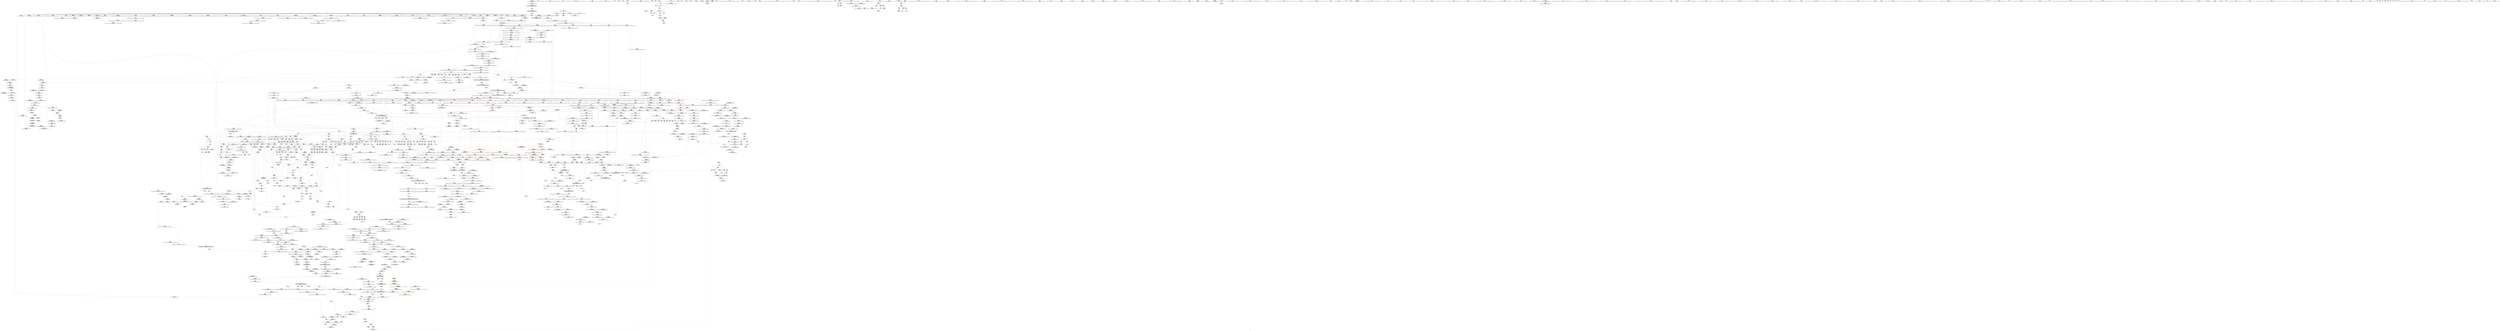 digraph "SVFG" {
	label="SVFG";

	Node0x562fdc2e78d0 [shape=record,color=grey,label="{NodeID: 0\nNullPtr|{|<s39>124}}"];
	Node0x562fdc2e78d0 -> Node0x562fdc81afe0[style=solid];
	Node0x562fdc2e78d0 -> Node0x562fdc81b0e0[style=solid];
	Node0x562fdc2e78d0 -> Node0x562fdc81b1b0[style=solid];
	Node0x562fdc2e78d0 -> Node0x562fdc81b280[style=solid];
	Node0x562fdc2e78d0 -> Node0x562fdc81b350[style=solid];
	Node0x562fdc2e78d0 -> Node0x562fdc81b420[style=solid];
	Node0x562fdc2e78d0 -> Node0x562fdc81b4f0[style=solid];
	Node0x562fdc2e78d0 -> Node0x562fdc81b5c0[style=solid];
	Node0x562fdc2e78d0 -> Node0x562fdc81b690[style=solid];
	Node0x562fdc2e78d0 -> Node0x562fdc81b760[style=solid];
	Node0x562fdc2e78d0 -> Node0x562fdc81b830[style=solid];
	Node0x562fdc2e78d0 -> Node0x562fdc81b900[style=solid];
	Node0x562fdc2e78d0 -> Node0x562fdc81b9d0[style=solid];
	Node0x562fdc2e78d0 -> Node0x562fdc81baa0[style=solid];
	Node0x562fdc2e78d0 -> Node0x562fdc81bb70[style=solid];
	Node0x562fdc2e78d0 -> Node0x562fdc81bc40[style=solid];
	Node0x562fdc2e78d0 -> Node0x562fdc81bd10[style=solid];
	Node0x562fdc2e78d0 -> Node0x562fdc81bde0[style=solid];
	Node0x562fdc2e78d0 -> Node0x562fdc81beb0[style=solid];
	Node0x562fdc2e78d0 -> Node0x562fdc81bf80[style=solid];
	Node0x562fdc2e78d0 -> Node0x562fdc81c050[style=solid];
	Node0x562fdc2e78d0 -> Node0x562fdc81c120[style=solid];
	Node0x562fdc2e78d0 -> Node0x562fdc81c1f0[style=solid];
	Node0x562fdc2e78d0 -> Node0x562fdc81c2c0[style=solid];
	Node0x562fdc2e78d0 -> Node0x562fdc81c390[style=solid];
	Node0x562fdc2e78d0 -> Node0x562fdc81c460[style=solid];
	Node0x562fdc2e78d0 -> Node0x562fdc81c530[style=solid];
	Node0x562fdc2e78d0 -> Node0x562fdc81c600[style=solid];
	Node0x562fdc2e78d0 -> Node0x562fdc81c6d0[style=solid];
	Node0x562fdc2e78d0 -> Node0x562fdc81c7a0[style=solid];
	Node0x562fdc2e78d0 -> Node0x562fdc81c870[style=solid];
	Node0x562fdc2e78d0 -> Node0x562fdc8499e0[style=solid];
	Node0x562fdc2e78d0 -> Node0x562fdc84d2f0[style=solid];
	Node0x562fdc2e78d0 -> Node0x562fdc84d3c0[style=solid];
	Node0x562fdc2e78d0 -> Node0x562fdc84d490[style=solid];
	Node0x562fdc2e78d0 -> Node0x562fdc84f9f0[style=solid];
	Node0x562fdc2e78d0 -> Node0x562fdc878a30[style=solid];
	Node0x562fdc2e78d0 -> Node0x562fdc87ce70[style=solid];
	Node0x562fdc2e78d0 -> Node0x562fdc87def0[style=solid];
	Node0x562fdc2e78d0:s39 -> Node0x562fdc979f90[style=solid,color=red];
	Node0x562fdc81f550 [shape=record,color=red,label="{NodeID: 775\n438\<--437\n\<--arrayidx26\n_Z5solvei\n}"];
	Node0x562fdc81f550 -> Node0x562fdc87c3f0[style=solid];
	Node0x562fdc9829d0 [shape=record,color=black,label="{NodeID: 2657\n849 = PHI()\n}"];
	Node0x562fdc815c60 [shape=record,color=black,label="{NodeID: 443\n1378\<--1236\n\<--this1\n_ZNSt6vectorISt4pairIiiESaIS1_EE17_M_realloc_insertIJS1_EEEvN9__gnu_cxx17__normal_iteratorIPS1_S3_EEDpOT_\n}"];
	Node0x562fdc815c60 -> Node0x562fdc82f330[style=solid];
	Node0x562fdc815c60 -> Node0x562fdc82f400[style=solid];
	Node0x562fdc809b90 [shape=record,color=green,label="{NodeID: 111\n708\<--709\n_ZSt7forwardIRiEOT_RNSt16remove_referenceIS1_E4typeE\<--_ZSt7forwardIRiEOT_RNSt16remove_referenceIS1_E4typeE_field_insensitive\n}"];
	Node0x562fdc824f80 [shape=record,color=red,label="{NodeID: 886\n1293\<--1292\n\<--_M_finish\n_ZNSt6vectorISt4pairIiiESaIS1_EE17_M_realloc_insertIJS1_EEEvN9__gnu_cxx17__normal_iteratorIPS1_S3_EEDpOT_\n|{<s0>89}}"];
	Node0x562fdc824f80:s0 -> Node0x562fdc979650[style=solid,color=red];
	Node0x562fdc82ba20 [shape=record,color=purple,label="{NodeID: 554\n2054\<--42\nllvm.global_ctors_2\<--llvm.global_ctors\nGlob }"];
	Node0x562fdc82ba20 -> Node0x562fdc8499e0[style=solid];
	Node0x562fdc80e270 [shape=record,color=green,label="{NodeID: 222\n1524\<--1525\nretval\<--retval_field_insensitive\n_ZNSt6vectorISt4pairIiiESaIS1_EE5beginEv\n|{|<s1>115}}"];
	Node0x562fdc80e270 -> Node0x562fdc82fc20[style=solid];
	Node0x562fdc80e270:s1 -> Node0x562fdc9747b0[style=solid,color=red];
	Node0x562fdc8f1640 [shape=record,color=yellow,style=double,label="{NodeID: 2104\n16V_1 = ENCHI(MR_16V_0)\npts\{220000 \}\nFun[_ZNSt6vectorISt4pairIiiESaIS1_EEixEm]}"];
	Node0x562fdc8f1640 -> Node0x562fdc833ec0[style=dashed];
	Node0x562fdc84a300 [shape=record,color=blue,label="{NodeID: 997\n174\<--248\ni\<--inc\n_Z3dfsiii\n}"];
	Node0x562fdc84a300 -> Node0x562fdc833500[style=dashed];
	Node0x562fdc84a300 -> Node0x562fdc8335d0[style=dashed];
	Node0x562fdc84a300 -> Node0x562fdc8336a0[style=dashed];
	Node0x562fdc84a300 -> Node0x562fdc833770[style=dashed];
	Node0x562fdc84a300 -> Node0x562fdc84a300[style=dashed];
	Node0x562fdc84a300 -> Node0x562fdc8bcbb0[style=dashed];
	Node0x562fdc8c22c0 [shape=record,color=black,label="{NodeID: 1772\nMR_84V_2 = PHI(MR_84V_3, MR_84V_1, )\npts\{333 \}\n}"];
	Node0x562fdc8c22c0 -> Node0x562fdc8c22c0[style=dashed];
	Node0x562fdc8c22c0 -> Node0x562fdc8d3620[style=dashed];
	Node0x562fdc831480 [shape=record,color=purple,label="{NodeID: 665\n1893\<--1892\nincdec.ptr\<--\n_ZNSt20__uninitialized_copyILb0EE13__uninit_copyISt13move_iteratorIPSt4pairIiiEES5_EET0_T_S8_S7_\n}"];
	Node0x562fdc831480 -> Node0x562fdc853200[style=solid];
	Node0x562fdc9766e0 [shape=record,color=black,label="{NodeID: 2547\n696 = PHI(318, )\n0th arg _ZSt9make_pairIRiiESt4pairINSt17__decay_and_stripIT_E6__typeENS2_IT0_E6__typeEEOS3_OS6_ }"];
	Node0x562fdc9766e0 -> Node0x562fdc84c790[style=solid];
	Node0x562fdc81c600 [shape=record,color=black,label="{NodeID: 333\n1923\<--3\nlpad.val\<--dummyVal\n_ZNSt20__uninitialized_copyILb0EE13__uninit_copyISt13move_iteratorIPSt4pairIiiEES5_EET0_T_S8_S7_\n}"];
	Node0x562fdc84fd30 [shape=record,color=blue,label="{NodeID: 1108\n1228\<--1301\nexn.slot\<--\n_ZNSt6vectorISt4pairIiiESaIS1_EE17_M_realloc_insertIJS1_EEEvN9__gnu_cxx17__normal_iteratorIPS1_S3_EEDpOT_\n}"];
	Node0x562fdc84fd30 -> Node0x562fdc824aa0[style=dashed];
	Node0x562fdc84fd30 -> Node0x562fdc84fed0[style=dashed];
	Node0x562fdc7c6530 [shape=record,color=green,label="{NodeID: 1\n7\<--1\n__dso_handle\<--dummyObj\nGlob }"];
	Node0x562fdc8e1e00 [shape=record,color=yellow,style=double,label="{NodeID: 1883\n153V_1 = ENCHI(MR_153V_0)\npts\{323 327 345 357 190000 \}\nFun[_ZSt3maxIiERKT_S2_S2_]}"];
	Node0x562fdc8e1e00 -> Node0x562fdc8208d0[style=dashed];
	Node0x562fdc81f620 [shape=record,color=red,label="{NodeID: 776\n445\<--444\n\<--arrayidx30\n_Z5solvei\n}"];
	Node0x562fdc81f620 -> Node0x562fdc87c270[style=solid];
	Node0x562fdc982aa0 [shape=record,color=black,label="{NodeID: 2658\n1103 = PHI(913, )\n|{<s0>69}}"];
	Node0x562fdc982aa0:s0 -> Node0x562fdc97bab0[style=solid,color=red];
	Node0x562fdc815d30 [shape=record,color=black,label="{NodeID: 444\n1385\<--1236\n\<--this1\n_ZNSt6vectorISt4pairIiiESaIS1_EE17_M_realloc_insertIJS1_EEEvN9__gnu_cxx17__normal_iteratorIPS1_S3_EEDpOT_\n}"];
	Node0x562fdc815d30 -> Node0x562fdc82f4d0[style=solid];
	Node0x562fdc815d30 -> Node0x562fdc82f5a0[style=solid];
	Node0x562fdc809c90 [shape=record,color=green,label="{NodeID: 112\n712\<--713\n_ZSt7forwardIiEOT_RNSt16remove_referenceIS0_E4typeE\<--_ZSt7forwardIiEOT_RNSt16remove_referenceIS0_E4typeE_field_insensitive\n}"];
	Node0x562fdc825050 [shape=record,color=red,label="{NodeID: 887\n1346\<--1345\n\<--_M_start26\n_ZNSt6vectorISt4pairIiiESaIS1_EE17_M_realloc_insertIJS1_EEEvN9__gnu_cxx17__normal_iteratorIPS1_S3_EEDpOT_\n|{<s0>98}}"];
	Node0x562fdc825050:s0 -> Node0x562fdc97b710[style=solid,color=red];
	Node0x562fdc82bb20 [shape=record,color=purple,label="{NodeID: 555\n75\<--74\narrayctor.next\<--arrayctor.cur\n__cxx_global_var_init.1\n}"];
	Node0x562fdc82bb20 -> Node0x562fdc0c1380[style=solid];
	Node0x562fdc82bb20 -> Node0x562fdc87d8f0[style=solid];
	Node0x562fdc80e340 [shape=record,color=green,label="{NodeID: 223\n1526\<--1527\nthis.addr\<--this.addr_field_insensitive\n_ZNSt6vectorISt4pairIiiESaIS1_EE5beginEv\n}"];
	Node0x562fdc80e340 -> Node0x562fdc826160[style=solid];
	Node0x562fdc80e340 -> Node0x562fdc850d70[style=solid];
	Node0x562fdc84a3d0 [shape=record,color=blue,label="{NodeID: 998\n254\<--253\nthis.addr\<--this\n_ZNKSt6vectorISt4pairIiiESaIS1_EE4sizeEv\n}"];
	Node0x562fdc84a3d0 -> Node0x562fdc833ab0[style=dashed];
	Node0x562fdc8c27c0 [shape=record,color=black,label="{NodeID: 1773\nMR_86V_2 = PHI(MR_86V_3, MR_86V_1, )\npts\{335 \}\n}"];
	Node0x562fdc8c27c0 -> Node0x562fdc8c27c0[style=dashed];
	Node0x562fdc8c27c0 -> Node0x562fdc8d3b20[style=dashed];
	Node0x562fdc831550 [shape=record,color=purple,label="{NodeID: 666\n2073\<--1963\noffset_0\<--\n}"];
	Node0x562fdc831550 -> Node0x562fdc853950[style=solid];
	Node0x562fdc9767f0 [shape=record,color=black,label="{NodeID: 2548\n697 = PHI(336, )\n1st arg _ZSt9make_pairIRiiESt4pairINSt17__decay_and_stripIT_E6__typeENS2_IT0_E6__typeEEOS3_OS6_ }"];
	Node0x562fdc9767f0 -> Node0x562fdc84c860[style=solid];
	Node0x562fdc81c6d0 [shape=record,color=black,label="{NodeID: 334\n1924\<--3\nlpad.val12\<--dummyVal\n_ZNSt20__uninitialized_copyILb0EE13__uninit_copyISt13move_iteratorIPSt4pairIiiEES5_EET0_T_S8_S7_\n}"];
	Node0x562fdc84fe00 [shape=record,color=blue,label="{NodeID: 1109\n1230\<--1303\nehselector.slot\<--\n_ZNSt6vectorISt4pairIiiESaIS1_EE17_M_realloc_insertIJS1_EEEvN9__gnu_cxx17__normal_iteratorIPS1_S3_EEDpOT_\n}"];
	Node0x562fdc84fe00 -> Node0x562fdc84ffa0[style=dashed];
	Node0x562fdc7ca1c0 [shape=record,color=green,label="{NodeID: 2\n12\<--1\n\<--dummyObj\nCan only get source location for instruction, argument, global var or function.}"];
	Node0x562fdc8e1f10 [shape=record,color=yellow,style=double,label="{NodeID: 1884\n155V_1 = ENCHI(MR_155V_0)\npts\{325 329 331 343 349 351 \}\nFun[_ZSt3maxIiERKT_S2_S2_]}"];
	Node0x562fdc8e1f10 -> Node0x562fdc820800[style=dashed];
	Node0x562fdc81f6f0 [shape=record,color=red,label="{NodeID: 777\n449\<--448\n\<--arrayidx32\n_Z5solvei\n}"];
	Node0x562fdc81f6f0 -> Node0x562fdc87c270[style=solid];
	Node0x562fdc982ca0 [shape=record,color=black,label="{NodeID: 2659\n1145 = PHI(1201, )\n|{<s0>72}}"];
	Node0x562fdc982ca0:s0 -> Node0x562fdc97c480[style=solid,color=red];
	Node0x562fdc815e00 [shape=record,color=black,label="{NodeID: 445\n1262\<--1261\n\<--_M_impl\n_ZNSt6vectorISt4pairIiiESaIS1_EE17_M_realloc_insertIJS1_EEEvN9__gnu_cxx17__normal_iteratorIPS1_S3_EEDpOT_\n|{<s0>83}}"];
	Node0x562fdc815e00:s0 -> Node0x562fdc97c160[style=solid,color=red];
	Node0x562fdc809d90 [shape=record,color=green,label="{NodeID: 113\n715\<--716\n_ZNSt4pairIiiEC2IRiiLb1EEEOT_OT0_\<--_ZNSt4pairIiiEC2IRiiLb1EEEOT_OT0__field_insensitive\n}"];
	Node0x562fdc825120 [shape=record,color=red,label="{NodeID: 888\n1350\<--1349\n\<--_M_finish28\n_ZNSt6vectorISt4pairIiiESaIS1_EE17_M_realloc_insertIJS1_EEEvN9__gnu_cxx17__normal_iteratorIPS1_S3_EEDpOT_\n|{<s0>98}}"];
	Node0x562fdc825120:s0 -> Node0x562fdc97b8e0[style=solid,color=red];
	Node0x562fdc82bbf0 [shape=record,color=purple,label="{NodeID: 556\n113\<--112\narraydestroy.element\<--arraydestroy.elementPast\n__cxx_global_array_dtor\n|{|<s2>7}}"];
	Node0x562fdc82bbf0 -> Node0x562fdc878490[style=solid];
	Node0x562fdc82bbf0 -> Node0x562fdc87da70[style=solid];
	Node0x562fdc82bbf0:s2 -> Node0x562fdc976040[style=solid,color=red];
	Node0x562fdc80e410 [shape=record,color=green,label="{NodeID: 224\n1540\<--1541\nthis.addr\<--this.addr_field_insensitive\n_ZNSt12_Vector_baseISt4pairIiiESaIS1_EE11_M_allocateEm\n}"];
	Node0x562fdc80e410 -> Node0x562fdc826300[style=solid];
	Node0x562fdc80e410 -> Node0x562fdc850e40[style=solid];
	Node0x562fdc8f1830 [shape=record,color=yellow,style=double,label="{NodeID: 2106\n198V_1 = ENCHI(MR_198V_0)\npts\{18550000 18570000 \}\nFun[_ZStneIPSt4pairIiiEEbRKSt13move_iteratorIT_ES7_]|{<s0>146|<s1>146}}"];
	Node0x562fdc8f1830:s0 -> Node0x562fdc8f2590[style=dashed,color=red];
	Node0x562fdc8f1830:s1 -> Node0x562fdc8f2670[style=dashed,color=red];
	Node0x562fdc84a4a0 [shape=record,color=blue,label="{NodeID: 999\n275\<--273\nthis.addr\<--this\n_ZNSt6vectorISt4pairIiiESaIS1_EEixEm\n}"];
	Node0x562fdc84a4a0 -> Node0x562fdc833d20[style=dashed];
	Node0x562fdc8c2cc0 [shape=record,color=black,label="{NodeID: 1774\nMR_49V_2 = PHI(MR_49V_3, MR_49V_1, )\npts\{337 \}\n}"];
	Node0x562fdc8c2cc0 -> Node0x562fdc8c2cc0[style=dashed];
	Node0x562fdc8c2cc0 -> Node0x562fdc8d4020[style=dashed];
	Node0x562fdc831620 [shape=record,color=purple,label="{NodeID: 667\n2076\<--1963\noffset_1\<--\n}"];
	Node0x562fdc831620 -> Node0x562fdc853a20[style=solid];
	Node0x562fdc976900 [shape=record,color=black,label="{NodeID: 2549\n1402 = PHI(1126, )\n0th arg _ZNSt6vectorISt4pairIiiESaIS1_EE3endEv }"];
	Node0x562fdc976900 -> Node0x562fdc8502e0[style=solid];
	Node0x562fdc81c7a0 [shape=record,color=black,label="{NodeID: 335\n1926\<--3\n\<--dummyVal\n_ZNSt20__uninitialized_copyILb0EE13__uninit_copyISt13move_iteratorIPSt4pairIiiEES5_EET0_T_S8_S7_\n}"];
	Node0x562fdc84fed0 [shape=record,color=blue,label="{NodeID: 1110\n1228\<--1322\nexn.slot\<--\n_ZNSt6vectorISt4pairIiiESaIS1_EE17_M_realloc_insertIJS1_EEEvN9__gnu_cxx17__normal_iteratorIPS1_S3_EEDpOT_\n}"];
	Node0x562fdc84fed0 -> Node0x562fdc824b70[style=dashed];
	Node0x562fdc7cf520 [shape=record,color=green,label="{NodeID: 3\n23\<--1\n.str\<--dummyObj\nGlob }"];
	Node0x562fdc81f7c0 [shape=record,color=red,label="{NodeID: 778\n456\<--453\n\<--call35\n_Z5solvei\n}"];
	Node0x562fdc81f7c0 -> Node0x562fdc87c0f0[style=solid];
	Node0x562fdc982de0 [shape=record,color=black,label="{NodeID: 2660\n1158 = PHI(1401, )\n}"];
	Node0x562fdc982de0 -> Node0x562fdc84ee90[style=solid];
	Node0x562fdc815ed0 [shape=record,color=black,label="{NodeID: 446\n1313\<--1312\n\<--_M_impl17\n_ZNSt6vectorISt4pairIiiESaIS1_EE17_M_realloc_insertIJS1_EEEvN9__gnu_cxx17__normal_iteratorIPS1_S3_EEDpOT_\n|{<s0>91}}"];
	Node0x562fdc815ed0:s0 -> Node0x562fdc9862d0[style=solid,color=red];
	Node0x562fdc80e800 [shape=record,color=green,label="{NodeID: 114\n723\<--724\nmain\<--main_field_insensitive\n}"];
	Node0x562fdc8251f0 [shape=record,color=red,label="{NodeID: 889\n1358\<--1357\n\<--_M_start31\n_ZNSt6vectorISt4pairIiiESaIS1_EE17_M_realloc_insertIJS1_EEEvN9__gnu_cxx17__normal_iteratorIPS1_S3_EEDpOT_\n|{<s0>99}}"];
	Node0x562fdc8251f0:s0 -> Node0x562fdc9752a0[style=solid,color=red];
	Node0x562fdc82bcc0 [shape=record,color=purple,label="{NodeID: 557\n132\<--131\n_M_impl\<--\n_ZNSt6vectorISt4pairIiiESaIS1_EED2Ev\n}"];
	Node0x562fdc80e4e0 [shape=record,color=green,label="{NodeID: 225\n1542\<--1543\n__n.addr\<--__n.addr_field_insensitive\n_ZNSt12_Vector_baseISt4pairIiiESaIS1_EE11_M_allocateEm\n}"];
	Node0x562fdc80e4e0 -> Node0x562fdc8263d0[style=solid];
	Node0x562fdc80e4e0 -> Node0x562fdc8264a0[style=solid];
	Node0x562fdc80e4e0 -> Node0x562fdc850f10[style=solid];
	Node0x562fdc84a570 [shape=record,color=blue,label="{NodeID: 1000\n277\<--274\n__n.addr\<--__n\n_ZNSt6vectorISt4pairIiiESaIS1_EEixEm\n}"];
	Node0x562fdc84a570 -> Node0x562fdc833df0[style=dashed];
	Node0x562fdc8c31c0 [shape=record,color=black,label="{NodeID: 1775\nMR_30V_2 = PHI(MR_30V_3, MR_30V_1, )\npts\{1753 \}\n|{|<s2>32|<s3>44}}"];
	Node0x562fdc8c31c0 -> Node0x562fdc8c31c0[style=dashed];
	Node0x562fdc8c31c0 -> Node0x562fdc8d4520[style=dashed];
	Node0x562fdc8c31c0:s2 -> Node0x562fdc8edeb0[style=dashed,color=red];
	Node0x562fdc8c31c0:s3 -> Node0x562fdc8cc7c0[style=dashed,color=blue];
	Node0x562fdc8316f0 [shape=record,color=purple,label="{NodeID: 668\n2074\<--1964\noffset_0\<--\n}"];
	Node0x562fdc8316f0 -> Node0x562fdc849540[style=solid];
	Node0x562fdc976a10 [shape=record,color=black,label="{NodeID: 2550\n1762 = PHI(1595, )\n0th arg _ZSt22__uninitialized_copy_aISt13move_iteratorIPSt4pairIiiEES3_S2_ET0_T_S6_S5_RSaIT1_E }"];
	Node0x562fdc976a10 -> Node0x562fdc852430[style=solid];
	Node0x562fdc81c870 [shape=record,color=black,label="{NodeID: 336\n1927\<--3\n\<--dummyVal\n_ZNSt20__uninitialized_copyILb0EE13__uninit_copyISt13move_iteratorIPSt4pairIiiEES5_EET0_T_S8_S7_\n|{<s0>145}}"];
	Node0x562fdc81c870:s0 -> Node0x562fdc978e80[style=solid,color=red];
	Node0x562fdc84ffa0 [shape=record,color=blue,label="{NodeID: 1111\n1230\<--1324\nehselector.slot\<--\n_ZNSt6vectorISt4pairIiiESaIS1_EE17_M_realloc_insertIJS1_EEEvN9__gnu_cxx17__normal_iteratorIPS1_S3_EEDpOT_\n}"];
	Node0x562fdc84ffa0 -> Node0x562fdc824c40[style=dashed];
	Node0x562fdc7dc350 [shape=record,color=green,label="{NodeID: 4\n25\<--1\n.str.2\<--dummyObj\nGlob }"];
	Node0x562fdc81f890 [shape=record,color=red,label="{NodeID: 779\n466\<--465\n\<--call39\n_Z5solvei\n}"];
	Node0x562fdc81f890 -> Node0x562fdc84b000[style=solid];
	Node0x562fdc982ef0 [shape=record,color=black,label="{NodeID: 2661\n1164 = PHI(1201, )\n|{<s0>75}}"];
	Node0x562fdc982ef0:s0 -> Node0x562fdc979c60[style=solid,color=red];
	Node0x562fdc815fa0 [shape=record,color=black,label="{NodeID: 447\n1367\<--1362\nsub.ptr.lhs.cast\<--\n_ZNSt6vectorISt4pairIiiESaIS1_EE17_M_realloc_insertIJS1_EEEvN9__gnu_cxx17__normal_iteratorIPS1_S3_EEDpOT_\n}"];
	Node0x562fdc815fa0 -> Node0x562fdc8799f0[style=solid];
	Node0x562fdc80e900 [shape=record,color=green,label="{NodeID: 115\n726\<--727\nretval\<--retval_field_insensitive\nmain\n}"];
	Node0x562fdc80e900 -> Node0x562fdc84c930[style=solid];
	Node0x562fdc8ea6f0 [shape=record,color=yellow,style=double,label="{NodeID: 1997\n2V_1 = ENCHI(MR_2V_0)\npts\{220000 220001 220002 \}\nFun[_GLOBAL__sub_I_sdya_0_0.cpp]|{<s0>152}}"];
	Node0x562fdc8ea6f0:s0 -> Node0x562fdc8d0e20[style=dashed,color=red];
	Node0x562fdc8252c0 [shape=record,color=red,label="{NodeID: 890\n1362\<--1361\n\<--_M_end_of_storage\n_ZNSt6vectorISt4pairIiiESaIS1_EE17_M_realloc_insertIJS1_EEEvN9__gnu_cxx17__normal_iteratorIPS1_S3_EEDpOT_\n}"];
	Node0x562fdc8252c0 -> Node0x562fdc815fa0[style=solid];
	Node0x562fdc82bd90 [shape=record,color=purple,label="{NodeID: 558\n133\<--131\n_M_start\<--\n_ZNSt6vectorISt4pairIiiESaIS1_EED2Ev\n}"];
	Node0x562fdc82bd90 -> Node0x562fdc8328d0[style=solid];
	Node0x562fdc80e5b0 [shape=record,color=green,label="{NodeID: 226\n1555\<--1556\n_ZNSt16allocator_traitsISaISt4pairIiiEEE8allocateERS2_m\<--_ZNSt16allocator_traitsISaISt4pairIiiEEE8allocateERS2_m_field_insensitive\n}"];
	Node0x562fdc84a640 [shape=record,color=blue,label="{NodeID: 1001\n293\<--292\nx.addr\<--x\n_Z2abi\n}"];
	Node0x562fdc84a640 -> Node0x562fdc833f90[style=dashed];
	Node0x562fdc84a640 -> Node0x562fdc834060[style=dashed];
	Node0x562fdc84a640 -> Node0x562fdc834130[style=dashed];
	Node0x562fdc8c36c0 [shape=record,color=black,label="{NodeID: 1776\nMR_16V_2 = PHI(MR_16V_3, MR_16V_1, )\npts\{220000 \}\n|{|<s1>32|<s2>44}}"];
	Node0x562fdc8c36c0 -> Node0x562fdc8dc720[style=dashed];
	Node0x562fdc8c36c0:s1 -> Node0x562fdc8ee070[style=dashed,color=red];
	Node0x562fdc8c36c0:s2 -> Node0x562fdc8cc7c0[style=dashed,color=blue];
	Node0x562fdc8317c0 [shape=record,color=purple,label="{NodeID: 669\n2077\<--1964\noffset_1\<--\n}"];
	Node0x562fdc8317c0 -> Node0x562fdc849610[style=solid];
	Node0x562fdc976b20 [shape=record,color=black,label="{NodeID: 2551\n1763 = PHI(1597, )\n1st arg _ZSt22__uninitialized_copy_aISt13move_iteratorIPSt4pairIiiEES3_S2_ET0_T_S6_S5_RSaIT1_E }"];
	Node0x562fdc976b20 -> Node0x562fdc852500[style=solid];
	Node0x562fdc81c940 [shape=record,color=black,label="{NodeID: 337\n725\<--12\nmain_ret\<--\nmain\n}"];
	Node0x562fdc850070 [shape=record,color=blue,label="{NodeID: 1112\n1375\<--1372\n_M_start36\<--\n_ZNSt6vectorISt4pairIiiESaIS1_EE17_M_realloc_insertIJS1_EEEvN9__gnu_cxx17__normal_iteratorIPS1_S3_EEDpOT_\n|{<s0>75}}"];
	Node0x562fdc850070:s0 -> Node0x562fdc8d6820[style=dashed,color=blue];
	Node0x562fdc7dc660 [shape=record,color=green,label="{NodeID: 5\n27\<--1\n.str.3\<--dummyObj\nGlob }"];
	Node0x562fdc81f960 [shape=record,color=red,label="{NodeID: 780\n472\<--471\n\<--arrayidx41\n_Z5solvei\n}"];
	Node0x562fdc81f960 -> Node0x562fdc87c6f0[style=solid];
	Node0x562fdc983060 [shape=record,color=black,label="{NodeID: 2662\n1196 = PHI(1201, )\n|{<s0>77}}"];
	Node0x562fdc983060:s0 -> Node0x562fdc975c80[style=solid,color=red];
	Node0x562fdc816070 [shape=record,color=black,label="{NodeID: 448\n1368\<--1366\nsub.ptr.rhs.cast\<--\n_ZNSt6vectorISt4pairIiiESaIS1_EE17_M_realloc_insertIJS1_EEEvN9__gnu_cxx17__normal_iteratorIPS1_S3_EEDpOT_\n}"];
	Node0x562fdc816070 -> Node0x562fdc8799f0[style=solid];
	Node0x562fdc80e9d0 [shape=record,color=green,label="{NodeID: 116\n728\<--729\ntests\<--tests_field_insensitive\nmain\n}"];
	Node0x562fdc80e9d0 -> Node0x562fdc820db0[style=solid];
	Node0x562fdc825390 [shape=record,color=red,label="{NodeID: 891\n1366\<--1365\n\<--_M_start34\n_ZNSt6vectorISt4pairIiiESaIS1_EE17_M_realloc_insertIJS1_EEEvN9__gnu_cxx17__normal_iteratorIPS1_S3_EEDpOT_\n}"];
	Node0x562fdc825390 -> Node0x562fdc816070[style=solid];
	Node0x562fdc82be60 [shape=record,color=purple,label="{NodeID: 559\n136\<--135\n_M_impl2\<--\n_ZNSt6vectorISt4pairIiiESaIS1_EED2Ev\n}"];
	Node0x562fdc80e6b0 [shape=record,color=green,label="{NodeID: 227\n1566\<--1567\n__first.addr\<--__first.addr_field_insensitive\n_ZSt34__uninitialized_move_if_noexcept_aIPSt4pairIiiES2_SaIS1_EET0_T_S5_S4_RT1_\n}"];
	Node0x562fdc80e6b0 -> Node0x562fdc826570[style=solid];
	Node0x562fdc80e6b0 -> Node0x562fdc850fe0[style=solid];
	Node0x562fdc84a710 [shape=record,color=blue,label="{NodeID: 1002\n310\<--309\ntest.addr\<--test\n_Z5solvei\n}"];
	Node0x562fdc84a710 -> Node0x562fdc834200[style=dashed];
	Node0x562fdc8c3bc0 [shape=record,color=black,label="{NodeID: 1777\nMR_18V_2 = PHI(MR_18V_3, MR_18V_1, )\npts\{220001 \}\n|{|<s1>32|<s2>44}}"];
	Node0x562fdc8c3bc0 -> Node0x562fdc8dcc20[style=dashed];
	Node0x562fdc8c3bc0:s1 -> Node0x562fdc8ee150[style=dashed,color=red];
	Node0x562fdc8c3bc0:s2 -> Node0x562fdc8cc7c0[style=dashed,color=blue];
	Node0x562fdc831890 [shape=record,color=purple,label="{NodeID: 670\n1980\<--1979\n_M_current\<--this1\n_ZNKSt13move_iteratorIPSt4pairIiiEEdeEv\n}"];
	Node0x562fdc831890 -> Node0x562fdc848770[style=solid];
	Node0x562fdc976c30 [shape=record,color=black,label="{NodeID: 2552\n1764 = PHI(1592, )\n2nd arg _ZSt22__uninitialized_copy_aISt13move_iteratorIPSt4pairIiiEES3_S2_ET0_T_S6_S5_RSaIT1_E }"];
	Node0x562fdc976c30 -> Node0x562fdc8525d0[style=solid];
	Node0x562fdc81ca10 [shape=record,color=black,label="{NodeID: 338\n55\<--56\n\<--_ZNSt8ios_base4InitD1Ev\nCan only get source location for instruction, argument, global var or function.}"];
	Node0x562fdc850140 [shape=record,color=blue,label="{NodeID: 1113\n1380\<--1377\n_M_finish38\<--\n_ZNSt6vectorISt4pairIiiESaIS1_EE17_M_realloc_insertIJS1_EEEvN9__gnu_cxx17__normal_iteratorIPS1_S3_EEDpOT_\n|{<s0>75}}"];
	Node0x562fdc850140:s0 -> Node0x562fdc8d6d20[style=dashed,color=blue];
	Node0x562fdc7dc720 [shape=record,color=green,label="{NodeID: 6\n29\<--1\n.str.4\<--dummyObj\nGlob }"];
	Node0x562fdc81fa30 [shape=record,color=red,label="{NodeID: 781\n481\<--480\n\<--call47\n_Z5solvei\n}"];
	Node0x562fdc81fa30 -> Node0x562fdc84b0d0[style=solid];
	Node0x562fdc9831a0 [shape=record,color=black,label="{NodeID: 2663\n1238 = PHI(1448, )\n}"];
	Node0x562fdc9831a0 -> Node0x562fdc84f5e0[style=solid];
	Node0x562fdc816140 [shape=record,color=black,label="{NodeID: 449\n1409\<--1408\n\<--this1\n_ZNSt6vectorISt4pairIiiESaIS1_EE3endEv\n}"];
	Node0x562fdc816140 -> Node0x562fdc82f740[style=solid];
	Node0x562fdc816140 -> Node0x562fdc82f810[style=solid];
	Node0x562fdc80eaa0 [shape=record,color=green,label="{NodeID: 117\n730\<--731\ni\<--i_field_insensitive\nmain\n}"];
	Node0x562fdc80eaa0 -> Node0x562fdc820e80[style=solid];
	Node0x562fdc80eaa0 -> Node0x562fdc820f50[style=solid];
	Node0x562fdc80eaa0 -> Node0x562fdc821020[style=solid];
	Node0x562fdc80eaa0 -> Node0x562fdc8210f0[style=solid];
	Node0x562fdc80eaa0 -> Node0x562fdc84ca00[style=solid];
	Node0x562fdc80eaa0 -> Node0x562fdc84cad0[style=solid];
	Node0x562fdc825460 [shape=record,color=red,label="{NodeID: 892\n1408\<--1405\nthis1\<--this.addr\n_ZNSt6vectorISt4pairIiiESaIS1_EE3endEv\n}"];
	Node0x562fdc825460 -> Node0x562fdc816140[style=solid];
	Node0x562fdc82bf30 [shape=record,color=purple,label="{NodeID: 560\n137\<--135\n_M_finish\<--\n_ZNSt6vectorISt4pairIiiESaIS1_EED2Ev\n}"];
	Node0x562fdc82bf30 -> Node0x562fdc8329a0[style=solid];
	Node0x562fdc816c90 [shape=record,color=green,label="{NodeID: 228\n1568\<--1569\n__last.addr\<--__last.addr_field_insensitive\n_ZSt34__uninitialized_move_if_noexcept_aIPSt4pairIiiES2_SaIS1_EET0_T_S5_S4_RT1_\n}"];
	Node0x562fdc816c90 -> Node0x562fdc826640[style=solid];
	Node0x562fdc816c90 -> Node0x562fdc8510b0[style=solid];
	Node0x562fdc84a7e0 [shape=record,color=blue,label="{NodeID: 1003\n312\<--12\ni\<--\n_Z5solvei\n}"];
	Node0x562fdc84a7e0 -> Node0x562fdc8cfa20[style=dashed];
	Node0x562fdc8c40c0 [shape=record,color=black,label="{NodeID: 1778\nMR_20V_2 = PHI(MR_20V_3, MR_20V_1, )\npts\{220002 \}\n|{|<s2>44}}"];
	Node0x562fdc8c40c0 -> Node0x562fdc8c40c0[style=dashed];
	Node0x562fdc8c40c0 -> Node0x562fdc8d5420[style=dashed];
	Node0x562fdc8c40c0:s2 -> Node0x562fdc8cc7c0[style=dashed,color=blue];
	Node0x562fdc831960 [shape=record,color=purple,label="{NodeID: 671\n1989\<--1988\n_M_current\<--this1\n_ZNSt13move_iteratorIPSt4pairIiiEEppEv\n}"];
	Node0x562fdc831960 -> Node0x562fdc848910[style=solid];
	Node0x562fdc831960 -> Node0x562fdc853d60[style=solid];
	Node0x562fdc976d40 [shape=record,color=black,label="{NodeID: 2553\n1765 = PHI(1593, )\n3rd arg _ZSt22__uninitialized_copy_aISt13move_iteratorIPSt4pairIiiEES3_S2_ET0_T_S6_S5_RSaIT1_E }"];
	Node0x562fdc976d40 -> Node0x562fdc8526a0[style=solid];
	Node0x562fdc81cb10 [shape=record,color=black,label="{NodeID: 339\n93\<--92\n\<--this1\n_ZNSt6vectorISt4pairIiiESaIS1_EEC2Ev\n|{<s0>5}}"];
	Node0x562fdc81cb10:s0 -> Node0x562fdc97beb0[style=solid,color=red];
	Node0x562fdc850210 [shape=record,color=blue,label="{NodeID: 1114\n1387\<--1384\n_M_end_of_storage41\<--add.ptr39\n_ZNSt6vectorISt4pairIiiESaIS1_EE17_M_realloc_insertIJS1_EEEvN9__gnu_cxx17__normal_iteratorIPS1_S3_EEDpOT_\n|{<s0>75}}"];
	Node0x562fdc850210:s0 -> Node0x562fdc8d7220[style=dashed,color=blue];
	Node0x562fdc7dc7e0 [shape=record,color=green,label="{NodeID: 7\n31\<--1\n.str.5\<--dummyObj\nGlob }"];
	Node0x562fdc8e23d0 [shape=record,color=yellow,style=double,label="{NodeID: 1889\n16V_1 = ENCHI(MR_16V_0)\npts\{220000 \}\nFun[_ZNSt6vectorISt4pairIiiESaIS1_EE5clearEv]}"];
	Node0x562fdc8e23d0 -> Node0x562fdc820320[style=dashed];
	Node0x562fdc81fb00 [shape=record,color=red,label="{NodeID: 782\n493\<--492\n\<--arrayidx55\n_Z5solvei\n}"];
	Node0x562fdc81fb00 -> Node0x562fdc87b7f0[style=solid];
	Node0x562fdc9832b0 [shape=record,color=black,label="{NodeID: 2664\n1243 = PHI(1522, )\n}"];
	Node0x562fdc9832b0 -> Node0x562fdc84f6b0[style=solid];
	Node0x562fdc816210 [shape=record,color=black,label="{NodeID: 450\n1401\<--1416\n_ZNSt6vectorISt4pairIiiESaIS1_EE3endEv_ret\<--\n_ZNSt6vectorISt4pairIiiESaIS1_EE3endEv\n|{<s0>73}}"];
	Node0x562fdc816210:s0 -> Node0x562fdc982de0[style=solid,color=blue];
	Node0x562fdc80eb70 [shape=record,color=green,label="{NodeID: 118\n737\<--738\nfreopen\<--freopen_field_insensitive\n}"];
	Node0x562fdc825530 [shape=record,color=red,label="{NodeID: 893\n1416\<--1415\n\<--coerce.dive\n_ZNSt6vectorISt4pairIiiESaIS1_EE3endEv\n}"];
	Node0x562fdc825530 -> Node0x562fdc816210[style=solid];
	Node0x562fdc82c000 [shape=record,color=purple,label="{NodeID: 561\n229\<--226\nfirst\<--call20\n_Z3dfsiii\n}"];
	Node0x562fdc82c000 -> Node0x562fdc833910[style=solid];
	Node0x562fdc816d60 [shape=record,color=green,label="{NodeID: 229\n1570\<--1571\n__result.addr\<--__result.addr_field_insensitive\n_ZSt34__uninitialized_move_if_noexcept_aIPSt4pairIiiES2_SaIS1_EET0_T_S5_S4_RT1_\n}"];
	Node0x562fdc816d60 -> Node0x562fdc826710[style=solid];
	Node0x562fdc816d60 -> Node0x562fdc851180[style=solid];
	Node0x562fdc84a8b0 [shape=record,color=blue,label="{NodeID: 1004\n312\<--389\ni\<--inc\n_Z5solvei\n}"];
	Node0x562fdc84a8b0 -> Node0x562fdc8cfa20[style=dashed];
	Node0x562fdc831a30 [shape=record,color=purple,label="{NodeID: 672\n1991\<--1990\nincdec.ptr\<--\n_ZNSt13move_iteratorIPSt4pairIiiEEppEv\n}"];
	Node0x562fdc831a30 -> Node0x562fdc853d60[style=solid];
	Node0x562fdc976e80 [shape=record,color=black,label="{NodeID: 2554\n1968 = PHI(1878, )\n0th arg _ZSt11__addressofISt4pairIiiEEPT_RS2_ }"];
	Node0x562fdc976e80 -> Node0x562fdc853af0[style=solid];
	Node0x562fdc81cbe0 [shape=record,color=black,label="{NodeID: 340\n131\<--130\n\<--this1\n_ZNSt6vectorISt4pairIiiESaIS1_EED2Ev\n}"];
	Node0x562fdc81cbe0 -> Node0x562fdc82bcc0[style=solid];
	Node0x562fdc81cbe0 -> Node0x562fdc82bd90[style=solid];
	Node0x562fdc8502e0 [shape=record,color=blue,label="{NodeID: 1115\n1405\<--1402\nthis.addr\<--this\n_ZNSt6vectorISt4pairIiiESaIS1_EE3endEv\n}"];
	Node0x562fdc8502e0 -> Node0x562fdc825460[style=dashed];
	Node0x562fdc7dcc40 [shape=record,color=green,label="{NodeID: 8\n33\<--1\nstdin\<--dummyObj\nGlob }"];
	Node0x562fdc8e24b0 [shape=record,color=yellow,style=double,label="{NodeID: 1890\n18V_1 = ENCHI(MR_18V_0)\npts\{220001 \}\nFun[_ZNSt6vectorISt4pairIiiESaIS1_EE5clearEv]|{<s0>35|<s1>35}}"];
	Node0x562fdc8e24b0:s0 -> Node0x562fdc822f00[style=dashed,color=red];
	Node0x562fdc8e24b0:s1 -> Node0x562fdc84eb50[style=dashed,color=red];
	Node0x562fdc81fbd0 [shape=record,color=red,label="{NodeID: 783\n530\<--529\n\<--arrayidx74\n_Z5solvei\n|{<s0>28}}"];
	Node0x562fdc81fbd0:s0 -> Node0x562fdc97bcb0[style=solid,color=red];
	Node0x562fdc9833c0 [shape=record,color=black,label="{NodeID: 2665\n1248 = PHI(1502, )\n}"];
	Node0x562fdc9833c0 -> Node0x562fdc84f780[style=solid];
	Node0x562fdc8162e0 [shape=record,color=black,label="{NodeID: 451\n1433\<--1432\n\<--\n_ZN9__gnu_cxx13new_allocatorISt4pairIiiEE9constructIS2_JS2_EEEvPT_DpOT0_\n}"];
	Node0x562fdc8162e0 -> Node0x562fdc8163b0[style=solid];
	Node0x562fdc80ec70 [shape=record,color=green,label="{NodeID: 119\n756\<--757\n_ZNSolsEi\<--_ZNSolsEi_field_insensitive\n}"];
	Node0x562fdc825600 [shape=record,color=red,label="{NodeID: 894\n1431\<--1422\nthis1\<--this.addr\n_ZN9__gnu_cxx13new_allocatorISt4pairIiiEE9constructIS2_JS2_EEEvPT_DpOT0_\n}"];
	Node0x562fdc82c0d0 [shape=record,color=purple,label="{NodeID: 562\n240\<--239\nsecond\<--call26\n_Z3dfsiii\n}"];
	Node0x562fdc82c0d0 -> Node0x562fdc8339e0[style=solid];
	Node0x562fdc816e30 [shape=record,color=green,label="{NodeID: 230\n1572\<--1573\n__alloc.addr\<--__alloc.addr_field_insensitive\n_ZSt34__uninitialized_move_if_noexcept_aIPSt4pairIiiES2_SaIS1_EET0_T_S5_S4_RT1_\n}"];
	Node0x562fdc816e30 -> Node0x562fdc8267e0[style=solid];
	Node0x562fdc816e30 -> Node0x562fdc851250[style=solid];
	Node0x562fdc84a980 [shape=record,color=blue,label="{NodeID: 1005\n314\<--12\ni6\<--\n_Z5solvei\n}"];
	Node0x562fdc84a980 -> Node0x562fdc8c0520[style=dashed];
	Node0x562fdc831b00 [shape=record,color=purple,label="{NodeID: 673\n2018\<--2017\n_M_current\<--this1\n_ZNKSt13move_iteratorIPSt4pairIiiEE4baseEv\n}"];
	Node0x562fdc831b00 -> Node0x562fdc848c50[style=solid];
	Node0x562fdc976fc0 [shape=record,color=black,label="{NodeID: 2555\n105 = PHI()\n0th arg __cxx_global_array_dtor }"];
	Node0x562fdc976fc0 -> Node0x562fdc849bb0[style=solid];
	Node0x562fdc81ccb0 [shape=record,color=black,label="{NodeID: 341\n135\<--130\n\<--this1\n_ZNSt6vectorISt4pairIiiESaIS1_EED2Ev\n}"];
	Node0x562fdc81ccb0 -> Node0x562fdc82be60[style=solid];
	Node0x562fdc81ccb0 -> Node0x562fdc82bf30[style=solid];
	Node0x562fdc8503b0 [shape=record,color=blue,label="{NodeID: 1116\n1422\<--1419\nthis.addr\<--this\n_ZN9__gnu_cxx13new_allocatorISt4pairIiiEE9constructIS2_JS2_EEEvPT_DpOT0_\n}"];
	Node0x562fdc8503b0 -> Node0x562fdc825600[style=dashed];
	Node0x562fdc7dcd40 [shape=record,color=green,label="{NodeID: 9\n34\<--1\n.str.6\<--dummyObj\nGlob }"];
	Node0x562fdc81fca0 [shape=record,color=red,label="{NodeID: 784\n536\<--535\n\<--arrayidx78\n_Z5solvei\n|{<s0>29}}"];
	Node0x562fdc81fca0:s0 -> Node0x562fdc97bcb0[style=solid,color=red];
	Node0x562fdc9834d0 [shape=record,color=black,label="{NodeID: 2666\n1254 = PHI(1537, )\n}"];
	Node0x562fdc9834d0 -> Node0x562fdc84f850[style=solid];
	Node0x562fdc8163b0 [shape=record,color=black,label="{NodeID: 452\n1434\<--1433\n\<--\n_ZN9__gnu_cxx13new_allocatorISt4pairIiiEE9constructIS2_JS2_EEEvPT_DpOT0_\n}"];
	Node0x562fdc8163b0 -> Node0x562fdc816480[style=solid];
	Node0x562fdc80ed70 [shape=record,color=green,label="{NodeID: 120\n759\<--760\n_ZSt4endlIcSt11char_traitsIcEERSt13basic_ostreamIT_T0_ES6_\<--_ZSt4endlIcSt11char_traitsIcEERSt13basic_ostreamIT_T0_ES6__field_insensitive\n}"];
	Node0x562fdc8eabe0 [shape=record,color=yellow,style=double,label="{NodeID: 2002\n232V_1 = ENCHI(MR_232V_0)\npts\{18020000 \}\nFun[_ZSt32__make_move_if_noexcept_iteratorISt4pairIiiESt13move_iteratorIPS1_EET0_PT_]|{<s0>131}}"];
	Node0x562fdc8eabe0:s0 -> Node0x562fdc854240[style=dashed,color=red];
	Node0x562fdc8256d0 [shape=record,color=red,label="{NodeID: 895\n1432\<--1424\n\<--__p.addr\n_ZN9__gnu_cxx13new_allocatorISt4pairIiiEE9constructIS2_JS2_EEEvPT_DpOT0_\n}"];
	Node0x562fdc8256d0 -> Node0x562fdc8162e0[style=solid];
	Node0x562fdc82c1a0 [shape=record,color=purple,label="{NodeID: 563\n259\<--258\n_M_impl\<--\n_ZNKSt6vectorISt4pairIiiESaIS1_EE4sizeEv\n}"];
	Node0x562fdc816f00 [shape=record,color=green,label="{NodeID: 231\n1574\<--1575\nagg.tmp\<--agg.tmp_field_insensitive\n_ZSt34__uninitialized_move_if_noexcept_aIPSt4pairIiiES2_SaIS1_EET0_T_S5_S4_RT1_\n}"];
	Node0x562fdc816f00 -> Node0x562fdc82ff60[style=solid];
	Node0x562fdc816f00 -> Node0x562fdc830030[style=solid];
	Node0x562fdc84aa50 [shape=record,color=blue,label="{NodeID: 1006\n316\<--12\nj\<--\n_Z5solvei\n}"];
	Node0x562fdc84aa50 -> Node0x562fdc834d60[style=dashed];
	Node0x562fdc84aa50 -> Node0x562fdc834e30[style=dashed];
	Node0x562fdc84aa50 -> Node0x562fdc834f00[style=dashed];
	Node0x562fdc84aa50 -> Node0x562fdc834fd0[style=dashed];
	Node0x562fdc84aa50 -> Node0x562fdc8350a0[style=dashed];
	Node0x562fdc84aa50 -> Node0x562fdc84b410[style=dashed];
	Node0x562fdc84aa50 -> Node0x562fdc8bd5b0[style=dashed];
	Node0x562fdc831bd0 [shape=record,color=purple,label="{NodeID: 674\n2031\<--2030\n_M_current\<--this1\n_ZNSt13move_iteratorIPSt4pairIiiEEC2ES2_\n}"];
	Node0x562fdc831bd0 -> Node0x562fdc854240[style=solid];
	Node0x562fdc977090 [shape=record,color=black,label="{NodeID: 2556\n678 = PHI(488, )\n0th arg _ZNSt6vectorISt4pairIiiESaIS1_EE9push_backEOS1_ }"];
	Node0x562fdc977090 -> Node0x562fdc84c5f0[style=solid];
	Node0x562fdc81cd80 [shape=record,color=black,label="{NodeID: 342\n139\<--130\n\<--this1\n_ZNSt6vectorISt4pairIiiESaIS1_EED2Ev\n|{<s0>8}}"];
	Node0x562fdc81cd80:s0 -> Node0x562fdc977770[style=solid,color=red];
	Node0x562fdc850480 [shape=record,color=blue,label="{NodeID: 1117\n1424\<--1420\n__p.addr\<--__p\n_ZN9__gnu_cxx13new_allocatorISt4pairIiiEE9constructIS2_JS2_EEEvPT_DpOT0_\n}"];
	Node0x562fdc850480 -> Node0x562fdc8256d0[style=dashed];
	Node0x562fdc7dce40 [shape=record,color=green,label="{NodeID: 10\n36\<--1\n.str.7\<--dummyObj\nGlob }"];
	Node0x562fdc81fd70 [shape=record,color=red,label="{NodeID: 785\n540\<--539\n\<--call80\n_Z5solvei\n}"];
	Node0x562fdc81fd70 -> Node0x562fdc84b820[style=solid];
	Node0x562fdc983610 [shape=record,color=black,label="{NodeID: 2667\n1267 = PHI(1201, )\n|{<s0>83}}"];
	Node0x562fdc983610:s0 -> Node0x562fdc97c480[style=solid,color=red];
	Node0x562fdc816480 [shape=record,color=black,label="{NodeID: 453\n1437\<--1434\n\<--\n_ZN9__gnu_cxx13new_allocatorISt4pairIiiEE9constructIS2_JS2_EEEvPT_DpOT0_\n}"];
	Node0x562fdc816480 -> Node0x562fdc82f8e0[style=solid];
	Node0x562fdc816480 -> Node0x562fdc82f9b0[style=solid];
	Node0x562fdc80ee70 [shape=record,color=green,label="{NodeID: 121\n761\<--762\n_ZNSolsEPFRSoS_E\<--_ZNSolsEPFRSoS_E_field_insensitive\n}"];
	Node0x562fdc8eacc0 [shape=record,color=yellow,style=double,label="{NodeID: 2003\n213V_1 = ENCHI(MR_213V_0)\npts\{18550000 \}\nFun[_ZNKSt13move_iteratorIPSt4pairIiiEEdeEv]}"];
	Node0x562fdc8eacc0 -> Node0x562fdc848770[style=dashed];
	Node0x562fdc8257a0 [shape=record,color=red,label="{NodeID: 896\n1435\<--1426\n\<--__args.addr\n_ZN9__gnu_cxx13new_allocatorISt4pairIiiEE9constructIS2_JS2_EEEvPT_DpOT0_\n|{<s0>102}}"];
	Node0x562fdc8257a0:s0 -> Node0x562fdc97ac40[style=solid,color=red];
	Node0x562fdc82c270 [shape=record,color=purple,label="{NodeID: 564\n260\<--258\n_M_finish\<--\n_ZNKSt6vectorISt4pairIiiESaIS1_EE4sizeEv\n}"];
	Node0x562fdc82c270 -> Node0x562fdc833b80[style=solid];
	Node0x562fdc816fd0 [shape=record,color=green,label="{NodeID: 232\n1576\<--1577\nagg.tmp1\<--agg.tmp1_field_insensitive\n_ZSt34__uninitialized_move_if_noexcept_aIPSt4pairIiiES2_SaIS1_EET0_T_S5_S4_RT1_\n}"];
	Node0x562fdc816fd0 -> Node0x562fdc830100[style=solid];
	Node0x562fdc816fd0 -> Node0x562fdc8301d0[style=solid];
	Node0x562fdc8f1fc0 [shape=record,color=yellow,style=double,label="{NodeID: 2114\n377V_1 = ENCHI(MR_377V_0)\npts\{220000 220001 \}\nFun[_ZNKSt6vectorISt4pairIiiESaIS1_EE12_M_check_lenEmPKc]|{<s0>105|<s1>105|<s2>107|<s3>107|<s4>108|<s5>108|<s6>110|<s7>110}}"];
	Node0x562fdc8f1fc0:s0 -> Node0x562fdc8eb620[style=dashed,color=red];
	Node0x562fdc8f1fc0:s1 -> Node0x562fdc8eb810[style=dashed,color=red];
	Node0x562fdc8f1fc0:s2 -> Node0x562fdc8eb620[style=dashed,color=red];
	Node0x562fdc8f1fc0:s3 -> Node0x562fdc8eb810[style=dashed,color=red];
	Node0x562fdc8f1fc0:s4 -> Node0x562fdc8eb620[style=dashed,color=red];
	Node0x562fdc8f1fc0:s5 -> Node0x562fdc8eb810[style=dashed,color=red];
	Node0x562fdc8f1fc0:s6 -> Node0x562fdc8eb620[style=dashed,color=red];
	Node0x562fdc8f1fc0:s7 -> Node0x562fdc8eb810[style=dashed,color=red];
	Node0x562fdc84ab20 [shape=record,color=blue,label="{NodeID: 1007\n318\<--12\nk\<--\n_Z5solvei\n}"];
	Node0x562fdc84ab20 -> Node0x562fdc8d1320[style=dashed];
	Node0x562fdc831ca0 [shape=record,color=purple,label="{NodeID: 675\n287\<--285\nadd.ptr\<--\n_ZNSt6vectorISt4pairIiiESaIS1_EEixEm\n}"];
	Node0x562fdc831ca0 -> Node0x562fdc81e1d0[style=solid];
	Node0x562fdc977200 [shape=record,color=black,label="{NodeID: 2557\n679 = PHI(334, )\n1st arg _ZNSt6vectorISt4pairIiiESaIS1_EE9push_backEOS1_ }"];
	Node0x562fdc977200 -> Node0x562fdc84c6c0[style=solid];
	Node0x562fdc81ce50 [shape=record,color=black,label="{NodeID: 343\n146\<--130\n\<--this1\n_ZNSt6vectorISt4pairIiiESaIS1_EED2Ev\n|{<s0>10}}"];
	Node0x562fdc81ce50:s0 -> Node0x562fdc97b5c0[style=solid,color=red];
	Node0x562fdc850550 [shape=record,color=blue,label="{NodeID: 1118\n1426\<--1421\n__args.addr\<--__args\n_ZN9__gnu_cxx13new_allocatorISt4pairIiiEE9constructIS2_JS2_EEEvPT_DpOT0_\n}"];
	Node0x562fdc850550 -> Node0x562fdc8257a0[style=dashed];
	Node0x562fdc7dd3d0 [shape=record,color=green,label="{NodeID: 11\n38\<--1\nstdout\<--dummyObj\nGlob }"];
	Node0x562fdc8e2780 [shape=record,color=yellow,style=double,label="{NodeID: 1893\n377V_1 = ENCHI(MR_377V_0)\npts\{220000 220001 \}\nFun[_ZN9__gnu_cxx17__normal_iteratorIPSt4pairIiiESt6vectorIS2_SaIS2_EEEC2ERKS3_]}"];
	Node0x562fdc8e2780 -> Node0x562fdc846fe0[style=dashed];
	Node0x562fdc81fe40 [shape=record,color=red,label="{NodeID: 786\n547\<--546\n\<--arrayidx83\n_Z5solvei\n}"];
	Node0x562fdc81fe40 -> Node0x562fdc87a470[style=solid];
	Node0x562fdc9837e0 [shape=record,color=black,label="{NodeID: 2668\n1274 = PHI(1602, )\n}"];
	Node0x562fdc9837e0 -> Node0x562fdc824de0[style=solid];
	Node0x562fdc816550 [shape=record,color=black,label="{NodeID: 454\n1438\<--1436\n\<--call\n_ZN9__gnu_cxx13new_allocatorISt4pairIiiEE9constructIS2_JS2_EEEvPT_DpOT0_\n}"];
	Node0x562fdc816550 -> Node0x562fdc82fa80[style=solid];
	Node0x562fdc816550 -> Node0x562fdc82fb50[style=solid];
	Node0x562fdc80ef70 [shape=record,color=green,label="{NodeID: 122\n769\<--770\nclock\<--clock_field_insensitive\n}"];
	Node0x562fdc825870 [shape=record,color=red,label="{NodeID: 897\n1465\<--1452\nthis1\<--this.addr\n_ZNKSt6vectorISt4pairIiiESaIS1_EE12_M_check_lenEmPKc\n|{<s0>104|<s1>105|<s2>107|<s3>108|<s4>110|<s5>111|<s6>112}}"];
	Node0x562fdc825870:s0 -> Node0x562fdc976400[style=solid,color=red];
	Node0x562fdc825870:s1 -> Node0x562fdc978a90[style=solid,color=red];
	Node0x562fdc825870:s2 -> Node0x562fdc978a90[style=solid,color=red];
	Node0x562fdc825870:s3 -> Node0x562fdc978a90[style=solid,color=red];
	Node0x562fdc825870:s4 -> Node0x562fdc978a90[style=solid,color=red];
	Node0x562fdc825870:s5 -> Node0x562fdc976400[style=solid,color=red];
	Node0x562fdc825870:s6 -> Node0x562fdc976400[style=solid,color=red];
	Node0x562fdc82c340 [shape=record,color=purple,label="{NodeID: 565\n263\<--262\n_M_impl2\<--\n_ZNKSt6vectorISt4pairIiiESaIS1_EE4sizeEv\n}"];
	Node0x562fdc8170a0 [shape=record,color=green,label="{NodeID: 233\n1584\<--1585\n_ZSt32__make_move_if_noexcept_iteratorISt4pairIiiESt13move_iteratorIPS1_EET0_PT_\<--_ZSt32__make_move_if_noexcept_iteratorISt4pairIiiESt13move_iteratorIPS1_EET0_PT__field_insensitive\n}"];
	Node0x562fdc84abf0 [shape=record,color=blue,label="{NodeID: 1008\n320\<--428\nstart_time\<--add\n_Z5solvei\n}"];
	Node0x562fdc84abf0 -> Node0x562fdc8357f0[style=dashed];
	Node0x562fdc84abf0 -> Node0x562fdc8358c0[style=dashed];
	Node0x562fdc84abf0 -> Node0x562fdc8d1820[style=dashed];
	Node0x562fdc831d70 [shape=record,color=purple,label="{NodeID: 676\n1265\<--1263\nadd.ptr\<--\n_ZNSt6vectorISt4pairIiiESaIS1_EE17_M_realloc_insertIJS1_EEEvN9__gnu_cxx17__normal_iteratorIPS1_S3_EEDpOT_\n|{<s0>83}}"];
	Node0x562fdc831d70:s0 -> Node0x562fdc97c300[style=solid,color=red];
	Node0x562fdc977340 [shape=record,color=black,label="{NodeID: 2558\n965 = PHI(907, 1904, )\n0th arg _ZSt8_DestroyIPSt4pairIiiEEvT_S3_ }"];
	Node0x562fdc977340 -> Node0x562fdc84dcb0[style=solid];
	Node0x562fdc81cf20 [shape=record,color=black,label="{NodeID: 344\n156\<--130\n\<--this1\n_ZNSt6vectorISt4pairIiiESaIS1_EED2Ev\n|{<s0>11}}"];
	Node0x562fdc81cf20:s0 -> Node0x562fdc97b5c0[style=solid,color=red];
	Node0x562fdc850620 [shape=record,color=blue, style = dotted,label="{NodeID: 1119\n2055\<--2057\noffset_0\<--dummyVal\n_ZN9__gnu_cxx13new_allocatorISt4pairIiiEE9constructIS2_JS2_EEEvPT_DpOT0_\n}"];
	Node0x562fdc850620 -> Node0x562fdc849130[style=dashed];
	Node0x562fdc850620 -> Node0x562fdc8506f0[style=dashed];
	Node0x562fdc7dd4d0 [shape=record,color=green,label="{NodeID: 12\n39\<--1\n_ZSt4cerr\<--dummyObj\nGlob }"];
	Node0x562fdc81ff10 [shape=record,color=red,label="{NodeID: 787\n558\<--557\n\<--call92\n_Z5solvei\n}"];
	Node0x562fdc81ff10 -> Node0x562fdc84b9c0[style=solid];
	Node0x562fdc9838f0 [shape=record,color=black,label="{NodeID: 2669\n1280 = PHI(913, )\n|{<s0>86}}"];
	Node0x562fdc9838f0:s0 -> Node0x562fdc9798f0[style=solid,color=red];
	Node0x562fdc816620 [shape=record,color=black,label="{NodeID: 455\n1448\<--1500\n_ZNKSt6vectorISt4pairIiiESaIS1_EE12_M_check_lenEmPKc_ret\<--cond\n_ZNKSt6vectorISt4pairIiiESaIS1_EE12_M_check_lenEmPKc\n|{<s0>78}}"];
	Node0x562fdc816620:s0 -> Node0x562fdc9831a0[style=solid,color=blue];
	Node0x562fdc80f070 [shape=record,color=green,label="{NodeID: 123\n772\<--773\n_ZNSolsEl\<--_ZNSolsEl_field_insensitive\n}"];
	Node0x562fdc825940 [shape=record,color=red,label="{NodeID: 898\n1471\<--1454\n\<--__n.addr\n_ZNKSt6vectorISt4pairIiiESaIS1_EE12_M_check_lenEmPKc\n}"];
	Node0x562fdc825940 -> Node0x562fdc87d770[style=solid];
	Node0x562fdc82c410 [shape=record,color=purple,label="{NodeID: 566\n264\<--262\n_M_start\<--\n_ZNKSt6vectorISt4pairIiiESaIS1_EE4sizeEv\n}"];
	Node0x562fdc82c410 -> Node0x562fdc833c50[style=solid];
	Node0x562fdc8171a0 [shape=record,color=green,label="{NodeID: 234\n1599\<--1600\n_ZSt22__uninitialized_copy_aISt13move_iteratorIPSt4pairIiiEES3_S2_ET0_T_S6_S5_RSaIT1_E\<--_ZSt22__uninitialized_copy_aISt13move_iteratorIPSt4pairIiiEES3_S2_ET0_T_S6_S5_RSaIT1_E_field_insensitive\n}"];
	Node0x562fdc84acc0 [shape=record,color=blue,label="{NodeID: 1009\n324\<--440\nref.tmp\<--call27\n_Z5solvei\n|{|<s4>23}}"];
	Node0x562fdc84acc0 -> Node0x562fdc81f7c0[style=dashed];
	Node0x562fdc84acc0 -> Node0x562fdc81f890[style=dashed];
	Node0x562fdc84acc0 -> Node0x562fdc81fa30[style=dashed];
	Node0x562fdc84acc0 -> Node0x562fdc8d2220[style=dashed];
	Node0x562fdc84acc0:s4 -> Node0x562fdc8e1f10[style=dashed,color=red];
	Node0x562fdc8c5ec0 [shape=record,color=black,label="{NodeID: 1784\nMR_437V_3 = PHI(MR_437V_4, MR_437V_2, )\npts\{1648 \}\n}"];
	Node0x562fdc8c5ec0 -> Node0x562fdc826d90[style=dashed];
	Node0x562fdc831e40 [shape=record,color=purple,label="{NodeID: 677\n1316\<--1314\nadd.ptr18\<--\n_ZNSt6vectorISt4pairIiiESaIS1_EE17_M_realloc_insertIJS1_EEEvN9__gnu_cxx17__normal_iteratorIPS1_S3_EEDpOT_\n|{<s0>91}}"];
	Node0x562fdc831e40:s0 -> Node0x562fdc986410[style=solid,color=red];
	Node0x562fdc977550 [shape=record,color=black,label="{NodeID: 2559\n808 = PHI(707, )\n1st arg _ZNSt4pairIiiEC2IRiiLb1EEEOT_OT0_ }"];
	Node0x562fdc977550 -> Node0x562fdc84ce10[style=solid];
	Node0x562fdc81cff0 [shape=record,color=black,label="{NodeID: 345\n180\<--179\nidxprom\<--\n_Z3dfsiii\n}"];
	Node0x562fdc8506f0 [shape=record,color=blue, style = dotted,label="{NodeID: 1120\n2058\<--2060\noffset_1\<--dummyVal\n_ZN9__gnu_cxx13new_allocatorISt4pairIiiEE9constructIS2_JS2_EEEvPT_DpOT0_\n|{<s0>77}}"];
	Node0x562fdc8506f0:s0 -> Node0x562fdc90b9d0[style=dashed,color=blue];
	Node0x562fdc7dd5d0 [shape=record,color=green,label="{NodeID: 13\n40\<--1\n.str.8\<--dummyObj\nGlob }"];
	Node0x562fdc81ffe0 [shape=record,color=red,label="{NodeID: 788\n565\<--564\n\<--arrayidx94\n_Z5solvei\n}"];
	Node0x562fdc81ffe0 -> Node0x562fdc87a770[style=solid];
	Node0x562fdc983a60 [shape=record,color=black,label="{NodeID: 2670\n1281 = PHI(1561, )\n}"];
	Node0x562fdc983a60 -> Node0x562fdc84fac0[style=solid];
	Node0x562fdc8166f0 [shape=record,color=black,label="{NodeID: 456\n1517\<--1513\nsub.ptr.lhs.cast\<--\n_ZN9__gnu_cxxmiIPSt4pairIiiESt6vectorIS2_SaIS2_EEEENS_17__normal_iteratorIT_T0_E15difference_typeERKSA_SD_\n}"];
	Node0x562fdc8166f0 -> Node0x562fdc87a2f0[style=solid];
	Node0x562fdc80f170 [shape=record,color=green,label="{NodeID: 124\n794\<--795\n__t.addr\<--__t.addr_field_insensitive\n_ZSt7forwardIRiEOT_RNSt16remove_referenceIS1_E4typeE\n}"];
	Node0x562fdc80f170 -> Node0x562fdc8211c0[style=solid];
	Node0x562fdc80f170 -> Node0x562fdc84cba0[style=solid];
	Node0x562fdc8eafc0 [shape=record,color=yellow,style=double,label="{NodeID: 2006\n174V_1 = ENCHI(MR_174V_0)\npts\{1 \}\nFun[main]}"];
	Node0x562fdc8eafc0 -> Node0x562fdc8324c0[style=dashed];
	Node0x562fdc8eafc0 -> Node0x562fdc832590[style=dashed];
	Node0x562fdc825a10 [shape=record,color=red,label="{NodeID: 899\n1474\<--1456\n\<--__s.addr\n_ZNKSt6vectorISt4pairIiiESaIS1_EE12_M_check_lenEmPKc\n}"];
	Node0x562fdc82c4e0 [shape=record,color=purple,label="{NodeID: 567\n283\<--282\n_M_impl\<--\n_ZNSt6vectorISt4pairIiiESaIS1_EEixEm\n}"];
	Node0x562fdc8172a0 [shape=record,color=green,label="{NodeID: 235\n1604\<--1605\nthis.addr\<--this.addr_field_insensitive\n_ZNK9__gnu_cxx17__normal_iteratorIPSt4pairIiiESt6vectorIS2_SaIS2_EEE4baseEv\n}"];
	Node0x562fdc8172a0 -> Node0x562fdc826a50[style=solid];
	Node0x562fdc8172a0 -> Node0x562fdc8514c0[style=solid];
	Node0x562fdc84ad90 [shape=record,color=blue,label="{NodeID: 1010\n326\<--451\nref.tmp28\<--call34\n_Z5solvei\n|{|<s4>23}}"];
	Node0x562fdc84ad90 -> Node0x562fdc81f7c0[style=dashed];
	Node0x562fdc84ad90 -> Node0x562fdc81f890[style=dashed];
	Node0x562fdc84ad90 -> Node0x562fdc81fa30[style=dashed];
	Node0x562fdc84ad90 -> Node0x562fdc8d2720[style=dashed];
	Node0x562fdc84ad90:s4 -> Node0x562fdc8e1e00[style=dashed,color=red];
	Node0x562fdc8c63c0 [shape=record,color=black,label="{NodeID: 1785\nMR_101V_3 = PHI(MR_101V_4, MR_101V_2, )\npts\{351 \}\n}"];
	Node0x562fdc8c63c0 -> Node0x562fdc836420[style=dashed];
	Node0x562fdc8c63c0 -> Node0x562fdc8bc1b0[style=dashed];
	Node0x562fdc8c63c0 -> Node0x562fdc8c63c0[style=dashed];
	Node0x562fdc831f10 [shape=record,color=purple,label="{NodeID: 678\n1384\<--1382\nadd.ptr39\<--\n_ZNSt6vectorISt4pairIiiESaIS1_EE17_M_realloc_insertIJS1_EEEvN9__gnu_cxx17__normal_iteratorIPS1_S3_EEDpOT_\n}"];
	Node0x562fdc831f10 -> Node0x562fdc850210[style=solid];
	Node0x562fdc977660 [shape=record,color=black,label="{NodeID: 2560\n809 = PHI(711, )\n2nd arg _ZNSt4pairIiiEC2IRiiLb1EEEOT_OT0_ }"];
	Node0x562fdc977660 -> Node0x562fdc84cee0[style=solid];
	Node0x562fdc81d0c0 [shape=record,color=black,label="{NodeID: 346\n183\<--182\nidxprom1\<--\n_Z3dfsiii\n}"];
	Node0x562fdc8507c0 [shape=record,color=blue,label="{NodeID: 1121\n1452\<--1449\nthis.addr\<--this\n_ZNKSt6vectorISt4pairIiiESaIS1_EE12_M_check_lenEmPKc\n}"];
	Node0x562fdc8507c0 -> Node0x562fdc825870[style=dashed];
	Node0x562fdc7dd6d0 [shape=record,color=green,label="{NodeID: 14\n43\<--1\n\<--dummyObj\nCan only get source location for instruction, argument, global var or function.}"];
	Node0x562fdc8200b0 [shape=record,color=red,label="{NodeID: 789\n601\<--600\n\<--arrayidx117\n_Z5solvei\n}"];
	Node0x562fdc8200b0 -> Node0x562fdc8133c0[style=solid];
	Node0x562fdc983b70 [shape=record,color=black,label="{NodeID: 2671\n1288 = PHI(1602, )\n}"];
	Node0x562fdc983b70 -> Node0x562fdc824eb0[style=solid];
	Node0x562fdc8167c0 [shape=record,color=black,label="{NodeID: 457\n1518\<--1516\nsub.ptr.rhs.cast\<--\n_ZN9__gnu_cxxmiIPSt4pairIiiESt6vectorIS2_SaIS2_EEEENS_17__normal_iteratorIT_T0_E15difference_typeERKSA_SD_\n}"];
	Node0x562fdc8167c0 -> Node0x562fdc87a2f0[style=solid];
	Node0x562fdc80f240 [shape=record,color=green,label="{NodeID: 125\n801\<--802\n__t.addr\<--__t.addr_field_insensitive\n_ZSt7forwardIiEOT_RNSt16remove_referenceIS0_E4typeE\n}"];
	Node0x562fdc80f240 -> Node0x562fdc821290[style=solid];
	Node0x562fdc80f240 -> Node0x562fdc84cc70[style=solid];
	Node0x562fdc825ae0 [shape=record,color=red,label="{NodeID: 900\n1488\<--1458\n\<--__len\n_ZNKSt6vectorISt4pairIiiESaIS1_EE12_M_check_lenEmPKc\n}"];
	Node0x562fdc825ae0 -> Node0x562fdc87e370[style=solid];
	Node0x562fdc82c5b0 [shape=record,color=purple,label="{NodeID: 568\n284\<--282\n_M_start\<--\n_ZNSt6vectorISt4pairIiiESaIS1_EEixEm\n}"];
	Node0x562fdc82c5b0 -> Node0x562fdc833ec0[style=solid];
	Node0x562fdc817370 [shape=record,color=green,label="{NodeID: 236\n1613\<--1614\n__a.addr\<--__a.addr_field_insensitive\n_ZNSt16allocator_traitsISaISt4pairIiiEEE7destroyIS1_EEvRS2_PT_\n}"];
	Node0x562fdc817370 -> Node0x562fdc826b20[style=solid];
	Node0x562fdc817370 -> Node0x562fdc851590[style=solid];
	Node0x562fdc84ae60 [shape=record,color=blue,label="{NodeID: 1011\n322\<--459\nneed\<--add36\n_Z5solvei\n|{|<s3>24}}"];
	Node0x562fdc84ae60 -> Node0x562fdc81f890[style=dashed];
	Node0x562fdc84ae60 -> Node0x562fdc81fa30[style=dashed];
	Node0x562fdc84ae60 -> Node0x562fdc8d1d20[style=dashed];
	Node0x562fdc84ae60:s3 -> Node0x562fdc8e1e00[style=dashed,color=red];
	Node0x562fdc8c68c0 [shape=record,color=black,label="{NodeID: 1786\nMR_103V_3 = PHI(MR_103V_4, MR_103V_2, )\npts\{353 \}\n}"];
	Node0x562fdc8c68c0 -> Node0x562fdc8364f0[style=dashed];
	Node0x562fdc8c68c0 -> Node0x562fdc8365c0[style=dashed];
	Node0x562fdc8c68c0 -> Node0x562fdc836690[style=dashed];
	Node0x562fdc8c68c0 -> Node0x562fdc84c110[style=dashed];
	Node0x562fdc831fe0 [shape=record,color=red,label="{NodeID: 679\n373\<--11\n\<--n\n_Z5solvei\n}"];
	Node0x562fdc831fe0 -> Node0x562fdc87e670[style=solid];
	Node0x562fdc977770 [shape=record,color=black,label="{NodeID: 2561\n914 = PHI(139, 1102, 1279, 1295, 1331, 1351, )\n0th arg _ZNSt12_Vector_baseISt4pairIiiESaIS1_EE19_M_get_Tp_allocatorEv }"];
	Node0x562fdc977770 -> Node0x562fdc84d970[style=solid];
	Node0x562fdc81d190 [shape=record,color=black,label="{NodeID: 347\n186\<--185\nidxprom3\<--\n_Z3dfsiii\n}"];
	Node0x562fdc850890 [shape=record,color=blue,label="{NodeID: 1122\n1454\<--1450\n__n.addr\<--__n\n_ZNKSt6vectorISt4pairIiiESaIS1_EE12_M_check_lenEmPKc\n|{|<s2>109}}"];
	Node0x562fdc850890 -> Node0x562fdc825940[style=dashed];
	Node0x562fdc850890 -> Node0x562fdc825d50[style=dashed];
	Node0x562fdc850890:s2 -> Node0x562fdc8ed370[style=dashed,color=red];
	Node0x562fdc7dd7d0 [shape=record,color=green,label="{NodeID: 15\n202\<--1\n\<--dummyObj\nCan only get source location for instruction, argument, global var or function.}"];
	Node0x562fdc820180 [shape=record,color=red,label="{NodeID: 790\n605\<--604\n\<--call119\n_Z5solvei\n}"];
	Node0x562fdc820180 -> Node0x562fdc84bea0[style=solid];
	Node0x562fdc983c80 [shape=record,color=black,label="{NodeID: 2672\n1296 = PHI(913, )\n|{<s0>89}}"];
	Node0x562fdc983c80:s0 -> Node0x562fdc9798f0[style=solid,color=red];
	Node0x562fdc816890 [shape=record,color=black,label="{NodeID: 458\n1502\<--1520\n_ZN9__gnu_cxxmiIPSt4pairIiiESt6vectorIS2_SaIS2_EEEENS_17__normal_iteratorIT_T0_E15difference_typeERKSA_SD__ret\<--sub.ptr.div\n_ZN9__gnu_cxxmiIPSt4pairIiiESt6vectorIS2_SaIS2_EEEENS_17__normal_iteratorIT_T0_E15difference_typeERKSA_SD_\n|{<s0>80}}"];
	Node0x562fdc816890:s0 -> Node0x562fdc9833c0[style=solid,color=blue];
	Node0x562fdc80f310 [shape=record,color=green,label="{NodeID: 126\n810\<--811\nthis.addr\<--this.addr_field_insensitive\n_ZNSt4pairIiiEC2IRiiLb1EEEOT_OT0_\n}"];
	Node0x562fdc80f310 -> Node0x562fdc821360[style=solid];
	Node0x562fdc80f310 -> Node0x562fdc84cd40[style=solid];
	Node0x562fdc8eb1b0 [shape=record,color=yellow,style=double,label="{NodeID: 2008\n178V_1 = ENCHI(MR_178V_0)\npts\{729 \}\nFun[main]}"];
	Node0x562fdc8eb1b0 -> Node0x562fdc820db0[style=dashed];
	Node0x562fdc825bb0 [shape=record,color=red,label="{NodeID: 901\n1492\<--1458\n\<--__len\n_ZNKSt6vectorISt4pairIiiESaIS1_EE12_M_check_lenEmPKc\n}"];
	Node0x562fdc825bb0 -> Node0x562fdc87e4f0[style=solid];
	Node0x562fdc82c680 [shape=record,color=purple,label="{NodeID: 569\n645\<--644\n_M_impl\<--\n_ZNSt6vectorISt4pairIiiESaIS1_EE5clearEv\n}"];
	Node0x562fdc817440 [shape=record,color=green,label="{NodeID: 237\n1615\<--1616\n__p.addr\<--__p.addr_field_insensitive\n_ZNSt16allocator_traitsISaISt4pairIiiEEE7destroyIS1_EEvRS2_PT_\n}"];
	Node0x562fdc817440 -> Node0x562fdc826bf0[style=solid];
	Node0x562fdc817440 -> Node0x562fdc851660[style=solid];
	Node0x562fdc84af30 [shape=record,color=blue,label="{NodeID: 1012\n330\<--462\nref.tmp37\<--add38\n_Z5solvei\n|{|<s3>24}}"];
	Node0x562fdc84af30 -> Node0x562fdc81f890[style=dashed];
	Node0x562fdc84af30 -> Node0x562fdc81fa30[style=dashed];
	Node0x562fdc84af30 -> Node0x562fdc8d3120[style=dashed];
	Node0x562fdc84af30:s3 -> Node0x562fdc8e1f10[style=dashed,color=red];
	Node0x562fdc8c6dc0 [shape=record,color=black,label="{NodeID: 1787\nMR_105V_2 = PHI(MR_105V_4, MR_105V_1, )\npts\{355 \}\n}"];
	Node0x562fdc8c6dc0 -> Node0x562fdc84bd00[style=dashed];
	Node0x562fdc8320b0 [shape=record,color=red,label="{NodeID: 680\n395\<--11\n\<--n\n_Z5solvei\n}"];
	Node0x562fdc8320b0 -> Node0x562fdc87ef70[style=solid];
	Node0x562fdc977c90 [shape=record,color=black,label="{NodeID: 2562\n273 = PHI(223, 236, )\n0th arg _ZNSt6vectorISt4pairIiiESaIS1_EEixEm }"];
	Node0x562fdc977c90 -> Node0x562fdc84a4a0[style=solid];
	Node0x562fdc81d260 [shape=record,color=black,label="{NodeID: 348\n189\<--188\ntobool\<--\n_Z3dfsiii\n}"];
	Node0x562fdc850960 [shape=record,color=blue,label="{NodeID: 1123\n1456\<--1451\n__s.addr\<--__s\n_ZNKSt6vectorISt4pairIiiESaIS1_EE12_M_check_lenEmPKc\n}"];
	Node0x562fdc850960 -> Node0x562fdc825a10[style=dashed];
	Node0x562fdc7dd8d0 [shape=record,color=green,label="{NodeID: 16\n244\<--1\n\<--dummyObj\nCan only get source location for instruction, argument, global var or function.|{<s0>32}}"];
	Node0x562fdc7dd8d0:s0 -> Node0x562fdc97a790[style=solid,color=red];
	Node0x562fdc820250 [shape=record,color=red,label="{NodeID: 791\n643\<--640\nthis1\<--this.addr\n_ZNSt6vectorISt4pairIiiESaIS1_EE5clearEv\n|{|<s1>35}}"];
	Node0x562fdc820250 -> Node0x562fdc813490[style=solid];
	Node0x562fdc820250:s1 -> Node0x562fdc986b20[style=solid,color=red];
	Node0x562fdc983e20 [shape=record,color=black,label="{NodeID: 2673\n1297 = PHI(1561, )\n}"];
	Node0x562fdc983e20 -> Node0x562fdc84fc60[style=solid];
	Node0x562fdc816960 [shape=record,color=black,label="{NodeID: 459\n1530\<--1529\n\<--this1\n_ZNSt6vectorISt4pairIiiESaIS1_EE5beginEv\n}"];
	Node0x562fdc816960 -> Node0x562fdc82fcf0[style=solid];
	Node0x562fdc816960 -> Node0x562fdc82fdc0[style=solid];
	Node0x562fdc80f3e0 [shape=record,color=green,label="{NodeID: 127\n812\<--813\n__x.addr\<--__x.addr_field_insensitive\n_ZNSt4pairIiiEC2IRiiLb1EEEOT_OT0_\n}"];
	Node0x562fdc80f3e0 -> Node0x562fdc821430[style=solid];
	Node0x562fdc80f3e0 -> Node0x562fdc84ce10[style=solid];
	Node0x562fdc825c80 [shape=record,color=red,label="{NodeID: 902\n1498\<--1458\n\<--__len\n_ZNKSt6vectorISt4pairIiiESaIS1_EE12_M_check_lenEmPKc\n}"];
	Node0x562fdc825c80 -> Node0x562fdc0c12b0[style=solid];
	Node0x562fdc82c750 [shape=record,color=purple,label="{NodeID: 570\n646\<--644\n_M_start\<--\n_ZNSt6vectorISt4pairIiiESaIS1_EE5clearEv\n}"];
	Node0x562fdc82c750 -> Node0x562fdc820320[style=solid];
	Node0x562fdc817510 [shape=record,color=green,label="{NodeID: 238\n1623\<--1624\n_ZN9__gnu_cxx13new_allocatorISt4pairIiiEE7destroyIS2_EEvPT_\<--_ZN9__gnu_cxx13new_allocatorISt4pairIiiEE7destroyIS2_EEvPT__field_insensitive\n}"];
	Node0x562fdc8f2590 [shape=record,color=yellow,style=double,label="{NodeID: 2120\n213V_1 = ENCHI(MR_213V_0)\npts\{18550000 \}\nFun[_ZSteqIPSt4pairIiiEEbRKSt13move_iteratorIT_ES7_]|{<s0>149}}"];
	Node0x562fdc8f2590:s0 -> Node0x562fdc8ebbf0[style=dashed,color=red];
	Node0x562fdc84b000 [shape=record,color=blue,label="{NodeID: 1013\n328\<--466\ncur_time\<--\n_Z5solvei\n|{|<s3>25}}"];
	Node0x562fdc84b000 -> Node0x562fdc835990[style=dashed];
	Node0x562fdc84b000 -> Node0x562fdc81fa30[style=dashed];
	Node0x562fdc84b000 -> Node0x562fdc8d2c20[style=dashed];
	Node0x562fdc84b000:s3 -> Node0x562fdc8e1f10[style=dashed,color=red];
	Node0x562fdc8c72c0 [shape=record,color=black,label="{NodeID: 1788\nMR_107V_2 = PHI(MR_107V_3, MR_107V_1, )\npts\{357 \}\n}"];
	Node0x562fdc8c72c0 -> Node0x562fdc84bdd0[style=dashed];
	Node0x562fdc8c72c0 -> Node0x562fdc8c72c0[style=dashed];
	Node0x562fdc832180 [shape=record,color=red,label="{NodeID: 681\n416\<--11\n\<--n\n_Z5solvei\n}"];
	Node0x562fdc832180 -> Node0x562fdc87eaf0[style=solid];
	Node0x562fdc977de0 [shape=record,color=black,label="{NodeID: 2563\n274 = PHI(225, 238, )\n1st arg _ZNSt6vectorISt4pairIiiESaIS1_EEixEm }"];
	Node0x562fdc977de0 -> Node0x562fdc84a570[style=solid];
	Node0x562fdc81d330 [shape=record,color=black,label="{NodeID: 349\n193\<--192\nidxprom5\<--\n_Z3dfsiii\n}"];
	Node0x562fdc850a30 [shape=record,color=blue,label="{NodeID: 1124\n1460\<--1480\nref.tmp\<--call4\n_ZNKSt6vectorISt4pairIiiESaIS1_EE12_M_check_lenEmPKc\n|{|<s1>109}}"];
	Node0x562fdc850a30 -> Node0x562fdc825d50[style=dashed];
	Node0x562fdc850a30:s1 -> Node0x562fdc8ed480[style=dashed,color=red];
	Node0x562fdc7dd9d0 [shape=record,color=green,label="{NodeID: 17\n270\<--1\n\<--dummyObj\nCan only get source location for instruction, argument, global var or function.}"];
	Node0x562fdc820320 [shape=record,color=red,label="{NodeID: 792\n647\<--646\n\<--_M_start\n_ZNSt6vectorISt4pairIiiESaIS1_EE5clearEv\n|{<s0>35}}"];
	Node0x562fdc820320:s0 -> Node0x562fdc986c30[style=solid,color=red];
	Node0x562fdc983f30 [shape=record,color=black,label="{NodeID: 2674\n1436 = PHI(1201, )\n}"];
	Node0x562fdc983f30 -> Node0x562fdc816550[style=solid];
	Node0x562fdc816a30 [shape=record,color=black,label="{NodeID: 460\n1522\<--1535\n_ZNSt6vectorISt4pairIiiESaIS1_EE5beginEv_ret\<--\n_ZNSt6vectorISt4pairIiiESaIS1_EE5beginEv\n|{<s0>79}}"];
	Node0x562fdc816a30:s0 -> Node0x562fdc9832b0[style=solid,color=blue];
	Node0x562fdc80f4b0 [shape=record,color=green,label="{NodeID: 128\n814\<--815\n__y.addr\<--__y.addr_field_insensitive\n_ZNSt4pairIiiEC2IRiiLb1EEEOT_OT0_\n}"];
	Node0x562fdc80f4b0 -> Node0x562fdc821500[style=solid];
	Node0x562fdc80f4b0 -> Node0x562fdc84cee0[style=solid];
	Node0x562fdc8eb370 [shape=record,color=yellow,style=double,label="{NodeID: 2010\n182V_1 = ENCHI(MR_182V_0)\npts\{13 150000 170000 190000 \}\nFun[main]|{<s0>44|<s1>44|<s2>44|<s3>44}}"];
	Node0x562fdc8eb370:s0 -> Node0x562fdc8e3bb0[style=dashed,color=red];
	Node0x562fdc8eb370:s1 -> Node0x562fdc8e4ac0[style=dashed,color=red];
	Node0x562fdc8eb370:s2 -> Node0x562fdc8bd8e0[style=dashed,color=red];
	Node0x562fdc8eb370:s3 -> Node0x562fdc8bd9c0[style=dashed,color=red];
	Node0x562fdc825d50 [shape=record,color=red,label="{NodeID: 903\n1485\<--1482\n\<--call5\n_ZNKSt6vectorISt4pairIiiESaIS1_EE12_M_check_lenEmPKc\n}"];
	Node0x562fdc825d50 -> Node0x562fdc87aef0[style=solid];
	Node0x562fdc82c820 [shape=record,color=purple,label="{NodeID: 571\n821\<--819\nfirst\<--this1\n_ZNSt4pairIiiEC2IRiiLb1EEEOT_OT0_\n}"];
	Node0x562fdc82c820 -> Node0x562fdc84cfb0[style=solid];
	Node0x562fdc817610 [shape=record,color=green,label="{NodeID: 239\n1630\<--1631\nthis.addr\<--this.addr_field_insensitive\n_ZNKSt6vectorISt4pairIiiESaIS1_EE8max_sizeEv\n}"];
	Node0x562fdc817610 -> Node0x562fdc826cc0[style=solid];
	Node0x562fdc817610 -> Node0x562fdc851730[style=solid];
	Node0x562fdc8f2670 [shape=record,color=yellow,style=double,label="{NodeID: 2121\n223V_1 = ENCHI(MR_223V_0)\npts\{18570000 \}\nFun[_ZSteqIPSt4pairIiiEEbRKSt13move_iteratorIT_ES7_]|{<s0>150}}"];
	Node0x562fdc8f2670:s0 -> Node0x562fdc8ebbf0[style=dashed,color=red];
	Node0x562fdc84b0d0 [shape=record,color=blue,label="{NodeID: 1014\n332\<--481\nstart\<--\n_Z5solvei\n}"];
	Node0x562fdc84b0d0 -> Node0x562fdc835a60[style=dashed];
	Node0x562fdc84b0d0 -> Node0x562fdc8d3620[style=dashed];
	Node0x562fdc832250 [shape=record,color=red,label="{NodeID: 682\n524\<--11\n\<--n\n_Z5solvei\n}"];
	Node0x562fdc832250 -> Node0x562fdc87edf0[style=solid];
	Node0x562fdc977f30 [shape=record,color=black,label="{NodeID: 2564\n800 = PHI(710, 827, )\n0th arg _ZSt7forwardIiEOT_RNSt16remove_referenceIS0_E4typeE }"];
	Node0x562fdc977f30 -> Node0x562fdc84cc70[style=solid];
	Node0x562fdc81d400 [shape=record,color=black,label="{NodeID: 350\n196\<--195\nidxprom7\<--\n_Z3dfsiii\n}"];
	Node0x562fdc850b00 [shape=record,color=blue,label="{NodeID: 1125\n1458\<--1486\n__len\<--add\n_ZNKSt6vectorISt4pairIiiESaIS1_EE12_M_check_lenEmPKc\n}"];
	Node0x562fdc850b00 -> Node0x562fdc825ae0[style=dashed];
	Node0x562fdc850b00 -> Node0x562fdc825bb0[style=dashed];
	Node0x562fdc850b00 -> Node0x562fdc825c80[style=dashed];
	Node0x562fdc7ddad0 [shape=record,color=green,label="{NodeID: 18\n361\<--1\n\<--dummyObj\nCan only get source location for instruction, argument, global var or function.}"];
	Node0x562fdc8203f0 [shape=record,color=red,label="{NodeID: 793\n675\<--655\n\<--retval\n_ZSt3maxIiERKT_S2_S2_\n}"];
	Node0x562fdc8203f0 -> Node0x562fdc813560[style=solid];
	Node0x562fdc984040 [shape=record,color=black,label="{NodeID: 2675\n1466 = PHI(1628, )\n}"];
	Node0x562fdc984040 -> Node0x562fdc879b70[style=solid];
	Node0x562fdc816b00 [shape=record,color=black,label="{NodeID: 461\n1552\<--1551\n\<--_M_impl\n_ZNSt12_Vector_baseISt4pairIiiESaIS1_EE11_M_allocateEm\n|{<s0>116}}"];
	Node0x562fdc816b00:s0 -> Node0x562fdc975620[style=solid,color=red];
	Node0x562fdc80f580 [shape=record,color=green,label="{NodeID: 129\n834\<--835\nthis.addr\<--this.addr_field_insensitive\n_ZNSt12_Vector_baseISt4pairIiiESaIS1_EEC2Ev\n}"];
	Node0x562fdc80f580 -> Node0x562fdc821770[style=solid];
	Node0x562fdc80f580 -> Node0x562fdc84d150[style=solid];
	Node0x562fdc825e20 [shape=record,color=red,label="{NodeID: 904\n1511\<--1505\n\<--__lhs.addr\n_ZN9__gnu_cxxmiIPSt4pairIiiESt6vectorIS2_SaIS2_EEEENS_17__normal_iteratorIT_T0_E15difference_typeERKSA_SD_\n|{<s0>113}}"];
	Node0x562fdc825e20:s0 -> Node0x562fdc97b190[style=solid,color=red];
	Node0x562fdc82c8f0 [shape=record,color=purple,label="{NodeID: 572\n826\<--819\nsecond\<--this1\n_ZNSt4pairIiiEC2IRiiLb1EEEOT_OT0_\n}"];
	Node0x562fdc82c8f0 -> Node0x562fdc84d080[style=solid];
	Node0x562fdc8176e0 [shape=record,color=green,label="{NodeID: 240\n1636\<--1637\n_ZNKSt12_Vector_baseISt4pairIiiESaIS1_EE19_M_get_Tp_allocatorEv\<--_ZNKSt12_Vector_baseISt4pairIiiESaIS1_EE19_M_get_Tp_allocatorEv_field_insensitive\n}"];
	Node0x562fdc84b1a0 [shape=record,color=blue,label="{NodeID: 1015\n336\<--494\nref.tmp53\<--sub56\n_Z5solvei\n|{|<s1>26}}"];
	Node0x562fdc84b1a0 -> Node0x562fdc8d4020[style=dashed];
	Node0x562fdc84b1a0:s1 -> Node0x562fdc8e8f90[style=dashed,color=red];
	Node0x562fdc832320 [shape=record,color=red,label="{NodeID: 683\n578\<--11\n\<--n\n_Z5solvei\n}"];
	Node0x562fdc832320 -> Node0x562fdc87dd70[style=solid];
	Node0x562fdc978080 [shape=record,color=black,label="{NodeID: 2565\n1933 = PHI(1854, )\n0th arg _ZStneIPSt4pairIiiEEbRKSt13move_iteratorIT_ES7_ }"];
	Node0x562fdc978080 -> Node0x562fdc853610[style=solid];
	Node0x562fdc81d4d0 [shape=record,color=black,label="{NodeID: 351\n199\<--198\nidxprom9\<--\n_Z3dfsiii\n}"];
	Node0x562fdc850bd0 [shape=record,color=blue,label="{NodeID: 1126\n1505\<--1503\n__lhs.addr\<--__lhs\n_ZN9__gnu_cxxmiIPSt4pairIiiESt6vectorIS2_SaIS2_EEEENS_17__normal_iteratorIT_T0_E15difference_typeERKSA_SD_\n}"];
	Node0x562fdc850bd0 -> Node0x562fdc825e20[style=dashed];
	Node0x562fdc7ddbd0 [shape=record,color=green,label="{NodeID: 19\n362\<--1\n\<--dummyObj\nCan only get source location for instruction, argument, global var or function.}"];
	Node0x562fdc8e2f40 [shape=record,color=yellow,style=double,label="{NodeID: 1901\n275V_1 = ENCHI(MR_275V_0)\npts\{1863 \}\nFun[_ZNSt20__uninitialized_copyILb0EE13__uninit_copyISt13move_iteratorIPSt4pairIiiEES5_EET0_T_S8_S7_]}"];
	Node0x562fdc8e2f40 -> Node0x562fdc8532d0[style=dashed];
	Node0x562fdc8204c0 [shape=record,color=red,label="{NodeID: 794\n663\<--657\n\<--__a.addr\n_ZSt3maxIiERKT_S2_S2_\n}"];
	Node0x562fdc8204c0 -> Node0x562fdc820800[style=solid];
	Node0x562fdc984150 [shape=record,color=black,label="{NodeID: 2676\n1469 = PHI(252, )\n}"];
	Node0x562fdc984150 -> Node0x562fdc879b70[style=solid];
	Node0x562fdc816bd0 [shape=record,color=black,label="{NodeID: 462\n1537\<--1559\n_ZNSt12_Vector_baseISt4pairIiiESaIS1_EE11_M_allocateEm_ret\<--cond\n_ZNSt12_Vector_baseISt4pairIiiESaIS1_EE11_M_allocateEm\n|{<s0>81}}"];
	Node0x562fdc816bd0:s0 -> Node0x562fdc9834d0[style=solid,color=blue];
	Node0x562fdc80f650 [shape=record,color=green,label="{NodeID: 130\n840\<--841\n_ZNSt12_Vector_baseISt4pairIiiESaIS1_EE12_Vector_implC2Ev\<--_ZNSt12_Vector_baseISt4pairIiiESaIS1_EE12_Vector_implC2Ev_field_insensitive\n}"];
	Node0x562fdc8eb620 [shape=record,color=yellow,style=double,label="{NodeID: 2012\n16V_1 = ENCHI(MR_16V_0)\npts\{220000 \}\nFun[_ZNKSt6vectorISt4pairIiiESaIS1_EE4sizeEv]}"];
	Node0x562fdc8eb620 -> Node0x562fdc833c50[style=dashed];
	Node0x562fdc825ef0 [shape=record,color=red,label="{NodeID: 905\n1514\<--1507\n\<--__rhs.addr\n_ZN9__gnu_cxxmiIPSt4pairIiiESt6vectorIS2_SaIS2_EEEENS_17__normal_iteratorIT_T0_E15difference_typeERKSA_SD_\n|{<s0>114}}"];
	Node0x562fdc825ef0:s0 -> Node0x562fdc97b190[style=solid,color=red];
	Node0x562fdc82c9c0 [shape=record,color=purple,label="{NodeID: 573\n838\<--837\n_M_impl\<--this1\n_ZNSt12_Vector_baseISt4pairIiiESaIS1_EEC2Ev\n|{<s0>52}}"];
	Node0x562fdc82c9c0:s0 -> Node0x562fdc9782e0[style=solid,color=red];
	Node0x562fdc8177e0 [shape=record,color=green,label="{NodeID: 241\n1639\<--1640\n_ZNSt16allocator_traitsISaISt4pairIiiEEE8max_sizeERKS2_\<--_ZNSt16allocator_traitsISaISt4pairIiiEEE8max_sizeERKS2__field_insensitive\n}"];
	Node0x562fdc84b270 [shape=record,color=blue,label="{NodeID: 1016\n499\<--496\n\<--call57\n_Z5solvei\n}"];
	Node0x562fdc84b270 -> Node0x562fdc8d3b20[style=dashed];
	Node0x562fdc8323f0 [shape=record,color=red,label="{NodeID: 684\n589\<--11\n\<--n\n_Z5solvei\n}"];
	Node0x562fdc8323f0 -> Node0x562fdc87d170[style=solid];
	Node0x562fdc978190 [shape=record,color=black,label="{NodeID: 2566\n966 = PHI(908, 1905, )\n1st arg _ZSt8_DestroyIPSt4pairIiiEEvT_S3_ }"];
	Node0x562fdc978190 -> Node0x562fdc84dd80[style=solid];
	Node0x562fdc81d5a0 [shape=record,color=black,label="{NodeID: 352\n206\<--205\nconv\<--\n_Z3dfsiii\n}"];
	Node0x562fdc81d5a0 -> Node0x562fdc87ccf0[style=solid];
	Node0x562fdc850ca0 [shape=record,color=blue,label="{NodeID: 1127\n1507\<--1504\n__rhs.addr\<--__rhs\n_ZN9__gnu_cxxmiIPSt4pairIiiESt6vectorIS2_SaIS2_EEEENS_17__normal_iteratorIT_T0_E15difference_typeERKSA_SD_\n}"];
	Node0x562fdc850ca0 -> Node0x562fdc825ef0[style=dashed];
	Node0x562fdc7ddcd0 [shape=record,color=green,label="{NodeID: 20\n363\<--1\n\<--dummyObj\nCan only get source location for instruction, argument, global var or function.}"];
	Node0x562fdc8e3020 [shape=record,color=yellow,style=double,label="{NodeID: 1902\n277V_1 = ENCHI(MR_277V_0)\npts\{1865 \}\nFun[_ZNSt20__uninitialized_copyILb0EE13__uninit_copyISt13move_iteratorIPSt4pairIiiEES5_EET0_T_S8_S7_]}"];
	Node0x562fdc8e3020 -> Node0x562fdc8533a0[style=dashed];
	Node0x562fdc820590 [shape=record,color=red,label="{NodeID: 795\n672\<--657\n\<--__a.addr\n_ZSt3maxIiERKT_S2_S2_\n}"];
	Node0x562fdc820590 -> Node0x562fdc84c520[style=solid];
	Node0x562fdc984290 [shape=record,color=black,label="{NodeID: 2677\n1479 = PHI(252, )\n}"];
	Node0x562fdc984290 -> Node0x562fdc87aef0[style=solid];
	Node0x562fdc827000 [shape=record,color=black,label="{NodeID: 463\n1561\<--1598\n_ZSt34__uninitialized_move_if_noexcept_aIPSt4pairIiiES2_SaIS1_EET0_T_S5_S4_RT1__ret\<--call6\n_ZSt34__uninitialized_move_if_noexcept_aIPSt4pairIiiES2_SaIS1_EET0_T_S5_S4_RT1_\n|{<s0>86|<s1>89}}"];
	Node0x562fdc827000:s0 -> Node0x562fdc983a60[style=solid,color=blue];
	Node0x562fdc827000:s1 -> Node0x562fdc983e20[style=solid,color=blue];
	Node0x562fdc80f750 [shape=record,color=green,label="{NodeID: 131\n843\<--844\n__gxx_personality_v0\<--__gxx_personality_v0_field_insensitive\n}"];
	Node0x562fdc825fc0 [shape=record,color=red,label="{NodeID: 906\n1513\<--1512\n\<--call\n_ZN9__gnu_cxxmiIPSt4pairIiiESt6vectorIS2_SaIS2_EEEENS_17__normal_iteratorIT_T0_E15difference_typeERKSA_SD_\n}"];
	Node0x562fdc825fc0 -> Node0x562fdc8166f0[style=solid];
	Node0x562fdc82ca90 [shape=record,color=purple,label="{NodeID: 574\n869\<--864\n_M_start\<--this1\n_ZNSt12_Vector_baseISt4pairIiiESaIS1_EE12_Vector_implC2Ev\n}"];
	Node0x562fdc82ca90 -> Node0x562fdc84d2f0[style=solid];
	Node0x562fdc8178e0 [shape=record,color=green,label="{NodeID: 242\n1647\<--1648\nretval\<--retval_field_insensitive\n_ZSt3maxImERKT_S2_S2_\n}"];
	Node0x562fdc8178e0 -> Node0x562fdc826d90[style=solid];
	Node0x562fdc8178e0 -> Node0x562fdc8519a0[style=solid];
	Node0x562fdc8178e0 -> Node0x562fdc851a70[style=solid];
	Node0x562fdc84b340 [shape=record,color=blue,label="{NodeID: 1017\n318\<--508\nk\<--inc60\n_Z5solvei\n}"];
	Node0x562fdc84b340 -> Node0x562fdc8d1320[style=dashed];
	Node0x562fdc8324c0 [shape=record,color=red,label="{NodeID: 685\n733\<--33\n\<--stdin\nmain\n}"];
	Node0x562fdc8324c0 -> Node0x562fdc8137d0[style=solid];
	Node0x562fdc9782e0 [shape=record,color=black,label="{NodeID: 2567\n860 = PHI(838, )\n0th arg _ZNSt12_Vector_baseISt4pairIiiESaIS1_EE12_Vector_implC2Ev }"];
	Node0x562fdc9782e0 -> Node0x562fdc84d220[style=solid];
	Node0x562fdc81d670 [shape=record,color=black,label="{NodeID: 353\n208\<--207\nidxprom11\<--\n_Z3dfsiii\n}"];
	Node0x562fdc850d70 [shape=record,color=blue,label="{NodeID: 1128\n1526\<--1523\nthis.addr\<--this\n_ZNSt6vectorISt4pairIiiESaIS1_EE5beginEv\n}"];
	Node0x562fdc850d70 -> Node0x562fdc826160[style=dashed];
	Node0x562fdc7dddd0 [shape=record,color=green,label="{NodeID: 21\n402\<--1\n\<--dummyObj\nCan only get source location for instruction, argument, global var or function.}"];
	Node0x562fdc820660 [shape=record,color=red,label="{NodeID: 796\n665\<--659\n\<--__b.addr\n_ZSt3maxIiERKT_S2_S2_\n}"];
	Node0x562fdc820660 -> Node0x562fdc8208d0[style=solid];
	Node0x562fdc9843d0 [shape=record,color=black,label="{NodeID: 2678\n1480 = PHI(252, )\n}"];
	Node0x562fdc9843d0 -> Node0x562fdc850a30[style=solid];
	Node0x562fdc8270d0 [shape=record,color=black,label="{NodeID: 464\n1602\<--1608\n_ZNK9__gnu_cxx17__normal_iteratorIPSt4pairIiiESt6vectorIS2_SaIS2_EEE4baseEv_ret\<--_M_current\n_ZNK9__gnu_cxx17__normal_iteratorIPSt4pairIiiESt6vectorIS2_SaIS2_EEE4baseEv\n|{<s0>84|<s1>87|<s2>113|<s3>114}}"];
	Node0x562fdc8270d0:s0 -> Node0x562fdc9837e0[style=solid,color=blue];
	Node0x562fdc8270d0:s1 -> Node0x562fdc983b70[style=solid,color=blue];
	Node0x562fdc8270d0:s2 -> Node0x562fdc984a10[style=solid,color=blue];
	Node0x562fdc8270d0:s3 -> Node0x562fdc984b50[style=solid,color=blue];
	Node0x562fdc80f850 [shape=record,color=green,label="{NodeID: 132\n850\<--851\n__cxa_begin_catch\<--__cxa_begin_catch_field_insensitive\n}"];
	Node0x562fdc8eb810 [shape=record,color=yellow,style=double,label="{NodeID: 2014\n18V_1 = ENCHI(MR_18V_0)\npts\{220001 \}\nFun[_ZNKSt6vectorISt4pairIiiESaIS1_EE4sizeEv]}"];
	Node0x562fdc8eb810 -> Node0x562fdc833b80[style=dashed];
	Node0x562fdc826090 [shape=record,color=red,label="{NodeID: 907\n1516\<--1515\n\<--call1\n_ZN9__gnu_cxxmiIPSt4pairIiiESt6vectorIS2_SaIS2_EEEENS_17__normal_iteratorIT_T0_E15difference_typeERKSA_SD_\n}"];
	Node0x562fdc826090 -> Node0x562fdc8167c0[style=solid];
	Node0x562fdc82cb60 [shape=record,color=purple,label="{NodeID: 575\n871\<--864\n_M_finish\<--this1\n_ZNSt12_Vector_baseISt4pairIiiESaIS1_EE12_Vector_implC2Ev\n}"];
	Node0x562fdc82cb60 -> Node0x562fdc84d3c0[style=solid];
	Node0x562fdc8179b0 [shape=record,color=green,label="{NodeID: 243\n1649\<--1650\n__a.addr\<--__a.addr_field_insensitive\n_ZSt3maxImERKT_S2_S2_\n}"];
	Node0x562fdc8179b0 -> Node0x562fdc826e60[style=solid];
	Node0x562fdc8179b0 -> Node0x562fdc826f30[style=solid];
	Node0x562fdc8179b0 -> Node0x562fdc851800[style=solid];
	Node0x562fdc84b410 [shape=record,color=blue,label="{NodeID: 1018\n316\<--513\nj\<--inc63\n_Z5solvei\n}"];
	Node0x562fdc84b410 -> Node0x562fdc834d60[style=dashed];
	Node0x562fdc84b410 -> Node0x562fdc834e30[style=dashed];
	Node0x562fdc84b410 -> Node0x562fdc834f00[style=dashed];
	Node0x562fdc84b410 -> Node0x562fdc834fd0[style=dashed];
	Node0x562fdc84b410 -> Node0x562fdc8350a0[style=dashed];
	Node0x562fdc84b410 -> Node0x562fdc84b410[style=dashed];
	Node0x562fdc84b410 -> Node0x562fdc8bd5b0[style=dashed];
	Node0x562fdc832590 [shape=record,color=red,label="{NodeID: 686\n739\<--38\n\<--stdout\nmain\n}"];
	Node0x562fdc832590 -> Node0x562fdc8138a0[style=solid];
	Node0x562fdc9783f0 [shape=record,color=black,label="{NodeID: 2568\n1048 = PHI(1040, )\n0th arg _ZN9__gnu_cxx13new_allocatorISt4pairIiiEE10deallocateEPS2_m }"];
	Node0x562fdc9783f0 -> Node0x562fdc84e5a0[style=solid];
	Node0x562fdc81d740 [shape=record,color=black,label="{NodeID: 354\n211\<--210\nidxprom13\<--\n_Z3dfsiii\n}"];
	Node0x562fdc850e40 [shape=record,color=blue,label="{NodeID: 1129\n1540\<--1538\nthis.addr\<--this\n_ZNSt12_Vector_baseISt4pairIiiESaIS1_EE11_M_allocateEm\n}"];
	Node0x562fdc850e40 -> Node0x562fdc826300[style=dashed];
	Node0x562fdc7dded0 [shape=record,color=green,label="{NodeID: 22\n458\<--1\n\<--dummyObj\nCan only get source location for instruction, argument, global var or function.}"];
	Node0x562fdc820730 [shape=record,color=red,label="{NodeID: 797\n669\<--659\n\<--__b.addr\n_ZSt3maxIiERKT_S2_S2_\n}"];
	Node0x562fdc820730 -> Node0x562fdc84c450[style=solid];
	Node0x562fdc984510 [shape=record,color=black,label="{NodeID: 2679\n1482 = PHI(1644, )\n}"];
	Node0x562fdc984510 -> Node0x562fdc825d50[style=solid];
	Node0x562fdc8271a0 [shape=record,color=black,label="{NodeID: 465\n1620\<--1619\n\<--\n_ZNSt16allocator_traitsISaISt4pairIiiEEE7destroyIS1_EEvRS2_PT_\n|{<s0>120}}"];
	Node0x562fdc8271a0:s0 -> Node0x562fdc975dc0[style=solid,color=red];
	Node0x562fdc80f950 [shape=record,color=green,label="{NodeID: 133\n853\<--854\n_ZSt9terminatev\<--_ZSt9terminatev_field_insensitive\n}"];
	Node0x562fdc826160 [shape=record,color=red,label="{NodeID: 908\n1529\<--1526\nthis1\<--this.addr\n_ZNSt6vectorISt4pairIiiESaIS1_EE5beginEv\n}"];
	Node0x562fdc826160 -> Node0x562fdc816960[style=solid];
	Node0x562fdc82cc30 [shape=record,color=purple,label="{NodeID: 576\n873\<--864\n_M_end_of_storage\<--this1\n_ZNSt12_Vector_baseISt4pairIiiESaIS1_EE12_Vector_implC2Ev\n}"];
	Node0x562fdc82cc30 -> Node0x562fdc84d490[style=solid];
	Node0x562fdc817a80 [shape=record,color=green,label="{NodeID: 244\n1651\<--1652\n__b.addr\<--__b.addr_field_insensitive\n_ZSt3maxImERKT_S2_S2_\n}"];
	Node0x562fdc817a80 -> Node0x562fdc846890[style=solid];
	Node0x562fdc817a80 -> Node0x562fdc846960[style=solid];
	Node0x562fdc817a80 -> Node0x562fdc8518d0[style=solid];
	Node0x562fdc84b4e0 [shape=record,color=blue,label="{NodeID: 1019\n314\<--518\ni6\<--inc66\n_Z5solvei\n}"];
	Node0x562fdc84b4e0 -> Node0x562fdc8c0520[style=dashed];
	Node0x562fdc832660 [shape=record,color=red,label="{NodeID: 687\n92\<--89\nthis1\<--this.addr\n_ZNSt6vectorISt4pairIiiESaIS1_EEC2Ev\n}"];
	Node0x562fdc832660 -> Node0x562fdc81cb10[style=solid];
	Node0x562fdc978500 [shape=record,color=black,label="{NodeID: 2569\n1049 = PHI(1041, )\n1st arg _ZN9__gnu_cxx13new_allocatorISt4pairIiiEE10deallocateEPS2_m }"];
	Node0x562fdc978500 -> Node0x562fdc84e670[style=solid];
	Node0x562fdc81d810 [shape=record,color=black,label="{NodeID: 355\n219\<--218\nidxprom15\<--\n_Z3dfsiii\n}"];
	Node0x562fdc850f10 [shape=record,color=blue,label="{NodeID: 1130\n1542\<--1539\n__n.addr\<--__n\n_ZNSt12_Vector_baseISt4pairIiiESaIS1_EE11_M_allocateEm\n}"];
	Node0x562fdc850f10 -> Node0x562fdc8263d0[style=dashed];
	Node0x562fdc850f10 -> Node0x562fdc8264a0[style=dashed];
	Node0x562fdc7ddfd0 [shape=record,color=green,label="{NodeID: 23\n463\<--1\n\<--dummyObj\nCan only get source location for instruction, argument, global var or function.}"];
	Node0x562fdc820800 [shape=record,color=red,label="{NodeID: 798\n664\<--663\n\<--\n_ZSt3maxIiERKT_S2_S2_\n}"];
	Node0x562fdc820800 -> Node0x562fdc87f3f0[style=solid];
	Node0x562fdc984650 [shape=record,color=black,label="{NodeID: 2680\n1489 = PHI(252, )\n}"];
	Node0x562fdc984650 -> Node0x562fdc87e370[style=solid];
	Node0x562fdc827270 [shape=record,color=black,label="{NodeID: 466\n1634\<--1633\n\<--this1\n_ZNKSt6vectorISt4pairIiiESaIS1_EE8max_sizeEv\n|{<s0>121}}"];
	Node0x562fdc827270:s0 -> Node0x562fdc97c820[style=solid,color=red];
	Node0x562fdc80fa50 [shape=record,color=green,label="{NodeID: 134\n861\<--862\nthis.addr\<--this.addr_field_insensitive\n_ZNSt12_Vector_baseISt4pairIiiESaIS1_EE12_Vector_implC2Ev\n}"];
	Node0x562fdc80fa50 -> Node0x562fdc821840[style=solid];
	Node0x562fdc80fa50 -> Node0x562fdc84d220[style=solid];
	Node0x562fdc826230 [shape=record,color=red,label="{NodeID: 909\n1535\<--1534\n\<--coerce.dive\n_ZNSt6vectorISt4pairIiiESaIS1_EE5beginEv\n}"];
	Node0x562fdc826230 -> Node0x562fdc816a30[style=solid];
	Node0x562fdc82cd00 [shape=record,color=purple,label="{NodeID: 577\n919\<--918\n_M_impl\<--this1\n_ZNSt12_Vector_baseISt4pairIiiESaIS1_EE19_M_get_Tp_allocatorEv\n}"];
	Node0x562fdc82cd00 -> Node0x562fdc813d80[style=solid];
	Node0x562fdc817b50 [shape=record,color=green,label="{NodeID: 245\n1671\<--1672\n__a.addr\<--__a.addr_field_insensitive\n_ZNSt16allocator_traitsISaISt4pairIiiEEE8max_sizeERKS2_\n}"];
	Node0x562fdc817b50 -> Node0x562fdc846bd0[style=solid];
	Node0x562fdc817b50 -> Node0x562fdc851b40[style=solid];
	Node0x562fdc84b5b0 [shape=record,color=blue,label="{NodeID: 1020\n338\<--12\ni68\<--\n_Z5solvei\n}"];
	Node0x562fdc84b5b0 -> Node0x562fdc8dd620[style=dashed];
	Node0x562fdc832730 [shape=record,color=red,label="{NodeID: 688\n130\<--123\nthis1\<--this.addr\n_ZNSt6vectorISt4pairIiiESaIS1_EED2Ev\n}"];
	Node0x562fdc832730 -> Node0x562fdc81cbe0[style=solid];
	Node0x562fdc832730 -> Node0x562fdc81ccb0[style=solid];
	Node0x562fdc832730 -> Node0x562fdc81cd80[style=solid];
	Node0x562fdc832730 -> Node0x562fdc81ce50[style=solid];
	Node0x562fdc832730 -> Node0x562fdc81cf20[style=solid];
	Node0x562fdc978610 [shape=record,color=black,label="{NodeID: 2570\n1050 = PHI(1042, )\n2nd arg _ZN9__gnu_cxx13new_allocatorISt4pairIiiEE10deallocateEPS2_m }"];
	Node0x562fdc978610 -> Node0x562fdc84e740[style=solid];
	Node0x562fdc81d8e0 [shape=record,color=black,label="{NodeID: 356\n222\<--221\nidxprom17\<--\n_Z3dfsiii\n}"];
	Node0x562fdc850fe0 [shape=record,color=blue,label="{NodeID: 1131\n1566\<--1562\n__first.addr\<--__first\n_ZSt34__uninitialized_move_if_noexcept_aIPSt4pairIiiES2_SaIS1_EET0_T_S5_S4_RT1_\n}"];
	Node0x562fdc850fe0 -> Node0x562fdc826570[style=dashed];
	Node0x562fdc7de0d0 [shape=record,color=green,label="{NodeID: 24\n474\<--1\n\<--dummyObj\nCan only get source location for instruction, argument, global var or function.}"];
	Node0x562fdc8208d0 [shape=record,color=red,label="{NodeID: 799\n666\<--665\n\<--\n_ZSt3maxIiERKT_S2_S2_\n}"];
	Node0x562fdc8208d0 -> Node0x562fdc87f3f0[style=solid];
	Node0x562fdc984790 [shape=record,color=black,label="{NodeID: 2681\n1493 = PHI(1628, )\n}"];
	Node0x562fdc984790 -> Node0x562fdc87e4f0[style=solid];
	Node0x562fdc827340 [shape=record,color=black,label="{NodeID: 467\n1628\<--1638\n_ZNKSt6vectorISt4pairIiiESaIS1_EE8max_sizeEv_ret\<--call2\n_ZNKSt6vectorISt4pairIiiESaIS1_EE8max_sizeEv\n|{<s0>104|<s1>111|<s2>112}}"];
	Node0x562fdc827340:s0 -> Node0x562fdc984040[style=solid,color=blue];
	Node0x562fdc827340:s1 -> Node0x562fdc984790[style=solid,color=blue];
	Node0x562fdc827340:s2 -> Node0x562fdc9848d0[style=solid,color=blue];
	Node0x562fdc80fb20 [shape=record,color=green,label="{NodeID: 135\n867\<--868\n_ZNSaISt4pairIiiEEC2Ev\<--_ZNSaISt4pairIiiEEC2Ev_field_insensitive\n}"];
	Node0x562fdc826300 [shape=record,color=red,label="{NodeID: 910\n1546\<--1540\nthis1\<--this.addr\n_ZNSt12_Vector_baseISt4pairIiiESaIS1_EE11_M_allocateEm\n}"];
	Node0x562fdc826300 -> Node0x562fdc82fe90[style=solid];
	Node0x562fdc82cdd0 [shape=record,color=purple,label="{NodeID: 578\n932\<--931\n_M_impl\<--this1\n_ZNSt12_Vector_baseISt4pairIiiESaIS1_EED2Ev\n}"];
	Node0x562fdc817c20 [shape=record,color=green,label="{NodeID: 246\n1677\<--1678\n_ZNK9__gnu_cxx13new_allocatorISt4pairIiiEE8max_sizeEv\<--_ZNK9__gnu_cxx13new_allocatorISt4pairIiiEE8max_sizeEv_field_insensitive\n}"];
	Node0x562fdc84b680 [shape=record,color=blue,label="{NodeID: 1021\n342\<--531\nref.tmp72\<--call75\n_Z5solvei\n|{|<s3>30}}"];
	Node0x562fdc84b680 -> Node0x562fdc81fd70[style=dashed];
	Node0x562fdc84b680 -> Node0x562fdc81ff10[style=dashed];
	Node0x562fdc84b680 -> Node0x562fdc8de020[style=dashed];
	Node0x562fdc84b680:s3 -> Node0x562fdc8e1f10[style=dashed,color=red];
	Node0x562fdc832800 [shape=record,color=red,label="{NodeID: 689\n159\<--125\nexn\<--exn.slot\n_ZNSt6vectorISt4pairIiiESaIS1_EED2Ev\n|{<s0>12}}"];
	Node0x562fdc832800:s0 -> Node0x562fdc978e80[style=solid,color=red];
	Node0x562fdc978720 [shape=record,color=black,label="{NodeID: 2571\n1800 = PHI(1582, 1588, )\n0th arg _ZSt32__make_move_if_noexcept_iteratorISt4pairIiiESt13move_iteratorIPS1_EET0_PT_ }"];
	Node0x562fdc978720 -> Node0x562fdc852910[style=solid];
	Node0x562fdc81d9b0 [shape=record,color=black,label="{NodeID: 357\n225\<--224\nconv19\<--\n_Z3dfsiii\n|{<s0>14}}"];
	Node0x562fdc81d9b0:s0 -> Node0x562fdc977de0[style=solid,color=red];
	Node0x562fdc8510b0 [shape=record,color=blue,label="{NodeID: 1132\n1568\<--1563\n__last.addr\<--__last\n_ZSt34__uninitialized_move_if_noexcept_aIPSt4pairIiiES2_SaIS1_EET0_T_S5_S4_RT1_\n}"];
	Node0x562fdc8510b0 -> Node0x562fdc826640[style=dashed];
	Node0x562fdc7de1d0 [shape=record,color=green,label="{NodeID: 25\n1239\<--1\n\<--dummyObj\nCan only get source location for instruction, argument, global var or function.|{<s0>78}}"];
	Node0x562fdc7de1d0:s0 -> Node0x562fdc986050[style=solid,color=red];
	Node0x562fdc8209a0 [shape=record,color=red,label="{NodeID: 800\n686\<--680\nthis1\<--this.addr\n_ZNSt6vectorISt4pairIiiESaIS1_EE9push_backEOS1_\n|{<s0>37}}"];
	Node0x562fdc8209a0:s0 -> Node0x562fdc975840[style=solid,color=red];
	Node0x562fdc9848d0 [shape=record,color=black,label="{NodeID: 2682\n1496 = PHI(1628, )\n}"];
	Node0x562fdc9848d0 -> Node0x562fdc0c12b0[style=solid];
	Node0x562fdc827410 [shape=record,color=black,label="{NodeID: 468\n1644\<--1667\n_ZSt3maxImERKT_S2_S2__ret\<--\n_ZSt3maxImERKT_S2_S2_\n|{<s0>109}}"];
	Node0x562fdc827410:s0 -> Node0x562fdc984510[style=solid,color=blue];
	Node0x562fdc80fc20 [shape=record,color=green,label="{NodeID: 136\n878\<--879\nthis.addr\<--this.addr_field_insensitive\n_ZNSaISt4pairIiiEEC2Ev\n}"];
	Node0x562fdc80fc20 -> Node0x562fdc821910[style=solid];
	Node0x562fdc80fc20 -> Node0x562fdc84d560[style=solid];
	Node0x562fdc8ebbf0 [shape=record,color=yellow,style=double,label="{NodeID: 2018\n198V_1 = ENCHI(MR_198V_0)\npts\{18550000 18570000 \}\nFun[_ZNKSt13move_iteratorIPSt4pairIiiEE4baseEv]}"];
	Node0x562fdc8ebbf0 -> Node0x562fdc848c50[style=dashed];
	Node0x562fdc8263d0 [shape=record,color=red,label="{NodeID: 911\n1547\<--1542\n\<--__n.addr\n_ZNSt12_Vector_baseISt4pairIiiESaIS1_EE11_M_allocateEm\n}"];
	Node0x562fdc8263d0 -> Node0x562fdc87d470[style=solid];
	Node0x562fdc82cea0 [shape=record,color=purple,label="{NodeID: 579\n933\<--931\n_M_start\<--this1\n_ZNSt12_Vector_baseISt4pairIiiESaIS1_EED2Ev\n}"];
	Node0x562fdc82cea0 -> Node0x562fdc821ec0[style=solid];
	Node0x562fdc817d20 [shape=record,color=green,label="{NodeID: 247\n1682\<--1683\nthis.addr\<--this.addr_field_insensitive\n_ZNKSt12_Vector_baseISt4pairIiiESaIS1_EE19_M_get_Tp_allocatorEv\n}"];
	Node0x562fdc817d20 -> Node0x562fdc846ca0[style=solid];
	Node0x562fdc817d20 -> Node0x562fdc851c10[style=solid];
	Node0x562fdc84b750 [shape=record,color=blue,label="{NodeID: 1022\n344\<--537\nref.tmp76\<--call79\n_Z5solvei\n|{|<s3>30}}"];
	Node0x562fdc84b750 -> Node0x562fdc81fd70[style=dashed];
	Node0x562fdc84b750 -> Node0x562fdc81ff10[style=dashed];
	Node0x562fdc84b750 -> Node0x562fdc8de520[style=dashed];
	Node0x562fdc84b750:s3 -> Node0x562fdc8e1e00[style=dashed,color=red];
	Node0x562fdc8328d0 [shape=record,color=red,label="{NodeID: 690\n134\<--133\n\<--_M_start\n_ZNSt6vectorISt4pairIiiESaIS1_EED2Ev\n|{<s0>9}}"];
	Node0x562fdc8328d0:s0 -> Node0x562fdc97b710[style=solid,color=red];
	Node0x562fdc978870 [shape=record,color=black,label="{NodeID: 2572\n1975 = PHI(1854, )\n0th arg _ZNKSt13move_iteratorIPSt4pairIiiEEdeEv }"];
	Node0x562fdc978870 -> Node0x562fdc853bc0[style=solid];
	Node0x562fdc81da80 [shape=record,color=black,label="{NodeID: 358\n232\<--231\nidxprom21\<--\n_Z3dfsiii\n}"];
	Node0x562fdc851180 [shape=record,color=blue,label="{NodeID: 1133\n1570\<--1564\n__result.addr\<--__result\n_ZSt34__uninitialized_move_if_noexcept_aIPSt4pairIiiES2_SaIS1_EET0_T_S5_S4_RT1_\n}"];
	Node0x562fdc851180 -> Node0x562fdc826710[style=dashed];
	Node0x562fdc7de2d0 [shape=record,color=green,label="{NodeID: 26\n1549\<--1\n\<--dummyObj\nCan only get source location for instruction, argument, global var or function.}"];
	Node0x562fdc820a70 [shape=record,color=red,label="{NodeID: 801\n687\<--682\n\<--__x.addr\n_ZNSt6vectorISt4pairIiiESaIS1_EE9push_backEOS1_\n|{<s0>36}}"];
	Node0x562fdc820a70:s0 -> Node0x562fdc986550[style=solid,color=red];
	Node0x562fdc984a10 [shape=record,color=black,label="{NodeID: 2683\n1512 = PHI(1602, )\n}"];
	Node0x562fdc984a10 -> Node0x562fdc825fc0[style=solid];
	Node0x562fdc8274e0 [shape=record,color=black,label="{NodeID: 469\n1675\<--1674\n\<--\n_ZNSt16allocator_traitsISaISt4pairIiiEEE8max_sizeERKS2_\n|{<s0>123}}"];
	Node0x562fdc8274e0:s0 -> Node0x562fdc986910[style=solid,color=red];
	Node0x562fdc80fcf0 [shape=record,color=green,label="{NodeID: 137\n884\<--885\n_ZN9__gnu_cxx13new_allocatorISt4pairIiiEEC2Ev\<--_ZN9__gnu_cxx13new_allocatorISt4pairIiiEEC2Ev_field_insensitive\n}"];
	Node0x562fdc8264a0 [shape=record,color=red,label="{NodeID: 912\n1553\<--1542\n\<--__n.addr\n_ZNSt12_Vector_baseISt4pairIiiESaIS1_EE11_M_allocateEm\n|{<s0>116}}"];
	Node0x562fdc8264a0:s0 -> Node0x562fdc975730[style=solid,color=red];
	Node0x562fdc82cf70 [shape=record,color=purple,label="{NodeID: 580\n935\<--931\n_M_impl2\<--this1\n_ZNSt12_Vector_baseISt4pairIiiESaIS1_EED2Ev\n}"];
	Node0x562fdc817df0 [shape=record,color=green,label="{NodeID: 248\n1691\<--1692\nthis.addr\<--this.addr_field_insensitive\n_ZNK9__gnu_cxx13new_allocatorISt4pairIiiEE8max_sizeEv\n}"];
	Node0x562fdc817df0 -> Node0x562fdc846d70[style=solid];
	Node0x562fdc817df0 -> Node0x562fdc851ce0[style=solid];
	Node0x562fdc84b820 [shape=record,color=blue,label="{NodeID: 1023\n340\<--540\nd\<--\n_Z5solvei\n}"];
	Node0x562fdc84b820 -> Node0x562fdc8361b0[style=dashed];
	Node0x562fdc84b820 -> Node0x562fdc836280[style=dashed];
	Node0x562fdc84b820 -> Node0x562fdc8ddb20[style=dashed];
	Node0x562fdc8329a0 [shape=record,color=red,label="{NodeID: 691\n138\<--137\n\<--_M_finish\n_ZNSt6vectorISt4pairIiiESaIS1_EED2Ev\n|{<s0>9}}"];
	Node0x562fdc8329a0:s0 -> Node0x562fdc97b8e0[style=solid,color=red];
	Node0x562fdc978980 [shape=record,color=black,label="{NodeID: 2573\n1081 = PHI(1075, )\n0th arg _ZN9__gnu_cxx13new_allocatorISt4pairIiiEED2Ev }"];
	Node0x562fdc978980 -> Node0x562fdc84e8e0[style=solid];
	Node0x562fdc81db50 [shape=record,color=black,label="{NodeID: 359\n235\<--234\nidxprom23\<--\n_Z3dfsiii\n}"];
	Node0x562fdc851250 [shape=record,color=blue,label="{NodeID: 1134\n1572\<--1565\n__alloc.addr\<--__alloc\n_ZSt34__uninitialized_move_if_noexcept_aIPSt4pairIiiES2_SaIS1_EET0_T_S5_S4_RT1_\n}"];
	Node0x562fdc851250 -> Node0x562fdc8267e0[style=dashed];
	Node0x562fdc7de3d0 [shape=record,color=green,label="{NodeID: 27\n1696\<--1\n\<--dummyObj\nCan only get source location for instruction, argument, global var or function.}"];
	Node0x562fdc820b40 [shape=record,color=red,label="{NodeID: 802\n706\<--700\n\<--__x.addr\n_ZSt9make_pairIRiiESt4pairINSt17__decay_and_stripIT_E6__typeENS2_IT0_E6__typeEEOS3_OS6_\n|{<s0>38}}"];
	Node0x562fdc820b40:s0 -> Node0x562fdc97b360[style=solid,color=red];
	Node0x562fdc984b50 [shape=record,color=black,label="{NodeID: 2684\n1515 = PHI(1602, )\n}"];
	Node0x562fdc984b50 -> Node0x562fdc826090[style=solid];
	Node0x562fdc8275b0 [shape=record,color=black,label="{NodeID: 470\n1669\<--1676\n_ZNSt16allocator_traitsISaISt4pairIiiEEE8max_sizeERKS2__ret\<--call\n_ZNSt16allocator_traitsISaISt4pairIiiEEE8max_sizeERKS2_\n|{<s0>122}}"];
	Node0x562fdc8275b0:s0 -> Node0x562fdc981f60[style=solid,color=blue];
	Node0x562fdc80fdf0 [shape=record,color=green,label="{NodeID: 138\n889\<--890\nthis.addr\<--this.addr_field_insensitive\n_ZN9__gnu_cxx13new_allocatorISt4pairIiiEEC2Ev\n}"];
	Node0x562fdc80fdf0 -> Node0x562fdc8219e0[style=solid];
	Node0x562fdc80fdf0 -> Node0x562fdc84d630[style=solid];
	Node0x562fdc826570 [shape=record,color=red,label="{NodeID: 913\n1582\<--1566\n\<--__first.addr\n_ZSt34__uninitialized_move_if_noexcept_aIPSt4pairIiiES2_SaIS1_EET0_T_S5_S4_RT1_\n|{<s0>117}}"];
	Node0x562fdc826570:s0 -> Node0x562fdc978720[style=solid,color=red];
	Node0x562fdc82d040 [shape=record,color=purple,label="{NodeID: 581\n936\<--931\n_M_end_of_storage\<--this1\n_ZNSt12_Vector_baseISt4pairIiiESaIS1_EED2Ev\n}"];
	Node0x562fdc82d040 -> Node0x562fdc821f90[style=solid];
	Node0x562fdc817ec0 [shape=record,color=green,label="{NodeID: 249\n1700\<--1701\nthis.addr\<--this.addr_field_insensitive\n_ZN9__gnu_cxx17__normal_iteratorIPSt4pairIiiESt6vectorIS2_SaIS2_EEEC2ERKS3_\n}"];
	Node0x562fdc817ec0 -> Node0x562fdc846e40[style=solid];
	Node0x562fdc817ec0 -> Node0x562fdc851db0[style=solid];
	Node0x562fdc84b8f0 [shape=record,color=blue,label="{NodeID: 1024\n348\<--552\nref.tmp88\<--mul89\n_Z5solvei\n|{|<s2>31}}"];
	Node0x562fdc84b8f0 -> Node0x562fdc81ff10[style=dashed];
	Node0x562fdc84b8f0 -> Node0x562fdc8def20[style=dashed];
	Node0x562fdc84b8f0:s2 -> Node0x562fdc8e1f10[style=dashed,color=red];
	Node0x562fdc832a70 [shape=record,color=red,label="{NodeID: 692\n179\<--168\n\<--index.addr\n_Z3dfsiii\n}"];
	Node0x562fdc832a70 -> Node0x562fdc81cff0[style=solid];
	Node0x562fdc978a90 [shape=record,color=black,label="{NodeID: 2574\n253 = PHI(212, 1465, 1465, 1465, 1465, )\n0th arg _ZNKSt6vectorISt4pairIiiESaIS1_EE4sizeEv }"];
	Node0x562fdc978a90 -> Node0x562fdc84a3d0[style=solid];
	Node0x562fdc81dc20 [shape=record,color=black,label="{NodeID: 360\n238\<--237\nconv25\<--\n_Z3dfsiii\n|{<s0>15}}"];
	Node0x562fdc81dc20:s0 -> Node0x562fdc977de0[style=solid,color=red];
	Node0x562fdc8f9fd0 [shape=record,color=yellow,style=double,label="{NodeID: 2242\nRETMU(7V_2)\npts\{107 \}\nFun[__cxx_global_array_dtor]}"];
	Node0x562fdc851320 [shape=record,color=blue,label="{NodeID: 1135\n1586\<--1583\ncoerce.dive\<--call\n_ZSt34__uninitialized_move_if_noexcept_aIPSt4pairIiiES2_SaIS1_EET0_T_S5_S4_RT1_\n}"];
	Node0x562fdc851320 -> Node0x562fdc8268b0[style=dashed];
	Node0x562fdc7de4d0 [shape=record,color=green,label="{NodeID: 28\n1947\<--1\n\<--dummyObj\nCan only get source location for instruction, argument, global var or function.}"];
	Node0x562fdc820c10 [shape=record,color=red,label="{NodeID: 803\n710\<--702\n\<--__y.addr\n_ZSt9make_pairIRiiESt4pairINSt17__decay_and_stripIT_E6__typeENS2_IT0_E6__typeEEOS3_OS6_\n|{<s0>39}}"];
	Node0x562fdc820c10:s0 -> Node0x562fdc977f30[style=solid,color=red];
	Node0x562fdc984c90 [shape=record,color=black,label="{NodeID: 2685\n1554 = PHI(1712, )\n}"];
	Node0x562fdc984c90 -> Node0x562fdc878a30[style=solid];
	Node0x562fdc827680 [shape=record,color=black,label="{NodeID: 471\n1687\<--1686\n\<--_M_impl\n_ZNKSt12_Vector_baseISt4pairIiiESaIS1_EE19_M_get_Tp_allocatorEv\n}"];
	Node0x562fdc827680 -> Node0x562fdc827750[style=solid];
	Node0x562fdc80fec0 [shape=record,color=green,label="{NodeID: 139\n898\<--899\n__first.addr\<--__first.addr_field_insensitive\n_ZSt8_DestroyIPSt4pairIiiES1_EvT_S3_RSaIT0_E\n}"];
	Node0x562fdc80fec0 -> Node0x562fdc821ab0[style=solid];
	Node0x562fdc80fec0 -> Node0x562fdc84d700[style=solid];
	Node0x562fdc826640 [shape=record,color=red,label="{NodeID: 914\n1588\<--1568\n\<--__last.addr\n_ZSt34__uninitialized_move_if_noexcept_aIPSt4pairIiiES2_SaIS1_EET0_T_S5_S4_RT1_\n|{<s0>118}}"];
	Node0x562fdc826640:s0 -> Node0x562fdc978720[style=solid,color=red];
	Node0x562fdc0c12b0 [shape=record,color=black,label="{NodeID: 1689\n1500 = PHI(1496, 1498, )\n}"];
	Node0x562fdc0c12b0 -> Node0x562fdc816620[style=solid];
	Node0x562fdc82d110 [shape=record,color=purple,label="{NodeID: 582\n938\<--931\n_M_impl3\<--this1\n_ZNSt12_Vector_baseISt4pairIiiESaIS1_EED2Ev\n}"];
	Node0x562fdc817f90 [shape=record,color=green,label="{NodeID: 250\n1702\<--1703\n__i.addr\<--__i.addr_field_insensitive\n_ZN9__gnu_cxx17__normal_iteratorIPSt4pairIiiESt6vectorIS2_SaIS2_EEEC2ERKS3_\n}"];
	Node0x562fdc817f90 -> Node0x562fdc846f10[style=solid];
	Node0x562fdc817f90 -> Node0x562fdc851e80[style=solid];
	Node0x562fdc84b9c0 [shape=record,color=blue,label="{NodeID: 1025\n346\<--558\nstart87\<--\n_Z5solvei\n}"];
	Node0x562fdc84b9c0 -> Node0x562fdc836350[style=dashed];
	Node0x562fdc84b9c0 -> Node0x562fdc8dea20[style=dashed];
	Node0x562fdc832b40 [shape=record,color=red,label="{NodeID: 693\n192\<--168\n\<--index.addr\n_Z3dfsiii\n}"];
	Node0x562fdc832b40 -> Node0x562fdc81d330[style=solid];
	Node0x562fdc978e80 [shape=record,color=black,label="{NodeID: 2575\n848 = PHI(99, 159, 961, 1112, 1396, 1927, )\n0th arg __clang_call_terminate }"];
	Node0x562fdc81dcf0 [shape=record,color=black,label="{NodeID: 361\n258\<--257\n\<--this1\n_ZNKSt6vectorISt4pairIiiESaIS1_EE4sizeEv\n}"];
	Node0x562fdc81dcf0 -> Node0x562fdc82c1a0[style=solid];
	Node0x562fdc81dcf0 -> Node0x562fdc82c270[style=solid];
	Node0x562fdc8fa0e0 [shape=record,color=yellow,style=double,label="{NodeID: 2243\nRETMU(2V_1)\npts\{220000 220001 220002 \}\nFun[__cxx_global_array_dtor]}"];
	Node0x562fdc8513f0 [shape=record,color=blue,label="{NodeID: 1136\n1590\<--1589\ncoerce.dive3\<--call2\n_ZSt34__uninitialized_move_if_noexcept_aIPSt4pairIiiES2_SaIS1_EET0_T_S5_S4_RT1_\n}"];
	Node0x562fdc8513f0 -> Node0x562fdc826980[style=dashed];
	Node0x562fdc807ba0 [shape=record,color=green,label="{NodeID: 29\n4\<--6\n_ZStL8__ioinit\<--_ZStL8__ioinit_field_insensitive\nGlob }"];
	Node0x562fdc807ba0 -> Node0x562fdc828e10[style=solid];
	Node0x562fdc820ce0 [shape=record,color=red,label="{NodeID: 804\n718\<--717\n\<--\n_ZSt9make_pairIRiiESt4pairINSt17__decay_and_stripIT_E6__typeENS2_IT0_E6__typeEEOS3_OS6_\n}"];
	Node0x562fdc820ce0 -> Node0x562fdc813700[style=solid];
	Node0x562fdc984dd0 [shape=record,color=black,label="{NodeID: 2686\n1724 = PHI(1728, )\n}"];
	Node0x562fdc984dd0 -> Node0x562fdc8279c0[style=solid];
	Node0x562fdc827750 [shape=record,color=black,label="{NodeID: 472\n1680\<--1687\n_ZNKSt12_Vector_baseISt4pairIiiESaIS1_EE19_M_get_Tp_allocatorEv_ret\<--\n_ZNKSt12_Vector_baseISt4pairIiiESaIS1_EE19_M_get_Tp_allocatorEv\n|{<s0>121}}"];
	Node0x562fdc827750:s0 -> Node0x562fdc981d90[style=solid,color=blue];
	Node0x562fdc80ff90 [shape=record,color=green,label="{NodeID: 140\n900\<--901\n__last.addr\<--__last.addr_field_insensitive\n_ZSt8_DestroyIPSt4pairIiiES1_EvT_S3_RSaIT0_E\n}"];
	Node0x562fdc80ff90 -> Node0x562fdc821b80[style=solid];
	Node0x562fdc80ff90 -> Node0x562fdc84d7d0[style=solid];
	Node0x562fdc826710 [shape=record,color=red,label="{NodeID: 915\n1592\<--1570\n\<--__result.addr\n_ZSt34__uninitialized_move_if_noexcept_aIPSt4pairIiiES2_SaIS1_EET0_T_S5_S4_RT1_\n|{<s0>119}}"];
	Node0x562fdc826710:s0 -> Node0x562fdc976c30[style=solid,color=red];
	Node0x562fdc0c1380 [shape=record,color=black,label="{NodeID: 1690\n74 = PHI(72, 75, )\n|{|<s1>3}}"];
	Node0x562fdc0c1380 -> Node0x562fdc82bb20[style=solid];
	Node0x562fdc0c1380:s1 -> Node0x562fdc973c40[style=solid,color=red];
	Node0x562fdc82d1e0 [shape=record,color=purple,label="{NodeID: 583\n939\<--931\n_M_start4\<--this1\n_ZNSt12_Vector_baseISt4pairIiiESaIS1_EED2Ev\n}"];
	Node0x562fdc82d1e0 -> Node0x562fdc822060[style=solid];
	Node0x562fdc818060 [shape=record,color=green,label="{NodeID: 251\n1715\<--1716\n__a.addr\<--__a.addr_field_insensitive\n_ZNSt16allocator_traitsISaISt4pairIiiEEE8allocateERS2_m\n}"];
	Node0x562fdc818060 -> Node0x562fdc8470b0[style=solid];
	Node0x562fdc818060 -> Node0x562fdc852020[style=solid];
	Node0x562fdc84ba90 [shape=record,color=blue,label="{NodeID: 1026\n338\<--571\ni68\<--inc98\n_Z5solvei\n}"];
	Node0x562fdc84ba90 -> Node0x562fdc8dd620[style=dashed];
	Node0x562fdc832c10 [shape=record,color=red,label="{NodeID: 694\n207\<--168\n\<--index.addr\n_Z3dfsiii\n}"];
	Node0x562fdc832c10 -> Node0x562fdc81d670[style=solid];
	Node0x562fdc979190 [shape=record,color=black,label="{NodeID: 2576\n1538 = PHI(1252, )\n0th arg _ZNSt12_Vector_baseISt4pairIiiESaIS1_EE11_M_allocateEm }"];
	Node0x562fdc979190 -> Node0x562fdc850e40[style=solid];
	Node0x562fdc81ddc0 [shape=record,color=black,label="{NodeID: 362\n262\<--257\n\<--this1\n_ZNKSt6vectorISt4pairIiiESaIS1_EE4sizeEv\n}"];
	Node0x562fdc81ddc0 -> Node0x562fdc82c340[style=solid];
	Node0x562fdc81ddc0 -> Node0x562fdc82c410[style=solid];
	Node0x562fdc8514c0 [shape=record,color=blue,label="{NodeID: 1137\n1604\<--1603\nthis.addr\<--this\n_ZNK9__gnu_cxx17__normal_iteratorIPSt4pairIiiESt6vectorIS2_SaIS2_EEE4baseEv\n}"];
	Node0x562fdc8514c0 -> Node0x562fdc826a50[style=dashed];
	Node0x562fdc807c70 [shape=record,color=green,label="{NodeID: 30\n8\<--10\nd\<--d_field_insensitive\nGlob }"];
	Node0x562fdc807c70 -> Node0x562fdc828ee0[style=solid];
	Node0x562fdc807c70 -> Node0x562fdc828fb0[style=solid];
	Node0x562fdc807c70 -> Node0x562fdc829080[style=solid];
	Node0x562fdc807c70 -> Node0x562fdc829150[style=solid];
	Node0x562fdc807c70 -> Node0x562fdc829220[style=solid];
	Node0x562fdc807c70 -> Node0x562fdc8292f0[style=solid];
	Node0x562fdc807c70 -> Node0x562fdc8293c0[style=solid];
	Node0x562fdc807c70 -> Node0x562fdc829490[style=solid];
	Node0x562fdc807c70 -> Node0x562fdc829560[style=solid];
	Node0x562fdc807c70 -> Node0x562fdc829630[style=solid];
	Node0x562fdc820db0 [shape=record,color=red,label="{NodeID: 805\n748\<--728\n\<--tests\nmain\n}"];
	Node0x562fdc820db0 -> Node0x562fdc87e7f0[style=solid];
	Node0x562fdc984f10 [shape=record,color=black,label="{NodeID: 2687\n1743 = PHI(1689, )\n}"];
	Node0x562fdc984f10 -> Node0x562fdc87f0f0[style=solid];
	Node0x562fdc827820 [shape=record,color=black,label="{NodeID: 473\n1689\<--1696\n_ZNK9__gnu_cxx13new_allocatorISt4pairIiiEE8max_sizeEv_ret\<--\n_ZNK9__gnu_cxx13new_allocatorISt4pairIiiEE8max_sizeEv\n|{<s0>123|<s1>125}}"];
	Node0x562fdc827820:s0 -> Node0x562fdc982070[style=solid,color=blue];
	Node0x562fdc827820:s1 -> Node0x562fdc984f10[style=solid,color=blue];
	Node0x562fdc810060 [shape=record,color=green,label="{NodeID: 141\n902\<--903\n.addr\<--.addr_field_insensitive\n_ZSt8_DestroyIPSt4pairIiiES1_EvT_S3_RSaIT0_E\n}"];
	Node0x562fdc810060 -> Node0x562fdc84d8a0[style=solid];
	Node0x562fdc8ec0b0 [shape=record,color=yellow,style=double,label="{NodeID: 2023\n30V_1 = ENCHI(MR_30V_0)\npts\{1753 \}\nFun[_ZSt34__uninitialized_move_if_noexcept_aIPSt4pairIiiES2_SaIS1_EET0_T_S5_S4_RT1_]|{<s0>119}}"];
	Node0x562fdc8ec0b0:s0 -> Node0x562fdc8e9420[style=dashed,color=red];
	Node0x562fdc8267e0 [shape=record,color=red,label="{NodeID: 916\n1593\<--1572\n\<--__alloc.addr\n_ZSt34__uninitialized_move_if_noexcept_aIPSt4pairIiiES2_SaIS1_EET0_T_S5_S4_RT1_\n|{<s0>119}}"];
	Node0x562fdc8267e0:s0 -> Node0x562fdc976d40[style=solid,color=red];
	Node0x562fdc878490 [shape=record,color=black,label="{NodeID: 1691\n112 = PHI(110, 113, )\n}"];
	Node0x562fdc878490 -> Node0x562fdc82bbf0[style=solid];
	Node0x562fdc82d2b0 [shape=record,color=purple,label="{NodeID: 584\n948\<--931\n_M_impl5\<--this1\n_ZNSt12_Vector_baseISt4pairIiiESaIS1_EED2Ev\n|{<s0>59}}"];
	Node0x562fdc82d2b0:s0 -> Node0x562fdc974550[style=solid,color=red];
	Node0x562fdc818130 [shape=record,color=green,label="{NodeID: 252\n1717\<--1718\n__n.addr\<--__n.addr_field_insensitive\n_ZNSt16allocator_traitsISaISt4pairIiiEEE8allocateERS2_m\n}"];
	Node0x562fdc818130 -> Node0x562fdc847180[style=solid];
	Node0x562fdc818130 -> Node0x562fdc8520f0[style=solid];
	Node0x562fdc84bb60 [shape=record,color=blue,label="{NodeID: 1027\n350\<--12\nres\<--\n_Z5solvei\n}"];
	Node0x562fdc84bb60 -> Node0x562fdc8c63c0[style=dashed];
	Node0x562fdc832ce0 [shape=record,color=red,label="{NodeID: 695\n218\<--168\n\<--index.addr\n_Z3dfsiii\n}"];
	Node0x562fdc832ce0 -> Node0x562fdc81d810[style=solid];
	Node0x562fdc9792a0 [shape=record,color=black,label="{NodeID: 2577\n1539 = PHI(1253, )\n1st arg _ZNSt12_Vector_baseISt4pairIiiESaIS1_EE11_M_allocateEm }"];
	Node0x562fdc9792a0 -> Node0x562fdc850f10[style=solid];
	Node0x562fdc81de90 [shape=record,color=black,label="{NodeID: 363\n266\<--261\nsub.ptr.lhs.cast\<--\n_ZNKSt6vectorISt4pairIiiESaIS1_EE4sizeEv\n}"];
	Node0x562fdc81de90 -> Node0x562fdc87c9f0[style=solid];
	Node0x562fdc851590 [shape=record,color=blue,label="{NodeID: 1138\n1613\<--1611\n__a.addr\<--__a\n_ZNSt16allocator_traitsISaISt4pairIiiEEE7destroyIS1_EEvRS2_PT_\n}"];
	Node0x562fdc851590 -> Node0x562fdc826b20[style=dashed];
	Node0x562fdc807d70 [shape=record,color=green,label="{NodeID: 31\n11\<--13\nn\<--n_field_insensitive\nGlob }"];
	Node0x562fdc807d70 -> Node0x562fdc831fe0[style=solid];
	Node0x562fdc807d70 -> Node0x562fdc8320b0[style=solid];
	Node0x562fdc807d70 -> Node0x562fdc832180[style=solid];
	Node0x562fdc807d70 -> Node0x562fdc832250[style=solid];
	Node0x562fdc807d70 -> Node0x562fdc832320[style=solid];
	Node0x562fdc807d70 -> Node0x562fdc8323f0[style=solid];
	Node0x562fdc807d70 -> Node0x562fdc8496e0[style=solid];
	Node0x562fdc820e80 [shape=record,color=red,label="{NodeID: 806\n747\<--730\n\<--i\nmain\n}"];
	Node0x562fdc820e80 -> Node0x562fdc87e7f0[style=solid];
	Node0x562fdc985050 [shape=record,color=black,label="{NodeID: 2688\n1795 = PHI(1813, )\n}"];
	Node0x562fdc985050 -> Node0x562fdc827f70[style=solid];
	Node0x562fdc8278f0 [shape=record,color=black,label="{NodeID: 474\n1722\<--1721\n\<--\n_ZNSt16allocator_traitsISaISt4pairIiiEEE8allocateERS2_m\n|{<s0>124}}"];
	Node0x562fdc8278f0:s0 -> Node0x562fdc979d70[style=solid,color=red];
	Node0x562fdc810130 [shape=record,color=green,label="{NodeID: 142\n910\<--911\n_ZSt8_DestroyIPSt4pairIiiEEvT_S3_\<--_ZSt8_DestroyIPSt4pairIiiEEvT_S3__field_insensitive\n}"];
	Node0x562fdc8268b0 [shape=record,color=red,label="{NodeID: 917\n1595\<--1594\n\<--coerce.dive4\n_ZSt34__uninitialized_move_if_noexcept_aIPSt4pairIiiES2_SaIS1_EET0_T_S5_S4_RT1_\n|{<s0>119}}"];
	Node0x562fdc8268b0:s0 -> Node0x562fdc976a10[style=solid,color=red];
	Node0x562fdc878a30 [shape=record,color=black,label="{NodeID: 1692\n1559 = PHI(1554, 3, )\n}"];
	Node0x562fdc878a30 -> Node0x562fdc816bd0[style=solid];
	Node0x562fdc82d380 [shape=record,color=purple,label="{NodeID: 585\n958\<--931\n_M_impl6\<--this1\n_ZNSt12_Vector_baseISt4pairIiiESaIS1_EED2Ev\n|{<s0>60}}"];
	Node0x562fdc82d380:s0 -> Node0x562fdc974550[style=solid,color=red];
	Node0x562fdc818200 [shape=record,color=green,label="{NodeID: 253\n1725\<--1726\n_ZN9__gnu_cxx13new_allocatorISt4pairIiiEE8allocateEmPKv\<--_ZN9__gnu_cxx13new_allocatorISt4pairIiiEE8allocateEmPKv_field_insensitive\n}"];
	Node0x562fdc84bc30 [shape=record,color=blue,label="{NodeID: 1028\n352\<--12\ni100\<--\n_Z5solvei\n}"];
	Node0x562fdc84bc30 -> Node0x562fdc8c68c0[style=dashed];
	Node0x562fdc832db0 [shape=record,color=red,label="{NodeID: 696\n231\<--168\n\<--index.addr\n_Z3dfsiii\n}"];
	Node0x562fdc832db0 -> Node0x562fdc81da80[style=solid];
	Node0x562fdc9793b0 [shape=record,color=black,label="{NodeID: 2578\n2013 = PHI(2004, 2008, )\n0th arg _ZNKSt13move_iteratorIPSt4pairIiiEE4baseEv }"];
	Node0x562fdc9793b0 -> Node0x562fdc853fd0[style=solid];
	Node0x562fdc81df60 [shape=record,color=black,label="{NodeID: 364\n267\<--265\nsub.ptr.rhs.cast\<--\n_ZNKSt6vectorISt4pairIiiESaIS1_EE4sizeEv\n}"];
	Node0x562fdc81df60 -> Node0x562fdc87c9f0[style=solid];
	Node0x562fdc851660 [shape=record,color=blue,label="{NodeID: 1139\n1615\<--1612\n__p.addr\<--__p\n_ZNSt16allocator_traitsISaISt4pairIiiEEE7destroyIS1_EEvRS2_PT_\n}"];
	Node0x562fdc851660 -> Node0x562fdc826bf0[style=dashed];
	Node0x562fdc807e70 [shape=record,color=green,label="{NodeID: 32\n14\<--15\nx\<--x_field_insensitive\nGlob }"];
	Node0x562fdc807e70 -> Node0x562fdc829700[style=solid];
	Node0x562fdc807e70 -> Node0x562fdc8297d0[style=solid];
	Node0x562fdc807e70 -> Node0x562fdc8298a0[style=solid];
	Node0x562fdc807e70 -> Node0x562fdc829970[style=solid];
	Node0x562fdc820f50 [shape=record,color=red,label="{NodeID: 807\n751\<--730\n\<--i\nmain\n}"];
	Node0x562fdc820f50 -> Node0x562fdc87b370[style=solid];
	Node0x562fdc985190 [shape=record,color=black,label="{NodeID: 2689\n1846 = PHI(1850, )\n}"];
	Node0x562fdc985190 -> Node0x562fdc828450[style=solid];
	Node0x562fdc8279c0 [shape=record,color=black,label="{NodeID: 475\n1712\<--1724\n_ZNSt16allocator_traitsISaISt4pairIiiEEE8allocateERS2_m_ret\<--call\n_ZNSt16allocator_traitsISaISt4pairIiiEEE8allocateERS2_m\n|{<s0>116}}"];
	Node0x562fdc8279c0:s0 -> Node0x562fdc984c90[style=solid,color=blue];
	Node0x562fdc810230 [shape=record,color=green,label="{NodeID: 143\n915\<--916\nthis.addr\<--this.addr_field_insensitive\n_ZNSt12_Vector_baseISt4pairIiiESaIS1_EE19_M_get_Tp_allocatorEv\n}"];
	Node0x562fdc810230 -> Node0x562fdc821c50[style=solid];
	Node0x562fdc810230 -> Node0x562fdc84d970[style=solid];
	Node0x562fdc826980 [shape=record,color=red,label="{NodeID: 918\n1597\<--1596\n\<--coerce.dive5\n_ZSt34__uninitialized_move_if_noexcept_aIPSt4pairIiiES2_SaIS1_EET0_T_S5_S4_RT1_\n|{<s0>119}}"];
	Node0x562fdc826980:s0 -> Node0x562fdc976b20[style=solid,color=red];
	Node0x562fdc878fd0 [shape=record,color=black,label="{NodeID: 1693\n304 = PHI(299, 302, )\n}"];
	Node0x562fdc878fd0 -> Node0x562fdc81e2a0[style=solid];
	Node0x562fdc82d450 [shape=record,color=purple,label="{NodeID: 586\n1006\<--1002\n_M_impl\<--this1\n_ZNSt12_Vector_baseISt4pairIiiESaIS1_EE13_M_deallocateEPS1_m\n}"];
	Node0x562fdc82d450 -> Node0x562fdc8140c0[style=solid];
	Node0x562fdc818300 [shape=record,color=green,label="{NodeID: 254\n1732\<--1733\nthis.addr\<--this.addr_field_insensitive\n_ZN9__gnu_cxx13new_allocatorISt4pairIiiEE8allocateEmPKv\n}"];
	Node0x562fdc818300 -> Node0x562fdc847250[style=solid];
	Node0x562fdc818300 -> Node0x562fdc8521c0[style=solid];
	Node0x562fdc84bd00 [shape=record,color=blue,label="{NodeID: 1029\n354\<--12\nj104\<--\n_Z5solvei\n}"];
	Node0x562fdc84bd00 -> Node0x562fdc836760[style=dashed];
	Node0x562fdc84bd00 -> Node0x562fdc81efa0[style=dashed];
	Node0x562fdc84bd00 -> Node0x562fdc81f070[style=dashed];
	Node0x562fdc84bd00 -> Node0x562fdc84c040[style=dashed];
	Node0x562fdc84bd00 -> Node0x562fdc8c6dc0[style=dashed];
	Node0x562fdc8cc2c0 [shape=record,color=black,label="{NodeID: 1804\nMR_180V_3 = PHI(MR_180V_4, MR_180V_2, )\npts\{731 \}\n}"];
	Node0x562fdc8cc2c0 -> Node0x562fdc820e80[style=dashed];
	Node0x562fdc8cc2c0 -> Node0x562fdc820f50[style=dashed];
	Node0x562fdc8cc2c0 -> Node0x562fdc821020[style=dashed];
	Node0x562fdc8cc2c0 -> Node0x562fdc8210f0[style=dashed];
	Node0x562fdc8cc2c0 -> Node0x562fdc84cad0[style=dashed];
	Node0x562fdc832e80 [shape=record,color=red,label="{NodeID: 697\n182\<--170\n\<--time.addr\n_Z3dfsiii\n}"];
	Node0x562fdc832e80 -> Node0x562fdc81d0c0[style=solid];
	Node0x562fdc979500 [shape=record,color=black,label="{NodeID: 2579\n1562 = PHI(1273, 1289, )\n0th arg _ZSt34__uninitialized_move_if_noexcept_aIPSt4pairIiiES2_SaIS1_EET0_T_S5_S4_RT1_ }"];
	Node0x562fdc979500 -> Node0x562fdc850fe0[style=solid];
	Node0x562fdc81e030 [shape=record,color=black,label="{NodeID: 365\n252\<--269\n_ZNKSt6vectorISt4pairIiiESaIS1_EE4sizeEv_ret\<--sub.ptr.div\n_ZNKSt6vectorISt4pairIiiESaIS1_EE4sizeEv\n|{<s0>13|<s1>105|<s2>107|<s3>108|<s4>110}}"];
	Node0x562fdc81e030:s0 -> Node0x562fdc9804e0[style=solid,color=blue];
	Node0x562fdc81e030:s1 -> Node0x562fdc984150[style=solid,color=blue];
	Node0x562fdc81e030:s2 -> Node0x562fdc984290[style=solid,color=blue];
	Node0x562fdc81e030:s3 -> Node0x562fdc9843d0[style=solid,color=blue];
	Node0x562fdc81e030:s4 -> Node0x562fdc984650[style=solid,color=blue];
	Node0x562fdc851730 [shape=record,color=blue,label="{NodeID: 1140\n1630\<--1629\nthis.addr\<--this\n_ZNKSt6vectorISt4pairIiiESaIS1_EE8max_sizeEv\n}"];
	Node0x562fdc851730 -> Node0x562fdc826cc0[style=dashed];
	Node0x562fdc807f70 [shape=record,color=green,label="{NodeID: 33\n16\<--17\ny\<--y_field_insensitive\nGlob }"];
	Node0x562fdc807f70 -> Node0x562fdc829a40[style=solid];
	Node0x562fdc807f70 -> Node0x562fdc829b10[style=solid];
	Node0x562fdc807f70 -> Node0x562fdc829be0[style=solid];
	Node0x562fdc807f70 -> Node0x562fdc829cb0[style=solid];
	Node0x562fdc8e3bb0 [shape=record,color=yellow,style=double,label="{NodeID: 1915\n61V_1 = ENCHI(MR_61V_0)\npts\{13 \}\nFun[_Z5solvei]}"];
	Node0x562fdc8e3bb0 -> Node0x562fdc831fe0[style=dashed];
	Node0x562fdc8e3bb0 -> Node0x562fdc8320b0[style=dashed];
	Node0x562fdc8e3bb0 -> Node0x562fdc832180[style=dashed];
	Node0x562fdc8e3bb0 -> Node0x562fdc832250[style=dashed];
	Node0x562fdc8e3bb0 -> Node0x562fdc832320[style=dashed];
	Node0x562fdc8e3bb0 -> Node0x562fdc8323f0[style=dashed];
	Node0x562fdc821020 [shape=record,color=red,label="{NodeID: 808\n754\<--730\n\<--i\nmain\n}"];
	Node0x562fdc9852d0 [shape=record,color=black,label="{NodeID: 2690\n1943 = PHI(1995, )\n}"];
	Node0x562fdc9852d0 -> Node0x562fdc87a170[style=solid];
	Node0x562fdc827a90 [shape=record,color=black,label="{NodeID: 476\n1756\<--1752\n\<--call2\n_ZN9__gnu_cxx13new_allocatorISt4pairIiiEE8allocateEmPKv\n}"];
	Node0x562fdc827a90 -> Node0x562fdc827b60[style=solid];
	Node0x562fdc810300 [shape=record,color=green,label="{NodeID: 144\n924\<--925\nthis.addr\<--this.addr_field_insensitive\n_ZNSt12_Vector_baseISt4pairIiiESaIS1_EED2Ev\n}"];
	Node0x562fdc810300 -> Node0x562fdc821d20[style=solid];
	Node0x562fdc810300 -> Node0x562fdc84da40[style=solid];
	Node0x562fdc826a50 [shape=record,color=red,label="{NodeID: 919\n1607\<--1604\nthis1\<--this.addr\n_ZNK9__gnu_cxx17__normal_iteratorIPSt4pairIiiESt6vectorIS2_SaIS2_EEE4baseEv\n}"];
	Node0x562fdc826a50 -> Node0x562fdc8302a0[style=solid];
	Node0x562fdc879570 [shape=record,color=grey,label="{NodeID: 1694\n615 = Binary(614, 244, )\n}"];
	Node0x562fdc879570 -> Node0x562fdc84c040[style=solid];
	Node0x562fdc82d520 [shape=record,color=purple,label="{NodeID: 587\n1099\<--1098\n_M_impl\<--\n_ZNSt6vectorISt4pairIiiESaIS1_EE15_M_erase_at_endEPS1_\n}"];
	Node0x562fdc8183d0 [shape=record,color=green,label="{NodeID: 255\n1734\<--1735\n__n.addr\<--__n.addr_field_insensitive\n_ZN9__gnu_cxx13new_allocatorISt4pairIiiEE8allocateEmPKv\n}"];
	Node0x562fdc8183d0 -> Node0x562fdc847320[style=solid];
	Node0x562fdc8183d0 -> Node0x562fdc8473f0[style=solid];
	Node0x562fdc8183d0 -> Node0x562fdc852290[style=solid];
	Node0x562fdc84bdd0 [shape=record,color=blue,label="{NodeID: 1030\n356\<--12\nk108\<--\n_Z5solvei\n}"];
	Node0x562fdc84bdd0 -> Node0x562fdc8bc6b0[style=dashed];
	Node0x562fdc8cc7c0 [shape=record,color=black,label="{NodeID: 1805\nMR_184V_2 = PHI(MR_184V_3, MR_184V_1, )\npts\{1753 100000 220000 220001 220002 \}\n|{<s0>44|<s1>44|<s2>44|<s3>44|<s4>44}}"];
	Node0x562fdc8cc7c0:s0 -> Node0x562fdc8c31c0[style=dashed,color=red];
	Node0x562fdc8cc7c0:s1 -> Node0x562fdc8c36c0[style=dashed,color=red];
	Node0x562fdc8cc7c0:s2 -> Node0x562fdc8c3bc0[style=dashed,color=red];
	Node0x562fdc8cc7c0:s3 -> Node0x562fdc8c40c0[style=dashed,color=red];
	Node0x562fdc8cc7c0:s4 -> Node0x562fdc8df420[style=dashed,color=red];
	Node0x562fdc832f50 [shape=record,color=red,label="{NodeID: 698\n195\<--170\n\<--time.addr\n_Z3dfsiii\n}"];
	Node0x562fdc832f50 -> Node0x562fdc81d400[style=solid];
	Node0x562fdc979650 [shape=record,color=black,label="{NodeID: 2580\n1563 = PHI(1277, 1293, )\n1st arg _ZSt34__uninitialized_move_if_noexcept_aIPSt4pairIiiES2_SaIS1_EET0_T_S5_S4_RT1_ }"];
	Node0x562fdc979650 -> Node0x562fdc8510b0[style=solid];
	Node0x562fdc81e100 [shape=record,color=black,label="{NodeID: 366\n282\<--281\n\<--this1\n_ZNSt6vectorISt4pairIiiESaIS1_EEixEm\n}"];
	Node0x562fdc81e100 -> Node0x562fdc82c4e0[style=solid];
	Node0x562fdc81e100 -> Node0x562fdc82c5b0[style=solid];
	Node0x562fdc851800 [shape=record,color=blue,label="{NodeID: 1141\n1649\<--1645\n__a.addr\<--__a\n_ZSt3maxImERKT_S2_S2_\n}"];
	Node0x562fdc851800 -> Node0x562fdc826e60[style=dashed];
	Node0x562fdc851800 -> Node0x562fdc826f30[style=dashed];
	Node0x562fdc808070 [shape=record,color=green,label="{NodeID: 34\n18\<--19\nt\<--t_field_insensitive\nGlob }"];
	Node0x562fdc808070 -> Node0x562fdc829d80[style=solid];
	Node0x562fdc808070 -> Node0x562fdc829e50[style=solid];
	Node0x562fdc808070 -> Node0x562fdc829f20[style=solid];
	Node0x562fdc808070 -> Node0x562fdc829ff0[style=solid];
	Node0x562fdc808070 -> Node0x562fdc82a0c0[style=solid];
	Node0x562fdc808070 -> Node0x562fdc82a190[style=solid];
	Node0x562fdc808070 -> Node0x562fdc82a260[style=solid];
	Node0x562fdc808070 -> Node0x562fdc82a330[style=solid];
	Node0x562fdc8210f0 [shape=record,color=red,label="{NodeID: 809\n764\<--730\n\<--i\nmain\n}"];
	Node0x562fdc8210f0 -> Node0x562fdc87b1f0[style=solid];
	Node0x562fdc985410 [shape=record,color=black,label="{NodeID: 2691\n1874 = PHI(1932, )\n}"];
	Node0x562fdc827b60 [shape=record,color=black,label="{NodeID: 477\n1728\<--1756\n_ZN9__gnu_cxx13new_allocatorISt4pairIiiEE8allocateEmPKv_ret\<--\n_ZN9__gnu_cxx13new_allocatorISt4pairIiiEE8allocateEmPKv\n|{<s0>124}}"];
	Node0x562fdc827b60:s0 -> Node0x562fdc984dd0[style=solid,color=blue];
	Node0x562fdc8103d0 [shape=record,color=green,label="{NodeID: 145\n926\<--927\nexn.slot\<--exn.slot_field_insensitive\n_ZNSt12_Vector_baseISt4pairIiiESaIS1_EED2Ev\n}"];
	Node0x562fdc8103d0 -> Node0x562fdc821df0[style=solid];
	Node0x562fdc8103d0 -> Node0x562fdc84db10[style=solid];
	Node0x562fdc826b20 [shape=record,color=red,label="{NodeID: 920\n1619\<--1613\n\<--__a.addr\n_ZNSt16allocator_traitsISaISt4pairIiiEEE7destroyIS1_EEvRS2_PT_\n}"];
	Node0x562fdc826b20 -> Node0x562fdc8271a0[style=solid];
	Node0x562fdc8796f0 [shape=record,color=grey,label="{NodeID: 1695\n610 = Binary(609, 244, )\n}"];
	Node0x562fdc8796f0 -> Node0x562fdc84bf70[style=solid];
	Node0x562fdc82d5f0 [shape=record,color=purple,label="{NodeID: 588\n1100\<--1098\n_M_finish\<--\n_ZNSt6vectorISt4pairIiiESaIS1_EE15_M_erase_at_endEPS1_\n}"];
	Node0x562fdc82d5f0 -> Node0x562fdc822f00[style=solid];
	Node0x562fdc8184a0 [shape=record,color=green,label="{NodeID: 256\n1736\<--1737\n.addr\<--.addr_field_insensitive\n_ZN9__gnu_cxx13new_allocatorISt4pairIiiEE8allocateEmPKv\n}"];
	Node0x562fdc8184a0 -> Node0x562fdc852360[style=solid];
	Node0x562fdc84bea0 [shape=record,color=blue,label="{NodeID: 1031\n350\<--605\nres\<--\n_Z5solvei\n}"];
	Node0x562fdc84bea0 -> Node0x562fdc8bc1b0[style=dashed];
	Node0x562fdc833020 [shape=record,color=red,label="{NodeID: 699\n210\<--170\n\<--time.addr\n_Z3dfsiii\n}"];
	Node0x562fdc833020 -> Node0x562fdc81d740[style=solid];
	Node0x562fdc9797a0 [shape=record,color=black,label="{NodeID: 2581\n1564 = PHI(1278, 1294, )\n2nd arg _ZSt34__uninitialized_move_if_noexcept_aIPSt4pairIiiES2_SaIS1_EET0_T_S5_S4_RT1_ }"];
	Node0x562fdc9797a0 -> Node0x562fdc851180[style=solid];
	Node0x562fdc81e1d0 [shape=record,color=black,label="{NodeID: 367\n272\<--287\n_ZNSt6vectorISt4pairIiiESaIS1_EEixEm_ret\<--add.ptr\n_ZNSt6vectorISt4pairIiiESaIS1_EEixEm\n|{<s0>14|<s1>15}}"];
	Node0x562fdc81e1d0:s0 -> Node0x562fdc9805f0[style=solid,color=blue];
	Node0x562fdc81e1d0:s1 -> Node0x562fdc97f9e0[style=solid,color=blue];
	Node0x562fdc8518d0 [shape=record,color=blue,label="{NodeID: 1142\n1651\<--1646\n__b.addr\<--__b\n_ZSt3maxImERKT_S2_S2_\n}"];
	Node0x562fdc8518d0 -> Node0x562fdc846890[style=dashed];
	Node0x562fdc8518d0 -> Node0x562fdc846960[style=dashed];
	Node0x562fdc808170 [shape=record,color=green,label="{NodeID: 35\n20\<--22\ng\<--g_field_insensitive\nGlob }"];
	Node0x562fdc808170 -> Node0x562fdc82a400[style=solid];
	Node0x562fdc808170 -> Node0x562fdc82a4d0[style=solid];
	Node0x562fdc808170 -> Node0x562fdc82a5a0[style=solid];
	Node0x562fdc808170 -> Node0x562fdc82a670[style=solid];
	Node0x562fdc808170 -> Node0x562fdc82a740[style=solid];
	Node0x562fdc808170 -> Node0x562fdc82a810[style=solid];
	Node0x562fdc808170 -> Node0x562fdc82a8e0[style=solid];
	Node0x562fdc808170 -> Node0x562fdc82a9b0[style=solid];
	Node0x562fdc808170 -> Node0x562fdc82aa80[style=solid];
	Node0x562fdc808170 -> Node0x562fdc82ab50[style=solid];
	Node0x562fdc808170 -> Node0x562fdc82ac20[style=solid];
	Node0x562fdc808170 -> Node0x562fdc82acf0[style=solid];
	Node0x562fdc808170 -> Node0x562fdc82adc0[style=solid];
	Node0x562fdc808170 -> Node0x562fdc82ae90[style=solid];
	Node0x562fdc808170 -> Node0x562fdc82af60[style=solid];
	Node0x562fdc808170 -> Node0x562fdc82b030[style=solid];
	Node0x562fdc8211c0 [shape=record,color=red,label="{NodeID: 810\n797\<--794\n\<--__t.addr\n_ZSt7forwardIRiEOT_RNSt16remove_referenceIS1_E4typeE\n}"];
	Node0x562fdc8211c0 -> Node0x562fdc813970[style=solid];
	Node0x562fdc985520 [shape=record,color=black,label="{NodeID: 2692\n1879 = PHI(1967, )\n|{<s0>138}}"];
	Node0x562fdc985520:s0 -> Node0x562fdc97bfc0[style=solid,color=red];
	Node0x562fdc827c30 [shape=record,color=black,label="{NodeID: 478\n1785\<--1766\n\<--__first\n_ZSt22__uninitialized_copy_aISt13move_iteratorIPSt4pairIiiEES3_S2_ET0_T_S6_S5_RSaIT1_E\n}"];
	Node0x562fdc827c30 -> Node0x562fdc830920[style=solid];
	Node0x562fdc8104a0 [shape=record,color=green,label="{NodeID: 146\n928\<--929\nehselector.slot\<--ehselector.slot_field_insensitive\n_ZNSt12_Vector_baseISt4pairIiiESaIS1_EED2Ev\n}"];
	Node0x562fdc8104a0 -> Node0x562fdc84dbe0[style=solid];
	Node0x562fdc826bf0 [shape=record,color=red,label="{NodeID: 921\n1621\<--1615\n\<--__p.addr\n_ZNSt16allocator_traitsISaISt4pairIiiEEE7destroyIS1_EEvRS2_PT_\n|{<s0>120}}"];
	Node0x562fdc826bf0:s0 -> Node0x562fdc975f00[style=solid,color=red];
	Node0x562fdc879870 [shape=record,color=grey,label="{NodeID: 1696\n1370 = Binary(1369, 270, )\n|{<s0>99}}"];
	Node0x562fdc879870:s0 -> Node0x562fdc975460[style=solid,color=red];
	Node0x562fdc82d6c0 [shape=record,color=purple,label="{NodeID: 589\n1107\<--1106\n_M_impl2\<--\n_ZNSt6vectorISt4pairIiiESaIS1_EE15_M_erase_at_endEPS1_\n}"];
	Node0x562fdc818570 [shape=record,color=green,label="{NodeID: 257\n1747\<--1748\n_ZSt17__throw_bad_allocv\<--_ZSt17__throw_bad_allocv_field_insensitive\n}"];
	Node0x562fdc84bf70 [shape=record,color=blue,label="{NodeID: 1032\n356\<--610\nk108\<--inc122\n_Z5solvei\n}"];
	Node0x562fdc84bf70 -> Node0x562fdc8bc6b0[style=dashed];
	Node0x562fdc8cd220 [shape=record,color=black,label="{NodeID: 1807\nMR_32V_4 = PHI(MR_32V_5, MR_32V_3, )\npts\{100000 \}\n|{|<s1>16|<s2>16|<s3>16}}"];
	Node0x562fdc8cd220 -> Node0x562fdc8bd0b0[style=dashed];
	Node0x562fdc8cd220:s1 -> Node0x562fdc833840[style=dashed,color=red];
	Node0x562fdc8cd220:s2 -> Node0x562fdc84a160[style=dashed,color=red];
	Node0x562fdc8cd220:s3 -> Node0x562fdc8bd0b0[style=dashed,color=red];
	Node0x562fdc8330f0 [shape=record,color=red,label="{NodeID: 700\n221\<--170\n\<--time.addr\n_Z3dfsiii\n}"];
	Node0x562fdc8330f0 -> Node0x562fdc81d8e0[style=solid];
	Node0x562fdc9798f0 [shape=record,color=black,label="{NodeID: 2582\n1565 = PHI(1280, 1296, )\n3rd arg _ZSt34__uninitialized_move_if_noexcept_aIPSt4pairIiiES2_SaIS1_EET0_T_S5_S4_RT1_ }"];
	Node0x562fdc9798f0 -> Node0x562fdc851250[style=solid];
	Node0x562fdc81e2a0 [shape=record,color=black,label="{NodeID: 368\n291\<--304\n_Z2abi_ret\<--cond\n_Z2abi\n|{<s0>21|<s1>22|<s2>28|<s3>29}}"];
	Node0x562fdc81e2a0:s0 -> Node0x562fdc981040[style=solid,color=blue];
	Node0x562fdc81e2a0:s1 -> Node0x562fdc981150[style=solid,color=blue];
	Node0x562fdc81e2a0:s2 -> Node0x562fdc97fd50[style=solid,color=blue];
	Node0x562fdc81e2a0:s3 -> Node0x562fdc97fe90[style=solid,color=blue];
	Node0x562fdc8519a0 [shape=record,color=blue,label="{NodeID: 1143\n1647\<--1661\nretval\<--\n_ZSt3maxImERKT_S2_S2_\n}"];
	Node0x562fdc8519a0 -> Node0x562fdc8c5ec0[style=dashed];
	Node0x562fdc808270 [shape=record,color=green,label="{NodeID: 36\n42\<--46\nllvm.global_ctors\<--llvm.global_ctors_field_insensitive\nGlob }"];
	Node0x562fdc808270 -> Node0x562fdc82b850[style=solid];
	Node0x562fdc808270 -> Node0x562fdc82b920[style=solid];
	Node0x562fdc808270 -> Node0x562fdc82ba20[style=solid];
	Node0x562fdc821290 [shape=record,color=red,label="{NodeID: 811\n804\<--801\n\<--__t.addr\n_ZSt7forwardIiEOT_RNSt16remove_referenceIS0_E4typeE\n}"];
	Node0x562fdc821290 -> Node0x562fdc813a40[style=solid];
	Node0x562fdc985720 [shape=record,color=black,label="{NodeID: 2693\n1882 = PHI(1974, )\n|{<s0>138}}"];
	Node0x562fdc985720:s0 -> Node0x562fdc97c090[style=solid,color=red];
	Node0x562fdc827d00 [shape=record,color=black,label="{NodeID: 479\n1788\<--1768\n\<--__last\n_ZSt22__uninitialized_copy_aISt13move_iteratorIPSt4pairIiiEES3_S2_ET0_T_S6_S5_RSaIT1_E\n}"];
	Node0x562fdc827d00 -> Node0x562fdc830ac0[style=solid];
	Node0x562fdc810570 [shape=record,color=green,label="{NodeID: 147\n946\<--947\n_ZNSt12_Vector_baseISt4pairIiiESaIS1_EE13_M_deallocateEPS1_m\<--_ZNSt12_Vector_baseISt4pairIiiESaIS1_EE13_M_deallocateEPS1_m_field_insensitive\n}"];
	Node0x562fdc826cc0 [shape=record,color=red,label="{NodeID: 922\n1633\<--1630\nthis1\<--this.addr\n_ZNKSt6vectorISt4pairIiiESaIS1_EE8max_sizeEv\n}"];
	Node0x562fdc826cc0 -> Node0x562fdc827270[style=solid];
	Node0x562fdc8799f0 [shape=record,color=grey,label="{NodeID: 1697\n1369 = Binary(1367, 1368, )\n}"];
	Node0x562fdc8799f0 -> Node0x562fdc879870[style=solid];
	Node0x562fdc82d790 [shape=record,color=purple,label="{NodeID: 590\n1108\<--1106\n_M_finish3\<--\n_ZNSt6vectorISt4pairIiiESaIS1_EE15_M_erase_at_endEPS1_\n}"];
	Node0x562fdc82d790 -> Node0x562fdc84eb50[style=solid];
	Node0x562fdc818670 [shape=record,color=green,label="{NodeID: 258\n1752\<--1753\ncall2\<--call2_field_insensitive\n_ZN9__gnu_cxx13new_allocatorISt4pairIiiEE8allocateEmPKv\n}"];
	Node0x562fdc818670 -> Node0x562fdc827a90[style=solid];
	Node0x562fdc84c040 [shape=record,color=blue,label="{NodeID: 1033\n354\<--615\nj104\<--inc125\n_Z5solvei\n}"];
	Node0x562fdc84c040 -> Node0x562fdc836760[style=dashed];
	Node0x562fdc84c040 -> Node0x562fdc81efa0[style=dashed];
	Node0x562fdc84c040 -> Node0x562fdc81f070[style=dashed];
	Node0x562fdc84c040 -> Node0x562fdc84c040[style=dashed];
	Node0x562fdc84c040 -> Node0x562fdc8c6dc0[style=dashed];
	Node0x562fdc8331c0 [shape=record,color=red,label="{NodeID: 701\n234\<--170\n\<--time.addr\n_Z3dfsiii\n}"];
	Node0x562fdc8331c0 -> Node0x562fdc81db50[style=solid];
	Node0x562fdc979a40 [shape=record,color=black,label="{NodeID: 2583\n1209 = PHI(1126, )\n0th arg _ZNSt6vectorISt4pairIiiESaIS1_EE17_M_realloc_insertIJS1_EEEvN9__gnu_cxx17__normal_iteratorIPS1_S3_EEDpOT_ }"];
	Node0x562fdc979a40 -> Node0x562fdc84f440[style=solid];
	Node0x562fdc81e370 [shape=record,color=black,label="{NodeID: 369\n499\<--334\n\<--ref.tmp52\n_Z5solvei\n}"];
	Node0x562fdc81e370 -> Node0x562fdc84b270[style=solid];
	Node0x562fdc851a70 [shape=record,color=blue,label="{NodeID: 1144\n1647\<--1664\nretval\<--\n_ZSt3maxImERKT_S2_S2_\n}"];
	Node0x562fdc851a70 -> Node0x562fdc8c5ec0[style=dashed];
	Node0x562fdc808370 [shape=record,color=green,label="{NodeID: 37\n47\<--48\n__cxx_global_var_init\<--__cxx_global_var_init_field_insensitive\n}"];
	Node0x562fdc821360 [shape=record,color=red,label="{NodeID: 812\n819\<--810\nthis1\<--this.addr\n_ZNSt4pairIiiEC2IRiiLb1EEEOT_OT0_\n}"];
	Node0x562fdc821360 -> Node0x562fdc813b10[style=solid];
	Node0x562fdc821360 -> Node0x562fdc82c820[style=solid];
	Node0x562fdc821360 -> Node0x562fdc82c8f0[style=solid];
	Node0x562fdc985860 [shape=record,color=black,label="{NodeID: 2694\n1889 = PHI(1983, )\n}"];
	Node0x562fdc827dd0 [shape=record,color=black,label="{NodeID: 480\n1784\<--1774\n\<--agg.tmp\n_ZSt22__uninitialized_copy_aISt13move_iteratorIPSt4pairIiiEES3_S2_ET0_T_S6_S5_RSaIT1_E\n}"];
	Node0x562fdc827dd0 -> Node0x562fdc830850[style=solid];
	Node0x562fdc810670 [shape=record,color=green,label="{NodeID: 148\n950\<--951\n_ZNSt12_Vector_baseISt4pairIiiESaIS1_EE12_Vector_implD2Ev\<--_ZNSt12_Vector_baseISt4pairIiiESaIS1_EE12_Vector_implD2Ev_field_insensitive\n}"];
	Node0x562fdc826d90 [shape=record,color=red,label="{NodeID: 923\n1667\<--1647\n\<--retval\n_ZSt3maxImERKT_S2_S2_\n}"];
	Node0x562fdc826d90 -> Node0x562fdc827410[style=solid];
	Node0x562fdc879b70 [shape=record,color=grey,label="{NodeID: 1698\n1470 = Binary(1466, 1469, )\n}"];
	Node0x562fdc879b70 -> Node0x562fdc87d770[style=solid];
	Node0x562fdc82d860 [shape=record,color=purple,label="{NodeID: 591\n1161\<--1122\ncoerce.dive\<--agg.tmp\n_ZNSt6vectorISt4pairIiiESaIS1_EE12emplace_backIJS1_EEEvDpOT_\n}"];
	Node0x562fdc82d860 -> Node0x562fdc84ee90[style=solid];
	Node0x562fdc818740 [shape=record,color=green,label="{NodeID: 259\n1754\<--1755\n_Znwm\<--_Znwm_field_insensitive\n}"];
	Node0x562fdc84c110 [shape=record,color=blue,label="{NodeID: 1034\n352\<--620\ni100\<--inc128\n_Z5solvei\n}"];
	Node0x562fdc84c110 -> Node0x562fdc8c68c0[style=dashed];
	Node0x562fdc833290 [shape=record,color=red,label="{NodeID: 702\n185\<--172\n\<--count.addr\n_Z3dfsiii\n}"];
	Node0x562fdc833290 -> Node0x562fdc81d190[style=solid];
	Node0x562fdc979b50 [shape=record,color=black,label="{NodeID: 2584\n1210 = PHI(1166, )\n1st arg _ZNSt6vectorISt4pairIiiESaIS1_EE17_M_realloc_insertIJS1_EEEvN9__gnu_cxx17__normal_iteratorIPS1_S3_EEDpOT_ }"];
	Node0x562fdc979b50 -> Node0x562fdc84f370[style=solid];
	Node0x562fdc81e440 [shape=record,color=black,label="{NodeID: 370\n377\<--376\nidxprom\<--\n_Z5solvei\n}"];
	Node0x562fdc851b40 [shape=record,color=blue,label="{NodeID: 1145\n1671\<--1670\n__a.addr\<--__a\n_ZNSt16allocator_traitsISaISt4pairIiiEEE8max_sizeERKS2_\n}"];
	Node0x562fdc851b40 -> Node0x562fdc846bd0[style=dashed];
	Node0x562fdc808470 [shape=record,color=green,label="{NodeID: 38\n51\<--52\n_ZNSt8ios_base4InitC1Ev\<--_ZNSt8ios_base4InitC1Ev_field_insensitive\n}"];
	Node0x562fdc821430 [shape=record,color=red,label="{NodeID: 813\n822\<--812\n\<--__x.addr\n_ZNSt4pairIiiEC2IRiiLb1EEEOT_OT0_\n|{<s0>50}}"];
	Node0x562fdc821430:s0 -> Node0x562fdc97b360[style=solid,color=red];
	Node0x562fdc985970 [shape=record,color=black,label="{NodeID: 2695\n1903 = PHI()\n}"];
	Node0x562fdc827ea0 [shape=record,color=black,label="{NodeID: 481\n1787\<--1776\n\<--agg.tmp2\n_ZSt22__uninitialized_copy_aISt13move_iteratorIPSt4pairIiiEES3_S2_ET0_T_S6_S5_RSaIT1_E\n}"];
	Node0x562fdc827ea0 -> Node0x562fdc8309f0[style=solid];
	Node0x562fdc810770 [shape=record,color=green,label="{NodeID: 149\n967\<--968\n__first.addr\<--__first.addr_field_insensitive\n_ZSt8_DestroyIPSt4pairIiiEEvT_S3_\n}"];
	Node0x562fdc810770 -> Node0x562fdc822130[style=solid];
	Node0x562fdc810770 -> Node0x562fdc84dcb0[style=solid];
	Node0x562fdc826e60 [shape=record,color=red,label="{NodeID: 924\n1655\<--1649\n\<--__a.addr\n_ZSt3maxImERKT_S2_S2_\n}"];
	Node0x562fdc826e60 -> Node0x562fdc846a30[style=solid];
	Node0x562fdc879cf0 [shape=record,color=grey,label="{NodeID: 1699\n944 = Binary(943, 270, )\n|{<s0>58}}"];
	Node0x562fdc879cf0:s0 -> Node0x562fdc975460[style=solid,color=red];
	Node0x562fdc82d930 [shape=record,color=purple,label="{NodeID: 592\n1165\<--1122\ncoerce.dive10\<--agg.tmp\n_ZNSt6vectorISt4pairIiiESaIS1_EE12emplace_backIJS1_EEEvDpOT_\n}"];
	Node0x562fdc82d930 -> Node0x562fdc823580[style=solid];
	Node0x562fdc818840 [shape=record,color=green,label="{NodeID: 260\n1766\<--1767\n__first\<--__first_field_insensitive\n_ZSt22__uninitialized_copy_aISt13move_iteratorIPSt4pairIiiEES3_S2_ET0_T_S6_S5_RSaIT1_E\n}"];
	Node0x562fdc818840 -> Node0x562fdc827c30[style=solid];
	Node0x562fdc818840 -> Node0x562fdc830510[style=solid];
	Node0x562fdc84c1e0 [shape=record,color=blue,label="{NodeID: 1035\n640\<--639\nthis.addr\<--this\n_ZNSt6vectorISt4pairIiiESaIS1_EE5clearEv\n}"];
	Node0x562fdc84c1e0 -> Node0x562fdc820250[style=dashed];
	Node0x562fdc833360 [shape=record,color=red,label="{NodeID: 703\n198\<--172\n\<--count.addr\n_Z3dfsiii\n}"];
	Node0x562fdc833360 -> Node0x562fdc81d4d0[style=solid];
	Node0x562fdc979c60 [shape=record,color=black,label="{NodeID: 2585\n1211 = PHI(1164, )\n2nd arg _ZNSt6vectorISt4pairIiiESaIS1_EE17_M_realloc_insertIJS1_EEEvN9__gnu_cxx17__normal_iteratorIPS1_S3_EEDpOT_ }"];
	Node0x562fdc979c60 -> Node0x562fdc84f510[style=solid];
	Node0x562fdc81e510 [shape=record,color=black,label="{NodeID: 371\n380\<--379\nidxprom1\<--\n_Z5solvei\n}"];
	Node0x562fdc851c10 [shape=record,color=blue,label="{NodeID: 1146\n1682\<--1681\nthis.addr\<--this\n_ZNKSt12_Vector_baseISt4pairIiiESaIS1_EE19_M_get_Tp_allocatorEv\n}"];
	Node0x562fdc851c10 -> Node0x562fdc846ca0[style=dashed];
	Node0x562fdc808570 [shape=record,color=green,label="{NodeID: 39\n57\<--58\n__cxa_atexit\<--__cxa_atexit_field_insensitive\n}"];
	Node0x562fdc821500 [shape=record,color=red,label="{NodeID: 814\n827\<--814\n\<--__y.addr\n_ZNSt4pairIiiEC2IRiiLb1EEEOT_OT0_\n|{<s0>51}}"];
	Node0x562fdc821500:s0 -> Node0x562fdc977f30[style=solid,color=red];
	Node0x562fdc985a40 [shape=record,color=black,label="{NodeID: 2696\n1962 = PHI(1201, )\n}"];
	Node0x562fdc985a40 -> Node0x562fdc828930[style=solid];
	Node0x562fdc827f70 [shape=record,color=black,label="{NodeID: 482\n1761\<--1795\n_ZSt22__uninitialized_copy_aISt13move_iteratorIPSt4pairIiiEES3_S2_ET0_T_S6_S5_RSaIT1_E_ret\<--call\n_ZSt22__uninitialized_copy_aISt13move_iteratorIPSt4pairIiiEES3_S2_ET0_T_S6_S5_RSaIT1_E\n|{<s0>119}}"];
	Node0x562fdc827f70:s0 -> Node0x562fdc981c50[style=solid,color=blue];
	Node0x562fdc810840 [shape=record,color=green,label="{NodeID: 150\n969\<--970\n__last.addr\<--__last.addr_field_insensitive\n_ZSt8_DestroyIPSt4pairIiiEEvT_S3_\n}"];
	Node0x562fdc810840 -> Node0x562fdc822200[style=solid];
	Node0x562fdc810840 -> Node0x562fdc84dd80[style=solid];
	Node0x562fdc8ec8c0 [shape=record,color=yellow,style=double,label="{NodeID: 2032\n360V_1 = ENCHI(MR_360V_0)\npts\{1229 \}\nFun[_ZNSt6vectorISt4pairIiiESaIS1_EE17_M_realloc_insertIJS1_EEEvN9__gnu_cxx17__normal_iteratorIPS1_S3_EEDpOT_]}"];
	Node0x562fdc8ec8c0 -> Node0x562fdc84fd30[style=dashed];
	Node0x562fdc826f30 [shape=record,color=red,label="{NodeID: 925\n1664\<--1649\n\<--__a.addr\n_ZSt3maxImERKT_S2_S2_\n}"];
	Node0x562fdc826f30 -> Node0x562fdc851a70[style=solid];
	Node0x562fdc879e70 [shape=record,color=grey,label="{NodeID: 1700\n943 = Binary(941, 942, )\n}"];
	Node0x562fdc879e70 -> Node0x562fdc879cf0[style=solid];
	Node0x562fdc82da00 [shape=record,color=purple,label="{NodeID: 593\n1128\<--1127\n_M_impl\<--\n_ZNSt6vectorISt4pairIiiESaIS1_EE12emplace_backIJS1_EEEvDpOT_\n}"];
	Node0x562fdc818910 [shape=record,color=green,label="{NodeID: 261\n1768\<--1769\n__last\<--__last_field_insensitive\n_ZSt22__uninitialized_copy_aISt13move_iteratorIPSt4pairIiiEES3_S2_ET0_T_S6_S5_RSaIT1_E\n}"];
	Node0x562fdc818910 -> Node0x562fdc827d00[style=solid];
	Node0x562fdc818910 -> Node0x562fdc8305e0[style=solid];
	Node0x562fdc84c2b0 [shape=record,color=blue,label="{NodeID: 1036\n657\<--653\n__a.addr\<--__a\n_ZSt3maxIiERKT_S2_S2_\n}"];
	Node0x562fdc84c2b0 -> Node0x562fdc8204c0[style=dashed];
	Node0x562fdc84c2b0 -> Node0x562fdc820590[style=dashed];
	Node0x562fdc833430 [shape=record,color=red,label="{NodeID: 704\n242\<--172\n\<--count.addr\n_Z3dfsiii\n}"];
	Node0x562fdc833430 -> Node0x562fdc87aa70[style=solid];
	Node0x562fdc979d70 [shape=record,color=black,label="{NodeID: 2586\n1729 = PHI(1722, )\n0th arg _ZN9__gnu_cxx13new_allocatorISt4pairIiiEE8allocateEmPKv }"];
	Node0x562fdc979d70 -> Node0x562fdc8521c0[style=solid];
	Node0x562fdc81e5e0 [shape=record,color=black,label="{NodeID: 372\n383\<--382\nidxprom3\<--\n_Z5solvei\n}"];
	Node0x562fdc8fab40 [shape=record,color=yellow,style=double,label="{NodeID: 2254\nRETMU(2V_2)\npts\{220000 220001 220002 \}\nFun[_GLOBAL__sub_I_sdya_0_0.cpp]}"];
	Node0x562fdc851ce0 [shape=record,color=blue,label="{NodeID: 1147\n1691\<--1690\nthis.addr\<--this\n_ZNK9__gnu_cxx13new_allocatorISt4pairIiiEE8max_sizeEv\n}"];
	Node0x562fdc851ce0 -> Node0x562fdc846d70[style=dashed];
	Node0x562fdc808670 [shape=record,color=green,label="{NodeID: 40\n56\<--62\n_ZNSt8ios_base4InitD1Ev\<--_ZNSt8ios_base4InitD1Ev_field_insensitive\n}"];
	Node0x562fdc808670 -> Node0x562fdc81ca10[style=solid];
	Node0x562fdc8215d0 [shape=record,color=red,label="{NodeID: 815\n824\<--823\n\<--call\n_ZNSt4pairIiiEC2IRiiLb1EEEOT_OT0_\n}"];
	Node0x562fdc8215d0 -> Node0x562fdc84cfb0[style=solid];
	Node0x562fdc985b50 [shape=record,color=black,label="{NodeID: 2697\n2005 = PHI(2012, )\n}"];
	Node0x562fdc985b50 -> Node0x562fdc87d2f0[style=solid];
	Node0x562fdc828040 [shape=record,color=black,label="{NodeID: 483\n1799\<--1811\n_ZSt32__make_move_if_noexcept_iteratorISt4pairIiiESt13move_iteratorIPS1_EET0_PT__ret\<--\n_ZSt32__make_move_if_noexcept_iteratorISt4pairIiiESt13move_iteratorIPS1_EET0_PT_\n|{<s0>117|<s1>118}}"];
	Node0x562fdc828040:s0 -> Node0x562fdc9819d0[style=solid,color=blue];
	Node0x562fdc828040:s1 -> Node0x562fdc981b10[style=solid,color=blue];
	Node0x562fdc810910 [shape=record,color=green,label="{NodeID: 151\n976\<--977\n_ZNSt12_Destroy_auxILb1EE9__destroyIPSt4pairIiiEEEvT_S5_\<--_ZNSt12_Destroy_auxILb1EE9__destroyIPSt4pairIiiEEEvT_S5__field_insensitive\n}"];
	Node0x562fdc8ec9a0 [shape=record,color=yellow,style=double,label="{NodeID: 2033\n362V_1 = ENCHI(MR_362V_0)\npts\{1231 \}\nFun[_ZNSt6vectorISt4pairIiiESaIS1_EE17_M_realloc_insertIJS1_EEEvN9__gnu_cxx17__normal_iteratorIPS1_S3_EEDpOT_]}"];
	Node0x562fdc8ec9a0 -> Node0x562fdc84fe00[style=dashed];
	Node0x562fdc846890 [shape=record,color=red,label="{NodeID: 926\n1657\<--1651\n\<--__b.addr\n_ZSt3maxImERKT_S2_S2_\n}"];
	Node0x562fdc846890 -> Node0x562fdc846b00[style=solid];
	Node0x562fdc879ff0 [shape=record,color=grey,label="{NodeID: 1701\n1520 = Binary(1519, 270, )\n}"];
	Node0x562fdc879ff0 -> Node0x562fdc816890[style=solid];
	Node0x562fdc82dad0 [shape=record,color=purple,label="{NodeID: 594\n1129\<--1127\n_M_finish\<--\n_ZNSt6vectorISt4pairIiiESaIS1_EE12emplace_backIJS1_EEEvDpOT_\n}"];
	Node0x562fdc82dad0 -> Node0x562fdc823240[style=solid];
	Node0x562fdc8189e0 [shape=record,color=green,label="{NodeID: 262\n1770\<--1771\n__result.addr\<--__result.addr_field_insensitive\n_ZSt22__uninitialized_copy_aISt13move_iteratorIPSt4pairIiiEES3_S2_ET0_T_S6_S5_RSaIT1_E\n}"];
	Node0x562fdc8189e0 -> Node0x562fdc8474c0[style=solid];
	Node0x562fdc8189e0 -> Node0x562fdc8525d0[style=solid];
	Node0x562fdc84c380 [shape=record,color=blue,label="{NodeID: 1037\n659\<--654\n__b.addr\<--__b\n_ZSt3maxIiERKT_S2_S2_\n}"];
	Node0x562fdc84c380 -> Node0x562fdc820660[style=dashed];
	Node0x562fdc84c380 -> Node0x562fdc820730[style=dashed];
	Node0x562fdc833500 [shape=record,color=red,label="{NodeID: 705\n205\<--174\n\<--i\n_Z3dfsiii\n}"];
	Node0x562fdc833500 -> Node0x562fdc81d5a0[style=solid];
	Node0x562fdc979e80 [shape=record,color=black,label="{NodeID: 2587\n1730 = PHI(1723, )\n1st arg _ZN9__gnu_cxx13new_allocatorISt4pairIiiEE8allocateEmPKv }"];
	Node0x562fdc979e80 -> Node0x562fdc852290[style=solid];
	Node0x562fdc81e6b0 [shape=record,color=black,label="{NodeID: 373\n405\<--404\nidxprom13\<--\n_Z5solvei\n}"];
	Node0x562fdc851db0 [shape=record,color=blue,label="{NodeID: 1148\n1700\<--1698\nthis.addr\<--this\n_ZN9__gnu_cxx17__normal_iteratorIPSt4pairIiiESt6vectorIS2_SaIS2_EEEC2ERKS3_\n}"];
	Node0x562fdc851db0 -> Node0x562fdc846e40[style=dashed];
	Node0x562fdc808770 [shape=record,color=green,label="{NodeID: 41\n69\<--70\n__cxx_global_var_init.1\<--__cxx_global_var_init.1_field_insensitive\n}"];
	Node0x562fdc8216a0 [shape=record,color=red,label="{NodeID: 816\n829\<--828\n\<--call2\n_ZNSt4pairIiiEC2IRiiLb1EEEOT_OT0_\n}"];
	Node0x562fdc8216a0 -> Node0x562fdc84d080[style=solid];
	Node0x562fdc985c90 [shape=record,color=black,label="{NodeID: 2698\n2009 = PHI(2012, )\n}"];
	Node0x562fdc985c90 -> Node0x562fdc87d2f0[style=solid];
	Node0x562fdc828110 [shape=record,color=black,label="{NodeID: 484\n1836\<--1817\n\<--__first\n_ZSt18uninitialized_copyISt13move_iteratorIPSt4pairIiiEES3_ET0_T_S6_S5_\n}"];
	Node0x562fdc828110 -> Node0x562fdc831070[style=solid];
	Node0x562fdc810a10 [shape=record,color=green,label="{NodeID: 152\n982\<--983\n.addr\<--.addr_field_insensitive\n_ZNSt12_Destroy_auxILb1EE9__destroyIPSt4pairIiiEEEvT_S5_\n}"];
	Node0x562fdc810a10 -> Node0x562fdc84de50[style=solid];
	Node0x562fdc8eca80 [shape=record,color=yellow,style=double,label="{NodeID: 2034\n30V_1 = ENCHI(MR_30V_0)\npts\{1753 \}\nFun[_ZNSt6vectorISt4pairIiiESaIS1_EE17_M_realloc_insertIJS1_EEEvN9__gnu_cxx17__normal_iteratorIPS1_S3_EEDpOT_]|{<s0>83}}"];
	Node0x562fdc8eca80:s0 -> Node0x562fdc8f0720[style=dashed,color=red];
	Node0x562fdc846960 [shape=record,color=red,label="{NodeID: 927\n1661\<--1651\n\<--__b.addr\n_ZSt3maxImERKT_S2_S2_\n}"];
	Node0x562fdc846960 -> Node0x562fdc8519a0[style=solid];
	Node0x562fdc87a170 [shape=record,color=grey,label="{NodeID: 1702\n1946 = Binary(1943, 1947, )\n}"];
	Node0x562fdc87a170 -> Node0x562fdc8285f0[style=solid];
	Node0x562fdc82dba0 [shape=record,color=purple,label="{NodeID: 595\n1132\<--1131\n_M_impl2\<--\n_ZNSt6vectorISt4pairIiiESaIS1_EE12emplace_backIJS1_EEEvDpOT_\n}"];
	Node0x562fdc818ab0 [shape=record,color=green,label="{NodeID: 263\n1772\<--1773\n.addr\<--.addr_field_insensitive\n_ZSt22__uninitialized_copy_aISt13move_iteratorIPSt4pairIiiEES3_S2_ET0_T_S6_S5_RSaIT1_E\n}"];
	Node0x562fdc818ab0 -> Node0x562fdc8526a0[style=solid];
	Node0x562fdc84c450 [shape=record,color=blue,label="{NodeID: 1038\n655\<--669\nretval\<--\n_ZSt3maxIiERKT_S2_S2_\n}"];
	Node0x562fdc84c450 -> Node0x562fdc8bc0c0[style=dashed];
	Node0x562fdc8335d0 [shape=record,color=red,label="{NodeID: 706\n224\<--174\n\<--i\n_Z3dfsiii\n}"];
	Node0x562fdc8335d0 -> Node0x562fdc81d9b0[style=solid];
	Node0x562fdc979f90 [shape=record,color=black,label="{NodeID: 2588\n1731 = PHI(3, )\n2nd arg _ZN9__gnu_cxx13new_allocatorISt4pairIiiEE8allocateEmPKv }"];
	Node0x562fdc979f90 -> Node0x562fdc852360[style=solid];
	Node0x562fdc81e780 [shape=record,color=black,label="{NodeID: 374\n408\<--407\nidxprom15\<--\n_Z5solvei\n}"];
	Node0x562fdc851e80 [shape=record,color=blue,label="{NodeID: 1149\n1702\<--1699\n__i.addr\<--__i\n_ZN9__gnu_cxx17__normal_iteratorIPSt4pairIiiESt6vectorIS2_SaIS2_EEEC2ERKS3_\n}"];
	Node0x562fdc851e80 -> Node0x562fdc846f10[style=dashed];
	Node0x562fdc808870 [shape=record,color=green,label="{NodeID: 42\n77\<--78\n_ZNSt6vectorISt4pairIiiESaIS1_EEC2Ev\<--_ZNSt6vectorISt4pairIiiESaIS1_EEC2Ev_field_insensitive\n}"];
	Node0x562fdc821770 [shape=record,color=red,label="{NodeID: 817\n837\<--834\nthis1\<--this.addr\n_ZNSt12_Vector_baseISt4pairIiiESaIS1_EEC2Ev\n}"];
	Node0x562fdc821770 -> Node0x562fdc82c9c0[style=solid];
	Node0x562fdc985dd0 [shape=record,color=black,label="{NodeID: 2699\n1934 = PHI(1856, )\n1st arg _ZStneIPSt4pairIiiEEbRKSt13move_iteratorIT_ES7_ }"];
	Node0x562fdc985dd0 -> Node0x562fdc8536e0[style=solid];
	Node0x562fdc8281e0 [shape=record,color=black,label="{NodeID: 485\n1839\<--1819\n\<--__last\n_ZSt18uninitialized_copyISt13move_iteratorIPSt4pairIiiEES3_ET0_T_S6_S5_\n}"];
	Node0x562fdc8281e0 -> Node0x562fdc831210[style=solid];
	Node0x562fdc810ae0 [shape=record,color=green,label="{NodeID: 153\n984\<--985\n.addr1\<--.addr1_field_insensitive\n_ZNSt12_Destroy_auxILb1EE9__destroyIPSt4pairIiiEEEvT_S5_\n}"];
	Node0x562fdc810ae0 -> Node0x562fdc84df20[style=solid];
	Node0x562fdc8ecb60 [shape=record,color=yellow,style=double,label="{NodeID: 2035\n16V_1 = ENCHI(MR_16V_0)\npts\{220000 \}\nFun[_ZNSt6vectorISt4pairIiiESaIS1_EE17_M_realloc_insertIJS1_EEEvN9__gnu_cxx17__normal_iteratorIPS1_S3_EEDpOT_]|{|<s5>78|<s6>79}}"];
	Node0x562fdc8ecb60 -> Node0x562fdc824d10[style=dashed];
	Node0x562fdc8ecb60 -> Node0x562fdc825050[style=dashed];
	Node0x562fdc8ecb60 -> Node0x562fdc8251f0[style=dashed];
	Node0x562fdc8ecb60 -> Node0x562fdc825390[style=dashed];
	Node0x562fdc8ecb60 -> Node0x562fdc850070[style=dashed];
	Node0x562fdc8ecb60:s5 -> Node0x562fdc8f1fc0[style=dashed,color=red];
	Node0x562fdc8ecb60:s6 -> Node0x562fdc8eda20[style=dashed,color=red];
	Node0x562fdc846a30 [shape=record,color=red,label="{NodeID: 928\n1656\<--1655\n\<--\n_ZSt3maxImERKT_S2_S2_\n}"];
	Node0x562fdc846a30 -> Node0x562fdc87e1f0[style=solid];
	Node0x562fdc87a2f0 [shape=record,color=grey,label="{NodeID: 1703\n1519 = Binary(1517, 1518, )\n}"];
	Node0x562fdc87a2f0 -> Node0x562fdc879ff0[style=solid];
	Node0x562fdc82dc70 [shape=record,color=purple,label="{NodeID: 596\n1133\<--1131\n_M_end_of_storage\<--\n_ZNSt6vectorISt4pairIiiESaIS1_EE12emplace_backIJS1_EEEvDpOT_\n}"];
	Node0x562fdc82dc70 -> Node0x562fdc823310[style=solid];
	Node0x562fdc818b80 [shape=record,color=green,label="{NodeID: 264\n1774\<--1775\nagg.tmp\<--agg.tmp_field_insensitive\n_ZSt22__uninitialized_copy_aISt13move_iteratorIPSt4pairIiiEES3_S2_ET0_T_S6_S5_RSaIT1_E\n}"];
	Node0x562fdc818b80 -> Node0x562fdc827dd0[style=solid];
	Node0x562fdc818b80 -> Node0x562fdc8306b0[style=solid];
	Node0x562fdc84c520 [shape=record,color=blue,label="{NodeID: 1039\n655\<--672\nretval\<--\n_ZSt3maxIiERKT_S2_S2_\n}"];
	Node0x562fdc84c520 -> Node0x562fdc8bc0c0[style=dashed];
	Node0x562fdc8336a0 [shape=record,color=red,label="{NodeID: 707\n237\<--174\n\<--i\n_Z3dfsiii\n}"];
	Node0x562fdc8336a0 -> Node0x562fdc81dc20[style=solid];
	Node0x562fdc97a0a0 [shape=record,color=black,label="{NodeID: 2589\n1645 = PHI(1460, )\n0th arg _ZSt3maxImERKT_S2_S2_ }"];
	Node0x562fdc97a0a0 -> Node0x562fdc851800[style=solid];
	Node0x562fdc81e850 [shape=record,color=black,label="{NodeID: 375\n424\<--423\nidxprom21\<--\n_Z5solvei\n}"];
	Node0x562fdc851f50 [shape=record,color=blue,label="{NodeID: 1150\n1707\<--1709\n_M_current\<--\n_ZN9__gnu_cxx17__normal_iteratorIPSt4pairIiiESt6vectorIS2_SaIS2_EEEC2ERKS3_\n|{<s0>101|<s1>115}}"];
	Node0x562fdc851f50:s0 -> Node0x562fdc90bdf0[style=dashed,color=blue];
	Node0x562fdc851f50:s1 -> Node0x562fdc90bf50[style=dashed,color=blue];
	Node0x562fdc808970 [shape=record,color=green,label="{NodeID: 43\n84\<--85\n__cxx_global_array_dtor\<--__cxx_global_array_dtor_field_insensitive\n}"];
	Node0x562fdc821840 [shape=record,color=red,label="{NodeID: 818\n864\<--861\nthis1\<--this.addr\n_ZNSt12_Vector_baseISt4pairIiiESaIS1_EE12_Vector_implC2Ev\n}"];
	Node0x562fdc821840 -> Node0x562fdc813be0[style=solid];
	Node0x562fdc821840 -> Node0x562fdc82ca90[style=solid];
	Node0x562fdc821840 -> Node0x562fdc82cb60[style=solid];
	Node0x562fdc821840 -> Node0x562fdc82cc30[style=solid];
	Node0x562fdc985f10 [shape=record,color=black,label="{NodeID: 2700\n1449 = PHI(1236, )\n0th arg _ZNKSt6vectorISt4pairIiiESaIS1_EE12_M_check_lenEmPKc }"];
	Node0x562fdc985f10 -> Node0x562fdc8507c0[style=solid];
	Node0x562fdc8282b0 [shape=record,color=black,label="{NodeID: 486\n1835\<--1825\n\<--agg.tmp\n_ZSt18uninitialized_copyISt13move_iteratorIPSt4pairIiiEES3_ET0_T_S6_S5_\n}"];
	Node0x562fdc8282b0 -> Node0x562fdc830fa0[style=solid];
	Node0x562fdc810bb0 [shape=record,color=green,label="{NodeID: 154\n993\<--994\nthis.addr\<--this.addr_field_insensitive\n_ZNSt12_Vector_baseISt4pairIiiESaIS1_EE13_M_deallocateEPS1_m\n}"];
	Node0x562fdc810bb0 -> Node0x562fdc8222d0[style=solid];
	Node0x562fdc810bb0 -> Node0x562fdc84dff0[style=solid];
	Node0x562fdc8ecc40 [shape=record,color=yellow,style=double,label="{NodeID: 2036\n18V_1 = ENCHI(MR_18V_0)\npts\{220001 \}\nFun[_ZNSt6vectorISt4pairIiiESaIS1_EE17_M_realloc_insertIJS1_EEEvN9__gnu_cxx17__normal_iteratorIPS1_S3_EEDpOT_]|{|<s3>78|<s4>79}}"];
	Node0x562fdc8ecc40 -> Node0x562fdc824f80[style=dashed];
	Node0x562fdc8ecc40 -> Node0x562fdc825120[style=dashed];
	Node0x562fdc8ecc40 -> Node0x562fdc850140[style=dashed];
	Node0x562fdc8ecc40:s3 -> Node0x562fdc8f1fc0[style=dashed,color=red];
	Node0x562fdc8ecc40:s4 -> Node0x562fdc8eda20[style=dashed,color=red];
	Node0x562fdc846b00 [shape=record,color=red,label="{NodeID: 929\n1658\<--1657\n\<--\n_ZSt3maxImERKT_S2_S2_\n}"];
	Node0x562fdc846b00 -> Node0x562fdc87e1f0[style=solid];
	Node0x562fdc87a470 [shape=record,color=grey,label="{NodeID: 1704\n548 = Binary(547, 474, )\n}"];
	Node0x562fdc87a470 -> Node0x562fdc87dbf0[style=solid];
	Node0x562fdc82dd40 [shape=record,color=purple,label="{NodeID: 597\n1138\<--1137\n_M_impl3\<--\n_ZNSt6vectorISt4pairIiiESaIS1_EE12emplace_backIJS1_EEEvDpOT_\n}"];
	Node0x562fdc82dd40 -> Node0x562fdc814b50[style=solid];
	Node0x562fdc818c50 [shape=record,color=green,label="{NodeID: 265\n1776\<--1777\nagg.tmp2\<--agg.tmp2_field_insensitive\n_ZSt22__uninitialized_copy_aISt13move_iteratorIPSt4pairIiiEES3_S2_ET0_T_S6_S5_RSaIT1_E\n}"];
	Node0x562fdc818c50 -> Node0x562fdc827ea0[style=solid];
	Node0x562fdc818c50 -> Node0x562fdc830780[style=solid];
	Node0x562fdc84c5f0 [shape=record,color=blue,label="{NodeID: 1040\n680\<--678\nthis.addr\<--this\n_ZNSt6vectorISt4pairIiiESaIS1_EE9push_backEOS1_\n}"];
	Node0x562fdc84c5f0 -> Node0x562fdc8209a0[style=dashed];
	Node0x562fdc8cfa20 [shape=record,color=black,label="{NodeID: 1815\nMR_65V_3 = PHI(MR_65V_4, MR_65V_2, )\npts\{313 \}\n}"];
	Node0x562fdc8cfa20 -> Node0x562fdc8342d0[style=dashed];
	Node0x562fdc8cfa20 -> Node0x562fdc8343a0[style=dashed];
	Node0x562fdc8cfa20 -> Node0x562fdc834470[style=dashed];
	Node0x562fdc8cfa20 -> Node0x562fdc834540[style=dashed];
	Node0x562fdc8cfa20 -> Node0x562fdc834610[style=dashed];
	Node0x562fdc8cfa20 -> Node0x562fdc84a8b0[style=dashed];
	Node0x562fdc833770 [shape=record,color=red,label="{NodeID: 708\n247\<--174\n\<--i\n_Z3dfsiii\n}"];
	Node0x562fdc833770 -> Node0x562fdc87ad70[style=solid];
	Node0x562fdc97a1b0 [shape=record,color=black,label="{NodeID: 2590\n1646 = PHI(1454, )\n1st arg _ZSt3maxImERKT_S2_S2_ }"];
	Node0x562fdc97a1b0 -> Node0x562fdc8518d0[style=solid];
	Node0x562fdc81e920 [shape=record,color=black,label="{NodeID: 376\n432\<--431\nidxprom23\<--\n_Z5solvei\n}"];
	Node0x562fdc852020 [shape=record,color=blue,label="{NodeID: 1151\n1715\<--1713\n__a.addr\<--__a\n_ZNSt16allocator_traitsISaISt4pairIiiEEE8allocateERS2_m\n}"];
	Node0x562fdc852020 -> Node0x562fdc8470b0[style=dashed];
	Node0x562fdc808a70 [shape=record,color=green,label="{NodeID: 44\n89\<--90\nthis.addr\<--this.addr_field_insensitive\n_ZNSt6vectorISt4pairIiiESaIS1_EEC2Ev\n}"];
	Node0x562fdc808a70 -> Node0x562fdc832660[style=solid];
	Node0x562fdc808a70 -> Node0x562fdc849ae0[style=solid];
	Node0x562fdc821910 [shape=record,color=red,label="{NodeID: 819\n881\<--878\nthis1\<--this.addr\n_ZNSaISt4pairIiiEEC2Ev\n}"];
	Node0x562fdc821910 -> Node0x562fdc813cb0[style=solid];
	Node0x562fdc986050 [shape=record,color=black,label="{NodeID: 2701\n1450 = PHI(1239, )\n1st arg _ZNKSt6vectorISt4pairIiiESaIS1_EE12_M_check_lenEmPKc }"];
	Node0x562fdc986050 -> Node0x562fdc850890[style=solid];
	Node0x562fdc828380 [shape=record,color=black,label="{NodeID: 487\n1838\<--1827\n\<--agg.tmp2\n_ZSt18uninitialized_copyISt13move_iteratorIPSt4pairIiiEES3_ET0_T_S6_S5_\n}"];
	Node0x562fdc828380 -> Node0x562fdc831140[style=solid];
	Node0x562fdc810c80 [shape=record,color=green,label="{NodeID: 155\n995\<--996\n__p.addr\<--__p.addr_field_insensitive\n_ZNSt12_Vector_baseISt4pairIiiESaIS1_EE13_M_deallocateEPS1_m\n}"];
	Node0x562fdc810c80 -> Node0x562fdc8223a0[style=solid];
	Node0x562fdc810c80 -> Node0x562fdc822470[style=solid];
	Node0x562fdc810c80 -> Node0x562fdc84e0c0[style=solid];
	Node0x562fdc846bd0 [shape=record,color=red,label="{NodeID: 930\n1674\<--1671\n\<--__a.addr\n_ZNSt16allocator_traitsISaISt4pairIiiEEE8max_sizeERKS2_\n}"];
	Node0x562fdc846bd0 -> Node0x562fdc8274e0[style=solid];
	Node0x562fdc87a5f0 [shape=record,color=grey,label="{NodeID: 1705\n552 = Binary(551, 458, )\n}"];
	Node0x562fdc87a5f0 -> Node0x562fdc84b8f0[style=solid];
	Node0x562fdc82de10 [shape=record,color=purple,label="{NodeID: 598\n1141\<--1140\n_M_impl4\<--\n_ZNSt6vectorISt4pairIiiESaIS1_EE12emplace_backIJS1_EEEvDpOT_\n}"];
	Node0x562fdc818d20 [shape=record,color=green,label="{NodeID: 266\n1796\<--1797\n_ZSt18uninitialized_copyISt13move_iteratorIPSt4pairIiiEES3_ET0_T_S6_S5_\<--_ZSt18uninitialized_copyISt13move_iteratorIPSt4pairIiiEES3_ET0_T_S6_S5__field_insensitive\n}"];
	Node0x562fdc84c6c0 [shape=record,color=blue,label="{NodeID: 1041\n682\<--679\n__x.addr\<--__x\n_ZNSt6vectorISt4pairIiiESaIS1_EE9push_backEOS1_\n}"];
	Node0x562fdc84c6c0 -> Node0x562fdc820a70[style=dashed];
	Node0x562fdc833840 [shape=record,color=red,label="{NodeID: 709\n188\<--187\n\<--arrayidx4\n_Z3dfsiii\n}"];
	Node0x562fdc833840 -> Node0x562fdc81d260[style=solid];
	Node0x562fdc97a2c0 [shape=record,color=black,label="{NodeID: 2591\n1523 = PHI(1236, )\n0th arg _ZNSt6vectorISt4pairIiiESaIS1_EE5beginEv }"];
	Node0x562fdc97a2c0 -> Node0x562fdc850d70[style=solid];
	Node0x562fdc81e9f0 [shape=record,color=black,label="{NodeID: 377\n436\<--435\nidxprom25\<--\n_Z5solvei\n}"];
	Node0x562fdc8520f0 [shape=record,color=blue,label="{NodeID: 1152\n1717\<--1714\n__n.addr\<--__n\n_ZNSt16allocator_traitsISaISt4pairIiiEEE8allocateERS2_m\n}"];
	Node0x562fdc8520f0 -> Node0x562fdc847180[style=dashed];
	Node0x562fdc808b40 [shape=record,color=green,label="{NodeID: 45\n95\<--96\n_ZNSt12_Vector_baseISt4pairIiiESaIS1_EEC2Ev\<--_ZNSt12_Vector_baseISt4pairIiiESaIS1_EEC2Ev_field_insensitive\n}"];
	Node0x562fdc8219e0 [shape=record,color=red,label="{NodeID: 820\n892\<--889\nthis1\<--this.addr\n_ZN9__gnu_cxx13new_allocatorISt4pairIiiEEC2Ev\n}"];
	Node0x562fdc986190 [shape=record,color=black,label="{NodeID: 2702\n1451 = PHI(1237, )\n2nd arg _ZNKSt6vectorISt4pairIiiESaIS1_EE12_M_check_lenEmPKc }"];
	Node0x562fdc986190 -> Node0x562fdc850960[style=solid];
	Node0x562fdc828450 [shape=record,color=black,label="{NodeID: 488\n1813\<--1846\n_ZSt18uninitialized_copyISt13move_iteratorIPSt4pairIiiEES3_ET0_T_S6_S5__ret\<--call\n_ZSt18uninitialized_copyISt13move_iteratorIPSt4pairIiiEES3_ET0_T_S6_S5_\n|{<s0>130}}"];
	Node0x562fdc828450:s0 -> Node0x562fdc985050[style=solid,color=blue];
	Node0x562fdc810d50 [shape=record,color=green,label="{NodeID: 156\n997\<--998\n__n.addr\<--__n.addr_field_insensitive\n_ZNSt12_Vector_baseISt4pairIiiESaIS1_EE13_M_deallocateEPS1_m\n}"];
	Node0x562fdc810d50 -> Node0x562fdc822540[style=solid];
	Node0x562fdc810d50 -> Node0x562fdc84e190[style=solid];
	Node0x562fdc846ca0 [shape=record,color=red,label="{NodeID: 931\n1685\<--1682\nthis1\<--this.addr\n_ZNKSt12_Vector_baseISt4pairIiiESaIS1_EE19_M_get_Tp_allocatorEv\n}"];
	Node0x562fdc846ca0 -> Node0x562fdc830370[style=solid];
	Node0x562fdc87a770 [shape=record,color=grey,label="{NodeID: 1706\n566 = Binary(561, 565, )\n|{<s0>32}}"];
	Node0x562fdc87a770:s0 -> Node0x562fdc97a610[style=solid,color=red];
	Node0x562fdc82dee0 [shape=record,color=purple,label="{NodeID: 599\n1142\<--1140\n_M_finish5\<--\n_ZNSt6vectorISt4pairIiiESaIS1_EE12emplace_backIJS1_EEEvDpOT_\n}"];
	Node0x562fdc82dee0 -> Node0x562fdc8233e0[style=solid];
	Node0x562fdc818e20 [shape=record,color=green,label="{NodeID: 267\n1801\<--1802\nretval\<--retval_field_insensitive\n_ZSt32__make_move_if_noexcept_iteratorISt4pairIiiESt13move_iteratorIPS1_EET0_PT_\n|{|<s1>131}}"];
	Node0x562fdc818e20 -> Node0x562fdc830b90[style=solid];
	Node0x562fdc818e20:s1 -> Node0x562fdc97a910[style=solid,color=red];
	Node0x562fdc84c790 [shape=record,color=blue,label="{NodeID: 1042\n700\<--696\n__x.addr\<--__x\n_ZSt9make_pairIRiiESt4pairINSt17__decay_and_stripIT_E6__typeENS2_IT0_E6__typeEEOS3_OS6_\n}"];
	Node0x562fdc84c790 -> Node0x562fdc820b40[style=dashed];
	Node0x562fdc833910 [shape=record,color=red,label="{NodeID: 710\n230\<--229\n\<--first\n_Z3dfsiii\n|{<s0>16}}"];
	Node0x562fdc833910:s0 -> Node0x562fdc97a400[style=solid,color=red];
	Node0x562fdc97a400 [shape=record,color=black,label="{NodeID: 2592\n165 = PHI(230, 560, )\n0th arg _Z3dfsiii }"];
	Node0x562fdc97a400 -> Node0x562fdc849ef0[style=solid];
	Node0x562fdc81eac0 [shape=record,color=black,label="{NodeID: 378\n443\<--442\nidxprom29\<--\n_Z5solvei\n}"];
	Node0x562fdc8521c0 [shape=record,color=blue,label="{NodeID: 1153\n1732\<--1729\nthis.addr\<--this\n_ZN9__gnu_cxx13new_allocatorISt4pairIiiEE8allocateEmPKv\n}"];
	Node0x562fdc8521c0 -> Node0x562fdc847250[style=dashed];
	Node0x562fdc808c40 [shape=record,color=green,label="{NodeID: 46\n101\<--102\n__clang_call_terminate\<--__clang_call_terminate_field_insensitive\n}"];
	Node0x562fdc821ab0 [shape=record,color=red,label="{NodeID: 821\n907\<--898\n\<--__first.addr\n_ZSt8_DestroyIPSt4pairIiiES1_EvT_S3_RSaIT0_E\n|{<s0>57}}"];
	Node0x562fdc821ab0:s0 -> Node0x562fdc977340[style=solid,color=red];
	Node0x562fdc9862d0 [shape=record,color=black,label="{NodeID: 2703\n1611 = PHI(1313, )\n0th arg _ZNSt16allocator_traitsISaISt4pairIiiEEE7destroyIS1_EEvRS2_PT_ }"];
	Node0x562fdc9862d0 -> Node0x562fdc851590[style=solid];
	Node0x562fdc828520 [shape=record,color=black,label="{NodeID: 489\n1850\<--1908\n_ZNSt20__uninitialized_copyILb0EE13__uninit_copyISt13move_iteratorIPSt4pairIiiEES5_EET0_T_S8_S7__ret\<--\n_ZNSt20__uninitialized_copyILb0EE13__uninit_copyISt13move_iteratorIPSt4pairIiiEES5_EET0_T_S8_S7_\n|{<s0>134}}"];
	Node0x562fdc828520:s0 -> Node0x562fdc985190[style=solid,color=blue];
	Node0x562fdc810e20 [shape=record,color=green,label="{NodeID: 157\n1011\<--1012\n_ZNSt16allocator_traitsISaISt4pairIiiEEE10deallocateERS2_PS1_m\<--_ZNSt16allocator_traitsISaISt4pairIiiEEE10deallocateERS2_PS1_m_field_insensitive\n}"];
	Node0x562fdc846d70 [shape=record,color=red,label="{NodeID: 932\n1694\<--1691\nthis1\<--this.addr\n_ZNK9__gnu_cxx13new_allocatorISt4pairIiiEE8max_sizeEv\n}"];
	Node0x562fdc87a8f0 [shape=record,color=grey,label="{NodeID: 1707\n571 = Binary(570, 244, )\n}"];
	Node0x562fdc87a8f0 -> Node0x562fdc84ba90[style=solid];
	Node0x562fdc82dfb0 [shape=record,color=purple,label="{NodeID: 600\n1152\<--1151\n_M_impl6\<--\n_ZNSt6vectorISt4pairIiiESaIS1_EE12emplace_backIJS1_EEEvDpOT_\n}"];
	Node0x562fdc818ef0 [shape=record,color=green,label="{NodeID: 268\n1803\<--1804\n__i.addr\<--__i.addr_field_insensitive\n_ZSt32__make_move_if_noexcept_iteratorISt4pairIiiESt13move_iteratorIPS1_EET0_PT_\n}"];
	Node0x562fdc818ef0 -> Node0x562fdc847730[style=solid];
	Node0x562fdc818ef0 -> Node0x562fdc852910[style=solid];
	Node0x562fdc84c860 [shape=record,color=blue,label="{NodeID: 1043\n702\<--697\n__y.addr\<--__y\n_ZSt9make_pairIRiiESt4pairINSt17__decay_and_stripIT_E6__typeENS2_IT0_E6__typeEEOS3_OS6_\n}"];
	Node0x562fdc84c860 -> Node0x562fdc820c10[style=dashed];
	Node0x562fdc8339e0 [shape=record,color=red,label="{NodeID: 711\n241\<--240\n\<--second\n_Z3dfsiii\n|{<s0>16}}"];
	Node0x562fdc8339e0:s0 -> Node0x562fdc97a610[style=solid,color=red];
	Node0x562fdc97a610 [shape=record,color=black,label="{NodeID: 2593\n166 = PHI(241, 566, )\n1st arg _Z3dfsiii }"];
	Node0x562fdc97a610 -> Node0x562fdc849fc0[style=solid];
	Node0x562fdc81eb90 [shape=record,color=black,label="{NodeID: 379\n447\<--446\nidxprom31\<--\n_Z5solvei\n}"];
	Node0x562fdc852290 [shape=record,color=blue,label="{NodeID: 1154\n1734\<--1730\n__n.addr\<--__n\n_ZN9__gnu_cxx13new_allocatorISt4pairIiiEE8allocateEmPKv\n}"];
	Node0x562fdc852290 -> Node0x562fdc847320[style=dashed];
	Node0x562fdc852290 -> Node0x562fdc8473f0[style=dashed];
	Node0x562fdc808d40 [shape=record,color=green,label="{NodeID: 47\n106\<--107\n.addr\<--.addr_field_insensitive\n__cxx_global_array_dtor\n}"];
	Node0x562fdc808d40 -> Node0x562fdc849bb0[style=solid];
	Node0x562fdc821b80 [shape=record,color=red,label="{NodeID: 822\n908\<--900\n\<--__last.addr\n_ZSt8_DestroyIPSt4pairIiiES1_EvT_S3_RSaIT0_E\n|{<s0>57}}"];
	Node0x562fdc821b80:s0 -> Node0x562fdc978190[style=solid,color=red];
	Node0x562fdc986410 [shape=record,color=black,label="{NodeID: 2704\n1612 = PHI(1316, )\n1st arg _ZNSt16allocator_traitsISaISt4pairIiiEEE7destroyIS1_EEvRS2_PT_ }"];
	Node0x562fdc986410 -> Node0x562fdc851660[style=solid];
	Node0x562fdc8285f0 [shape=record,color=black,label="{NodeID: 490\n1932\<--1946\n_ZStneIPSt4pairIiiEEbRKSt13move_iteratorIT_ES7__ret\<--lnot\n_ZStneIPSt4pairIiiEEbRKSt13move_iteratorIT_ES7_\n|{<s0>135}}"];
	Node0x562fdc8285f0:s0 -> Node0x562fdc985410[style=solid,color=blue];
	Node0x562fdc810f20 [shape=record,color=green,label="{NodeID: 158\n1017\<--1018\nthis.addr\<--this.addr_field_insensitive\n_ZNSt12_Vector_baseISt4pairIiiESaIS1_EE12_Vector_implD2Ev\n}"];
	Node0x562fdc810f20 -> Node0x562fdc822610[style=solid];
	Node0x562fdc810f20 -> Node0x562fdc84e260[style=solid];
	Node0x562fdc8ecfc0 [shape=record,color=yellow,style=double,label="{NodeID: 2040\n120V_1 = ENCHI(MR_120V_0)\npts\{3350000 3350001 \}\nFun[_ZNSt6vectorISt4pairIiiESaIS1_EE17_M_realloc_insertIJS1_EEEvN9__gnu_cxx17__normal_iteratorIPS1_S3_EEDpOT_]|{<s0>83}}"];
	Node0x562fdc8ecfc0:s0 -> Node0x562fdc8f0800[style=dashed,color=red];
	Node0x562fdc846e40 [shape=record,color=red,label="{NodeID: 933\n1706\<--1700\nthis1\<--this.addr\n_ZN9__gnu_cxx17__normal_iteratorIPSt4pairIiiESt6vectorIS2_SaIS2_EEEC2ERKS3_\n}"];
	Node0x562fdc846e40 -> Node0x562fdc830440[style=solid];
	Node0x562fdc87aa70 [shape=record,color=grey,label="{NodeID: 1708\n243 = Binary(242, 244, )\n|{<s0>16}}"];
	Node0x562fdc87aa70:s0 -> Node0x562fdc97a790[style=solid,color=red];
	Node0x562fdc82e080 [shape=record,color=purple,label="{NodeID: 601\n1153\<--1151\n_M_finish7\<--\n_ZNSt6vectorISt4pairIiiESaIS1_EE12emplace_backIJS1_EEEvDpOT_\n}"];
	Node0x562fdc82e080 -> Node0x562fdc8234b0[style=solid];
	Node0x562fdc82e080 -> Node0x562fdc84edc0[style=solid];
	Node0x562fdc818fc0 [shape=record,color=green,label="{NodeID: 269\n1808\<--1809\n_ZNSt13move_iteratorIPSt4pairIiiEEC2ES2_\<--_ZNSt13move_iteratorIPSt4pairIiiEEC2ES2__field_insensitive\n}"];
	Node0x562fdc84c930 [shape=record,color=blue,label="{NodeID: 1044\n726\<--12\nretval\<--\nmain\n}"];
	Node0x562fdc8d0e20 [shape=record,color=black,label="{NodeID: 1819\nMR_2V_2 = PHI(MR_2V_3, MR_2V_1, )\npts\{220000 220001 220002 \}\n|{<s0>3}}"];
	Node0x562fdc8d0e20:s0 -> Node0x562fdc8e1c10[style=dashed,color=red];
	Node0x562fdc833ab0 [shape=record,color=red,label="{NodeID: 712\n257\<--254\nthis1\<--this.addr\n_ZNKSt6vectorISt4pairIiiESaIS1_EE4sizeEv\n}"];
	Node0x562fdc833ab0 -> Node0x562fdc81dcf0[style=solid];
	Node0x562fdc833ab0 -> Node0x562fdc81ddc0[style=solid];
	Node0x562fdc97a790 [shape=record,color=black,label="{NodeID: 2594\n167 = PHI(243, 244, )\n2nd arg _Z3dfsiii }"];
	Node0x562fdc97a790 -> Node0x562fdc84a090[style=solid];
	Node0x562fdc81ec60 [shape=record,color=black,label="{NodeID: 380\n470\<--469\nidxprom40\<--\n_Z5solvei\n}"];
	Node0x562fdc852360 [shape=record,color=blue,label="{NodeID: 1155\n1736\<--1731\n.addr\<--\n_ZN9__gnu_cxx13new_allocatorISt4pairIiiEE8allocateEmPKv\n}"];
	Node0x562fdc809e30 [shape=record,color=green,label="{NodeID: 48\n115\<--116\n_ZNSt6vectorISt4pairIiiESaIS1_EED2Ev\<--_ZNSt6vectorISt4pairIiiESaIS1_EED2Ev_field_insensitive\n}"];
	Node0x562fdc821c50 [shape=record,color=red,label="{NodeID: 823\n918\<--915\nthis1\<--this.addr\n_ZNSt12_Vector_baseISt4pairIiiESaIS1_EE19_M_get_Tp_allocatorEv\n}"];
	Node0x562fdc821c50 -> Node0x562fdc82cd00[style=solid];
	Node0x562fdc986550 [shape=record,color=black,label="{NodeID: 2705\n1173 = PHI(687, )\n0th arg _ZSt4moveIRSt4pairIiiEEONSt16remove_referenceIT_E4typeEOS4_ }"];
	Node0x562fdc986550 -> Node0x562fdc84ef60[style=solid];
	Node0x562fdc8286c0 [shape=record,color=black,label="{NodeID: 491\n1959\<--1958\n\<--\n_ZSt10_ConstructISt4pairIiiEJS1_EEvPT_DpOT0_\n}"];
	Node0x562fdc8286c0 -> Node0x562fdc828790[style=solid];
	Node0x562fdc810ff0 [shape=record,color=green,label="{NodeID: 159\n1023\<--1024\n_ZNSaISt4pairIiiEED2Ev\<--_ZNSaISt4pairIiiEED2Ev_field_insensitive\n}"];
	Node0x562fdc846f10 [shape=record,color=red,label="{NodeID: 934\n1708\<--1702\n\<--__i.addr\n_ZN9__gnu_cxx17__normal_iteratorIPSt4pairIiiESt6vectorIS2_SaIS2_EEEC2ERKS3_\n}"];
	Node0x562fdc846f10 -> Node0x562fdc846fe0[style=solid];
	Node0x562fdc87abf0 [shape=record,color=grey,label="{NodeID: 1709\n302 = Binary(12, 301, )\n}"];
	Node0x562fdc87abf0 -> Node0x562fdc878fd0[style=solid];
	Node0x562fdc82e150 [shape=record,color=purple,label="{NodeID: 602\n1155\<--1154\nincdec.ptr\<--\n_ZNSt6vectorISt4pairIiiESaIS1_EE12emplace_backIJS1_EEEvDpOT_\n}"];
	Node0x562fdc82e150 -> Node0x562fdc84edc0[style=solid];
	Node0x562fdc90a4c0 [shape=record,color=yellow,style=double,label="{NodeID: 2484\n2V_3 = CSCHI(MR_2V_2)\npts\{220000 220001 220002 \}\nCS[]|{|<s1>152}}"];
	Node0x562fdc90a4c0 -> Node0x562fdc8d0e20[style=dashed];
	Node0x562fdc90a4c0:s1 -> Node0x562fdc90c790[style=dashed,color=blue];
	Node0x562fdc8190c0 [shape=record,color=green,label="{NodeID: 270\n1817\<--1818\n__first\<--__first_field_insensitive\n_ZSt18uninitialized_copyISt13move_iteratorIPSt4pairIiiEES3_ET0_T_S6_S5_\n}"];
	Node0x562fdc8190c0 -> Node0x562fdc828110[style=solid];
	Node0x562fdc8190c0 -> Node0x562fdc830c60[style=solid];
	Node0x562fdc84ca00 [shape=record,color=blue,label="{NodeID: 1045\n730\<--12\ni\<--\nmain\n}"];
	Node0x562fdc84ca00 -> Node0x562fdc8cc2c0[style=dashed];
	Node0x562fdc8d1320 [shape=record,color=black,label="{NodeID: 1820\nMR_47V_5 = PHI(MR_47V_6, MR_47V_4, )\npts\{319 \}\n|{|<s11>26}}"];
	Node0x562fdc8d1320 -> Node0x562fdc835170[style=dashed];
	Node0x562fdc8d1320 -> Node0x562fdc835240[style=dashed];
	Node0x562fdc8d1320 -> Node0x562fdc835310[style=dashed];
	Node0x562fdc8d1320 -> Node0x562fdc8353e0[style=dashed];
	Node0x562fdc8d1320 -> Node0x562fdc8354b0[style=dashed];
	Node0x562fdc8d1320 -> Node0x562fdc835580[style=dashed];
	Node0x562fdc8d1320 -> Node0x562fdc835650[style=dashed];
	Node0x562fdc8d1320 -> Node0x562fdc835720[style=dashed];
	Node0x562fdc8d1320 -> Node0x562fdc84ab20[style=dashed];
	Node0x562fdc8d1320 -> Node0x562fdc84b340[style=dashed];
	Node0x562fdc8d1320 -> Node0x562fdc8bd6a0[style=dashed];
	Node0x562fdc8d1320:s11 -> Node0x562fdc8e8f90[style=dashed,color=red];
	Node0x562fdc833b80 [shape=record,color=red,label="{NodeID: 713\n261\<--260\n\<--_M_finish\n_ZNKSt6vectorISt4pairIiiESaIS1_EE4sizeEv\n}"];
	Node0x562fdc833b80 -> Node0x562fdc81de90[style=solid];
	Node0x562fdc97a910 [shape=record,color=black,label="{NodeID: 2595\n2022 = PHI(1801, )\n0th arg _ZNSt13move_iteratorIPSt4pairIiiEEC2ES2_ }"];
	Node0x562fdc97a910 -> Node0x562fdc8540a0[style=solid];
	Node0x562fdc81ed30 [shape=record,color=black,label="{NodeID: 381\n478\<--477\nidxprom45\<--\n_Z5solvei\n}"];
	Node0x562fdc852430 [shape=record,color=blue,label="{NodeID: 1156\n1778\<--1762\ncoerce.dive\<--__first.coerce\n_ZSt22__uninitialized_copy_aISt13move_iteratorIPSt4pairIiiEES3_S2_ET0_T_S6_S5_RSaIT1_E\n}"];
	Node0x562fdc852430 -> Node0x562fdc849200[style=dashed];
	Node0x562fdc809f30 [shape=record,color=green,label="{NodeID: 49\n123\<--124\nthis.addr\<--this.addr_field_insensitive\n_ZNSt6vectorISt4pairIiiESaIS1_EED2Ev\n}"];
	Node0x562fdc809f30 -> Node0x562fdc832730[style=solid];
	Node0x562fdc809f30 -> Node0x562fdc849c80[style=solid];
	Node0x562fdc821d20 [shape=record,color=red,label="{NodeID: 824\n931\<--924\nthis1\<--this.addr\n_ZNSt12_Vector_baseISt4pairIiiESaIS1_EED2Ev\n|{|<s8>58}}"];
	Node0x562fdc821d20 -> Node0x562fdc82cdd0[style=solid];
	Node0x562fdc821d20 -> Node0x562fdc82cea0[style=solid];
	Node0x562fdc821d20 -> Node0x562fdc82cf70[style=solid];
	Node0x562fdc821d20 -> Node0x562fdc82d040[style=solid];
	Node0x562fdc821d20 -> Node0x562fdc82d110[style=solid];
	Node0x562fdc821d20 -> Node0x562fdc82d1e0[style=solid];
	Node0x562fdc821d20 -> Node0x562fdc82d2b0[style=solid];
	Node0x562fdc821d20 -> Node0x562fdc82d380[style=solid];
	Node0x562fdc821d20:s8 -> Node0x562fdc9750b0[style=solid,color=red];
	Node0x562fdc986690 [shape=record,color=black,label="{NodeID: 2706\n1996 = PHI(1941, )\n0th arg _ZSteqIPSt4pairIiiEEbRKSt13move_iteratorIT_ES7_ }"];
	Node0x562fdc986690 -> Node0x562fdc853e30[style=solid];
	Node0x562fdc828790 [shape=record,color=black,label="{NodeID: 492\n1960\<--1959\n\<--\n_ZSt10_ConstructISt4pairIiiEJS1_EEvPT_DpOT0_\n}"];
	Node0x562fdc828790 -> Node0x562fdc828860[style=solid];
	Node0x562fdc8110f0 [shape=record,color=green,label="{NodeID: 160\n1030\<--1031\n__a.addr\<--__a.addr_field_insensitive\n_ZNSt16allocator_traitsISaISt4pairIiiEEE10deallocateERS2_PS1_m\n}"];
	Node0x562fdc8110f0 -> Node0x562fdc8226e0[style=solid];
	Node0x562fdc8110f0 -> Node0x562fdc84e330[style=solid];
	Node0x562fdc846fe0 [shape=record,color=red,label="{NodeID: 935\n1709\<--1708\n\<--\n_ZN9__gnu_cxx17__normal_iteratorIPSt4pairIiiESt6vectorIS2_SaIS2_EEEC2ERKS3_\n}"];
	Node0x562fdc846fe0 -> Node0x562fdc851f50[style=solid];
	Node0x562fdc87ad70 [shape=record,color=grey,label="{NodeID: 1710\n248 = Binary(247, 244, )\n}"];
	Node0x562fdc87ad70 -> Node0x562fdc84a300[style=solid];
	Node0x562fdc82e220 [shape=record,color=purple,label="{NodeID: 603\n1232\<--1212\ncoerce.dive\<--__position\n_ZNSt6vectorISt4pairIiiESaIS1_EE17_M_realloc_insertIJS1_EEEvN9__gnu_cxx17__normal_iteratorIPS1_S3_EEDpOT_\n}"];
	Node0x562fdc82e220 -> Node0x562fdc84f370[style=solid];
	Node0x562fdc90a620 [shape=record,color=yellow,style=double,label="{NodeID: 2485\n2V_2 = CSCHI(MR_2V_1)\npts\{220000 220001 220002 \}\nCS[]|{<s0>3}}"];
	Node0x562fdc90a620:s0 -> Node0x562fdc90a4c0[style=dashed,color=blue];
	Node0x562fdc819190 [shape=record,color=green,label="{NodeID: 271\n1819\<--1820\n__last\<--__last_field_insensitive\n_ZSt18uninitialized_copyISt13move_iteratorIPSt4pairIiiEES3_ET0_T_S6_S5_\n}"];
	Node0x562fdc819190 -> Node0x562fdc8281e0[style=solid];
	Node0x562fdc819190 -> Node0x562fdc830d30[style=solid];
	Node0x562fdc84cad0 [shape=record,color=blue,label="{NodeID: 1046\n730\<--765\ni\<--inc\nmain\n}"];
	Node0x562fdc84cad0 -> Node0x562fdc8cc2c0[style=dashed];
	Node0x562fdc8d1820 [shape=record,color=black,label="{NodeID: 1821\nMR_72V_4 = PHI(MR_72V_6, MR_72V_3, )\npts\{321 \}\n}"];
	Node0x562fdc8d1820 -> Node0x562fdc84abf0[style=dashed];
	Node0x562fdc8d1820 -> Node0x562fdc8bd790[style=dashed];
	Node0x562fdc8d1820 -> Node0x562fdc8d1820[style=dashed];
	Node0x562fdc833c50 [shape=record,color=red,label="{NodeID: 714\n265\<--264\n\<--_M_start\n_ZNKSt6vectorISt4pairIiiESaIS1_EE4sizeEv\n}"];
	Node0x562fdc833c50 -> Node0x562fdc81df60[style=solid];
	Node0x562fdc97aa20 [shape=record,color=black,label="{NodeID: 2596\n2023 = PHI(1806, )\n1st arg _ZNSt13move_iteratorIPSt4pairIiiEEC2ES2_ }"];
	Node0x562fdc97aa20 -> Node0x562fdc854170[style=solid];
	Node0x562fdc81ee00 [shape=record,color=black,label="{NodeID: 382\n484\<--483\nidxprom48\<--\n_Z5solvei\n}"];
	Node0x562fdc852500 [shape=record,color=blue,label="{NodeID: 1157\n1780\<--1763\ncoerce.dive1\<--__last.coerce\n_ZSt22__uninitialized_copy_aISt13move_iteratorIPSt4pairIiiEES3_S2_ET0_T_S6_S5_RSaIT1_E\n}"];
	Node0x562fdc852500 -> Node0x562fdc8492d0[style=dashed];
	Node0x562fdc80a000 [shape=record,color=green,label="{NodeID: 50\n125\<--126\nexn.slot\<--exn.slot_field_insensitive\n_ZNSt6vectorISt4pairIiiESaIS1_EED2Ev\n}"];
	Node0x562fdc80a000 -> Node0x562fdc832800[style=solid];
	Node0x562fdc80a000 -> Node0x562fdc849d50[style=solid];
	Node0x562fdc8e4ac0 [shape=record,color=yellow,style=double,label="{NodeID: 1932\n111V_1 = ENCHI(MR_111V_0)\npts\{150000 \}\nFun[_Z5solvei]}"];
	Node0x562fdc8e4ac0 -> Node0x562fdc81f480[style=dashed];
	Node0x562fdc8e4ac0 -> Node0x562fdc81f550[style=dashed];
	Node0x562fdc8e4ac0 -> Node0x562fdc81fbd0[style=dashed];
	Node0x562fdc821df0 [shape=record,color=red,label="{NodeID: 825\n961\<--926\nexn\<--exn.slot\n_ZNSt12_Vector_baseISt4pairIiiESaIS1_EED2Ev\n|{<s0>61}}"];
	Node0x562fdc821df0:s0 -> Node0x562fdc978e80[style=solid,color=red];
	Node0x562fdc9867d0 [shape=record,color=black,label="{NodeID: 2707\n1997 = PHI(1942, )\n1st arg _ZSteqIPSt4pairIiiEEbRKSt13move_iteratorIT_ES7_ }"];
	Node0x562fdc9867d0 -> Node0x562fdc853f00[style=solid];
	Node0x562fdc828860 [shape=record,color=black,label="{NodeID: 493\n1963\<--1960\n\<--\n_ZSt10_ConstructISt4pairIiiEJS1_EEvPT_DpOT0_\n}"];
	Node0x562fdc828860 -> Node0x562fdc831550[style=solid];
	Node0x562fdc828860 -> Node0x562fdc831620[style=solid];
	Node0x562fdc8111c0 [shape=record,color=green,label="{NodeID: 161\n1032\<--1033\n__p.addr\<--__p.addr_field_insensitive\n_ZNSt16allocator_traitsISaISt4pairIiiEEE10deallocateERS2_PS1_m\n}"];
	Node0x562fdc8111c0 -> Node0x562fdc8227b0[style=solid];
	Node0x562fdc8111c0 -> Node0x562fdc84e400[style=solid];
	Node0x562fdc8470b0 [shape=record,color=red,label="{NodeID: 936\n1721\<--1715\n\<--__a.addr\n_ZNSt16allocator_traitsISaISt4pairIiiEEE8allocateERS2_m\n}"];
	Node0x562fdc8470b0 -> Node0x562fdc8278f0[style=solid];
	Node0x562fdc87aef0 [shape=record,color=grey,label="{NodeID: 1711\n1486 = Binary(1479, 1485, )\n}"];
	Node0x562fdc87aef0 -> Node0x562fdc850b00[style=solid];
	Node0x562fdc82e2f0 [shape=record,color=purple,label="{NodeID: 604\n1246\<--1222\ncoerce.dive3\<--ref.tmp\n_ZNSt6vectorISt4pairIiiESaIS1_EE17_M_realloc_insertIJS1_EEEvN9__gnu_cxx17__normal_iteratorIPS1_S3_EEDpOT_\n}"];
	Node0x562fdc82e2f0 -> Node0x562fdc84f6b0[style=solid];
	Node0x562fdc90a780 [shape=record,color=yellow,style=double,label="{NodeID: 2486\n18V_2 = CSCHI(MR_18V_1)\npts\{220001 \}\nCS[]|{<s0>20}}"];
	Node0x562fdc90a780:s0 -> Node0x562fdc8d4f20[style=dashed,color=blue];
	Node0x562fdc819260 [shape=record,color=green,label="{NodeID: 272\n1821\<--1822\n__result.addr\<--__result.addr_field_insensitive\n_ZSt18uninitialized_copyISt13move_iteratorIPSt4pairIiiEES3_ET0_T_S6_S5_\n}"];
	Node0x562fdc819260 -> Node0x562fdc8478d0[style=solid];
	Node0x562fdc819260 -> Node0x562fdc852b80[style=solid];
	Node0x562fdc84cba0 [shape=record,color=blue,label="{NodeID: 1047\n794\<--793\n__t.addr\<--__t\n_ZSt7forwardIRiEOT_RNSt16remove_referenceIS1_E4typeE\n}"];
	Node0x562fdc84cba0 -> Node0x562fdc8211c0[style=dashed];
	Node0x562fdc8d1d20 [shape=record,color=black,label="{NodeID: 1822\nMR_74V_4 = PHI(MR_74V_6, MR_74V_3, )\npts\{323 \}\n}"];
	Node0x562fdc8d1d20 -> Node0x562fdc81f7c0[style=dashed];
	Node0x562fdc8d1d20 -> Node0x562fdc84ae60[style=dashed];
	Node0x562fdc8d1d20 -> Node0x562fdc8c09f0[style=dashed];
	Node0x562fdc8d1d20 -> Node0x562fdc8d1d20[style=dashed];
	Node0x562fdc833d20 [shape=record,color=red,label="{NodeID: 715\n281\<--275\nthis1\<--this.addr\n_ZNSt6vectorISt4pairIiiESaIS1_EEixEm\n}"];
	Node0x562fdc833d20 -> Node0x562fdc81e100[style=solid];
	Node0x562fdc97ab30 [shape=record,color=black,label="{NodeID: 2597\n1670 = PHI(1635, )\n0th arg _ZNSt16allocator_traitsISaISt4pairIiiEEE8max_sizeERKS2_ }"];
	Node0x562fdc97ab30 -> Node0x562fdc851b40[style=solid];
	Node0x562fdc81eed0 [shape=record,color=black,label="{NodeID: 383\n487\<--486\nidxprom50\<--\n_Z5solvei\n}"];
	Node0x562fdc8525d0 [shape=record,color=blue,label="{NodeID: 1158\n1770\<--1764\n__result.addr\<--__result\n_ZSt22__uninitialized_copy_aISt13move_iteratorIPSt4pairIiiEES3_S2_ET0_T_S6_S5_RSaIT1_E\n}"];
	Node0x562fdc8525d0 -> Node0x562fdc8474c0[style=dashed];
	Node0x562fdc80a0d0 [shape=record,color=green,label="{NodeID: 51\n127\<--128\nehselector.slot\<--ehselector.slot_field_insensitive\n_ZNSt6vectorISt4pairIiiESaIS1_EED2Ev\n}"];
	Node0x562fdc80a0d0 -> Node0x562fdc849e20[style=solid];
	Node0x562fdc8bd8e0 [shape=record,color=yellow,style=double,label="{NodeID: 1933\n113V_1 = ENCHI(MR_113V_0)\npts\{170000 \}\nFun[_Z5solvei]}"];
	Node0x562fdc8bd8e0 -> Node0x562fdc81f620[style=dashed];
	Node0x562fdc8bd8e0 -> Node0x562fdc81f6f0[style=dashed];
	Node0x562fdc8bd8e0 -> Node0x562fdc81fca0[style=dashed];
	Node0x562fdc821ec0 [shape=record,color=red,label="{NodeID: 826\n934\<--933\n\<--_M_start\n_ZNSt12_Vector_baseISt4pairIiiESaIS1_EED2Ev\n|{<s0>58}}"];
	Node0x562fdc821ec0:s0 -> Node0x562fdc9752a0[style=solid,color=red];
	Node0x562fdc986910 [shape=record,color=black,label="{NodeID: 2708\n1690 = PHI(1675, 1741, )\n0th arg _ZNK9__gnu_cxx13new_allocatorISt4pairIiiEE8max_sizeEv }"];
	Node0x562fdc986910 -> Node0x562fdc851ce0[style=solid];
	Node0x562fdc828930 [shape=record,color=black,label="{NodeID: 494\n1964\<--1962\n\<--call\n_ZSt10_ConstructISt4pairIiiEJS1_EEvPT_DpOT0_\n}"];
	Node0x562fdc828930 -> Node0x562fdc8316f0[style=solid];
	Node0x562fdc828930 -> Node0x562fdc8317c0[style=solid];
	Node0x562fdc811290 [shape=record,color=green,label="{NodeID: 162\n1034\<--1035\n__n.addr\<--__n.addr_field_insensitive\n_ZNSt16allocator_traitsISaISt4pairIiiEEE10deallocateERS2_PS1_m\n}"];
	Node0x562fdc811290 -> Node0x562fdc822880[style=solid];
	Node0x562fdc811290 -> Node0x562fdc84e4d0[style=solid];
	Node0x562fdc8ed370 [shape=record,color=yellow,style=double,label="{NodeID: 2044\n390V_1 = ENCHI(MR_390V_0)\npts\{1455 \}\nFun[_ZSt3maxImERKT_S2_S2_]}"];
	Node0x562fdc8ed370 -> Node0x562fdc846b00[style=dashed];
	Node0x562fdc847180 [shape=record,color=red,label="{NodeID: 937\n1723\<--1717\n\<--__n.addr\n_ZNSt16allocator_traitsISaISt4pairIiiEEE8allocateERS2_m\n|{<s0>124}}"];
	Node0x562fdc847180:s0 -> Node0x562fdc979e80[style=solid,color=red];
	Node0x562fdc87b070 [shape=record,color=grey,label="{NodeID: 1712\n389 = Binary(388, 244, )\n}"];
	Node0x562fdc87b070 -> Node0x562fdc84a8b0[style=solid];
	Node0x562fdc82e3c0 [shape=record,color=purple,label="{NodeID: 605\n1261\<--1260\n_M_impl\<--\n_ZNSt6vectorISt4pairIiiESaIS1_EE17_M_realloc_insertIJS1_EEEvN9__gnu_cxx17__normal_iteratorIPS1_S3_EEDpOT_\n}"];
	Node0x562fdc82e3c0 -> Node0x562fdc815e00[style=solid];
	Node0x562fdc90a8e0 [shape=record,color=yellow,style=double,label="{NodeID: 2487\n162V_2 = CSCHI(MR_162V_1)\npts\{1753 220000 220001 220002 \}\nCS[]|{<s0>27|<s1>27|<s2>27|<s3>27}}"];
	Node0x562fdc90a8e0:s0 -> Node0x562fdc8d4520[style=dashed,color=blue];
	Node0x562fdc90a8e0:s1 -> Node0x562fdc8d4a20[style=dashed,color=blue];
	Node0x562fdc90a8e0:s2 -> Node0x562fdc8d4f20[style=dashed,color=blue];
	Node0x562fdc90a8e0:s3 -> Node0x562fdc8d5420[style=dashed,color=blue];
	Node0x562fdc819330 [shape=record,color=green,label="{NodeID: 273\n1823\<--1824\n__assignable\<--__assignable_field_insensitive\n_ZSt18uninitialized_copyISt13move_iteratorIPSt4pairIiiEES3_ET0_T_S6_S5_\n}"];
	Node0x562fdc819330 -> Node0x562fdc852c50[style=solid];
	Node0x562fdc84cc70 [shape=record,color=blue,label="{NodeID: 1048\n801\<--800\n__t.addr\<--__t\n_ZSt7forwardIiEOT_RNSt16remove_referenceIS0_E4typeE\n}"];
	Node0x562fdc84cc70 -> Node0x562fdc821290[style=dashed];
	Node0x562fdc8d2220 [shape=record,color=black,label="{NodeID: 1823\nMR_76V_4 = PHI(MR_76V_6, MR_76V_3, )\npts\{325 \}\n}"];
	Node0x562fdc8d2220 -> Node0x562fdc84acc0[style=dashed];
	Node0x562fdc8d2220 -> Node0x562fdc8c0ec0[style=dashed];
	Node0x562fdc8d2220 -> Node0x562fdc8d2220[style=dashed];
	Node0x562fdc833df0 [shape=record,color=red,label="{NodeID: 716\n286\<--277\n\<--__n.addr\n_ZNSt6vectorISt4pairIiiESaIS1_EEixEm\n}"];
	Node0x562fdc97ac40 [shape=record,color=black,label="{NodeID: 2598\n1202 = PHI(1144, 1163, 1195, 1266, 1435, 1961, )\n0th arg _ZSt7forwardISt4pairIiiEEOT_RNSt16remove_referenceIS2_E4typeE }"];
	Node0x562fdc97ac40 -> Node0x562fdc84f2a0[style=solid];
	Node0x562fdc812c70 [shape=record,color=black,label="{NodeID: 384\n491\<--490\nidxprom54\<--\n_Z5solvei\n}"];
	Node0x562fdc8526a0 [shape=record,color=blue,label="{NodeID: 1159\n1772\<--1765\n.addr\<--\n_ZSt22__uninitialized_copy_aISt13move_iteratorIPSt4pairIiiEES3_S2_ET0_T_S6_S5_RSaIT1_E\n}"];
	Node0x562fdc80a1a0 [shape=record,color=green,label="{NodeID: 52\n141\<--142\n_ZNSt12_Vector_baseISt4pairIiiESaIS1_EE19_M_get_Tp_allocatorEv\<--_ZNSt12_Vector_baseISt4pairIiiESaIS1_EE19_M_get_Tp_allocatorEv_field_insensitive\n}"];
	Node0x562fdc8bd9c0 [shape=record,color=yellow,style=double,label="{NodeID: 1934\n115V_1 = ENCHI(MR_115V_0)\npts\{190000 \}\nFun[_Z5solvei]|{|<s11>23|<s12>24|<s13>25|<s14>30|<s15>31|<s16>33}}"];
	Node0x562fdc8bd9c0 -> Node0x562fdc81f3b0[style=dashed];
	Node0x562fdc8bd9c0 -> Node0x562fdc81f7c0[style=dashed];
	Node0x562fdc8bd9c0 -> Node0x562fdc81f890[style=dashed];
	Node0x562fdc8bd9c0 -> Node0x562fdc81f960[style=dashed];
	Node0x562fdc8bd9c0 -> Node0x562fdc81fa30[style=dashed];
	Node0x562fdc8bd9c0 -> Node0x562fdc81fb00[style=dashed];
	Node0x562fdc8bd9c0 -> Node0x562fdc81fd70[style=dashed];
	Node0x562fdc8bd9c0 -> Node0x562fdc81fe40[style=dashed];
	Node0x562fdc8bd9c0 -> Node0x562fdc81ff10[style=dashed];
	Node0x562fdc8bd9c0 -> Node0x562fdc81ffe0[style=dashed];
	Node0x562fdc8bd9c0 -> Node0x562fdc820180[style=dashed];
	Node0x562fdc8bd9c0:s11 -> Node0x562fdc8e1e00[style=dashed,color=red];
	Node0x562fdc8bd9c0:s12 -> Node0x562fdc8e1e00[style=dashed,color=red];
	Node0x562fdc8bd9c0:s13 -> Node0x562fdc8e1e00[style=dashed,color=red];
	Node0x562fdc8bd9c0:s14 -> Node0x562fdc8e1e00[style=dashed,color=red];
	Node0x562fdc8bd9c0:s15 -> Node0x562fdc8e1e00[style=dashed,color=red];
	Node0x562fdc8bd9c0:s16 -> Node0x562fdc8e1e00[style=dashed,color=red];
	Node0x562fdc821f90 [shape=record,color=red,label="{NodeID: 827\n937\<--936\n\<--_M_end_of_storage\n_ZNSt12_Vector_baseISt4pairIiiESaIS1_EED2Ev\n}"];
	Node0x562fdc821f90 -> Node0x562fdc813f20[style=solid];
	Node0x562fdc986b20 [shape=record,color=black,label="{NodeID: 2709\n1088 = PHI(643, )\n0th arg _ZNSt6vectorISt4pairIiiESaIS1_EE15_M_erase_at_endEPS1_ }"];
	Node0x562fdc986b20 -> Node0x562fdc84e9b0[style=solid];
	Node0x562fdc828a00 [shape=record,color=black,label="{NodeID: 495\n1967\<--1972\n_ZSt11__addressofISt4pairIiiEEPT_RS2__ret\<--\n_ZSt11__addressofISt4pairIiiEEPT_RS2_\n|{<s0>136}}"];
	Node0x562fdc828a00:s0 -> Node0x562fdc985520[style=solid,color=blue];
	Node0x562fdc811360 [shape=record,color=green,label="{NodeID: 163\n1044\<--1045\n_ZN9__gnu_cxx13new_allocatorISt4pairIiiEE10deallocateEPS2_m\<--_ZN9__gnu_cxx13new_allocatorISt4pairIiiEE10deallocateEPS2_m_field_insensitive\n}"];
	Node0x562fdc8ed480 [shape=record,color=yellow,style=double,label="{NodeID: 2045\n396V_1 = ENCHI(MR_396V_0)\npts\{1461 \}\nFun[_ZSt3maxImERKT_S2_S2_]}"];
	Node0x562fdc8ed480 -> Node0x562fdc846a30[style=dashed];
	Node0x562fdc847250 [shape=record,color=red,label="{NodeID: 938\n1741\<--1732\nthis1\<--this.addr\n_ZN9__gnu_cxx13new_allocatorISt4pairIiiEE8allocateEmPKv\n|{<s0>125}}"];
	Node0x562fdc847250:s0 -> Node0x562fdc986910[style=solid,color=red];
	Node0x562fdc87b1f0 [shape=record,color=grey,label="{NodeID: 1713\n765 = Binary(764, 244, )\n}"];
	Node0x562fdc87b1f0 -> Node0x562fdc84cad0[style=solid];
	Node0x562fdc82e490 [shape=record,color=purple,label="{NodeID: 606\n1271\<--1270\n_M_impl7\<--\n_ZNSt6vectorISt4pairIiiESaIS1_EE17_M_realloc_insertIJS1_EEEvN9__gnu_cxx17__normal_iteratorIPS1_S3_EEDpOT_\n}"];
	Node0x562fdc90aa70 [shape=record,color=yellow,style=double,label="{NodeID: 2488\n172V_2 = CSCHI(MR_172V_1)\npts\{6990000 6990001 \}\nCS[]}"];
	Node0x562fdc819400 [shape=record,color=green,label="{NodeID: 274\n1825\<--1826\nagg.tmp\<--agg.tmp_field_insensitive\n_ZSt18uninitialized_copyISt13move_iteratorIPSt4pairIiiEES3_ET0_T_S6_S5_\n}"];
	Node0x562fdc819400 -> Node0x562fdc8282b0[style=solid];
	Node0x562fdc819400 -> Node0x562fdc830e00[style=solid];
	Node0x562fdc84cd40 [shape=record,color=blue,label="{NodeID: 1049\n810\<--807\nthis.addr\<--this\n_ZNSt4pairIiiEC2IRiiLb1EEEOT_OT0_\n}"];
	Node0x562fdc84cd40 -> Node0x562fdc821360[style=dashed];
	Node0x562fdc8d2720 [shape=record,color=black,label="{NodeID: 1824\nMR_78V_4 = PHI(MR_78V_6, MR_78V_3, )\npts\{327 \}\n}"];
	Node0x562fdc8d2720 -> Node0x562fdc84ad90[style=dashed];
	Node0x562fdc8d2720 -> Node0x562fdc8c13c0[style=dashed];
	Node0x562fdc8d2720 -> Node0x562fdc8d2720[style=dashed];
	Node0x562fdc833ec0 [shape=record,color=red,label="{NodeID: 717\n285\<--284\n\<--_M_start\n_ZNSt6vectorISt4pairIiiESaIS1_EEixEm\n}"];
	Node0x562fdc833ec0 -> Node0x562fdc831ca0[style=solid];
	Node0x562fdc97b190 [shape=record,color=black,label="{NodeID: 2599\n1603 = PHI(1212, 1212, 1511, 1514, )\n0th arg _ZNK9__gnu_cxx17__normal_iteratorIPSt4pairIiiESt6vectorIS2_SaIS2_EEE4baseEv }"];
	Node0x562fdc97b190 -> Node0x562fdc8514c0[style=solid];
	Node0x562fdc812d40 [shape=record,color=black,label="{NodeID: 385\n528\<--527\nidxprom73\<--\n_Z5solvei\n}"];
	Node0x562fdc852770 [shape=record,color=blue, style = dotted,label="{NodeID: 1160\n2061\<--2063\noffset_0\<--dummyVal\n_ZSt22__uninitialized_copy_aISt13move_iteratorIPSt4pairIiiEES3_S2_ET0_T_S6_S5_RSaIT1_E\n}"];
	Node0x562fdc852770 -> Node0x562fdc847590[style=dashed];
	Node0x562fdc80a2a0 [shape=record,color=green,label="{NodeID: 53\n144\<--145\n_ZSt8_DestroyIPSt4pairIiiES1_EvT_S3_RSaIT0_E\<--_ZSt8_DestroyIPSt4pairIiiES1_EvT_S3_RSaIT0_E_field_insensitive\n}"];
	Node0x562fdc822060 [shape=record,color=red,label="{NodeID: 828\n940\<--939\n\<--_M_start4\n_ZNSt12_Vector_baseISt4pairIiiESaIS1_EED2Ev\n}"];
	Node0x562fdc822060 -> Node0x562fdc813ff0[style=solid];
	Node0x562fdc986c30 [shape=record,color=black,label="{NodeID: 2710\n1089 = PHI(647, )\n1st arg _ZNSt6vectorISt4pairIiiESaIS1_EE15_M_erase_at_endEPS1_ }"];
	Node0x562fdc986c30 -> Node0x562fdc84ea80[style=solid];
	Node0x562fdc828ad0 [shape=record,color=black,label="{NodeID: 496\n1974\<--1981\n_ZNKSt13move_iteratorIPSt4pairIiiEEdeEv_ret\<--\n_ZNKSt13move_iteratorIPSt4pairIiiEEdeEv\n|{<s0>137}}"];
	Node0x562fdc828ad0:s0 -> Node0x562fdc985720[style=solid,color=blue];
	Node0x562fdc811460 [shape=record,color=green,label="{NodeID: 164\n1051\<--1052\nthis.addr\<--this.addr_field_insensitive\n_ZN9__gnu_cxx13new_allocatorISt4pairIiiEE10deallocateEPS2_m\n}"];
	Node0x562fdc811460 -> Node0x562fdc822950[style=solid];
	Node0x562fdc811460 -> Node0x562fdc84e5a0[style=solid];
	Node0x562fdc847320 [shape=record,color=red,label="{NodeID: 939\n1742\<--1734\n\<--__n.addr\n_ZN9__gnu_cxx13new_allocatorISt4pairIiiEE8allocateEmPKv\n}"];
	Node0x562fdc847320 -> Node0x562fdc87f0f0[style=solid];
	Node0x562fdc87b370 [shape=record,color=grey,label="{NodeID: 1714\n752 = Binary(751, 244, )\n|{<s0>44}}"];
	Node0x562fdc87b370:s0 -> Node0x562fdc974fa0[style=solid,color=red];
	Node0x562fdc82e560 [shape=record,color=purple,label="{NodeID: 607\n1272\<--1270\n_M_start\<--\n_ZNSt6vectorISt4pairIiiESaIS1_EE17_M_realloc_insertIJS1_EEEvN9__gnu_cxx17__normal_iteratorIPS1_S3_EEDpOT_\n}"];
	Node0x562fdc82e560 -> Node0x562fdc824d10[style=solid];
	Node0x562fdc8194d0 [shape=record,color=green,label="{NodeID: 275\n1827\<--1828\nagg.tmp2\<--agg.tmp2_field_insensitive\n_ZSt18uninitialized_copyISt13move_iteratorIPSt4pairIiiEES3_ET0_T_S6_S5_\n}"];
	Node0x562fdc8194d0 -> Node0x562fdc828380[style=solid];
	Node0x562fdc8194d0 -> Node0x562fdc830ed0[style=solid];
	Node0x562fdc84ce10 [shape=record,color=blue,label="{NodeID: 1050\n812\<--808\n__x.addr\<--__x\n_ZNSt4pairIiiEC2IRiiLb1EEEOT_OT0_\n}"];
	Node0x562fdc84ce10 -> Node0x562fdc821430[style=dashed];
	Node0x562fdc8d2c20 [shape=record,color=black,label="{NodeID: 1825\nMR_80V_4 = PHI(MR_80V_6, MR_80V_3, )\npts\{329 \}\n}"];
	Node0x562fdc8d2c20 -> Node0x562fdc81f7c0[style=dashed];
	Node0x562fdc8d2c20 -> Node0x562fdc81f890[style=dashed];
	Node0x562fdc8d2c20 -> Node0x562fdc84b000[style=dashed];
	Node0x562fdc8d2c20 -> Node0x562fdc8c18c0[style=dashed];
	Node0x562fdc8d2c20 -> Node0x562fdc8d2c20[style=dashed];
	Node0x562fdc833f90 [shape=record,color=red,label="{NodeID: 718\n296\<--293\n\<--x.addr\n_Z2abi\n}"];
	Node0x562fdc833f90 -> Node0x562fdc87e070[style=solid];
	Node0x562fdc97b360 [shape=record,color=black,label="{NodeID: 2600\n793 = PHI(706, 822, )\n0th arg _ZSt7forwardIRiEOT_RNSt16remove_referenceIS1_E4typeE }"];
	Node0x562fdc97b360 -> Node0x562fdc84cba0[style=solid];
	Node0x562fdc812e10 [shape=record,color=black,label="{NodeID: 386\n534\<--533\nidxprom77\<--\n_Z5solvei\n}"];
	Node0x562fdc852840 [shape=record,color=blue, style = dotted,label="{NodeID: 1161\n2064\<--2066\noffset_0\<--dummyVal\n_ZSt22__uninitialized_copy_aISt13move_iteratorIPSt4pairIiiEES3_S2_ET0_T_S6_S5_RSaIT1_E\n}"];
	Node0x562fdc852840 -> Node0x562fdc847660[style=dashed];
	Node0x562fdc80a3a0 [shape=record,color=green,label="{NodeID: 54\n148\<--149\n_ZNSt12_Vector_baseISt4pairIiiESaIS1_EED2Ev\<--_ZNSt12_Vector_baseISt4pairIiiESaIS1_EED2Ev_field_insensitive\n}"];
	Node0x562fdc822130 [shape=record,color=red,label="{NodeID: 829\n973\<--967\n\<--__first.addr\n_ZSt8_DestroyIPSt4pairIiiEEvT_S3_\n|{<s0>62}}"];
	Node0x562fdc822130:s0 -> Node0x562fdc976180[style=solid,color=red];
	Node0x562fdc828ba0 [shape=record,color=black,label="{NodeID: 497\n1983\<--1988\n_ZNSt13move_iteratorIPSt4pairIiiEEppEv_ret\<--this1\n_ZNSt13move_iteratorIPSt4pairIiiEEppEv\n|{<s0>139}}"];
	Node0x562fdc828ba0:s0 -> Node0x562fdc985860[style=solid,color=blue];
	Node0x562fdc811530 [shape=record,color=green,label="{NodeID: 165\n1053\<--1054\n__p.addr\<--__p.addr_field_insensitive\n_ZN9__gnu_cxx13new_allocatorISt4pairIiiEE10deallocateEPS2_m\n}"];
	Node0x562fdc811530 -> Node0x562fdc822a20[style=solid];
	Node0x562fdc811530 -> Node0x562fdc84e670[style=solid];
	Node0x562fdc8473f0 [shape=record,color=red,label="{NodeID: 940\n1750\<--1734\n\<--__n.addr\n_ZN9__gnu_cxx13new_allocatorISt4pairIiiEE8allocateEmPKv\n}"];
	Node0x562fdc8473f0 -> Node0x562fdc87c870[style=solid];
	Node0x562fdc87b4f0 [shape=record,color=grey,label="{NodeID: 1715\n508 = Binary(507, 244, )\n}"];
	Node0x562fdc87b4f0 -> Node0x562fdc84b340[style=solid];
	Node0x562fdc82e630 [shape=record,color=purple,label="{NodeID: 608\n1286\<--1285\nincdec.ptr\<--\n_ZNSt6vectorISt4pairIiiESaIS1_EE17_M_realloc_insertIJS1_EEEvN9__gnu_cxx17__normal_iteratorIPS1_S3_EEDpOT_\n}"];
	Node0x562fdc82e630 -> Node0x562fdc84fb90[style=solid];
	Node0x562fdc8195a0 [shape=record,color=green,label="{NodeID: 276\n1847\<--1848\n_ZNSt20__uninitialized_copyILb0EE13__uninit_copyISt13move_iteratorIPSt4pairIiiEES5_EET0_T_S8_S7_\<--_ZNSt20__uninitialized_copyILb0EE13__uninit_copyISt13move_iteratorIPSt4pairIiiEES5_EET0_T_S8_S7__field_insensitive\n}"];
	Node0x562fdc84cee0 [shape=record,color=blue,label="{NodeID: 1051\n814\<--809\n__y.addr\<--__y\n_ZNSt4pairIiiEC2IRiiLb1EEEOT_OT0_\n}"];
	Node0x562fdc84cee0 -> Node0x562fdc821500[style=dashed];
	Node0x562fdc8d3120 [shape=record,color=black,label="{NodeID: 1826\nMR_82V_4 = PHI(MR_82V_6, MR_82V_3, )\npts\{331 \}\n}"];
	Node0x562fdc8d3120 -> Node0x562fdc81f7c0[style=dashed];
	Node0x562fdc8d3120 -> Node0x562fdc84af30[style=dashed];
	Node0x562fdc8d3120 -> Node0x562fdc8c1dc0[style=dashed];
	Node0x562fdc8d3120 -> Node0x562fdc8d3120[style=dashed];
	Node0x562fdc834060 [shape=record,color=red,label="{NodeID: 719\n299\<--293\n\<--x.addr\n_Z2abi\n}"];
	Node0x562fdc834060 -> Node0x562fdc878fd0[style=solid];
	Node0x562fdc97b4b0 [shape=record,color=black,label="{NodeID: 2601\n1070 = PHI(1021, )\n0th arg _ZNSaISt4pairIiiEED2Ev }"];
	Node0x562fdc97b4b0 -> Node0x562fdc84e810[style=solid];
	Node0x562fdc812ee0 [shape=record,color=black,label="{NodeID: 387\n545\<--544\nidxprom82\<--\n_Z5solvei\n}"];
	Node0x562fdc852910 [shape=record,color=blue,label="{NodeID: 1162\n1803\<--1800\n__i.addr\<--__i\n_ZSt32__make_move_if_noexcept_iteratorISt4pairIiiESt13move_iteratorIPS1_EET0_PT_\n}"];
	Node0x562fdc852910 -> Node0x562fdc847730[style=dashed];
	Node0x562fdc80a4a0 [shape=record,color=green,label="{NodeID: 55\n162\<--163\n_Z3dfsiii\<--_Z3dfsiii_field_insensitive\n}"];
	Node0x562fdc8bdc60 [shape=record,color=yellow,style=double,label="{NodeID: 1937\n120V_1 = ENCHI(MR_120V_0)\npts\{3350000 3350001 \}\nFun[_Z5solvei]|{<s0>27}}"];
	Node0x562fdc8bdc60:s0 -> Node0x562fdc8e9d70[style=dashed,color=red];
	Node0x562fdc822200 [shape=record,color=red,label="{NodeID: 830\n974\<--969\n\<--__last.addr\n_ZSt8_DestroyIPSt4pairIiiEEvT_S3_\n|{<s0>62}}"];
	Node0x562fdc822200:s0 -> Node0x562fdc9762c0[style=solid,color=red];
	Node0x562fdc828c70 [shape=record,color=black,label="{NodeID: 498\n1995\<--2010\n_ZSteqIPSt4pairIiiEEbRKSt13move_iteratorIT_ES7__ret\<--cmp\n_ZSteqIPSt4pairIiiEEbRKSt13move_iteratorIT_ES7_\n|{<s0>146}}"];
	Node0x562fdc828c70:s0 -> Node0x562fdc9852d0[style=solid,color=blue];
	Node0x562fdc811600 [shape=record,color=green,label="{NodeID: 166\n1055\<--1056\n.addr\<--.addr_field_insensitive\n_ZN9__gnu_cxx13new_allocatorISt4pairIiiEE10deallocateEPS2_m\n}"];
	Node0x562fdc811600 -> Node0x562fdc84e740[style=solid];
	Node0x562fdc8474c0 [shape=record,color=red,label="{NodeID: 941\n1790\<--1770\n\<--__result.addr\n_ZSt22__uninitialized_copy_aISt13move_iteratorIPSt4pairIiiEES3_S2_ET0_T_S6_S5_RSaIT1_E\n|{<s0>130}}"];
	Node0x562fdc8474c0:s0 -> Node0x562fdc973740[style=solid,color=red];
	Node0x562fdc87b670 [shape=record,color=grey,label="{NodeID: 1716\n428 = Binary(426, 427, )\n}"];
	Node0x562fdc87b670 -> Node0x562fdc84abf0[style=solid];
	Node0x562fdc82e700 [shape=record,color=purple,label="{NodeID: 609\n1291\<--1290\n_M_impl13\<--\n_ZNSt6vectorISt4pairIiiESaIS1_EE17_M_realloc_insertIJS1_EEEvN9__gnu_cxx17__normal_iteratorIPS1_S3_EEDpOT_\n}"];
	Node0x562fdc90ae90 [shape=record,color=yellow,style=double,label="{NodeID: 2491\n30V_2 = CSCHI(MR_30V_1)\npts\{1753 \}\nCS[]|{<s0>86|<s1>89}}"];
	Node0x562fdc90ae90:s0 -> Node0x562fdc90bb30[style=dashed,color=blue];
	Node0x562fdc90ae90:s1 -> Node0x562fdc90bc90[style=dashed,color=blue];
	Node0x562fdc8196a0 [shape=record,color=green,label="{NodeID: 277\n1854\<--1855\n__first\<--__first_field_insensitive\n_ZNSt20__uninitialized_copyILb0EE13__uninit_copyISt13move_iteratorIPSt4pairIiiEES5_EET0_T_S8_S7_\n|{|<s1>135|<s2>137|<s3>139}}"];
	Node0x562fdc8196a0 -> Node0x562fdc8312e0[style=solid];
	Node0x562fdc8196a0:s1 -> Node0x562fdc978080[style=solid,color=red];
	Node0x562fdc8196a0:s2 -> Node0x562fdc978870[style=solid,color=red];
	Node0x562fdc8196a0:s3 -> Node0x562fdc974a50[style=solid,color=red];
	Node0x562fdc84cfb0 [shape=record,color=blue,label="{NodeID: 1052\n821\<--824\nfirst\<--\n_ZNSt4pairIiiEC2IRiiLb1EEEOT_OT0_\n|{<s0>40}}"];
	Node0x562fdc84cfb0:s0 -> Node0x562fdc90aa70[style=dashed,color=blue];
	Node0x562fdc8d3620 [shape=record,color=black,label="{NodeID: 1827\nMR_84V_4 = PHI(MR_84V_7, MR_84V_3, )\npts\{333 \}\n}"];
	Node0x562fdc8d3620 -> Node0x562fdc84b0d0[style=dashed];
	Node0x562fdc8d3620 -> Node0x562fdc8c22c0[style=dashed];
	Node0x562fdc8d3620 -> Node0x562fdc8d3620[style=dashed];
	Node0x562fdc834130 [shape=record,color=red,label="{NodeID: 720\n301\<--293\n\<--x.addr\n_Z2abi\n}"];
	Node0x562fdc834130 -> Node0x562fdc87abf0[style=solid];
	Node0x562fdc97b5c0 [shape=record,color=black,label="{NodeID: 2602\n923 = PHI(146, 156, )\n0th arg _ZNSt12_Vector_baseISt4pairIiiESaIS1_EED2Ev }"];
	Node0x562fdc97b5c0 -> Node0x562fdc84da40[style=solid];
	Node0x562fdc812fb0 [shape=record,color=black,label="{NodeID: 388\n555\<--554\nidxprom90\<--\n_Z5solvei\n}"];
	Node0x562fdc8529e0 [shape=record,color=blue,label="{NodeID: 1163\n1829\<--1814\ncoerce.dive\<--__first.coerce\n_ZSt18uninitialized_copyISt13move_iteratorIPSt4pairIiiEES3_ET0_T_S6_S5_\n}"];
	Node0x562fdc8529e0 -> Node0x562fdc8493a0[style=dashed];
	Node0x562fdc80a5a0 [shape=record,color=green,label="{NodeID: 56\n168\<--169\nindex.addr\<--index.addr_field_insensitive\n_Z3dfsiii\n}"];
	Node0x562fdc80a5a0 -> Node0x562fdc832a70[style=solid];
	Node0x562fdc80a5a0 -> Node0x562fdc832b40[style=solid];
	Node0x562fdc80a5a0 -> Node0x562fdc832c10[style=solid];
	Node0x562fdc80a5a0 -> Node0x562fdc832ce0[style=solid];
	Node0x562fdc80a5a0 -> Node0x562fdc832db0[style=solid];
	Node0x562fdc80a5a0 -> Node0x562fdc849ef0[style=solid];
	Node0x562fdc8222d0 [shape=record,color=red,label="{NodeID: 831\n1002\<--993\nthis1\<--this.addr\n_ZNSt12_Vector_baseISt4pairIiiESaIS1_EE13_M_deallocateEPS1_m\n}"];
	Node0x562fdc8222d0 -> Node0x562fdc82d450[style=solid];
	Node0x562fdc828d40 [shape=record,color=black,label="{NodeID: 499\n2012\<--2019\n_ZNKSt13move_iteratorIPSt4pairIiiEE4baseEv_ret\<--\n_ZNKSt13move_iteratorIPSt4pairIiiEE4baseEv\n|{<s0>149|<s1>150}}"];
	Node0x562fdc828d40:s0 -> Node0x562fdc985b50[style=solid,color=blue];
	Node0x562fdc828d40:s1 -> Node0x562fdc985c90[style=solid,color=blue];
	Node0x562fdc8116d0 [shape=record,color=green,label="{NodeID: 167\n1064\<--1065\n_ZdlPv\<--_ZdlPv_field_insensitive\n}"];
	Node0x562fdc847590 [shape=record,color=red,label="{NodeID: 942\n1792\<--1791\n\<--coerce.dive3\n_ZSt22__uninitialized_copy_aISt13move_iteratorIPSt4pairIiiEES3_S2_ET0_T_S6_S5_RSaIT1_E\n|{<s0>130}}"];
	Node0x562fdc847590:s0 -> Node0x562fdc9667c0[style=solid,color=red];
	Node0x562fdc87b7f0 [shape=record,color=grey,label="{NodeID: 1717\n494 = Binary(489, 493, )\n}"];
	Node0x562fdc87b7f0 -> Node0x562fdc84b1a0[style=solid];
	Node0x562fdc82e7d0 [shape=record,color=purple,label="{NodeID: 610\n1292\<--1290\n_M_finish\<--\n_ZNSt6vectorISt4pairIiiESaIS1_EE17_M_realloc_insertIJS1_EEEvN9__gnu_cxx17__normal_iteratorIPS1_S3_EEDpOT_\n}"];
	Node0x562fdc82e7d0 -> Node0x562fdc824f80[style=solid];
	Node0x562fdc819770 [shape=record,color=green,label="{NodeID: 278\n1856\<--1857\n__last\<--__last_field_insensitive\n_ZNSt20__uninitialized_copyILb0EE13__uninit_copyISt13move_iteratorIPSt4pairIiiEES5_EET0_T_S8_S7_\n|{|<s1>135}}"];
	Node0x562fdc819770 -> Node0x562fdc8313b0[style=solid];
	Node0x562fdc819770:s1 -> Node0x562fdc985dd0[style=solid,color=red];
	Node0x562fdc84d080 [shape=record,color=blue,label="{NodeID: 1053\n826\<--829\nsecond\<--\n_ZNSt4pairIiiEC2IRiiLb1EEEOT_OT0_\n|{<s0>40}}"];
	Node0x562fdc84d080:s0 -> Node0x562fdc90aa70[style=dashed,color=blue];
	Node0x562fdc8d3b20 [shape=record,color=black,label="{NodeID: 1828\nMR_86V_4 = PHI(MR_86V_7, MR_86V_3, )\npts\{335 \}\n}"];
	Node0x562fdc8d3b20 -> Node0x562fdc84b270[style=dashed];
	Node0x562fdc8d3b20 -> Node0x562fdc8c27c0[style=dashed];
	Node0x562fdc8d3b20 -> Node0x562fdc8d3b20[style=dashed];
	Node0x562fdc834200 [shape=record,color=red,label="{NodeID: 721\n623\<--310\n\<--test.addr\n_Z5solvei\n}"];
	Node0x562fdc97b710 [shape=record,color=black,label="{NodeID: 2603\n895 = PHI(134, 1097, 1329, 1346, )\n0th arg _ZSt8_DestroyIPSt4pairIiiES1_EvT_S3_RSaIT0_E }"];
	Node0x562fdc97b710 -> Node0x562fdc84d700[style=solid];
	Node0x562fdc813080 [shape=record,color=black,label="{NodeID: 389\n563\<--562\nidxprom93\<--\n_Z5solvei\n}"];
	Node0x562fdc852ab0 [shape=record,color=blue,label="{NodeID: 1164\n1831\<--1815\ncoerce.dive1\<--__last.coerce\n_ZSt18uninitialized_copyISt13move_iteratorIPSt4pairIiiEES3_ET0_T_S6_S5_\n}"];
	Node0x562fdc852ab0 -> Node0x562fdc849470[style=dashed];
	Node0x562fdc80a670 [shape=record,color=green,label="{NodeID: 57\n170\<--171\ntime.addr\<--time.addr_field_insensitive\n_Z3dfsiii\n}"];
	Node0x562fdc80a670 -> Node0x562fdc832e80[style=solid];
	Node0x562fdc80a670 -> Node0x562fdc832f50[style=solid];
	Node0x562fdc80a670 -> Node0x562fdc833020[style=solid];
	Node0x562fdc80a670 -> Node0x562fdc8330f0[style=solid];
	Node0x562fdc80a670 -> Node0x562fdc8331c0[style=solid];
	Node0x562fdc80a670 -> Node0x562fdc849fc0[style=solid];
	Node0x562fdc8223a0 [shape=record,color=red,label="{NodeID: 832\n1003\<--995\n\<--__p.addr\n_ZNSt12_Vector_baseISt4pairIiiESaIS1_EE13_M_deallocateEPS1_m\n}"];
	Node0x562fdc8223a0 -> Node0x562fdc87def0[style=solid];
	Node0x562fdc828e10 [shape=record,color=purple,label="{NodeID: 500\n53\<--4\n\<--_ZStL8__ioinit\n__cxx_global_var_init\n}"];
	Node0x562fdc8117d0 [shape=record,color=green,label="{NodeID: 168\n1071\<--1072\nthis.addr\<--this.addr_field_insensitive\n_ZNSaISt4pairIiiEED2Ev\n}"];
	Node0x562fdc8117d0 -> Node0x562fdc822af0[style=solid];
	Node0x562fdc8117d0 -> Node0x562fdc84e810[style=solid];
	Node0x562fdc8ed940 [shape=record,color=yellow,style=double,label="{NodeID: 2050\n407V_1 = ENCHI(MR_407V_0)\npts\{15250000 \}\nFun[_ZNSt6vectorISt4pairIiiESaIS1_EE5beginEv]|{<s0>115}}"];
	Node0x562fdc8ed940:s0 -> Node0x562fdc851f50[style=dashed,color=red];
	Node0x562fdc847660 [shape=record,color=red,label="{NodeID: 943\n1794\<--1793\n\<--coerce.dive4\n_ZSt22__uninitialized_copy_aISt13move_iteratorIPSt4pairIiiEES3_S2_ET0_T_S6_S5_RSaIT1_E\n|{<s0>130}}"];
	Node0x562fdc847660:s0 -> Node0x562fdc973600[style=solid,color=red];
	Node0x562fdc87b970 [shape=record,color=grey,label="{NodeID: 1718\n518 = Binary(517, 244, )\n}"];
	Node0x562fdc87b970 -> Node0x562fdc84b4e0[style=solid];
	Node0x562fdc82e8a0 [shape=record,color=purple,label="{NodeID: 611\n1312\<--1311\n_M_impl17\<--\n_ZNSt6vectorISt4pairIiiESaIS1_EE17_M_realloc_insertIJS1_EEEvN9__gnu_cxx17__normal_iteratorIPS1_S3_EEDpOT_\n}"];
	Node0x562fdc82e8a0 -> Node0x562fdc815ed0[style=solid];
	Node0x562fdc90b1b0 [shape=record,color=yellow,style=double,label="{NodeID: 2493\n2V_2 = CSCHI(MR_2V_1)\npts\{220000 220001 220002 \}\nCS[]|{<s0>5}}"];
	Node0x562fdc90b1b0:s0 -> Node0x562fdc90a620[style=dashed,color=blue];
	Node0x562fdc819840 [shape=record,color=green,label="{NodeID: 279\n1858\<--1859\n__result.addr\<--__result.addr_field_insensitive\n_ZNSt20__uninitialized_copyILb0EE13__uninit_copyISt13move_iteratorIPSt4pairIiiEES5_EET0_T_S8_S7_\n}"];
	Node0x562fdc819840 -> Node0x562fdc847b40[style=solid];
	Node0x562fdc819840 -> Node0x562fdc847c10[style=solid];
	Node0x562fdc819840 -> Node0x562fdc853060[style=solid];
	Node0x562fdc84d150 [shape=record,color=blue,label="{NodeID: 1054\n834\<--833\nthis.addr\<--this\n_ZNSt12_Vector_baseISt4pairIiiESaIS1_EEC2Ev\n}"];
	Node0x562fdc84d150 -> Node0x562fdc821770[style=dashed];
	Node0x562fdc8d4020 [shape=record,color=black,label="{NodeID: 1829\nMR_49V_4 = PHI(MR_49V_7, MR_49V_3, )\npts\{337 \}\n}"];
	Node0x562fdc8d4020 -> Node0x562fdc84b1a0[style=dashed];
	Node0x562fdc8d4020 -> Node0x562fdc8c2cc0[style=dashed];
	Node0x562fdc8d4020 -> Node0x562fdc8d4020[style=dashed];
	Node0x562fdc8342d0 [shape=record,color=red,label="{NodeID: 722\n372\<--312\n\<--i\n_Z5solvei\n}"];
	Node0x562fdc8342d0 -> Node0x562fdc87e670[style=solid];
	Node0x562fdc97b8e0 [shape=record,color=black,label="{NodeID: 2604\n896 = PHI(138, 1101, 1330, 1350, )\n1st arg _ZSt8_DestroyIPSt4pairIiiES1_EvT_S3_RSaIT0_E }"];
	Node0x562fdc97b8e0 -> Node0x562fdc84d7d0[style=solid];
	Node0x562fdc813150 [shape=record,color=black,label="{NodeID: 390\n593\<--592\nidxprom112\<--\n_Z5solvei\n}"];
	Node0x562fdc852b80 [shape=record,color=blue,label="{NodeID: 1165\n1821\<--1816\n__result.addr\<--__result\n_ZSt18uninitialized_copyISt13move_iteratorIPSt4pairIiiEES3_ET0_T_S6_S5_\n}"];
	Node0x562fdc852b80 -> Node0x562fdc8478d0[style=dashed];
	Node0x562fdc80a740 [shape=record,color=green,label="{NodeID: 58\n172\<--173\ncount.addr\<--count.addr_field_insensitive\n_Z3dfsiii\n}"];
	Node0x562fdc80a740 -> Node0x562fdc833290[style=solid];
	Node0x562fdc80a740 -> Node0x562fdc833360[style=solid];
	Node0x562fdc80a740 -> Node0x562fdc833430[style=solid];
	Node0x562fdc80a740 -> Node0x562fdc84a090[style=solid];
	Node0x562fdc822470 [shape=record,color=red,label="{NodeID: 833\n1008\<--995\n\<--__p.addr\n_ZNSt12_Vector_baseISt4pairIiiESaIS1_EE13_M_deallocateEPS1_m\n|{<s0>63}}"];
	Node0x562fdc822470:s0 -> Node0x562fdc9739c0[style=solid,color=red];
	Node0x562fdc828ee0 [shape=record,color=purple,label="{NodeID: 501\n181\<--8\narrayidx\<--d\n_Z3dfsiii\n}"];
	Node0x562fdc8118a0 [shape=record,color=green,label="{NodeID: 169\n1077\<--1078\n_ZN9__gnu_cxx13new_allocatorISt4pairIiiEED2Ev\<--_ZN9__gnu_cxx13new_allocatorISt4pairIiiEED2Ev_field_insensitive\n}"];
	Node0x562fdc8eda20 [shape=record,color=yellow,style=double,label="{NodeID: 2051\n377V_1 = ENCHI(MR_377V_0)\npts\{220000 220001 \}\nFun[_ZNSt6vectorISt4pairIiiESaIS1_EE5beginEv]|{<s0>115}}"];
	Node0x562fdc8eda20:s0 -> Node0x562fdc8e2780[style=dashed,color=red];
	Node0x562fdc847730 [shape=record,color=red,label="{NodeID: 944\n1806\<--1803\n\<--__i.addr\n_ZSt32__make_move_if_noexcept_iteratorISt4pairIiiESt13move_iteratorIPS1_EET0_PT_\n|{<s0>131}}"];
	Node0x562fdc847730:s0 -> Node0x562fdc97aa20[style=solid,color=red];
	Node0x562fdc87baf0 [shape=record,color=grey,label="{NodeID: 1719\n513 = Binary(512, 244, )\n}"];
	Node0x562fdc87baf0 -> Node0x562fdc84b410[style=solid];
	Node0x562fdc82e970 [shape=record,color=purple,label="{NodeID: 612\n1344\<--1343\n_M_impl25\<--\n_ZNSt6vectorISt4pairIiiESaIS1_EE17_M_realloc_insertIJS1_EEEvN9__gnu_cxx17__normal_iteratorIPS1_S3_EEDpOT_\n}"];
	Node0x562fdc90b310 [shape=record,color=yellow,style=double,label="{NodeID: 2494\n30V_2 = CSCHI(MR_30V_1)\npts\{1753 \}\nCS[]|{<s0>86}}"];
	Node0x562fdc90b310:s0 -> Node0x562fdc8ec0b0[style=dashed,color=red];
	Node0x562fdc819910 [shape=record,color=green,label="{NodeID: 280\n1860\<--1861\n__cur\<--__cur_field_insensitive\n_ZNSt20__uninitialized_copyILb0EE13__uninit_copyISt13move_iteratorIPSt4pairIiiEES5_EET0_T_S8_S7_\n}"];
	Node0x562fdc819910 -> Node0x562fdc847ce0[style=solid];
	Node0x562fdc819910 -> Node0x562fdc847db0[style=solid];
	Node0x562fdc819910 -> Node0x562fdc847e80[style=solid];
	Node0x562fdc819910 -> Node0x562fdc847f50[style=solid];
	Node0x562fdc819910 -> Node0x562fdc853130[style=solid];
	Node0x562fdc819910 -> Node0x562fdc853200[style=solid];
	Node0x562fdc84d220 [shape=record,color=blue,label="{NodeID: 1055\n861\<--860\nthis.addr\<--this\n_ZNSt12_Vector_baseISt4pairIiiESaIS1_EE12_Vector_implC2Ev\n}"];
	Node0x562fdc84d220 -> Node0x562fdc821840[style=dashed];
	Node0x562fdc8d4520 [shape=record,color=black,label="{NodeID: 1830\nMR_30V_4 = PHI(MR_30V_7, MR_30V_3, )\npts\{1753 \}\n|{|<s2>27}}"];
	Node0x562fdc8d4520 -> Node0x562fdc8c31c0[style=dashed];
	Node0x562fdc8d4520 -> Node0x562fdc8d4520[style=dashed];
	Node0x562fdc8d4520:s2 -> Node0x562fdc8e9e80[style=dashed,color=red];
	Node0x562fdc8343a0 [shape=record,color=red,label="{NodeID: 723\n376\<--312\n\<--i\n_Z5solvei\n}"];
	Node0x562fdc8343a0 -> Node0x562fdc81e440[style=solid];
	Node0x562fdc97bab0 [shape=record,color=black,label="{NodeID: 2605\n897 = PHI(140, 1103, 1332, 1352, )\n2nd arg _ZSt8_DestroyIPSt4pairIiiES1_EvT_S3_RSaIT0_E }"];
	Node0x562fdc97bab0 -> Node0x562fdc84d8a0[style=solid];
	Node0x562fdc813220 [shape=record,color=black,label="{NodeID: 391\n596\<--595\nidxprom114\<--\n_Z5solvei\n}"];
	Node0x562fdc852c50 [shape=record,color=blue,label="{NodeID: 1166\n1823\<--202\n__assignable\<--\n_ZSt18uninitialized_copyISt13move_iteratorIPSt4pairIiiEES3_ET0_T_S6_S5_\n}"];
	Node0x562fdc80a810 [shape=record,color=green,label="{NodeID: 59\n174\<--175\ni\<--i_field_insensitive\n_Z3dfsiii\n}"];
	Node0x562fdc80a810 -> Node0x562fdc833500[style=solid];
	Node0x562fdc80a810 -> Node0x562fdc8335d0[style=solid];
	Node0x562fdc80a810 -> Node0x562fdc8336a0[style=solid];
	Node0x562fdc80a810 -> Node0x562fdc833770[style=solid];
	Node0x562fdc80a810 -> Node0x562fdc84a230[style=solid];
	Node0x562fdc80a810 -> Node0x562fdc84a300[style=solid];
	Node0x562fdc822540 [shape=record,color=red,label="{NodeID: 834\n1009\<--997\n\<--__n.addr\n_ZNSt12_Vector_baseISt4pairIiiESaIS1_EE13_M_deallocateEPS1_m\n|{<s0>63}}"];
	Node0x562fdc822540:s0 -> Node0x562fdc973b00[style=solid,color=red];
	Node0x562fdc828fb0 [shape=record,color=purple,label="{NodeID: 502\n184\<--8\narrayidx2\<--d\n_Z3dfsiii\n}"];
	Node0x562fdc8119a0 [shape=record,color=green,label="{NodeID: 170\n1082\<--1083\nthis.addr\<--this.addr_field_insensitive\n_ZN9__gnu_cxx13new_allocatorISt4pairIiiEED2Ev\n}"];
	Node0x562fdc8119a0 -> Node0x562fdc822bc0[style=solid];
	Node0x562fdc8119a0 -> Node0x562fdc84e8e0[style=solid];
	Node0x562fdc847800 [shape=record,color=red,label="{NodeID: 945\n1811\<--1810\n\<--coerce.dive\n_ZSt32__make_move_if_noexcept_iteratorISt4pairIiiESt13move_iteratorIPS1_EET0_PT_\n}"];
	Node0x562fdc847800 -> Node0x562fdc828040[style=solid];
	Node0x562fdc87bc70 [shape=record,color=grey,label="{NodeID: 1720\n462 = Binary(461, 463, )\n}"];
	Node0x562fdc87bc70 -> Node0x562fdc84af30[style=solid];
	Node0x562fdc82ea40 [shape=record,color=purple,label="{NodeID: 613\n1345\<--1343\n_M_start26\<--\n_ZNSt6vectorISt4pairIiiESaIS1_EE17_M_realloc_insertIJS1_EEEvN9__gnu_cxx17__normal_iteratorIPS1_S3_EEDpOT_\n}"];
	Node0x562fdc82ea40 -> Node0x562fdc825050[style=solid];
	Node0x562fdc8199e0 [shape=record,color=green,label="{NodeID: 281\n1862\<--1863\nexn.slot\<--exn.slot_field_insensitive\n_ZNSt20__uninitialized_copyILb0EE13__uninit_copyISt13move_iteratorIPSt4pairIiiEES5_EET0_T_S8_S7_\n}"];
	Node0x562fdc8199e0 -> Node0x562fdc848020[style=solid];
	Node0x562fdc8199e0 -> Node0x562fdc8480f0[style=solid];
	Node0x562fdc8199e0 -> Node0x562fdc8532d0[style=solid];
	Node0x562fdc8199e0 -> Node0x562fdc853470[style=solid];
	Node0x562fdc84d2f0 [shape=record,color=blue, style = dotted,label="{NodeID: 1056\n869\<--3\n_M_start\<--dummyVal\n_ZNSt12_Vector_baseISt4pairIiiESaIS1_EE12_Vector_implC2Ev\n|{<s0>52}}"];
	Node0x562fdc84d2f0:s0 -> Node0x562fdc90b1b0[style=dashed,color=blue];
	Node0x562fdc8d4a20 [shape=record,color=black,label="{NodeID: 1831\nMR_16V_4 = PHI(MR_16V_7, MR_16V_3, )\npts\{220000 \}\n|{|<s2>27}}"];
	Node0x562fdc8d4a20 -> Node0x562fdc8d4a20[style=dashed];
	Node0x562fdc8d4a20 -> Node0x562fdc8dc720[style=dashed];
	Node0x562fdc8d4a20:s2 -> Node0x562fdc8e9e80[style=dashed,color=red];
	Node0x562fdc834470 [shape=record,color=red,label="{NodeID: 724\n379\<--312\n\<--i\n_Z5solvei\n}"];
	Node0x562fdc834470 -> Node0x562fdc81e510[style=solid];
	Node0x562fdc97bcb0 [shape=record,color=black,label="{NodeID: 2606\n292 = PHI(439, 450, 530, 536, )\n0th arg _Z2abi }"];
	Node0x562fdc97bcb0 -> Node0x562fdc84a640[style=solid];
	Node0x562fdc8132f0 [shape=record,color=black,label="{NodeID: 392\n599\<--598\nidxprom116\<--\n_Z5solvei\n}"];
	Node0x562fdc852d20 [shape=record,color=blue, style = dotted,label="{NodeID: 1167\n2067\<--2069\noffset_0\<--dummyVal\n_ZSt18uninitialized_copyISt13move_iteratorIPSt4pairIiiEES3_ET0_T_S6_S5_\n}"];
	Node0x562fdc852d20 -> Node0x562fdc8479a0[style=dashed];
	Node0x562fdc80a8e0 [shape=record,color=green,label="{NodeID: 60\n214\<--215\n_ZNKSt6vectorISt4pairIiiESaIS1_EE4sizeEv\<--_ZNKSt6vectorISt4pairIiiESaIS1_EE4sizeEv_field_insensitive\n}"];
	Node0x562fdc822610 [shape=record,color=red,label="{NodeID: 835\n1020\<--1017\nthis1\<--this.addr\n_ZNSt12_Vector_baseISt4pairIiiESaIS1_EE12_Vector_implD2Ev\n}"];
	Node0x562fdc822610 -> Node0x562fdc814190[style=solid];
	Node0x562fdc829080 [shape=record,color=purple,label="{NodeID: 503\n187\<--8\narrayidx4\<--d\n_Z3dfsiii\n}"];
	Node0x562fdc829080 -> Node0x562fdc833840[style=solid];
	Node0x562fdc811a70 [shape=record,color=green,label="{NodeID: 171\n1090\<--1091\nthis.addr\<--this.addr_field_insensitive\n_ZNSt6vectorISt4pairIiiESaIS1_EE15_M_erase_at_endEPS1_\n}"];
	Node0x562fdc811a70 -> Node0x562fdc822c90[style=solid];
	Node0x562fdc811a70 -> Node0x562fdc84e9b0[style=solid];
	Node0x562fdc8478d0 [shape=record,color=red,label="{NodeID: 946\n1841\<--1821\n\<--__result.addr\n_ZSt18uninitialized_copyISt13move_iteratorIPSt4pairIiiEES3_ET0_T_S6_S5_\n|{<s0>134}}"];
	Node0x562fdc8478d0:s0 -> Node0x562fdc974e90[style=solid,color=red];
	Node0x562fdc87bdf0 [shape=record,color=grey,label="{NodeID: 1721\n543 = Binary(542, 458, )\n}"];
	Node0x562fdc87bdf0 -> Node0x562fdc87dbf0[style=solid];
	Node0x562fdc82eb10 [shape=record,color=purple,label="{NodeID: 614\n1348\<--1347\n_M_impl27\<--\n_ZNSt6vectorISt4pairIiiESaIS1_EE17_M_realloc_insertIJS1_EEEvN9__gnu_cxx17__normal_iteratorIPS1_S3_EEDpOT_\n}"];
	Node0x562fdc819ab0 [shape=record,color=green,label="{NodeID: 282\n1864\<--1865\nehselector.slot\<--ehselector.slot_field_insensitive\n_ZNSt20__uninitialized_copyILb0EE13__uninit_copyISt13move_iteratorIPSt4pairIiiEES5_EET0_T_S8_S7_\n}"];
	Node0x562fdc819ab0 -> Node0x562fdc8481c0[style=solid];
	Node0x562fdc819ab0 -> Node0x562fdc8533a0[style=solid];
	Node0x562fdc819ab0 -> Node0x562fdc853540[style=solid];
	Node0x562fdc84d3c0 [shape=record,color=blue, style = dotted,label="{NodeID: 1057\n871\<--3\n_M_finish\<--dummyVal\n_ZNSt12_Vector_baseISt4pairIiiESaIS1_EE12_Vector_implC2Ev\n|{<s0>52}}"];
	Node0x562fdc84d3c0:s0 -> Node0x562fdc90b1b0[style=dashed,color=blue];
	Node0x562fdc8d4f20 [shape=record,color=black,label="{NodeID: 1832\nMR_18V_5 = PHI(MR_18V_8, MR_18V_4, )\npts\{220001 \}\n|{|<s2>27}}"];
	Node0x562fdc8d4f20 -> Node0x562fdc8d4f20[style=dashed];
	Node0x562fdc8d4f20 -> Node0x562fdc8dcc20[style=dashed];
	Node0x562fdc8d4f20:s2 -> Node0x562fdc8e9e80[style=dashed,color=red];
	Node0x562fdc834540 [shape=record,color=red,label="{NodeID: 725\n382\<--312\n\<--i\n_Z5solvei\n}"];
	Node0x562fdc834540 -> Node0x562fdc81e5e0[style=solid];
	Node0x562fdc97beb0 [shape=record,color=black,label="{NodeID: 2607\n833 = PHI(93, )\n0th arg _ZNSt12_Vector_baseISt4pairIiiESaIS1_EEC2Ev }"];
	Node0x562fdc97beb0 -> Node0x562fdc84d150[style=solid];
	Node0x562fdc8133c0 [shape=record,color=black,label="{NodeID: 393\n602\<--601\ntobool\<--\n_Z5solvei\n}"];
	Node0x562fdc852df0 [shape=record,color=blue, style = dotted,label="{NodeID: 1168\n2070\<--2072\noffset_0\<--dummyVal\n_ZSt18uninitialized_copyISt13move_iteratorIPSt4pairIiiEES3_ET0_T_S6_S5_\n}"];
	Node0x562fdc852df0 -> Node0x562fdc847a70[style=dashed];
	Node0x562fdc80a9e0 [shape=record,color=green,label="{NodeID: 61\n227\<--228\n_ZNSt6vectorISt4pairIiiESaIS1_EEixEm\<--_ZNSt6vectorISt4pairIiiESaIS1_EEixEm_field_insensitive\n}"];
	Node0x562fdc8226e0 [shape=record,color=red,label="{NodeID: 836\n1039\<--1030\n\<--__a.addr\n_ZNSt16allocator_traitsISaISt4pairIiiEEE10deallocateERS2_PS1_m\n}"];
	Node0x562fdc8226e0 -> Node0x562fdc814260[style=solid];
	Node0x562fdc829150 [shape=record,color=purple,label="{NodeID: 504\n194\<--8\narrayidx6\<--d\n_Z3dfsiii\n}"];
	Node0x562fdc811b40 [shape=record,color=green,label="{NodeID: 172\n1092\<--1093\n__pos.addr\<--__pos.addr_field_insensitive\n_ZNSt6vectorISt4pairIiiESaIS1_EE15_M_erase_at_endEPS1_\n}"];
	Node0x562fdc811b40 -> Node0x562fdc822d60[style=solid];
	Node0x562fdc811b40 -> Node0x562fdc822e30[style=solid];
	Node0x562fdc811b40 -> Node0x562fdc84ea80[style=solid];
	Node0x562fdc8479a0 [shape=record,color=red,label="{NodeID: 947\n1843\<--1842\n\<--coerce.dive3\n_ZSt18uninitialized_copyISt13move_iteratorIPSt4pairIiiEES3_ET0_T_S6_S5_\n|{<s0>134}}"];
	Node0x562fdc8479a0:s0 -> Node0x562fdc974c70[style=solid,color=red];
	Node0x562fdc87bf70 [shape=record,color=grey,label="{NodeID: 1722\n459 = Binary(430, 457, )\n}"];
	Node0x562fdc87bf70 -> Node0x562fdc84ae60[style=solid];
	Node0x562fdc82ebe0 [shape=record,color=purple,label="{NodeID: 615\n1349\<--1347\n_M_finish28\<--\n_ZNSt6vectorISt4pairIiiESaIS1_EE17_M_realloc_insertIJS1_EEEvN9__gnu_cxx17__normal_iteratorIPS1_S3_EEDpOT_\n}"];
	Node0x562fdc82ebe0 -> Node0x562fdc825120[style=solid];
	Node0x562fdc819b80 [shape=record,color=green,label="{NodeID: 283\n1875\<--1876\n_ZStneIPSt4pairIiiEEbRKSt13move_iteratorIT_ES7_\<--_ZStneIPSt4pairIiiEEbRKSt13move_iteratorIT_ES7__field_insensitive\n}"];
	Node0x562fdc84d490 [shape=record,color=blue, style = dotted,label="{NodeID: 1058\n873\<--3\n_M_end_of_storage\<--dummyVal\n_ZNSt12_Vector_baseISt4pairIiiESaIS1_EE12_Vector_implC2Ev\n|{<s0>52}}"];
	Node0x562fdc84d490:s0 -> Node0x562fdc90b1b0[style=dashed,color=blue];
	Node0x562fdc8d5420 [shape=record,color=black,label="{NodeID: 1833\nMR_20V_4 = PHI(MR_20V_7, MR_20V_3, )\npts\{220002 \}\n|{|<s2>27}}"];
	Node0x562fdc8d5420 -> Node0x562fdc8c40c0[style=dashed];
	Node0x562fdc8d5420 -> Node0x562fdc8d5420[style=dashed];
	Node0x562fdc8d5420:s2 -> Node0x562fdc8e9e80[style=dashed,color=red];
	Node0x562fdc834610 [shape=record,color=red,label="{NodeID: 726\n388\<--312\n\<--i\n_Z5solvei\n}"];
	Node0x562fdc834610 -> Node0x562fdc87b070[style=solid];
	Node0x562fdc97bfc0 [shape=record,color=black,label="{NodeID: 2608\n1950 = PHI(1879, )\n0th arg _ZSt10_ConstructISt4pairIiiEJS1_EEvPT_DpOT0_ }"];
	Node0x562fdc97bfc0 -> Node0x562fdc8537b0[style=solid];
	Node0x562fdc813490 [shape=record,color=black,label="{NodeID: 394\n644\<--643\n\<--this1\n_ZNSt6vectorISt4pairIiiESaIS1_EE5clearEv\n}"];
	Node0x562fdc813490 -> Node0x562fdc82c680[style=solid];
	Node0x562fdc813490 -> Node0x562fdc82c750[style=solid];
	Node0x562fdc852ec0 [shape=record,color=blue,label="{NodeID: 1169\n1866\<--1851\ncoerce.dive\<--__first.coerce\n_ZNSt20__uninitialized_copyILb0EE13__uninit_copyISt13move_iteratorIPSt4pairIiiEES5_EET0_T_S8_S7_\n}"];
	Node0x562fdc852ec0 -> Node0x562fdc8d8620[style=dashed];
	Node0x562fdc80aae0 [shape=record,color=green,label="{NodeID: 62\n254\<--255\nthis.addr\<--this.addr_field_insensitive\n_ZNKSt6vectorISt4pairIiiESaIS1_EE4sizeEv\n}"];
	Node0x562fdc80aae0 -> Node0x562fdc833ab0[style=solid];
	Node0x562fdc80aae0 -> Node0x562fdc84a3d0[style=solid];
	Node0x562fdc8227b0 [shape=record,color=red,label="{NodeID: 837\n1041\<--1032\n\<--__p.addr\n_ZNSt16allocator_traitsISaISt4pairIiiEEE10deallocateERS2_PS1_m\n|{<s0>65}}"];
	Node0x562fdc8227b0:s0 -> Node0x562fdc978500[style=solid,color=red];
	Node0x562fdc829220 [shape=record,color=purple,label="{NodeID: 505\n197\<--8\narrayidx8\<--d\n_Z3dfsiii\n}"];
	Node0x562fdc811c10 [shape=record,color=green,label="{NodeID: 173\n1118\<--1119\nthis.addr\<--this.addr_field_insensitive\n_ZNSt6vectorISt4pairIiiESaIS1_EE12emplace_backIJS1_EEEvDpOT_\n}"];
	Node0x562fdc811c10 -> Node0x562fdc822fd0[style=solid];
	Node0x562fdc811c10 -> Node0x562fdc84ec20[style=solid];
	Node0x562fdc847a70 [shape=record,color=red,label="{NodeID: 948\n1845\<--1844\n\<--coerce.dive4\n_ZSt18uninitialized_copyISt13move_iteratorIPSt4pairIiiEES3_ET0_T_S6_S5_\n|{<s0>134}}"];
	Node0x562fdc847a70:s0 -> Node0x562fdc974d80[style=solid,color=red];
	Node0x562fdc87c0f0 [shape=record,color=grey,label="{NodeID: 1723\n457 = Binary(456, 458, )\n}"];
	Node0x562fdc87c0f0 -> Node0x562fdc87bf70[style=solid];
	Node0x562fdc82ecb0 [shape=record,color=purple,label="{NodeID: 616\n1356\<--1355\n_M_impl30\<--\n_ZNSt6vectorISt4pairIiiESaIS1_EE17_M_realloc_insertIJS1_EEEvN9__gnu_cxx17__normal_iteratorIPS1_S3_EEDpOT_\n}"];
	Node0x562fdc819c80 [shape=record,color=green,label="{NodeID: 284\n1880\<--1881\n_ZSt11__addressofISt4pairIiiEEPT_RS2_\<--_ZSt11__addressofISt4pairIiiEEPT_RS2__field_insensitive\n}"];
	Node0x562fdc84d560 [shape=record,color=blue,label="{NodeID: 1059\n878\<--877\nthis.addr\<--this\n_ZNSaISt4pairIiiEEC2Ev\n}"];
	Node0x562fdc84d560 -> Node0x562fdc821910[style=dashed];
	Node0x562fdc8346e0 [shape=record,color=red,label="{NodeID: 727\n394\<--314\n\<--i6\n_Z5solvei\n}"];
	Node0x562fdc8346e0 -> Node0x562fdc87ef70[style=solid];
	Node0x562fdc97c090 [shape=record,color=black,label="{NodeID: 2609\n1951 = PHI(1882, )\n1st arg _ZSt10_ConstructISt4pairIiiEJS1_EEvPT_DpOT0_ }"];
	Node0x562fdc97c090 -> Node0x562fdc853880[style=solid];
	Node0x562fdc813560 [shape=record,color=black,label="{NodeID: 395\n652\<--675\n_ZSt3maxIiERKT_S2_S2__ret\<--\n_ZSt3maxIiERKT_S2_S2_\n|{<s0>23|<s1>24|<s2>25|<s3>30|<s4>31|<s5>33}}"];
	Node0x562fdc813560:s0 -> Node0x562fdc981290[style=solid,color=blue];
	Node0x562fdc813560:s1 -> Node0x562fdc9813d0[style=solid,color=blue];
	Node0x562fdc813560:s2 -> Node0x562fdc981510[style=solid,color=blue];
	Node0x562fdc813560:s3 -> Node0x562fdc97ffd0[style=solid,color=blue];
	Node0x562fdc813560:s4 -> Node0x562fdc981720[style=solid,color=blue];
	Node0x562fdc813560:s5 -> Node0x562fdc981890[style=solid,color=blue];
	Node0x562fdc852f90 [shape=record,color=blue,label="{NodeID: 1170\n1868\<--1852\ncoerce.dive1\<--__last.coerce\n_ZNSt20__uninitialized_copyILb0EE13__uninit_copyISt13move_iteratorIPSt4pairIiiEES5_EET0_T_S8_S7_\n|{<s0>135}}"];
	Node0x562fdc852f90:s0 -> Node0x562fdc8f1830[style=dashed,color=red];
	Node0x562fdc80abb0 [shape=record,color=green,label="{NodeID: 63\n275\<--276\nthis.addr\<--this.addr_field_insensitive\n_ZNSt6vectorISt4pairIiiESaIS1_EEixEm\n}"];
	Node0x562fdc80abb0 -> Node0x562fdc833d20[style=solid];
	Node0x562fdc80abb0 -> Node0x562fdc84a4a0[style=solid];
	Node0x562fdc8be3f0 [shape=record,color=yellow,style=double,label="{NodeID: 1945\n30V_1 = ENCHI(MR_30V_0)\npts\{1753 \}\nFun[_ZNSt6vectorISt4pairIiiESaIS1_EE12emplace_backIJS1_EEEvDpOT_]|{<s0>72|<s1>75}}"];
	Node0x562fdc8be3f0:s0 -> Node0x562fdc8f0720[style=dashed,color=red];
	Node0x562fdc8be3f0:s1 -> Node0x562fdc8eca80[style=dashed,color=red];
	Node0x562fdc822880 [shape=record,color=red,label="{NodeID: 838\n1042\<--1034\n\<--__n.addr\n_ZNSt16allocator_traitsISaISt4pairIiiEEE10deallocateERS2_PS1_m\n|{<s0>65}}"];
	Node0x562fdc822880:s0 -> Node0x562fdc978610[style=solid,color=red];
	Node0x562fdc8292f0 [shape=record,color=purple,label="{NodeID: 506\n200\<--8\narrayidx10\<--d\n_Z3dfsiii\n}"];
	Node0x562fdc8292f0 -> Node0x562fdc84a160[style=solid];
	Node0x562fdc811ce0 [shape=record,color=green,label="{NodeID: 174\n1120\<--1121\n__args.addr\<--__args.addr_field_insensitive\n_ZNSt6vectorISt4pairIiiESaIS1_EE12emplace_backIJS1_EEEvDpOT_\n}"];
	Node0x562fdc811ce0 -> Node0x562fdc8230a0[style=solid];
	Node0x562fdc811ce0 -> Node0x562fdc823170[style=solid];
	Node0x562fdc811ce0 -> Node0x562fdc84ecf0[style=solid];
	Node0x562fdc8edeb0 [shape=record,color=yellow,style=double,label="{NodeID: 2056\n30V_1 = ENCHI(MR_30V_0)\npts\{1753 \}\nFun[_Z3dfsiii]|{|<s2>16}}"];
	Node0x562fdc8edeb0 -> Node0x562fdc833910[style=dashed];
	Node0x562fdc8edeb0 -> Node0x562fdc8339e0[style=dashed];
	Node0x562fdc8edeb0:s2 -> Node0x562fdc8edeb0[style=dashed,color=red];
	Node0x562fdc847b40 [shape=record,color=red,label="{NodeID: 949\n1871\<--1858\n\<--__result.addr\n_ZNSt20__uninitialized_copyILb0EE13__uninit_copyISt13move_iteratorIPSt4pairIiiEES5_EET0_T_S8_S7_\n}"];
	Node0x562fdc847b40 -> Node0x562fdc853130[style=solid];
	Node0x562fdc87c270 [shape=record,color=grey,label="{NodeID: 1724\n450 = Binary(445, 449, )\n|{<s0>22}}"];
	Node0x562fdc87c270:s0 -> Node0x562fdc97bcb0[style=solid,color=red];
	Node0x562fdc82ed80 [shape=record,color=purple,label="{NodeID: 617\n1357\<--1355\n_M_start31\<--\n_ZNSt6vectorISt4pairIiiESaIS1_EE17_M_realloc_insertIJS1_EEEvN9__gnu_cxx17__normal_iteratorIPS1_S3_EEDpOT_\n}"];
	Node0x562fdc82ed80 -> Node0x562fdc8251f0[style=solid];
	Node0x562fdc819d80 [shape=record,color=green,label="{NodeID: 285\n1883\<--1884\n_ZNKSt13move_iteratorIPSt4pairIiiEEdeEv\<--_ZNKSt13move_iteratorIPSt4pairIiiEEdeEv_field_insensitive\n}"];
	Node0x562fdc84d630 [shape=record,color=blue,label="{NodeID: 1060\n889\<--888\nthis.addr\<--this\n_ZN9__gnu_cxx13new_allocatorISt4pairIiiEEC2Ev\n}"];
	Node0x562fdc84d630 -> Node0x562fdc8219e0[style=dashed];
	Node0x562fdc8347b0 [shape=record,color=red,label="{NodeID: 728\n404\<--314\n\<--i6\n_Z5solvei\n}"];
	Node0x562fdc8347b0 -> Node0x562fdc81e6b0[style=solid];
	Node0x562fdc97c160 [shape=record,color=black,label="{NodeID: 2610\n1180 = PHI(1139, 1262, )\n0th arg _ZNSt16allocator_traitsISaISt4pairIiiEEE9constructIS1_JS1_EEEvRS2_PT_DpOT0_ }"];
	Node0x562fdc97c160 -> Node0x562fdc84f030[style=solid];
	Node0x562fdc813630 [shape=record,color=black,label="{NodeID: 396\n717\<--698\n\<--retval\n_ZSt9make_pairIRiiESt4pairINSt17__decay_and_stripIT_E6__typeENS2_IT0_E6__typeEEOS3_OS6_\n}"];
	Node0x562fdc813630 -> Node0x562fdc820ce0[style=solid];
	Node0x562fdc853060 [shape=record,color=blue,label="{NodeID: 1171\n1858\<--1853\n__result.addr\<--__result\n_ZNSt20__uninitialized_copyILb0EE13__uninit_copyISt13move_iteratorIPSt4pairIiiEES5_EET0_T_S8_S7_\n}"];
	Node0x562fdc853060 -> Node0x562fdc847b40[style=dashed];
	Node0x562fdc853060 -> Node0x562fdc847c10[style=dashed];
	Node0x562fdc80ac80 [shape=record,color=green,label="{NodeID: 64\n277\<--278\n__n.addr\<--__n.addr_field_insensitive\n_ZNSt6vectorISt4pairIiiESaIS1_EEixEm\n}"];
	Node0x562fdc80ac80 -> Node0x562fdc833df0[style=solid];
	Node0x562fdc80ac80 -> Node0x562fdc84a570[style=solid];
	Node0x562fdc8be4d0 [shape=record,color=yellow,style=double,label="{NodeID: 1946\n16V_1 = ENCHI(MR_16V_0)\npts\{220000 \}\nFun[_ZNSt6vectorISt4pairIiiESaIS1_EE12emplace_backIJS1_EEEvDpOT_]|{|<s1>73|<s2>75}}"];
	Node0x562fdc8be4d0 -> Node0x562fdc8d6820[style=dashed];
	Node0x562fdc8be4d0:s1 -> Node0x562fdc8e9340[style=dashed,color=red];
	Node0x562fdc8be4d0:s2 -> Node0x562fdc8ecb60[style=dashed,color=red];
	Node0x562fdc822950 [shape=record,color=red,label="{NodeID: 839\n1060\<--1051\nthis1\<--this.addr\n_ZN9__gnu_cxx13new_allocatorISt4pairIiiEE10deallocateEPS2_m\n}"];
	Node0x562fdc8293c0 [shape=record,color=purple,label="{NodeID: 507\n359\<--8\n\<--d\n_Z5solvei\n}"];
	Node0x562fdc811db0 [shape=record,color=green,label="{NodeID: 175\n1122\<--1123\nagg.tmp\<--agg.tmp_field_insensitive\n_ZNSt6vectorISt4pairIiiESaIS1_EE12emplace_backIJS1_EEEvDpOT_\n}"];
	Node0x562fdc811db0 -> Node0x562fdc82d860[style=solid];
	Node0x562fdc811db0 -> Node0x562fdc82d930[style=solid];
	Node0x562fdc847c10 [shape=record,color=red,label="{NodeID: 950\n1904\<--1858\n\<--__result.addr\n_ZNSt20__uninitialized_copyILb0EE13__uninit_copyISt13move_iteratorIPSt4pairIiiEES5_EET0_T_S8_S7_\n|{<s0>141}}"];
	Node0x562fdc847c10:s0 -> Node0x562fdc977340[style=solid,color=red];
	Node0x562fdc87c3f0 [shape=record,color=grey,label="{NodeID: 1725\n439 = Binary(434, 438, )\n|{<s0>21}}"];
	Node0x562fdc87c3f0:s0 -> Node0x562fdc97bcb0[style=solid,color=red];
	Node0x562fdc82ee50 [shape=record,color=purple,label="{NodeID: 618\n1360\<--1359\n_M_impl32\<--\n_ZNSt6vectorISt4pairIiiESaIS1_EE17_M_realloc_insertIJS1_EEEvN9__gnu_cxx17__normal_iteratorIPS1_S3_EEDpOT_\n}"];
	Node0x562fdc90b9d0 [shape=record,color=yellow,style=double,label="{NodeID: 2500\n30V_2 = CSCHI(MR_30V_1)\npts\{1753 \}\nCS[]|{<s0>72|<s1>83}}"];
	Node0x562fdc90b9d0:s0 -> Node0x562fdc8d6320[style=dashed,color=blue];
	Node0x562fdc90b9d0:s1 -> Node0x562fdc90b310[style=dashed,color=blue];
	Node0x562fdc819e80 [shape=record,color=green,label="{NodeID: 286\n1886\<--1887\n_ZSt10_ConstructISt4pairIiiEJS1_EEvPT_DpOT0_\<--_ZSt10_ConstructISt4pairIiiEJS1_EEvPT_DpOT0__field_insensitive\n}"];
	Node0x562fdc84d700 [shape=record,color=blue,label="{NodeID: 1061\n898\<--895\n__first.addr\<--__first\n_ZSt8_DestroyIPSt4pairIiiES1_EvT_S3_RSaIT0_E\n}"];
	Node0x562fdc84d700 -> Node0x562fdc821ab0[style=dashed];
	Node0x562fdc8d6320 [shape=record,color=black,label="{NodeID: 1836\nMR_30V_3 = PHI(MR_30V_4, MR_30V_2, )\npts\{1753 \}\n|{<s0>37}}"];
	Node0x562fdc8d6320:s0 -> Node0x562fdc90a8e0[style=dashed,color=blue];
	Node0x562fdc834880 [shape=record,color=red,label="{NodeID: 729\n420\<--314\n\<--i6\n_Z5solvei\n}"];
	Node0x562fdc834880 -> Node0x562fdc87e970[style=solid];
	Node0x562fdc97c300 [shape=record,color=black,label="{NodeID: 2611\n1181 = PHI(1143, 1265, )\n1st arg _ZNSt16allocator_traitsISaISt4pairIiiEEE9constructIS1_JS1_EEEvRS2_PT_DpOT0_ }"];
	Node0x562fdc97c300 -> Node0x562fdc84f100[style=solid];
	Node0x562fdc813700 [shape=record,color=black,label="{NodeID: 397\n695\<--718\n_ZSt9make_pairIRiiESt4pairINSt17__decay_and_stripIT_E6__typeENS2_IT0_E6__typeEEOS3_OS6__ret\<--\n_ZSt9make_pairIRiiESt4pairINSt17__decay_and_stripIT_E6__typeENS2_IT0_E6__typeEEOS3_OS6_\n|{<s0>26}}"];
	Node0x562fdc813700:s0 -> Node0x562fdc97fc10[style=solid,color=blue];
	Node0x562fdc853130 [shape=record,color=blue,label="{NodeID: 1172\n1860\<--1871\n__cur\<--\n_ZNSt20__uninitialized_copyILb0EE13__uninit_copyISt13move_iteratorIPSt4pairIiiEES5_EET0_T_S8_S7_\n}"];
	Node0x562fdc853130 -> Node0x562fdc8d8120[style=dashed];
	Node0x562fdc80ad50 [shape=record,color=green,label="{NodeID: 65\n289\<--290\n_Z2abi\<--_Z2abi_field_insensitive\n}"];
	Node0x562fdc8be5b0 [shape=record,color=yellow,style=double,label="{NodeID: 1947\n18V_1 = ENCHI(MR_18V_0)\npts\{220001 \}\nFun[_ZNSt6vectorISt4pairIiiESaIS1_EE12emplace_backIJS1_EEEvDpOT_]|{|<s4>73|<s5>75}}"];
	Node0x562fdc8be5b0 -> Node0x562fdc823240[style=dashed];
	Node0x562fdc8be5b0 -> Node0x562fdc8233e0[style=dashed];
	Node0x562fdc8be5b0 -> Node0x562fdc8234b0[style=dashed];
	Node0x562fdc8be5b0 -> Node0x562fdc84edc0[style=dashed];
	Node0x562fdc8be5b0:s4 -> Node0x562fdc8e9340[style=dashed,color=red];
	Node0x562fdc8be5b0:s5 -> Node0x562fdc8ecc40[style=dashed,color=red];
	Node0x562fdc822a20 [shape=record,color=red,label="{NodeID: 840\n1061\<--1053\n\<--__p.addr\n_ZN9__gnu_cxx13new_allocatorISt4pairIiiEE10deallocateEPS2_m\n}"];
	Node0x562fdc822a20 -> Node0x562fdc814330[style=solid];
	Node0x562fdc829490 [shape=record,color=purple,label="{NodeID: 508\n594\<--8\narrayidx113\<--d\n_Z5solvei\n}"];
	Node0x562fdc811e80 [shape=record,color=green,label="{NodeID: 176\n1146\<--1147\n_ZSt7forwardISt4pairIiiEEOT_RNSt16remove_referenceIS2_E4typeE\<--_ZSt7forwardISt4pairIiiEEOT_RNSt16remove_referenceIS2_E4typeE_field_insensitive\n}"];
	Node0x562fdc8ee070 [shape=record,color=yellow,style=double,label="{NodeID: 2058\n16V_1 = ENCHI(MR_16V_0)\npts\{220000 \}\nFun[_Z3dfsiii]|{<s0>13|<s1>14|<s2>15|<s3>16}}"];
	Node0x562fdc8ee070:s0 -> Node0x562fdc8eb620[style=dashed,color=red];
	Node0x562fdc8ee070:s1 -> Node0x562fdc8f1640[style=dashed,color=red];
	Node0x562fdc8ee070:s2 -> Node0x562fdc8f1640[style=dashed,color=red];
	Node0x562fdc8ee070:s3 -> Node0x562fdc8ee070[style=dashed,color=red];
	Node0x562fdc847ce0 [shape=record,color=red,label="{NodeID: 951\n1878\<--1860\n\<--__cur\n_ZNSt20__uninitialized_copyILb0EE13__uninit_copyISt13move_iteratorIPSt4pairIiiEES5_EET0_T_S8_S7_\n|{<s0>136}}"];
	Node0x562fdc847ce0:s0 -> Node0x562fdc976e80[style=solid,color=red];
	Node0x562fdc87c570 [shape=record,color=grey,label="{NodeID: 1726\n620 = Binary(619, 244, )\n}"];
	Node0x562fdc87c570 -> Node0x562fdc84c110[style=solid];
	Node0x562fdc82ef20 [shape=record,color=purple,label="{NodeID: 619\n1361\<--1359\n_M_end_of_storage\<--\n_ZNSt6vectorISt4pairIiiESaIS1_EE17_M_realloc_insertIJS1_EEEvN9__gnu_cxx17__normal_iteratorIPS1_S3_EEDpOT_\n}"];
	Node0x562fdc82ef20 -> Node0x562fdc8252c0[style=solid];
	Node0x562fdc90bb30 [shape=record,color=yellow,style=double,label="{NodeID: 2501\n30V_3 = CSCHI(MR_30V_2)\npts\{1753 \}\nCS[]|{<s0>89}}"];
	Node0x562fdc90bb30:s0 -> Node0x562fdc8ec0b0[style=dashed,color=red];
	Node0x562fdc819f80 [shape=record,color=green,label="{NodeID: 287\n1890\<--1891\n_ZNSt13move_iteratorIPSt4pairIiiEEppEv\<--_ZNSt13move_iteratorIPSt4pairIiiEEppEv_field_insensitive\n}"];
	Node0x562fdc84d7d0 [shape=record,color=blue,label="{NodeID: 1062\n900\<--896\n__last.addr\<--__last\n_ZSt8_DestroyIPSt4pairIiiES1_EvT_S3_RSaIT0_E\n}"];
	Node0x562fdc84d7d0 -> Node0x562fdc821b80[style=dashed];
	Node0x562fdc8d6820 [shape=record,color=black,label="{NodeID: 1837\nMR_16V_2 = PHI(MR_16V_3, MR_16V_1, )\npts\{220000 \}\n|{<s0>37}}"];
	Node0x562fdc8d6820:s0 -> Node0x562fdc90a8e0[style=dashed,color=blue];
	Node0x562fdc834950 [shape=record,color=red,label="{NodeID: 730\n423\<--314\n\<--i6\n_Z5solvei\n}"];
	Node0x562fdc834950 -> Node0x562fdc81e850[style=solid];
	Node0x562fdc97c480 [shape=record,color=black,label="{NodeID: 2612\n1182 = PHI(1145, 1267, )\n2nd arg _ZNSt16allocator_traitsISaISt4pairIiiEEE9constructIS1_JS1_EEEvRS2_PT_DpOT0_ }"];
	Node0x562fdc97c480 -> Node0x562fdc84f1d0[style=solid];
	Node0x562fdc8137d0 [shape=record,color=black,label="{NodeID: 398\n736\<--733\ncall\<--\nmain\n}"];
	Node0x562fdc853200 [shape=record,color=blue,label="{NodeID: 1173\n1860\<--1893\n__cur\<--incdec.ptr\n_ZNSt20__uninitialized_copyILb0EE13__uninit_copyISt13move_iteratorIPSt4pairIiiEES5_EET0_T_S8_S7_\n}"];
	Node0x562fdc853200 -> Node0x562fdc8d8120[style=dashed];
	Node0x562fdc80ae50 [shape=record,color=green,label="{NodeID: 66\n293\<--294\nx.addr\<--x.addr_field_insensitive\n_Z2abi\n}"];
	Node0x562fdc80ae50 -> Node0x562fdc833f90[style=solid];
	Node0x562fdc80ae50 -> Node0x562fdc834060[style=solid];
	Node0x562fdc80ae50 -> Node0x562fdc834130[style=solid];
	Node0x562fdc80ae50 -> Node0x562fdc84a640[style=solid];
	Node0x562fdc8be690 [shape=record,color=yellow,style=double,label="{NodeID: 1948\n20V_1 = ENCHI(MR_20V_0)\npts\{220002 \}\nFun[_ZNSt6vectorISt4pairIiiESaIS1_EE12emplace_backIJS1_EEEvDpOT_]|{|<s2>75|<s3>75}}"];
	Node0x562fdc8be690 -> Node0x562fdc823310[style=dashed];
	Node0x562fdc8be690 -> Node0x562fdc8d7220[style=dashed];
	Node0x562fdc8be690:s2 -> Node0x562fdc8252c0[style=dashed,color=red];
	Node0x562fdc8be690:s3 -> Node0x562fdc850210[style=dashed,color=red];
	Node0x562fdc822af0 [shape=record,color=red,label="{NodeID: 841\n1074\<--1071\nthis1\<--this.addr\n_ZNSaISt4pairIiiEED2Ev\n}"];
	Node0x562fdc822af0 -> Node0x562fdc814400[style=solid];
	Node0x562fdc829560 [shape=record,color=purple,label="{NodeID: 509\n597\<--8\narrayidx115\<--d\n_Z5solvei\n}"];
	Node0x562fdc811f80 [shape=record,color=green,label="{NodeID: 177\n1149\<--1150\n_ZNSt16allocator_traitsISaISt4pairIiiEEE9constructIS1_JS1_EEEvRS2_PT_DpOT0_\<--_ZNSt16allocator_traitsISaISt4pairIiiEEE9constructIS1_JS1_EEEvRS2_PT_DpOT0__field_insensitive\n}"];
	Node0x562fdc8ee150 [shape=record,color=yellow,style=double,label="{NodeID: 2059\n18V_1 = ENCHI(MR_18V_0)\npts\{220001 \}\nFun[_Z3dfsiii]|{<s0>13|<s1>16}}"];
	Node0x562fdc8ee150:s0 -> Node0x562fdc8eb810[style=dashed,color=red];
	Node0x562fdc8ee150:s1 -> Node0x562fdc8ee150[style=dashed,color=red];
	Node0x562fdc847db0 [shape=record,color=red,label="{NodeID: 952\n1892\<--1860\n\<--__cur\n_ZNSt20__uninitialized_copyILb0EE13__uninit_copyISt13move_iteratorIPSt4pairIiiEES5_EET0_T_S8_S7_\n}"];
	Node0x562fdc847db0 -> Node0x562fdc831480[style=solid];
	Node0x562fdc87c6f0 [shape=record,color=grey,label="{NodeID: 1727\n473 = Binary(472, 474, )\n}"];
	Node0x562fdc87c6f0 -> Node0x562fdc87f270[style=solid];
	Node0x562fdc82eff0 [shape=record,color=purple,label="{NodeID: 620\n1364\<--1363\n_M_impl33\<--\n_ZNSt6vectorISt4pairIiiESaIS1_EE17_M_realloc_insertIJS1_EEEvN9__gnu_cxx17__normal_iteratorIPS1_S3_EEDpOT_\n}"];
	Node0x562fdc90bc90 [shape=record,color=yellow,style=double,label="{NodeID: 2502\n30V_4 = CSCHI(MR_30V_3)\npts\{1753 \}\nCS[]|{<s0>75}}"];
	Node0x562fdc90bc90:s0 -> Node0x562fdc8d6320[style=dashed,color=blue];
	Node0x562fdc81a080 [shape=record,color=green,label="{NodeID: 288\n1918\<--1919\nllvm.trap\<--llvm.trap_field_insensitive\n}"];
	Node0x562fdc84d8a0 [shape=record,color=blue,label="{NodeID: 1063\n902\<--897\n.addr\<--\n_ZSt8_DestroyIPSt4pairIiiES1_EvT_S3_RSaIT0_E\n}"];
	Node0x562fdc8d6d20 [shape=record,color=black,label="{NodeID: 1838\nMR_18V_3 = PHI(MR_18V_4, MR_18V_2, )\npts\{220001 \}\n|{<s0>37}}"];
	Node0x562fdc8d6d20:s0 -> Node0x562fdc90a8e0[style=dashed,color=blue];
	Node0x562fdc834a20 [shape=record,color=red,label="{NodeID: 731\n431\<--314\n\<--i6\n_Z5solvei\n}"];
	Node0x562fdc834a20 -> Node0x562fdc81e920[style=solid];
	Node0x562fdc97c600 [shape=record,color=black,label="{NodeID: 2613\n1503 = PHI(1212, )\n0th arg _ZN9__gnu_cxxmiIPSt4pairIiiESt6vectorIS2_SaIS2_EEEENS_17__normal_iteratorIT_T0_E15difference_typeERKSA_SD_ }"];
	Node0x562fdc97c600 -> Node0x562fdc850bd0[style=solid];
	Node0x562fdc8138a0 [shape=record,color=black,label="{NodeID: 399\n742\<--739\ncall1\<--\nmain\n}"];
	Node0x562fdc8532d0 [shape=record,color=blue,label="{NodeID: 1174\n1862\<--1897\nexn.slot\<--\n_ZNSt20__uninitialized_copyILb0EE13__uninit_copyISt13move_iteratorIPSt4pairIiiEES5_EET0_T_S8_S7_\n}"];
	Node0x562fdc8532d0 -> Node0x562fdc848020[style=dashed];
	Node0x562fdc8532d0 -> Node0x562fdc853470[style=dashed];
	Node0x562fdc80af20 [shape=record,color=green,label="{NodeID: 67\n306\<--307\n_Z5solvei\<--_Z5solvei_field_insensitive\n}"];
	Node0x562fdc822bc0 [shape=record,color=red,label="{NodeID: 842\n1085\<--1082\nthis1\<--this.addr\n_ZN9__gnu_cxx13new_allocatorISt4pairIiiEED2Ev\n}"];
	Node0x562fdc829630 [shape=record,color=purple,label="{NodeID: 510\n600\<--8\narrayidx117\<--d\n_Z5solvei\n}"];
	Node0x562fdc829630 -> Node0x562fdc8200b0[style=solid];
	Node0x562fdc812080 [shape=record,color=green,label="{NodeID: 178\n1159\<--1160\n_ZNSt6vectorISt4pairIiiESaIS1_EE3endEv\<--_ZNSt6vectorISt4pairIiiESaIS1_EE3endEv_field_insensitive\n}"];
	Node0x562fdc847e80 [shape=record,color=red,label="{NodeID: 953\n1905\<--1860\n\<--__cur\n_ZNSt20__uninitialized_copyILb0EE13__uninit_copyISt13move_iteratorIPSt4pairIiiEES5_EET0_T_S8_S7_\n|{<s0>141}}"];
	Node0x562fdc847e80:s0 -> Node0x562fdc978190[style=solid,color=red];
	Node0x562fdc87c870 [shape=record,color=grey,label="{NodeID: 1728\n1751 = Binary(1750, 270, )\n}"];
	Node0x562fdc82f0c0 [shape=record,color=purple,label="{NodeID: 621\n1365\<--1363\n_M_start34\<--\n_ZNSt6vectorISt4pairIiiESaIS1_EE17_M_realloc_insertIJS1_EEEvN9__gnu_cxx17__normal_iteratorIPS1_S3_EEDpOT_\n}"];
	Node0x562fdc82f0c0 -> Node0x562fdc825390[style=solid];
	Node0x562fdc90bdf0 [shape=record,color=yellow,style=double,label="{NodeID: 2503\n375V_2 = CSCHI(MR_375V_1)\npts\{14040000 \}\nCS[]}"];
	Node0x562fdc90bdf0 -> Node0x562fdc825530[style=dashed];
	Node0x562fdc81a180 [shape=record,color=green,label="{NodeID: 289\n1935\<--1936\n__x.addr\<--__x.addr_field_insensitive\n_ZStneIPSt4pairIiiEEbRKSt13move_iteratorIT_ES7_\n}"];
	Node0x562fdc81a180 -> Node0x562fdc848290[style=solid];
	Node0x562fdc81a180 -> Node0x562fdc853610[style=solid];
	Node0x562fdc84d970 [shape=record,color=blue,label="{NodeID: 1064\n915\<--914\nthis.addr\<--this\n_ZNSt12_Vector_baseISt4pairIiiESaIS1_EE19_M_get_Tp_allocatorEv\n}"];
	Node0x562fdc84d970 -> Node0x562fdc821c50[style=dashed];
	Node0x562fdc8d7220 [shape=record,color=black,label="{NodeID: 1839\nMR_20V_2 = PHI(MR_20V_3, MR_20V_1, )\npts\{220002 \}\n|{<s0>37}}"];
	Node0x562fdc8d7220:s0 -> Node0x562fdc90a8e0[style=dashed,color=blue];
	Node0x562fdc834af0 [shape=record,color=red,label="{NodeID: 732\n442\<--314\n\<--i6\n_Z5solvei\n}"];
	Node0x562fdc834af0 -> Node0x562fdc81eac0[style=solid];
	Node0x562fdc97c710 [shape=record,color=black,label="{NodeID: 2614\n1504 = PHI(1222, )\n1st arg _ZN9__gnu_cxxmiIPSt4pairIiiESt6vectorIS2_SaIS2_EEEENS_17__normal_iteratorIT_T0_E15difference_typeERKSA_SD_ }"];
	Node0x562fdc97c710 -> Node0x562fdc850ca0[style=solid];
	Node0x562fdc813970 [shape=record,color=black,label="{NodeID: 400\n792\<--797\n_ZSt7forwardIRiEOT_RNSt16remove_referenceIS1_E4typeE_ret\<--\n_ZSt7forwardIRiEOT_RNSt16remove_referenceIS1_E4typeE\n|{<s0>38|<s1>50}}"];
	Node0x562fdc813970:s0 -> Node0x562fdc980c20[style=solid,color=blue];
	Node0x562fdc813970:s1 -> Node0x562fdc982690[style=solid,color=blue];
	Node0x562fdc8533a0 [shape=record,color=blue,label="{NodeID: 1175\n1864\<--1899\nehselector.slot\<--\n_ZNSt20__uninitialized_copyILb0EE13__uninit_copyISt13move_iteratorIPSt4pairIiiEES5_EET0_T_S8_S7_\n}"];
	Node0x562fdc8533a0 -> Node0x562fdc853540[style=dashed];
	Node0x562fdc80b020 [shape=record,color=green,label="{NodeID: 68\n310\<--311\ntest.addr\<--test.addr_field_insensitive\n_Z5solvei\n}"];
	Node0x562fdc80b020 -> Node0x562fdc834200[style=solid];
	Node0x562fdc80b020 -> Node0x562fdc84a710[style=solid];
	Node0x562fdc8be850 [shape=record,color=yellow,style=double,label="{NodeID: 1950\n120V_1 = ENCHI(MR_120V_0)\npts\{3350000 3350001 \}\nFun[_ZNSt6vectorISt4pairIiiESaIS1_EE12emplace_backIJS1_EEEvDpOT_]|{<s0>72|<s1>75}}"];
	Node0x562fdc8be850:s0 -> Node0x562fdc8f0800[style=dashed,color=red];
	Node0x562fdc8be850:s1 -> Node0x562fdc8ecfc0[style=dashed,color=red];
	Node0x562fdc822c90 [shape=record,color=red,label="{NodeID: 843\n1096\<--1090\nthis1\<--this.addr\n_ZNSt6vectorISt4pairIiiESaIS1_EE15_M_erase_at_endEPS1_\n}"];
	Node0x562fdc822c90 -> Node0x562fdc8144d0[style=solid];
	Node0x562fdc822c90 -> Node0x562fdc8145a0[style=solid];
	Node0x562fdc822c90 -> Node0x562fdc814670[style=solid];
	Node0x562fdc829700 [shape=record,color=purple,label="{NodeID: 511\n378\<--14\narrayidx\<--x\n_Z5solvei\n}"];
	Node0x562fdc812180 [shape=record,color=green,label="{NodeID: 179\n1168\<--1169\n_ZNSt6vectorISt4pairIiiESaIS1_EE17_M_realloc_insertIJS1_EEEvN9__gnu_cxx17__normal_iteratorIPS1_S3_EEDpOT_\<--_ZNSt6vectorISt4pairIiiESaIS1_EE17_M_realloc_insertIJS1_EEEvN9__gnu_cxx17__normal_iteratorIPS1_S3_EEDpOT__field_insensitive\n}"];
	Node0x562fdc847f50 [shape=record,color=red,label="{NodeID: 954\n1908\<--1860\n\<--__cur\n_ZNSt20__uninitialized_copyILb0EE13__uninit_copyISt13move_iteratorIPSt4pairIiiEES5_EET0_T_S8_S7_\n}"];
	Node0x562fdc847f50 -> Node0x562fdc828520[style=solid];
	Node0x562fdc87c9f0 [shape=record,color=grey,label="{NodeID: 1729\n268 = Binary(266, 267, )\n}"];
	Node0x562fdc87c9f0 -> Node0x562fdc87cb70[style=solid];
	Node0x562fdc82f190 [shape=record,color=purple,label="{NodeID: 622\n1374\<--1373\n_M_impl35\<--\n_ZNSt6vectorISt4pairIiiESaIS1_EE17_M_realloc_insertIJS1_EEEvN9__gnu_cxx17__normal_iteratorIPS1_S3_EEDpOT_\n}"];
	Node0x562fdc90bf50 [shape=record,color=yellow,style=double,label="{NodeID: 2504\n407V_2 = CSCHI(MR_407V_1)\npts\{15250000 \}\nCS[]}"];
	Node0x562fdc90bf50 -> Node0x562fdc826230[style=dashed];
	Node0x562fdc81a250 [shape=record,color=green,label="{NodeID: 290\n1937\<--1938\n__y.addr\<--__y.addr_field_insensitive\n_ZStneIPSt4pairIiiEEbRKSt13move_iteratorIT_ES7_\n}"];
	Node0x562fdc81a250 -> Node0x562fdc848360[style=solid];
	Node0x562fdc81a250 -> Node0x562fdc8536e0[style=solid];
	Node0x562fdc84da40 [shape=record,color=blue,label="{NodeID: 1065\n924\<--923\nthis.addr\<--this\n_ZNSt12_Vector_baseISt4pairIiiESaIS1_EED2Ev\n}"];
	Node0x562fdc84da40 -> Node0x562fdc821d20[style=dashed];
	Node0x562fdc8d7720 [shape=record,color=black,label="{NodeID: 1840\nMR_333V_2 = PHI(MR_333V_3, MR_333V_1, )\npts\{11230000 \}\n}"];
	Node0x562fdc834bc0 [shape=record,color=red,label="{NodeID: 733\n483\<--314\n\<--i6\n_Z5solvei\n}"];
	Node0x562fdc834bc0 -> Node0x562fdc81ee00[style=solid];
	Node0x562fdc97c820 [shape=record,color=black,label="{NodeID: 2615\n1681 = PHI(1634, )\n0th arg _ZNKSt12_Vector_baseISt4pairIiiESaIS1_EE19_M_get_Tp_allocatorEv }"];
	Node0x562fdc97c820 -> Node0x562fdc851c10[style=solid];
	Node0x562fdc813a40 [shape=record,color=black,label="{NodeID: 401\n799\<--804\n_ZSt7forwardIiEOT_RNSt16remove_referenceIS0_E4typeE_ret\<--\n_ZSt7forwardIiEOT_RNSt16remove_referenceIS0_E4typeE\n|{<s0>39|<s1>51}}"];
	Node0x562fdc813a40:s0 -> Node0x562fdc980d60[style=solid,color=blue];
	Node0x562fdc813a40:s1 -> Node0x562fdc982890[style=solid,color=blue];
	Node0x562fdc853470 [shape=record,color=blue,label="{NodeID: 1176\n1862\<--1911\nexn.slot\<--\n_ZNSt20__uninitialized_copyILb0EE13__uninit_copyISt13move_iteratorIPSt4pairIiiEES5_EET0_T_S8_S7_\n}"];
	Node0x562fdc853470 -> Node0x562fdc8480f0[style=dashed];
	Node0x562fdc80b0f0 [shape=record,color=green,label="{NodeID: 69\n312\<--313\ni\<--i_field_insensitive\n_Z5solvei\n}"];
	Node0x562fdc80b0f0 -> Node0x562fdc8342d0[style=solid];
	Node0x562fdc80b0f0 -> Node0x562fdc8343a0[style=solid];
	Node0x562fdc80b0f0 -> Node0x562fdc834470[style=solid];
	Node0x562fdc80b0f0 -> Node0x562fdc834540[style=solid];
	Node0x562fdc80b0f0 -> Node0x562fdc834610[style=solid];
	Node0x562fdc80b0f0 -> Node0x562fdc84a7e0[style=solid];
	Node0x562fdc80b0f0 -> Node0x562fdc84a8b0[style=solid];
	Node0x562fdc822d60 [shape=record,color=red,label="{NodeID: 844\n1097\<--1092\n\<--__pos.addr\n_ZNSt6vectorISt4pairIiiESaIS1_EE15_M_erase_at_endEPS1_\n|{<s0>69}}"];
	Node0x562fdc822d60:s0 -> Node0x562fdc97b710[style=solid,color=red];
	Node0x562fdc8297d0 [shape=record,color=purple,label="{NodeID: 512\n433\<--14\narrayidx24\<--x\n_Z5solvei\n}"];
	Node0x562fdc8297d0 -> Node0x562fdc81f480[style=solid];
	Node0x562fdc812280 [shape=record,color=green,label="{NodeID: 180\n1174\<--1175\n__t.addr\<--__t.addr_field_insensitive\n_ZSt4moveIRSt4pairIiiEEONSt16remove_referenceIT_E4typeEOS4_\n}"];
	Node0x562fdc812280 -> Node0x562fdc823650[style=solid];
	Node0x562fdc812280 -> Node0x562fdc84ef60[style=solid];
	Node0x562fdc848020 [shape=record,color=red,label="{NodeID: 955\n1902\<--1862\nexn\<--exn.slot\n_ZNSt20__uninitialized_copyILb0EE13__uninit_copyISt13move_iteratorIPSt4pairIiiEES5_EET0_T_S8_S7_\n}"];
	Node0x562fdc87cb70 [shape=record,color=grey,label="{NodeID: 1730\n269 = Binary(268, 270, )\n}"];
	Node0x562fdc87cb70 -> Node0x562fdc81e030[style=solid];
	Node0x562fdc82f260 [shape=record,color=purple,label="{NodeID: 623\n1375\<--1373\n_M_start36\<--\n_ZNSt6vectorISt4pairIiiESaIS1_EE17_M_realloc_insertIJS1_EEEvN9__gnu_cxx17__normal_iteratorIPS1_S3_EEDpOT_\n}"];
	Node0x562fdc82f260 -> Node0x562fdc850070[style=solid];
	Node0x562fdc90c0b0 [shape=record,color=yellow,style=double,label="{NodeID: 2505\n30V_2 = CSCHI(MR_30V_1)\npts\{1753 \}\nCS[]|{<s0>119}}"];
	Node0x562fdc90c0b0:s0 -> Node0x562fdc90ae90[style=dashed,color=blue];
	Node0x562fdc81a320 [shape=record,color=green,label="{NodeID: 291\n1944\<--1945\n_ZSteqIPSt4pairIiiEEbRKSt13move_iteratorIT_ES7_\<--_ZSteqIPSt4pairIiiEEbRKSt13move_iteratorIT_ES7__field_insensitive\n}"];
	Node0x562fdc84db10 [shape=record,color=blue,label="{NodeID: 1066\n926\<--954\nexn.slot\<--\n_ZNSt12_Vector_baseISt4pairIiiESaIS1_EED2Ev\n}"];
	Node0x562fdc84db10 -> Node0x562fdc821df0[style=dashed];
	Node0x562fdc8d7c20 [shape=record,color=black,label="{NodeID: 1841\nMR_30V_2 = PHI(MR_30V_3, MR_30V_1, )\npts\{1753 \}\n|{<s0>134|<s1>138|<s2>138}}"];
	Node0x562fdc8d7c20:s0 -> Node0x562fdc90c370[style=dashed,color=blue];
	Node0x562fdc8d7c20:s1 -> Node0x562fdc849540[style=dashed,color=red];
	Node0x562fdc8d7c20:s2 -> Node0x562fdc853950[style=dashed,color=red];
	Node0x562fdc834c90 [shape=record,color=red,label="{NodeID: 734\n517\<--314\n\<--i6\n_Z5solvei\n}"];
	Node0x562fdc834c90 -> Node0x562fdc87b970[style=solid];
	Node0x562fdc97c930 [shape=record,color=black,label="{NodeID: 2616\n807 = PHI(698, )\n0th arg _ZNSt4pairIiiEC2IRiiLb1EEEOT_OT0_ }"];
	Node0x562fdc97c930 -> Node0x562fdc84cd40[style=solid];
	Node0x562fdc813b10 [shape=record,color=black,label="{NodeID: 402\n820\<--819\n\<--this1\n_ZNSt4pairIiiEC2IRiiLb1EEEOT_OT0_\n}"];
	Node0x562fdc853540 [shape=record,color=blue,label="{NodeID: 1177\n1864\<--1913\nehselector.slot\<--\n_ZNSt20__uninitialized_copyILb0EE13__uninit_copyISt13move_iteratorIPSt4pairIiiEES5_EET0_T_S8_S7_\n}"];
	Node0x562fdc853540 -> Node0x562fdc8481c0[style=dashed];
	Node0x562fdc80b1c0 [shape=record,color=green,label="{NodeID: 70\n314\<--315\ni6\<--i6_field_insensitive\n_Z5solvei\n}"];
	Node0x562fdc80b1c0 -> Node0x562fdc8346e0[style=solid];
	Node0x562fdc80b1c0 -> Node0x562fdc8347b0[style=solid];
	Node0x562fdc80b1c0 -> Node0x562fdc834880[style=solid];
	Node0x562fdc80b1c0 -> Node0x562fdc834950[style=solid];
	Node0x562fdc80b1c0 -> Node0x562fdc834a20[style=solid];
	Node0x562fdc80b1c0 -> Node0x562fdc834af0[style=solid];
	Node0x562fdc80b1c0 -> Node0x562fdc834bc0[style=solid];
	Node0x562fdc80b1c0 -> Node0x562fdc834c90[style=solid];
	Node0x562fdc80b1c0 -> Node0x562fdc84a980[style=solid];
	Node0x562fdc80b1c0 -> Node0x562fdc84b4e0[style=solid];
	Node0x562fdc822e30 [shape=record,color=red,label="{NodeID: 845\n1105\<--1092\n\<--__pos.addr\n_ZNSt6vectorISt4pairIiiESaIS1_EE15_M_erase_at_endEPS1_\n}"];
	Node0x562fdc822e30 -> Node0x562fdc84eb50[style=solid];
	Node0x562fdc8298a0 [shape=record,color=purple,label="{NodeID: 513\n437\<--14\narrayidx26\<--x\n_Z5solvei\n}"];
	Node0x562fdc8298a0 -> Node0x562fdc81f550[style=solid];
	Node0x562fdc812350 [shape=record,color=green,label="{NodeID: 181\n1183\<--1184\n__a.addr\<--__a.addr_field_insensitive\n_ZNSt16allocator_traitsISaISt4pairIiiEEE9constructIS1_JS1_EEEvRS2_PT_DpOT0_\n}"];
	Node0x562fdc812350 -> Node0x562fdc823720[style=solid];
	Node0x562fdc812350 -> Node0x562fdc84f030[style=solid];
	Node0x562fdc8480f0 [shape=record,color=red,label="{NodeID: 956\n1921\<--1862\nexn11\<--exn.slot\n_ZNSt20__uninitialized_copyILb0EE13__uninit_copyISt13move_iteratorIPSt4pairIiiEES5_EET0_T_S8_S7_\n}"];
	Node0x562fdc87ccf0 [shape=record,color=grey,label="{NodeID: 1731\n216 = cmp(206, 213, )\n}"];
	Node0x562fdc82f330 [shape=record,color=purple,label="{NodeID: 624\n1379\<--1378\n_M_impl37\<--\n_ZNSt6vectorISt4pairIiiESaIS1_EE17_M_realloc_insertIJS1_EEEvN9__gnu_cxx17__normal_iteratorIPS1_S3_EEDpOT_\n}"];
	Node0x562fdc90c210 [shape=record,color=yellow,style=double,label="{NodeID: 2506\n232V_2 = CSCHI(MR_232V_1)\npts\{18020000 \}\nCS[]}"];
	Node0x562fdc90c210 -> Node0x562fdc847800[style=dashed];
	Node0x562fdc81a420 [shape=record,color=green,label="{NodeID: 292\n1952\<--1953\n__p.addr\<--__p.addr_field_insensitive\n_ZSt10_ConstructISt4pairIiiEJS1_EEvPT_DpOT0_\n}"];
	Node0x562fdc81a420 -> Node0x562fdc848430[style=solid];
	Node0x562fdc81a420 -> Node0x562fdc8537b0[style=solid];
	Node0x562fdc84dbe0 [shape=record,color=blue,label="{NodeID: 1067\n928\<--956\nehselector.slot\<--\n_ZNSt12_Vector_baseISt4pairIiiESaIS1_EED2Ev\n}"];
	Node0x562fdc8d8120 [shape=record,color=black,label="{NodeID: 1842\nMR_273V_3 = PHI(MR_273V_4, MR_273V_2, )\npts\{1861 \}\n}"];
	Node0x562fdc8d8120 -> Node0x562fdc847ce0[style=dashed];
	Node0x562fdc8d8120 -> Node0x562fdc847db0[style=dashed];
	Node0x562fdc8d8120 -> Node0x562fdc847e80[style=dashed];
	Node0x562fdc8d8120 -> Node0x562fdc847f50[style=dashed];
	Node0x562fdc8d8120 -> Node0x562fdc853200[style=dashed];
	Node0x562fdc834d60 [shape=record,color=red,label="{NodeID: 735\n400\<--316\n\<--j\n_Z5solvei\n}"];
	Node0x562fdc834d60 -> Node0x562fdc87ec70[style=solid];
	Node0x562fdc97f9e0 [shape=record,color=black,label="{NodeID: 2617\n239 = PHI(272, )\n}"];
	Node0x562fdc97f9e0 -> Node0x562fdc82c0d0[style=solid];
	Node0x562fdc813be0 [shape=record,color=black,label="{NodeID: 403\n865\<--864\n\<--this1\n_ZNSt12_Vector_baseISt4pairIiiESaIS1_EE12_Vector_implC2Ev\n|{<s0>55}}"];
	Node0x562fdc813be0:s0 -> Node0x562fdc965c70[style=solid,color=red];
	Node0x562fdc853610 [shape=record,color=blue,label="{NodeID: 1178\n1935\<--1933\n__x.addr\<--__x\n_ZStneIPSt4pairIiiEEbRKSt13move_iteratorIT_ES7_\n}"];
	Node0x562fdc853610 -> Node0x562fdc848290[style=dashed];
	Node0x562fdc80b290 [shape=record,color=green,label="{NodeID: 71\n316\<--317\nj\<--j_field_insensitive\n_Z5solvei\n}"];
	Node0x562fdc80b290 -> Node0x562fdc834d60[style=solid];
	Node0x562fdc80b290 -> Node0x562fdc834e30[style=solid];
	Node0x562fdc80b290 -> Node0x562fdc834f00[style=solid];
	Node0x562fdc80b290 -> Node0x562fdc834fd0[style=solid];
	Node0x562fdc80b290 -> Node0x562fdc8350a0[style=solid];
	Node0x562fdc80b290 -> Node0x562fdc84aa50[style=solid];
	Node0x562fdc80b290 -> Node0x562fdc84b410[style=solid];
	Node0x562fdc822f00 [shape=record,color=red,label="{NodeID: 846\n1101\<--1100\n\<--_M_finish\n_ZNSt6vectorISt4pairIiiESaIS1_EE15_M_erase_at_endEPS1_\n|{<s0>69}}"];
	Node0x562fdc822f00:s0 -> Node0x562fdc97b8e0[style=solid,color=red];
	Node0x562fdc829970 [shape=record,color=purple,label="{NodeID: 514\n529\<--14\narrayidx74\<--x\n_Z5solvei\n}"];
	Node0x562fdc829970 -> Node0x562fdc81fbd0[style=solid];
	Node0x562fdc812420 [shape=record,color=green,label="{NodeID: 182\n1185\<--1186\n__p.addr\<--__p.addr_field_insensitive\n_ZNSt16allocator_traitsISaISt4pairIiiEEE9constructIS1_JS1_EEEvRS2_PT_DpOT0_\n}"];
	Node0x562fdc812420 -> Node0x562fdc8237f0[style=solid];
	Node0x562fdc812420 -> Node0x562fdc84f100[style=solid];
	Node0x562fdc8481c0 [shape=record,color=red,label="{NodeID: 957\n1922\<--1864\nsel\<--ehselector.slot\n_ZNSt20__uninitialized_copyILb0EE13__uninit_copyISt13move_iteratorIPSt4pairIiiEES5_EET0_T_S8_S7_\n}"];
	Node0x562fdc87ce70 [shape=record,color=grey,label="{NodeID: 1732\n1309 = cmp(1308, 3, )\n}"];
	Node0x562fdc82f400 [shape=record,color=purple,label="{NodeID: 625\n1380\<--1378\n_M_finish38\<--\n_ZNSt6vectorISt4pairIiiESaIS1_EE17_M_realloc_insertIJS1_EEEvN9__gnu_cxx17__normal_iteratorIPS1_S3_EEDpOT_\n}"];
	Node0x562fdc82f400 -> Node0x562fdc850140[style=solid];
	Node0x562fdc90c370 [shape=record,color=yellow,style=double,label="{NodeID: 2507\n30V_2 = CSCHI(MR_30V_1)\npts\{1753 \}\nCS[]|{<s0>130}}"];
	Node0x562fdc90c370:s0 -> Node0x562fdc90c0b0[style=dashed,color=blue];
	Node0x562fdc81a4f0 [shape=record,color=green,label="{NodeID: 293\n1954\<--1955\n__args.addr\<--__args.addr_field_insensitive\n_ZSt10_ConstructISt4pairIiiEJS1_EEvPT_DpOT0_\n}"];
	Node0x562fdc81a4f0 -> Node0x562fdc848500[style=solid];
	Node0x562fdc81a4f0 -> Node0x562fdc853880[style=solid];
	Node0x562fdc84dcb0 [shape=record,color=blue,label="{NodeID: 1068\n967\<--965\n__first.addr\<--__first\n_ZSt8_DestroyIPSt4pairIiiEEvT_S3_\n}"];
	Node0x562fdc84dcb0 -> Node0x562fdc822130[style=dashed];
	Node0x562fdc8d8620 [shape=record,color=black,label="{NodeID: 1843\nMR_213V_3 = PHI(MR_213V_4, MR_213V_2, )\npts\{18550000 \}\n|{<s0>135|<s1>137|<s2>139|<s3>139}}"];
	Node0x562fdc8d8620:s0 -> Node0x562fdc8f1830[style=dashed,color=red];
	Node0x562fdc8d8620:s1 -> Node0x562fdc8eacc0[style=dashed,color=red];
	Node0x562fdc8d8620:s2 -> Node0x562fdc848910[style=dashed,color=red];
	Node0x562fdc8d8620:s3 -> Node0x562fdc853d60[style=dashed,color=red];
	Node0x562fdc834e30 [shape=record,color=red,label="{NodeID: 736\n407\<--316\n\<--j\n_Z5solvei\n}"];
	Node0x562fdc834e30 -> Node0x562fdc81e780[style=solid];
	Node0x562fdc97fc10 [shape=record,color=black,label="{NodeID: 2618\n496 = PHI(695, )\n}"];
	Node0x562fdc97fc10 -> Node0x562fdc84b270[style=solid];
	Node0x562fdc813cb0 [shape=record,color=black,label="{NodeID: 404\n882\<--881\n\<--this1\n_ZNSaISt4pairIiiEEC2Ev\n|{<s0>56}}"];
	Node0x562fdc813cb0:s0 -> Node0x562fdc974b60[style=solid,color=red];
	Node0x562fdc8536e0 [shape=record,color=blue,label="{NodeID: 1179\n1937\<--1934\n__y.addr\<--__y\n_ZStneIPSt4pairIiiEEbRKSt13move_iteratorIT_ES7_\n}"];
	Node0x562fdc8536e0 -> Node0x562fdc848360[style=dashed];
	Node0x562fdc80b360 [shape=record,color=green,label="{NodeID: 72\n318\<--319\nk\<--k_field_insensitive\n_Z5solvei\n|{|<s10>26}}"];
	Node0x562fdc80b360 -> Node0x562fdc835170[style=solid];
	Node0x562fdc80b360 -> Node0x562fdc835240[style=solid];
	Node0x562fdc80b360 -> Node0x562fdc835310[style=solid];
	Node0x562fdc80b360 -> Node0x562fdc8353e0[style=solid];
	Node0x562fdc80b360 -> Node0x562fdc8354b0[style=solid];
	Node0x562fdc80b360 -> Node0x562fdc835580[style=solid];
	Node0x562fdc80b360 -> Node0x562fdc835650[style=solid];
	Node0x562fdc80b360 -> Node0x562fdc835720[style=solid];
	Node0x562fdc80b360 -> Node0x562fdc84ab20[style=solid];
	Node0x562fdc80b360 -> Node0x562fdc84b340[style=solid];
	Node0x562fdc80b360:s10 -> Node0x562fdc9766e0[style=solid,color=red];
	Node0x562fdc822fd0 [shape=record,color=red,label="{NodeID: 847\n1126\<--1118\nthis1\<--this.addr\n_ZNSt6vectorISt4pairIiiESaIS1_EE12emplace_backIJS1_EEEvDpOT_\n|{|<s5>73|<s6>75}}"];
	Node0x562fdc822fd0 -> Node0x562fdc814740[style=solid];
	Node0x562fdc822fd0 -> Node0x562fdc814810[style=solid];
	Node0x562fdc822fd0 -> Node0x562fdc8148e0[style=solid];
	Node0x562fdc822fd0 -> Node0x562fdc8149b0[style=solid];
	Node0x562fdc822fd0 -> Node0x562fdc814a80[style=solid];
	Node0x562fdc822fd0:s5 -> Node0x562fdc976900[style=solid,color=red];
	Node0x562fdc822fd0:s6 -> Node0x562fdc979a40[style=solid,color=red];
	Node0x562fdc829a40 [shape=record,color=purple,label="{NodeID: 515\n381\<--16\narrayidx2\<--y\n_Z5solvei\n}"];
	Node0x562fdc8124f0 [shape=record,color=green,label="{NodeID: 183\n1187\<--1188\n__args.addr\<--__args.addr_field_insensitive\n_ZNSt16allocator_traitsISaISt4pairIiiEEE9constructIS1_JS1_EEEvRS2_PT_DpOT0_\n}"];
	Node0x562fdc8124f0 -> Node0x562fdc8238c0[style=solid];
	Node0x562fdc8124f0 -> Node0x562fdc84f1d0[style=solid];
	Node0x562fdc848290 [shape=record,color=red,label="{NodeID: 958\n1941\<--1935\n\<--__x.addr\n_ZStneIPSt4pairIiiEEbRKSt13move_iteratorIT_ES7_\n|{<s0>146}}"];
	Node0x562fdc848290:s0 -> Node0x562fdc986690[style=solid,color=red];
	Node0x562fdc87cff0 [shape=record,color=grey,label="{NodeID: 1733\n584 = cmp(583, 402, )\n}"];
	Node0x562fdc82f4d0 [shape=record,color=purple,label="{NodeID: 626\n1386\<--1385\n_M_impl40\<--\n_ZNSt6vectorISt4pairIiiESaIS1_EE17_M_realloc_insertIJS1_EEEvN9__gnu_cxx17__normal_iteratorIPS1_S3_EEDpOT_\n}"];
	Node0x562fdc81a5c0 [shape=record,color=green,label="{NodeID: 294\n1969\<--1970\n__r.addr\<--__r.addr_field_insensitive\n_ZSt11__addressofISt4pairIiiEEPT_RS2_\n}"];
	Node0x562fdc81a5c0 -> Node0x562fdc8485d0[style=solid];
	Node0x562fdc81a5c0 -> Node0x562fdc853af0[style=solid];
	Node0x562fdc84dd80 [shape=record,color=blue,label="{NodeID: 1069\n969\<--966\n__last.addr\<--__last\n_ZSt8_DestroyIPSt4pairIiiEEvT_S3_\n}"];
	Node0x562fdc84dd80 -> Node0x562fdc822200[style=dashed];
	Node0x562fdc834f00 [shape=record,color=red,label="{NodeID: 737\n427\<--316\n\<--j\n_Z5solvei\n}"];
	Node0x562fdc834f00 -> Node0x562fdc87b670[style=solid];
	Node0x562fdc97fd50 [shape=record,color=black,label="{NodeID: 2619\n531 = PHI(291, )\n}"];
	Node0x562fdc97fd50 -> Node0x562fdc84b680[style=solid];
	Node0x562fdc813d80 [shape=record,color=black,label="{NodeID: 405\n920\<--919\n\<--_M_impl\n_ZNSt12_Vector_baseISt4pairIiiESaIS1_EE19_M_get_Tp_allocatorEv\n}"];
	Node0x562fdc813d80 -> Node0x562fdc813e50[style=solid];
	Node0x562fdc8537b0 [shape=record,color=blue,label="{NodeID: 1180\n1952\<--1950\n__p.addr\<--__p\n_ZSt10_ConstructISt4pairIiiEJS1_EEvPT_DpOT0_\n}"];
	Node0x562fdc8537b0 -> Node0x562fdc848430[style=dashed];
	Node0x562fdc80b430 [shape=record,color=green,label="{NodeID: 73\n320\<--321\nstart_time\<--start_time_field_insensitive\n_Z5solvei\n}"];
	Node0x562fdc80b430 -> Node0x562fdc8357f0[style=solid];
	Node0x562fdc80b430 -> Node0x562fdc8358c0[style=solid];
	Node0x562fdc80b430 -> Node0x562fdc84abf0[style=solid];
	Node0x562fdc8230a0 [shape=record,color=red,label="{NodeID: 848\n1144\<--1120\n\<--__args.addr\n_ZNSt6vectorISt4pairIiiESaIS1_EE12emplace_backIJS1_EEEvDpOT_\n|{<s0>71}}"];
	Node0x562fdc8230a0:s0 -> Node0x562fdc97ac40[style=solid,color=red];
	Node0x562fdc829b10 [shape=record,color=purple,label="{NodeID: 516\n444\<--16\narrayidx30\<--y\n_Z5solvei\n}"];
	Node0x562fdc829b10 -> Node0x562fdc81f620[style=solid];
	Node0x562fdc8125c0 [shape=record,color=green,label="{NodeID: 184\n1198\<--1199\n_ZN9__gnu_cxx13new_allocatorISt4pairIiiEE9constructIS2_JS2_EEEvPT_DpOT0_\<--_ZN9__gnu_cxx13new_allocatorISt4pairIiiEE9constructIS2_JS2_EEEvPT_DpOT0__field_insensitive\n}"];
	Node0x562fdc848360 [shape=record,color=red,label="{NodeID: 959\n1942\<--1937\n\<--__y.addr\n_ZStneIPSt4pairIiiEEbRKSt13move_iteratorIT_ES7_\n|{<s0>146}}"];
	Node0x562fdc848360:s0 -> Node0x562fdc9867d0[style=solid,color=red];
	Node0x562fdc87d170 [shape=record,color=grey,label="{NodeID: 1734\n590 = cmp(588, 589, )\n}"];
	Node0x562fdc82f5a0 [shape=record,color=purple,label="{NodeID: 627\n1387\<--1385\n_M_end_of_storage41\<--\n_ZNSt6vectorISt4pairIiiESaIS1_EE17_M_realloc_insertIJS1_EEEvN9__gnu_cxx17__normal_iteratorIPS1_S3_EEDpOT_\n}"];
	Node0x562fdc82f5a0 -> Node0x562fdc850210[style=solid];
	Node0x562fdc81a690 [shape=record,color=green,label="{NodeID: 295\n1976\<--1977\nthis.addr\<--this.addr_field_insensitive\n_ZNKSt13move_iteratorIPSt4pairIiiEEdeEv\n}"];
	Node0x562fdc81a690 -> Node0x562fdc8486a0[style=solid];
	Node0x562fdc81a690 -> Node0x562fdc853bc0[style=solid];
	Node0x562fdc84de50 [shape=record,color=blue,label="{NodeID: 1070\n982\<--980\n.addr\<--\n_ZNSt12_Destroy_auxILb1EE9__destroyIPSt4pairIiiEEEvT_S5_\n}"];
	Node0x562fdc834fd0 [shape=record,color=red,label="{NodeID: 738\n486\<--316\n\<--j\n_Z5solvei\n}"];
	Node0x562fdc834fd0 -> Node0x562fdc81eed0[style=solid];
	Node0x562fdc97fe90 [shape=record,color=black,label="{NodeID: 2620\n537 = PHI(291, )\n}"];
	Node0x562fdc97fe90 -> Node0x562fdc84b750[style=solid];
	Node0x562fdc813e50 [shape=record,color=black,label="{NodeID: 406\n913\<--920\n_ZNSt12_Vector_baseISt4pairIiiESaIS1_EE19_M_get_Tp_allocatorEv_ret\<--\n_ZNSt12_Vector_baseISt4pairIiiESaIS1_EE19_M_get_Tp_allocatorEv\n|{<s0>8|<s1>68|<s2>85|<s3>88|<s4>93|<s5>97}}"];
	Node0x562fdc813e50:s0 -> Node0x562fdc9802b0[style=solid,color=blue];
	Node0x562fdc813e50:s1 -> Node0x562fdc982aa0[style=solid,color=blue];
	Node0x562fdc813e50:s2 -> Node0x562fdc9838f0[style=solid,color=blue];
	Node0x562fdc813e50:s3 -> Node0x562fdc983c80[style=solid,color=blue];
	Node0x562fdc813e50:s4 -> Node0x562fdc9807d0[style=solid,color=blue];
	Node0x562fdc813e50:s5 -> Node0x562fdc9809a0[style=solid,color=blue];
	Node0x562fdc853880 [shape=record,color=blue,label="{NodeID: 1181\n1954\<--1951\n__args.addr\<--__args\n_ZSt10_ConstructISt4pairIiiEJS1_EEvPT_DpOT0_\n}"];
	Node0x562fdc853880 -> Node0x562fdc848500[style=dashed];
	Node0x562fdc80b500 [shape=record,color=green,label="{NodeID: 74\n322\<--323\nneed\<--need_field_insensitive\n_Z5solvei\n|{|<s1>24}}"];
	Node0x562fdc80b500 -> Node0x562fdc84ae60[style=solid];
	Node0x562fdc80b500:s1 -> Node0x562fdc9742d0[style=solid,color=red];
	Node0x562fdc8bedc0 [shape=record,color=yellow,style=double,label="{NodeID: 1956\n205V_1 = ENCHI(MR_205V_0)\npts\{3350000 \}\nFun[_ZN9__gnu_cxx13new_allocatorISt4pairIiiEE9constructIS2_JS2_EEEvPT_DpOT0_]}"];
	Node0x562fdc8bedc0 -> Node0x562fdc849060[style=dashed];
	Node0x562fdc823170 [shape=record,color=red,label="{NodeID: 849\n1163\<--1120\n\<--__args.addr\n_ZNSt6vectorISt4pairIiiESaIS1_EE12emplace_backIJS1_EEEvDpOT_\n|{<s0>74}}"];
	Node0x562fdc823170:s0 -> Node0x562fdc97ac40[style=solid,color=red];
	Node0x562fdc829be0 [shape=record,color=purple,label="{NodeID: 517\n448\<--16\narrayidx32\<--y\n_Z5solvei\n}"];
	Node0x562fdc829be0 -> Node0x562fdc81f6f0[style=solid];
	Node0x562fdc8126c0 [shape=record,color=green,label="{NodeID: 185\n1203\<--1204\n__t.addr\<--__t.addr_field_insensitive\n_ZSt7forwardISt4pairIiiEEOT_RNSt16remove_referenceIS2_E4typeE\n}"];
	Node0x562fdc8126c0 -> Node0x562fdc823990[style=solid];
	Node0x562fdc8126c0 -> Node0x562fdc84f2a0[style=solid];
	Node0x562fdc848430 [shape=record,color=red,label="{NodeID: 960\n1958\<--1952\n\<--__p.addr\n_ZSt10_ConstructISt4pairIiiEJS1_EEvPT_DpOT0_\n}"];
	Node0x562fdc848430 -> Node0x562fdc8286c0[style=solid];
	Node0x562fdc87d2f0 [shape=record,color=grey,label="{NodeID: 1735\n2010 = cmp(2005, 2009, )\n}"];
	Node0x562fdc87d2f0 -> Node0x562fdc828c70[style=solid];
	Node0x562fdc82f670 [shape=record,color=purple,label="{NodeID: 628\n1415\<--1403\ncoerce.dive\<--retval\n_ZNSt6vectorISt4pairIiiESaIS1_EE3endEv\n}"];
	Node0x562fdc82f670 -> Node0x562fdc825530[style=solid];
	Node0x562fdc90c790 [shape=record,color=yellow,style=double,label="{NodeID: 2510\n2V_2 = CSCHI(MR_2V_1)\npts\{220000 220001 220002 \}\nCS[]}"];
	Node0x562fdc81a760 [shape=record,color=green,label="{NodeID: 296\n1985\<--1986\nthis.addr\<--this.addr_field_insensitive\n_ZNSt13move_iteratorIPSt4pairIiiEEppEv\n}"];
	Node0x562fdc81a760 -> Node0x562fdc848840[style=solid];
	Node0x562fdc81a760 -> Node0x562fdc853c90[style=solid];
	Node0x562fdc84df20 [shape=record,color=blue,label="{NodeID: 1071\n984\<--981\n.addr1\<--\n_ZNSt12_Destroy_auxILb1EE9__destroyIPSt4pairIiiEEEvT_S5_\n}"];
	Node0x562fdc8350a0 [shape=record,color=red,label="{NodeID: 739\n512\<--316\n\<--j\n_Z5solvei\n}"];
	Node0x562fdc8350a0 -> Node0x562fdc87baf0[style=solid];
	Node0x562fdc97ffd0 [shape=record,color=black,label="{NodeID: 2621\n539 = PHI(652, )\n}"];
	Node0x562fdc97ffd0 -> Node0x562fdc81fd70[style=solid];
	Node0x562fdc813f20 [shape=record,color=black,label="{NodeID: 407\n941\<--937\nsub.ptr.lhs.cast\<--\n_ZNSt12_Vector_baseISt4pairIiiESaIS1_EED2Ev\n}"];
	Node0x562fdc813f20 -> Node0x562fdc879e70[style=solid];
	Node0x562fdc853950 [shape=record,color=blue, style = dotted,label="{NodeID: 1182\n2073\<--2075\noffset_0\<--dummyVal\n_ZSt10_ConstructISt4pairIiiEJS1_EEvPT_DpOT0_\n}"];
	Node0x562fdc853950 -> Node0x562fdc849610[style=dashed];
	Node0x562fdc853950 -> Node0x562fdc853a20[style=dashed];
	Node0x562fdc80b5d0 [shape=record,color=green,label="{NodeID: 75\n324\<--325\nref.tmp\<--ref.tmp_field_insensitive\n_Z5solvei\n|{|<s1>23}}"];
	Node0x562fdc80b5d0 -> Node0x562fdc84acc0[style=solid];
	Node0x562fdc80b5d0:s1 -> Node0x562fdc973d80[style=solid,color=red];
	Node0x562fdc8beea0 [shape=record,color=yellow,style=double,label="{NodeID: 1957\n207V_1 = ENCHI(MR_207V_0)\npts\{3350001 \}\nFun[_ZN9__gnu_cxx13new_allocatorISt4pairIiiEE9constructIS2_JS2_EEEvPT_DpOT0_]}"];
	Node0x562fdc8beea0 -> Node0x562fdc849130[style=dashed];
	Node0x562fdc823240 [shape=record,color=red,label="{NodeID: 850\n1130\<--1129\n\<--_M_finish\n_ZNSt6vectorISt4pairIiiESaIS1_EE12emplace_backIJS1_EEEvDpOT_\n}"];
	Node0x562fdc823240 -> Node0x562fdc87d5f0[style=solid];
	Node0x562fdc829cb0 [shape=record,color=purple,label="{NodeID: 518\n535\<--16\narrayidx78\<--y\n_Z5solvei\n}"];
	Node0x562fdc829cb0 -> Node0x562fdc81fca0[style=solid];
	Node0x562fdc812790 [shape=record,color=green,label="{NodeID: 186\n1212\<--1213\n__position\<--__position_field_insensitive\n_ZNSt6vectorISt4pairIiiESaIS1_EE17_M_realloc_insertIJS1_EEEvN9__gnu_cxx17__normal_iteratorIPS1_S3_EEDpOT_\n|{|<s1>80|<s2>84|<s3>87}}"];
	Node0x562fdc812790 -> Node0x562fdc82e220[style=solid];
	Node0x562fdc812790:s1 -> Node0x562fdc97c600[style=solid,color=red];
	Node0x562fdc812790:s2 -> Node0x562fdc97b190[style=solid,color=red];
	Node0x562fdc812790:s3 -> Node0x562fdc97b190[style=solid,color=red];
	Node0x562fdc848500 [shape=record,color=red,label="{NodeID: 961\n1961\<--1954\n\<--__args.addr\n_ZSt10_ConstructISt4pairIiiEJS1_EEvPT_DpOT0_\n|{<s0>147}}"];
	Node0x562fdc848500:s0 -> Node0x562fdc97ac40[style=solid,color=red];
	Node0x562fdc87d470 [shape=record,color=grey,label="{NodeID: 1736\n1548 = cmp(1547, 1549, )\n}"];
	Node0x562fdc82f740 [shape=record,color=purple,label="{NodeID: 629\n1410\<--1409\n_M_impl\<--\n_ZNSt6vectorISt4pairIiiESaIS1_EE3endEv\n}"];
	Node0x562fdc965c70 [shape=record,color=black,label="{NodeID: 2511\n877 = PHI(865, )\n0th arg _ZNSaISt4pairIiiEEC2Ev }"];
	Node0x562fdc965c70 -> Node0x562fdc84d560[style=solid];
	Node0x562fdc81a830 [shape=record,color=green,label="{NodeID: 297\n1998\<--1999\n__x.addr\<--__x.addr_field_insensitive\n_ZSteqIPSt4pairIiiEEbRKSt13move_iteratorIT_ES7_\n}"];
	Node0x562fdc81a830 -> Node0x562fdc8489e0[style=solid];
	Node0x562fdc81a830 -> Node0x562fdc853e30[style=solid];
	Node0x562fdc84dff0 [shape=record,color=blue,label="{NodeID: 1072\n993\<--990\nthis.addr\<--this\n_ZNSt12_Vector_baseISt4pairIiiESaIS1_EE13_M_deallocateEPS1_m\n}"];
	Node0x562fdc84dff0 -> Node0x562fdc8222d0[style=dashed];
	Node0x562fdc835170 [shape=record,color=red,label="{NodeID: 740\n415\<--318\n\<--k\n_Z5solvei\n}"];
	Node0x562fdc835170 -> Node0x562fdc87eaf0[style=solid];
	Node0x562fdc980110 [shape=record,color=black,label="{NodeID: 2622\n54 = PHI()\n}"];
	Node0x562fdc813ff0 [shape=record,color=black,label="{NodeID: 408\n942\<--940\nsub.ptr.rhs.cast\<--\n_ZNSt12_Vector_baseISt4pairIiiESaIS1_EED2Ev\n}"];
	Node0x562fdc813ff0 -> Node0x562fdc879e70[style=solid];
	Node0x562fdc853a20 [shape=record,color=blue, style = dotted,label="{NodeID: 1183\n2076\<--2078\noffset_1\<--dummyVal\n_ZSt10_ConstructISt4pairIiiEJS1_EEvPT_DpOT0_\n|{<s0>138}}"];
	Node0x562fdc853a20:s0 -> Node0x562fdc8d7c20[style=dashed,color=blue];
	Node0x562fdc80b6a0 [shape=record,color=green,label="{NodeID: 76\n326\<--327\nref.tmp28\<--ref.tmp28_field_insensitive\n_Z5solvei\n|{|<s1>23}}"];
	Node0x562fdc80b6a0 -> Node0x562fdc84ad90[style=solid];
	Node0x562fdc80b6a0:s1 -> Node0x562fdc9742d0[style=solid,color=red];
	Node0x562fdc823310 [shape=record,color=red,label="{NodeID: 851\n1134\<--1133\n\<--_M_end_of_storage\n_ZNSt6vectorISt4pairIiiESaIS1_EE12emplace_backIJS1_EEEvDpOT_\n}"];
	Node0x562fdc823310 -> Node0x562fdc87d5f0[style=solid];
	Node0x562fdc829d80 [shape=record,color=purple,label="{NodeID: 519\n384\<--18\narrayidx4\<--t\n_Z5solvei\n}"];
	Node0x562fdc812860 [shape=record,color=green,label="{NodeID: 187\n1214\<--1215\nthis.addr\<--this.addr_field_insensitive\n_ZNSt6vectorISt4pairIiiESaIS1_EE17_M_realloc_insertIJS1_EEEvN9__gnu_cxx17__normal_iteratorIPS1_S3_EEDpOT_\n}"];
	Node0x562fdc812860 -> Node0x562fdc823a60[style=solid];
	Node0x562fdc812860 -> Node0x562fdc84f440[style=solid];
	Node0x562fdc8485d0 [shape=record,color=red,label="{NodeID: 962\n1972\<--1969\n\<--__r.addr\n_ZSt11__addressofISt4pairIiiEEPT_RS2_\n}"];
	Node0x562fdc8485d0 -> Node0x562fdc828a00[style=solid];
	Node0x562fdc87d5f0 [shape=record,color=grey,label="{NodeID: 1737\n1135 = cmp(1130, 1134, )\n}"];
	Node0x562fdc82f810 [shape=record,color=purple,label="{NodeID: 630\n1411\<--1409\n_M_finish\<--\n_ZNSt6vectorISt4pairIiiESaIS1_EE3endEv\n|{<s0>101}}"];
	Node0x562fdc82f810:s0 -> Node0x562fdc974900[style=solid,color=red];
	Node0x562fdc9667c0 [shape=record,color=black,label="{NodeID: 2512\n1814 = PHI(1792, )\n0th arg _ZSt18uninitialized_copyISt13move_iteratorIPSt4pairIiiEES3_ET0_T_S6_S5_ }"];
	Node0x562fdc9667c0 -> Node0x562fdc8529e0[style=solid];
	Node0x562fdc81a900 [shape=record,color=green,label="{NodeID: 298\n2000\<--2001\n__y.addr\<--__y.addr_field_insensitive\n_ZSteqIPSt4pairIiiEEbRKSt13move_iteratorIT_ES7_\n}"];
	Node0x562fdc81a900 -> Node0x562fdc848ab0[style=solid];
	Node0x562fdc81a900 -> Node0x562fdc853f00[style=solid];
	Node0x562fdc84e0c0 [shape=record,color=blue,label="{NodeID: 1073\n995\<--991\n__p.addr\<--__p\n_ZNSt12_Vector_baseISt4pairIiiESaIS1_EE13_M_deallocateEPS1_m\n}"];
	Node0x562fdc84e0c0 -> Node0x562fdc8223a0[style=dashed];
	Node0x562fdc84e0c0 -> Node0x562fdc822470[style=dashed];
	Node0x562fdc835240 [shape=record,color=red,label="{NodeID: 741\n419\<--318\n\<--k\n_Z5solvei\n}"];
	Node0x562fdc835240 -> Node0x562fdc87e970[style=solid];
	Node0x562fdc9801e0 [shape=record,color=black,label="{NodeID: 2623\n83 = PHI()\n}"];
	Node0x562fdc8140c0 [shape=record,color=black,label="{NodeID: 409\n1007\<--1006\n\<--_M_impl\n_ZNSt12_Vector_baseISt4pairIiiESaIS1_EE13_M_deallocateEPS1_m\n|{<s0>63}}"];
	Node0x562fdc8140c0:s0 -> Node0x562fdc973880[style=solid,color=red];
	Node0x562fdc853af0 [shape=record,color=blue,label="{NodeID: 1184\n1969\<--1968\n__r.addr\<--__r\n_ZSt11__addressofISt4pairIiiEEPT_RS2_\n}"];
	Node0x562fdc853af0 -> Node0x562fdc8485d0[style=dashed];
	Node0x562fdc80b770 [shape=record,color=green,label="{NodeID: 77\n328\<--329\ncur_time\<--cur_time_field_insensitive\n_Z5solvei\n|{|<s2>25}}"];
	Node0x562fdc80b770 -> Node0x562fdc835990[style=solid];
	Node0x562fdc80b770 -> Node0x562fdc84b000[style=solid];
	Node0x562fdc80b770:s2 -> Node0x562fdc973d80[style=solid,color=red];
	Node0x562fdc8233e0 [shape=record,color=red,label="{NodeID: 852\n1143\<--1142\n\<--_M_finish5\n_ZNSt6vectorISt4pairIiiESaIS1_EE12emplace_backIJS1_EEEvDpOT_\n|{<s0>72}}"];
	Node0x562fdc8233e0:s0 -> Node0x562fdc97c300[style=solid,color=red];
	Node0x562fdc829e50 [shape=record,color=purple,label="{NodeID: 520\n425\<--18\narrayidx22\<--t\n_Z5solvei\n}"];
	Node0x562fdc829e50 -> Node0x562fdc81f3b0[style=solid];
	Node0x562fdc812930 [shape=record,color=green,label="{NodeID: 188\n1216\<--1217\n__args.addr\<--__args.addr_field_insensitive\n_ZNSt6vectorISt4pairIiiESaIS1_EE17_M_realloc_insertIJS1_EEEvN9__gnu_cxx17__normal_iteratorIPS1_S3_EEDpOT_\n}"];
	Node0x562fdc812930 -> Node0x562fdc823b30[style=solid];
	Node0x562fdc812930 -> Node0x562fdc84f510[style=solid];
	Node0x562fdc8486a0 [shape=record,color=red,label="{NodeID: 963\n1979\<--1976\nthis1\<--this.addr\n_ZNKSt13move_iteratorIPSt4pairIiiEEdeEv\n}"];
	Node0x562fdc8486a0 -> Node0x562fdc831890[style=solid];
	Node0x562fdc87d770 [shape=record,color=grey,label="{NodeID: 1738\n1472 = cmp(1470, 1471, )\n}"];
	Node0x562fdc82f8e0 [shape=record,color=purple,label="{NodeID: 631\n2055\<--1437\noffset_0\<--\n}"];
	Node0x562fdc82f8e0 -> Node0x562fdc850620[style=solid];
	Node0x562fdc973600 [shape=record,color=black,label="{NodeID: 2513\n1815 = PHI(1794, )\n1st arg _ZSt18uninitialized_copyISt13move_iteratorIPSt4pairIiiEES3_ET0_T_S6_S5_ }"];
	Node0x562fdc973600 -> Node0x562fdc852ab0[style=solid];
	Node0x562fdc81a9d0 [shape=record,color=green,label="{NodeID: 299\n2006\<--2007\n_ZNKSt13move_iteratorIPSt4pairIiiEE4baseEv\<--_ZNKSt13move_iteratorIPSt4pairIiiEE4baseEv_field_insensitive\n}"];
	Node0x562fdc84e190 [shape=record,color=blue,label="{NodeID: 1074\n997\<--992\n__n.addr\<--__n\n_ZNSt12_Vector_baseISt4pairIiiESaIS1_EE13_M_deallocateEPS1_m\n}"];
	Node0x562fdc84e190 -> Node0x562fdc822540[style=dashed];
	Node0x562fdc835310 [shape=record,color=red,label="{NodeID: 742\n435\<--318\n\<--k\n_Z5solvei\n}"];
	Node0x562fdc835310 -> Node0x562fdc81e9f0[style=solid];
	Node0x562fdc9802b0 [shape=record,color=black,label="{NodeID: 2624\n140 = PHI(913, )\n|{<s0>9}}"];
	Node0x562fdc9802b0:s0 -> Node0x562fdc97bab0[style=solid,color=red];
	Node0x562fdc814190 [shape=record,color=black,label="{NodeID: 410\n1021\<--1020\n\<--this1\n_ZNSt12_Vector_baseISt4pairIiiESaIS1_EE12_Vector_implD2Ev\n|{<s0>64}}"];
	Node0x562fdc814190:s0 -> Node0x562fdc97b4b0[style=solid,color=red];
	Node0x562fdc853bc0 [shape=record,color=blue,label="{NodeID: 1185\n1976\<--1975\nthis.addr\<--this\n_ZNKSt13move_iteratorIPSt4pairIiiEEdeEv\n}"];
	Node0x562fdc853bc0 -> Node0x562fdc8486a0[style=dashed];
	Node0x562fdc80b840 [shape=record,color=green,label="{NodeID: 78\n330\<--331\nref.tmp37\<--ref.tmp37_field_insensitive\n_Z5solvei\n|{|<s1>24}}"];
	Node0x562fdc80b840 -> Node0x562fdc84af30[style=solid];
	Node0x562fdc80b840:s1 -> Node0x562fdc973d80[style=solid,color=red];
	Node0x562fdc8234b0 [shape=record,color=red,label="{NodeID: 853\n1154\<--1153\n\<--_M_finish7\n_ZNSt6vectorISt4pairIiiESaIS1_EE12emplace_backIJS1_EEEvDpOT_\n}"];
	Node0x562fdc8234b0 -> Node0x562fdc82e150[style=solid];
	Node0x562fdc829f20 [shape=record,color=purple,label="{NodeID: 521\n471\<--18\narrayidx41\<--t\n_Z5solvei\n}"];
	Node0x562fdc829f20 -> Node0x562fdc81f960[style=solid];
	Node0x562fdc812a00 [shape=record,color=green,label="{NodeID: 189\n1218\<--1219\n__len\<--__len_field_insensitive\n_ZNSt6vectorISt4pairIiiESaIS1_EE17_M_realloc_insertIJS1_EEEvN9__gnu_cxx17__normal_iteratorIPS1_S3_EEDpOT_\n}"];
	Node0x562fdc812a00 -> Node0x562fdc823c00[style=solid];
	Node0x562fdc812a00 -> Node0x562fdc823cd0[style=solid];
	Node0x562fdc812a00 -> Node0x562fdc823da0[style=solid];
	Node0x562fdc812a00 -> Node0x562fdc84f5e0[style=solid];
	Node0x562fdc848770 [shape=record,color=red,label="{NodeID: 964\n1981\<--1980\n\<--_M_current\n_ZNKSt13move_iteratorIPSt4pairIiiEEdeEv\n}"];
	Node0x562fdc848770 -> Node0x562fdc828ad0[style=solid];
	Node0x562fdc87d8f0 [shape=record,color=grey,label="{NodeID: 1739\n81 = cmp(75, 80, )\n}"];
	Node0x562fdc82f9b0 [shape=record,color=purple,label="{NodeID: 632\n2058\<--1437\noffset_1\<--\n}"];
	Node0x562fdc82f9b0 -> Node0x562fdc8506f0[style=solid];
	Node0x562fdc973740 [shape=record,color=black,label="{NodeID: 2514\n1816 = PHI(1790, )\n2nd arg _ZSt18uninitialized_copyISt13move_iteratorIPSt4pairIiiEES3_ET0_T_S6_S5_ }"];
	Node0x562fdc973740 -> Node0x562fdc852b80[style=solid];
	Node0x562fdc81aad0 [shape=record,color=green,label="{NodeID: 300\n2014\<--2015\nthis.addr\<--this.addr_field_insensitive\n_ZNKSt13move_iteratorIPSt4pairIiiEE4baseEv\n}"];
	Node0x562fdc81aad0 -> Node0x562fdc848b80[style=solid];
	Node0x562fdc81aad0 -> Node0x562fdc853fd0[style=solid];
	Node0x562fdc84e260 [shape=record,color=blue,label="{NodeID: 1075\n1017\<--1016\nthis.addr\<--this\n_ZNSt12_Vector_baseISt4pairIiiESaIS1_EE12_Vector_implD2Ev\n}"];
	Node0x562fdc84e260 -> Node0x562fdc822610[style=dashed];
	Node0x562fdc8353e0 [shape=record,color=red,label="{NodeID: 743\n446\<--318\n\<--k\n_Z5solvei\n}"];
	Node0x562fdc8353e0 -> Node0x562fdc81eb90[style=solid];
	Node0x562fdc9804e0 [shape=record,color=black,label="{NodeID: 2625\n213 = PHI(252, )\n}"];
	Node0x562fdc9804e0 -> Node0x562fdc87ccf0[style=solid];
	Node0x562fdc814260 [shape=record,color=black,label="{NodeID: 411\n1040\<--1039\n\<--\n_ZNSt16allocator_traitsISaISt4pairIiiEEE10deallocateERS2_PS1_m\n|{<s0>65}}"];
	Node0x562fdc814260:s0 -> Node0x562fdc9783f0[style=solid,color=red];
	Node0x562fdc853c90 [shape=record,color=blue,label="{NodeID: 1186\n1985\<--1984\nthis.addr\<--this\n_ZNSt13move_iteratorIPSt4pairIiiEEppEv\n}"];
	Node0x562fdc853c90 -> Node0x562fdc848840[style=dashed];
	Node0x562fdc80b910 [shape=record,color=green,label="{NodeID: 79\n332\<--333\nstart\<--start_field_insensitive\n_Z5solvei\n}"];
	Node0x562fdc80b910 -> Node0x562fdc835a60[style=solid];
	Node0x562fdc80b910 -> Node0x562fdc84b0d0[style=solid];
	Node0x562fdc8bf280 [shape=record,color=yellow,style=double,label="{NodeID: 1961\n12V_1 = ENCHI(MR_12V_0)\npts\{126 \}\nFun[_ZNSt6vectorISt4pairIiiESaIS1_EED2Ev]}"];
	Node0x562fdc8bf280 -> Node0x562fdc849d50[style=dashed];
	Node0x562fdc823580 [shape=record,color=red,label="{NodeID: 854\n1166\<--1165\n\<--coerce.dive10\n_ZNSt6vectorISt4pairIiiESaIS1_EE12emplace_backIJS1_EEEvDpOT_\n|{<s0>75}}"];
	Node0x562fdc823580:s0 -> Node0x562fdc979b50[style=solid,color=red];
	Node0x562fdc829ff0 [shape=record,color=purple,label="{NodeID: 522\n479\<--18\narrayidx46\<--t\n_Z5solvei\n|{<s0>25}}"];
	Node0x562fdc829ff0:s0 -> Node0x562fdc9742d0[style=solid,color=red];
	Node0x562fdc812ad0 [shape=record,color=green,label="{NodeID: 190\n1220\<--1221\n__elems_before\<--__elems_before_field_insensitive\n_ZNSt6vectorISt4pairIiiESaIS1_EE17_M_realloc_insertIJS1_EEEvN9__gnu_cxx17__normal_iteratorIPS1_S3_EEDpOT_\n}"];
	Node0x562fdc812ad0 -> Node0x562fdc823e70[style=solid];
	Node0x562fdc812ad0 -> Node0x562fdc823f40[style=solid];
	Node0x562fdc812ad0 -> Node0x562fdc84f780[style=solid];
	Node0x562fdc848840 [shape=record,color=red,label="{NodeID: 965\n1988\<--1985\nthis1\<--this.addr\n_ZNSt13move_iteratorIPSt4pairIiiEEppEv\n}"];
	Node0x562fdc848840 -> Node0x562fdc828ba0[style=solid];
	Node0x562fdc848840 -> Node0x562fdc831960[style=solid];
	Node0x562fdc87da70 [shape=record,color=grey,label="{NodeID: 1740\n118 = cmp(113, 117, )\n}"];
	Node0x562fdc82fa80 [shape=record,color=purple,label="{NodeID: 633\n2056\<--1438\noffset_0\<--\n}"];
	Node0x562fdc82fa80 -> Node0x562fdc849060[style=solid];
	Node0x562fdc973880 [shape=record,color=black,label="{NodeID: 2515\n1027 = PHI(1007, )\n0th arg _ZNSt16allocator_traitsISaISt4pairIiiEEE10deallocateERS2_PS1_m }"];
	Node0x562fdc973880 -> Node0x562fdc84e330[style=solid];
	Node0x562fdc81aba0 [shape=record,color=green,label="{NodeID: 301\n2024\<--2025\nthis.addr\<--this.addr_field_insensitive\n_ZNSt13move_iteratorIPSt4pairIiiEEC2ES2_\n}"];
	Node0x562fdc81aba0 -> Node0x562fdc848d20[style=solid];
	Node0x562fdc81aba0 -> Node0x562fdc8540a0[style=solid];
	Node0x562fdc84e330 [shape=record,color=blue,label="{NodeID: 1076\n1030\<--1027\n__a.addr\<--__a\n_ZNSt16allocator_traitsISaISt4pairIiiEEE10deallocateERS2_PS1_m\n}"];
	Node0x562fdc84e330 -> Node0x562fdc8226e0[style=dashed];
	Node0x562fdc8354b0 [shape=record,color=red,label="{NodeID: 744\n469\<--318\n\<--k\n_Z5solvei\n}"];
	Node0x562fdc8354b0 -> Node0x562fdc81ec60[style=solid];
	Node0x562fdc9805f0 [shape=record,color=black,label="{NodeID: 2626\n226 = PHI(272, )\n}"];
	Node0x562fdc9805f0 -> Node0x562fdc82c000[style=solid];
	Node0x562fdc814330 [shape=record,color=black,label="{NodeID: 412\n1062\<--1061\n\<--\n_ZN9__gnu_cxx13new_allocatorISt4pairIiiEE10deallocateEPS2_m\n}"];
	Node0x562fdc853d60 [shape=record,color=blue,label="{NodeID: 1187\n1989\<--1991\n_M_current\<--incdec.ptr\n_ZNSt13move_iteratorIPSt4pairIiiEEppEv\n|{<s0>139}}"];
	Node0x562fdc853d60:s0 -> Node0x562fdc8d8620[style=dashed,color=blue];
	Node0x562fdc80b9e0 [shape=record,color=green,label="{NodeID: 80\n334\<--335\nref.tmp52\<--ref.tmp52_field_insensitive\n_Z5solvei\n|{|<s1>27}}"];
	Node0x562fdc80b9e0 -> Node0x562fdc81e370[style=solid];
	Node0x562fdc80b9e0:s1 -> Node0x562fdc977200[style=solid,color=red];
	Node0x562fdc8bf360 [shape=record,color=yellow,style=double,label="{NodeID: 1962\n14V_1 = ENCHI(MR_14V_0)\npts\{128 \}\nFun[_ZNSt6vectorISt4pairIiiESaIS1_EED2Ev]}"];
	Node0x562fdc8bf360 -> Node0x562fdc849e20[style=dashed];
	Node0x562fdc823650 [shape=record,color=red,label="{NodeID: 855\n1177\<--1174\n\<--__t.addr\n_ZSt4moveIRSt4pairIiiEEONSt16remove_referenceIT_E4typeEOS4_\n}"];
	Node0x562fdc823650 -> Node0x562fdc814c20[style=solid];
	Node0x562fdc82a0c0 [shape=record,color=purple,label="{NodeID: 523\n492\<--18\narrayidx55\<--t\n_Z5solvei\n}"];
	Node0x562fdc82a0c0 -> Node0x562fdc81fb00[style=solid];
	Node0x562fdc812ba0 [shape=record,color=green,label="{NodeID: 191\n1222\<--1223\nref.tmp\<--ref.tmp_field_insensitive\n_ZNSt6vectorISt4pairIiiESaIS1_EE17_M_realloc_insertIJS1_EEEvN9__gnu_cxx17__normal_iteratorIPS1_S3_EEDpOT_\n|{|<s1>80}}"];
	Node0x562fdc812ba0 -> Node0x562fdc82e2f0[style=solid];
	Node0x562fdc812ba0:s1 -> Node0x562fdc97c710[style=solid,color=red];
	Node0x562fdc848910 [shape=record,color=red,label="{NodeID: 966\n1990\<--1989\n\<--_M_current\n_ZNSt13move_iteratorIPSt4pairIiiEEppEv\n}"];
	Node0x562fdc848910 -> Node0x562fdc831a30[style=solid];
	Node0x562fdc87dbf0 [shape=record,color=grey,label="{NodeID: 1741\n549 = cmp(543, 548, )\n}"];
	Node0x562fdc82fb50 [shape=record,color=purple,label="{NodeID: 634\n2059\<--1438\noffset_1\<--\n}"];
	Node0x562fdc82fb50 -> Node0x562fdc849130[style=solid];
	Node0x562fdc9739c0 [shape=record,color=black,label="{NodeID: 2516\n1028 = PHI(1008, )\n1st arg _ZNSt16allocator_traitsISaISt4pairIiiEEE10deallocateERS2_PS1_m }"];
	Node0x562fdc9739c0 -> Node0x562fdc84e400[style=solid];
	Node0x562fdc81ac70 [shape=record,color=green,label="{NodeID: 302\n2026\<--2027\n__i.addr\<--__i.addr_field_insensitive\n_ZNSt13move_iteratorIPSt4pairIiiEEC2ES2_\n}"];
	Node0x562fdc81ac70 -> Node0x562fdc848df0[style=solid];
	Node0x562fdc81ac70 -> Node0x562fdc854170[style=solid];
	Node0x562fdc84e400 [shape=record,color=blue,label="{NodeID: 1077\n1032\<--1028\n__p.addr\<--__p\n_ZNSt16allocator_traitsISaISt4pairIiiEEE10deallocateERS2_PS1_m\n}"];
	Node0x562fdc84e400 -> Node0x562fdc8227b0[style=dashed];
	Node0x562fdc835580 [shape=record,color=red,label="{NodeID: 745\n477\<--318\n\<--k\n_Z5solvei\n}"];
	Node0x562fdc835580 -> Node0x562fdc81ed30[style=solid];
	Node0x562fdc980700 [shape=record,color=black,label="{NodeID: 2627\n1307 = PHI()\n}"];
	Node0x562fdc814400 [shape=record,color=black,label="{NodeID: 413\n1075\<--1074\n\<--this1\n_ZNSaISt4pairIiiEED2Ev\n|{<s0>67}}"];
	Node0x562fdc814400:s0 -> Node0x562fdc978980[style=solid,color=red];
	Node0x562fdc853e30 [shape=record,color=blue,label="{NodeID: 1188\n1998\<--1996\n__x.addr\<--__x\n_ZSteqIPSt4pairIiiEEbRKSt13move_iteratorIT_ES7_\n}"];
	Node0x562fdc853e30 -> Node0x562fdc8489e0[style=dashed];
	Node0x562fdc80bab0 [shape=record,color=green,label="{NodeID: 81\n336\<--337\nref.tmp53\<--ref.tmp53_field_insensitive\n_Z5solvei\n|{|<s1>26}}"];
	Node0x562fdc80bab0 -> Node0x562fdc84b1a0[style=solid];
	Node0x562fdc80bab0:s1 -> Node0x562fdc9767f0[style=solid,color=red];
	Node0x562fdc8bf440 [shape=record,color=yellow,style=double,label="{NodeID: 1963\n16V_1 = ENCHI(MR_16V_0)\npts\{220000 \}\nFun[_ZNSt6vectorISt4pairIiiESaIS1_EED2Ev]|{|<s1>10|<s2>11}}"];
	Node0x562fdc8bf440 -> Node0x562fdc8328d0[style=dashed];
	Node0x562fdc8bf440:s1 -> Node0x562fdc8e10f0[style=dashed,color=red];
	Node0x562fdc8bf440:s2 -> Node0x562fdc8e10f0[style=dashed,color=red];
	Node0x562fdc823720 [shape=record,color=red,label="{NodeID: 856\n1192\<--1183\n\<--__a.addr\n_ZNSt16allocator_traitsISaISt4pairIiiEEE9constructIS1_JS1_EEEvRS2_PT_DpOT0_\n}"];
	Node0x562fdc823720 -> Node0x562fdc814cf0[style=solid];
	Node0x562fdc82a190 [shape=record,color=purple,label="{NodeID: 524\n546\<--18\narrayidx83\<--t\n_Z5solvei\n}"];
	Node0x562fdc82a190 -> Node0x562fdc81fe40[style=solid];
	Node0x562fdc80c770 [shape=record,color=green,label="{NodeID: 192\n1224\<--1225\n__new_start\<--__new_start_field_insensitive\n_ZNSt6vectorISt4pairIiiESaIS1_EE17_M_realloc_insertIJS1_EEEvN9__gnu_cxx17__normal_iteratorIPS1_S3_EEDpOT_\n}"];
	Node0x562fdc80c770 -> Node0x562fdc824010[style=solid];
	Node0x562fdc80c770 -> Node0x562fdc8240e0[style=solid];
	Node0x562fdc80c770 -> Node0x562fdc8241b0[style=solid];
	Node0x562fdc80c770 -> Node0x562fdc824280[style=solid];
	Node0x562fdc80c770 -> Node0x562fdc824350[style=solid];
	Node0x562fdc80c770 -> Node0x562fdc824420[style=solid];
	Node0x562fdc80c770 -> Node0x562fdc8244f0[style=solid];
	Node0x562fdc80c770 -> Node0x562fdc8245c0[style=solid];
	Node0x562fdc80c770 -> Node0x562fdc84f850[style=solid];
	Node0x562fdc8e0f30 [shape=record,color=yellow,style=double,label="{NodeID: 2074\n303V_1 = ENCHI(MR_303V_0)\npts\{927 \}\nFun[_ZNSt12_Vector_baseISt4pairIiiESaIS1_EED2Ev]}"];
	Node0x562fdc8e0f30 -> Node0x562fdc84db10[style=dashed];
	Node0x562fdc8489e0 [shape=record,color=red,label="{NodeID: 967\n2004\<--1998\n\<--__x.addr\n_ZSteqIPSt4pairIiiEEbRKSt13move_iteratorIT_ES7_\n|{<s0>149}}"];
	Node0x562fdc8489e0:s0 -> Node0x562fdc9793b0[style=solid,color=red];
	Node0x562fdc87dd70 [shape=record,color=grey,label="{NodeID: 1742\n579 = cmp(577, 578, )\n}"];
	Node0x562fdc82fc20 [shape=record,color=purple,label="{NodeID: 635\n1534\<--1524\ncoerce.dive\<--retval\n_ZNSt6vectorISt4pairIiiESaIS1_EE5beginEv\n}"];
	Node0x562fdc82fc20 -> Node0x562fdc826230[style=solid];
	Node0x562fdc973b00 [shape=record,color=black,label="{NodeID: 2517\n1029 = PHI(1009, )\n2nd arg _ZNSt16allocator_traitsISaISt4pairIiiEEE10deallocateERS2_PS1_m }"];
	Node0x562fdc973b00 -> Node0x562fdc84e4d0[style=solid];
	Node0x562fdc81ad40 [shape=record,color=green,label="{NodeID: 303\n2038\<--2039\nthis.addr\<--this.addr_field_insensitive\n_ZN9__gnu_cxx13new_allocatorISt4pairIiiEE7destroyIS2_EEvPT_\n}"];
	Node0x562fdc81ad40 -> Node0x562fdc848ec0[style=solid];
	Node0x562fdc81ad40 -> Node0x562fdc854310[style=solid];
	Node0x562fdc84e4d0 [shape=record,color=blue,label="{NodeID: 1078\n1034\<--1029\n__n.addr\<--__n\n_ZNSt16allocator_traitsISaISt4pairIiiEEE10deallocateERS2_PS1_m\n}"];
	Node0x562fdc84e4d0 -> Node0x562fdc822880[style=dashed];
	Node0x562fdc835650 [shape=record,color=red,label="{NodeID: 746\n490\<--318\n\<--k\n_Z5solvei\n}"];
	Node0x562fdc835650 -> Node0x562fdc812c70[style=solid];
	Node0x562fdc9807d0 [shape=record,color=black,label="{NodeID: 2628\n1332 = PHI(913, )\n|{<s0>94}}"];
	Node0x562fdc9807d0:s0 -> Node0x562fdc97bab0[style=solid,color=red];
	Node0x562fdc8144d0 [shape=record,color=black,label="{NodeID: 414\n1098\<--1096\n\<--this1\n_ZNSt6vectorISt4pairIiiESaIS1_EE15_M_erase_at_endEPS1_\n}"];
	Node0x562fdc8144d0 -> Node0x562fdc82d520[style=solid];
	Node0x562fdc8144d0 -> Node0x562fdc82d5f0[style=solid];
	Node0x562fdc853f00 [shape=record,color=blue,label="{NodeID: 1189\n2000\<--1997\n__y.addr\<--__y\n_ZSteqIPSt4pairIiiEEbRKSt13move_iteratorIT_ES7_\n}"];
	Node0x562fdc853f00 -> Node0x562fdc848ab0[style=dashed];
	Node0x562fdc80bb80 [shape=record,color=green,label="{NodeID: 82\n338\<--339\ni68\<--i68_field_insensitive\n_Z5solvei\n}"];
	Node0x562fdc80bb80 -> Node0x562fdc835b30[style=solid];
	Node0x562fdc80bb80 -> Node0x562fdc835c00[style=solid];
	Node0x562fdc80bb80 -> Node0x562fdc835cd0[style=solid];
	Node0x562fdc80bb80 -> Node0x562fdc835da0[style=solid];
	Node0x562fdc80bb80 -> Node0x562fdc835e70[style=solid];
	Node0x562fdc80bb80 -> Node0x562fdc835f40[style=solid];
	Node0x562fdc80bb80 -> Node0x562fdc836010[style=solid];
	Node0x562fdc80bb80 -> Node0x562fdc8360e0[style=solid];
	Node0x562fdc80bb80 -> Node0x562fdc84b5b0[style=solid];
	Node0x562fdc80bb80 -> Node0x562fdc84ba90[style=solid];
	Node0x562fdc8bf520 [shape=record,color=yellow,style=double,label="{NodeID: 1964\n18V_1 = ENCHI(MR_18V_0)\npts\{220001 \}\nFun[_ZNSt6vectorISt4pairIiiESaIS1_EED2Ev]}"];
	Node0x562fdc8bf520 -> Node0x562fdc8329a0[style=dashed];
	Node0x562fdc8237f0 [shape=record,color=red,label="{NodeID: 857\n1194\<--1185\n\<--__p.addr\n_ZNSt16allocator_traitsISaISt4pairIiiEEE9constructIS1_JS1_EEEvRS2_PT_DpOT0_\n|{<s0>77}}"];
	Node0x562fdc8237f0:s0 -> Node0x562fdc975b70[style=solid,color=red];
	Node0x562fdc82a260 [shape=record,color=purple,label="{NodeID: 525\n556\<--18\narrayidx91\<--t\n_Z5solvei\n|{<s0>31}}"];
	Node0x562fdc82a260:s0 -> Node0x562fdc9742d0[style=solid,color=red];
	Node0x562fdc80c840 [shape=record,color=green,label="{NodeID: 193\n1226\<--1227\n__new_finish\<--__new_finish_field_insensitive\n_ZNSt6vectorISt4pairIiiESaIS1_EE17_M_realloc_insertIJS1_EEEvN9__gnu_cxx17__normal_iteratorIPS1_S3_EEDpOT_\n}"];
	Node0x562fdc80c840 -> Node0x562fdc824690[style=solid];
	Node0x562fdc80c840 -> Node0x562fdc824760[style=solid];
	Node0x562fdc80c840 -> Node0x562fdc824830[style=solid];
	Node0x562fdc80c840 -> Node0x562fdc824900[style=solid];
	Node0x562fdc80c840 -> Node0x562fdc8249d0[style=solid];
	Node0x562fdc80c840 -> Node0x562fdc84f920[style=solid];
	Node0x562fdc80c840 -> Node0x562fdc84f9f0[style=solid];
	Node0x562fdc80c840 -> Node0x562fdc84fac0[style=solid];
	Node0x562fdc80c840 -> Node0x562fdc84fb90[style=solid];
	Node0x562fdc80c840 -> Node0x562fdc84fc60[style=solid];
	Node0x562fdc8e1010 [shape=record,color=yellow,style=double,label="{NodeID: 2075\n305V_1 = ENCHI(MR_305V_0)\npts\{929 \}\nFun[_ZNSt12_Vector_baseISt4pairIiiESaIS1_EED2Ev]}"];
	Node0x562fdc8e1010 -> Node0x562fdc84dbe0[style=dashed];
	Node0x562fdc848ab0 [shape=record,color=red,label="{NodeID: 968\n2008\<--2000\n\<--__y.addr\n_ZSteqIPSt4pairIiiEEbRKSt13move_iteratorIT_ES7_\n|{<s0>150}}"];
	Node0x562fdc848ab0:s0 -> Node0x562fdc9793b0[style=solid,color=red];
	Node0x562fdc87def0 [shape=record,color=grey,label="{NodeID: 1743\n1004 = cmp(1003, 3, )\n}"];
	Node0x562fdc82fcf0 [shape=record,color=purple,label="{NodeID: 636\n1531\<--1530\n_M_impl\<--\n_ZNSt6vectorISt4pairIiiESaIS1_EE5beginEv\n}"];
	Node0x562fdc973c40 [shape=record,color=black,label="{NodeID: 2518\n88 = PHI(74, )\n0th arg _ZNSt6vectorISt4pairIiiESaIS1_EEC2Ev }"];
	Node0x562fdc973c40 -> Node0x562fdc849ae0[style=solid];
	Node0x562fdc81ae10 [shape=record,color=green,label="{NodeID: 304\n2040\<--2041\n__p.addr\<--__p.addr_field_insensitive\n_ZN9__gnu_cxx13new_allocatorISt4pairIiiEE7destroyIS2_EEvPT_\n}"];
	Node0x562fdc81ae10 -> Node0x562fdc848f90[style=solid];
	Node0x562fdc81ae10 -> Node0x562fdc8543e0[style=solid];
	Node0x562fdc84e5a0 [shape=record,color=blue,label="{NodeID: 1079\n1051\<--1048\nthis.addr\<--this\n_ZN9__gnu_cxx13new_allocatorISt4pairIiiEE10deallocateEPS2_m\n}"];
	Node0x562fdc84e5a0 -> Node0x562fdc822950[style=dashed];
	Node0x562fdc835720 [shape=record,color=red,label="{NodeID: 747\n507\<--318\n\<--k\n_Z5solvei\n}"];
	Node0x562fdc835720 -> Node0x562fdc87b4f0[style=solid];
	Node0x562fdc9809a0 [shape=record,color=black,label="{NodeID: 2629\n1352 = PHI(913, )\n|{<s0>98}}"];
	Node0x562fdc9809a0:s0 -> Node0x562fdc97bab0[style=solid,color=red];
	Node0x562fdc8145a0 [shape=record,color=black,label="{NodeID: 415\n1102\<--1096\n\<--this1\n_ZNSt6vectorISt4pairIiiESaIS1_EE15_M_erase_at_endEPS1_\n|{<s0>68}}"];
	Node0x562fdc8145a0:s0 -> Node0x562fdc977770[style=solid,color=red];
	Node0x562fdc853fd0 [shape=record,color=blue,label="{NodeID: 1190\n2014\<--2013\nthis.addr\<--this\n_ZNKSt13move_iteratorIPSt4pairIiiEE4baseEv\n}"];
	Node0x562fdc853fd0 -> Node0x562fdc848b80[style=dashed];
	Node0x562fdc80bc50 [shape=record,color=green,label="{NodeID: 83\n340\<--341\nd\<--d_field_insensitive\n_Z5solvei\n}"];
	Node0x562fdc80bc50 -> Node0x562fdc8361b0[style=solid];
	Node0x562fdc80bc50 -> Node0x562fdc836280[style=solid];
	Node0x562fdc80bc50 -> Node0x562fdc84b820[style=solid];
	Node0x562fdc8bf600 [shape=record,color=yellow,style=double,label="{NodeID: 1965\n20V_1 = ENCHI(MR_20V_0)\npts\{220002 \}\nFun[_ZNSt6vectorISt4pairIiiESaIS1_EED2Ev]|{<s0>10|<s1>11}}"];
	Node0x562fdc8bf600:s0 -> Node0x562fdc8efd80[style=dashed,color=red];
	Node0x562fdc8bf600:s1 -> Node0x562fdc8efd80[style=dashed,color=red];
	Node0x562fdc8238c0 [shape=record,color=red,label="{NodeID: 858\n1195\<--1187\n\<--__args.addr\n_ZNSt16allocator_traitsISaISt4pairIiiEEE9constructIS1_JS1_EEEvRS2_PT_DpOT0_\n|{<s0>76}}"];
	Node0x562fdc8238c0:s0 -> Node0x562fdc97ac40[style=solid,color=red];
	Node0x562fdc82a330 [shape=record,color=purple,label="{NodeID: 526\n564\<--18\narrayidx94\<--t\n_Z5solvei\n}"];
	Node0x562fdc82a330 -> Node0x562fdc81ffe0[style=solid];
	Node0x562fdc80c910 [shape=record,color=green,label="{NodeID: 194\n1228\<--1229\nexn.slot\<--exn.slot_field_insensitive\n_ZNSt6vectorISt4pairIiiESaIS1_EE17_M_realloc_insertIJS1_EEEvN9__gnu_cxx17__normal_iteratorIPS1_S3_EEDpOT_\n}"];
	Node0x562fdc80c910 -> Node0x562fdc824aa0[style=solid];
	Node0x562fdc80c910 -> Node0x562fdc824b70[style=solid];
	Node0x562fdc80c910 -> Node0x562fdc84fd30[style=solid];
	Node0x562fdc80c910 -> Node0x562fdc84fed0[style=solid];
	Node0x562fdc8e10f0 [shape=record,color=yellow,style=double,label="{NodeID: 2076\n16V_1 = ENCHI(MR_16V_0)\npts\{220000 \}\nFun[_ZNSt12_Vector_baseISt4pairIiiESaIS1_EED2Ev]}"];
	Node0x562fdc8e10f0 -> Node0x562fdc821ec0[style=dashed];
	Node0x562fdc8e10f0 -> Node0x562fdc822060[style=dashed];
	Node0x562fdc848b80 [shape=record,color=red,label="{NodeID: 969\n2017\<--2014\nthis1\<--this.addr\n_ZNKSt13move_iteratorIPSt4pairIiiEE4baseEv\n}"];
	Node0x562fdc848b80 -> Node0x562fdc831b00[style=solid];
	Node0x562fdc87e070 [shape=record,color=grey,label="{NodeID: 1744\n297 = cmp(296, 12, )\n}"];
	Node0x562fdc82fdc0 [shape=record,color=purple,label="{NodeID: 637\n1532\<--1530\n_M_start\<--\n_ZNSt6vectorISt4pairIiiESaIS1_EE5beginEv\n|{<s0>115}}"];
	Node0x562fdc82fdc0:s0 -> Node0x562fdc974900[style=solid,color=red];
	Node0x562fdc973d80 [shape=record,color=black,label="{NodeID: 2519\n653 = PHI(324, 330, 328, 342, 348, 350, )\n0th arg _ZSt3maxIiERKT_S2_S2_ }"];
	Node0x562fdc973d80 -> Node0x562fdc84c2b0[style=solid];
	Node0x562fdc81aee0 [shape=record,color=green,label="{NodeID: 305\n44\<--2047\n_GLOBAL__sub_I_sdya_0_0.cpp\<--_GLOBAL__sub_I_sdya_0_0.cpp_field_insensitive\n}"];
	Node0x562fdc81aee0 -> Node0x562fdc8498e0[style=solid];
	Node0x562fdc84e670 [shape=record,color=blue,label="{NodeID: 1080\n1053\<--1049\n__p.addr\<--__p\n_ZN9__gnu_cxx13new_allocatorISt4pairIiiEE10deallocateEPS2_m\n}"];
	Node0x562fdc84e670 -> Node0x562fdc822a20[style=dashed];
	Node0x562fdc8357f0 [shape=record,color=red,label="{NodeID: 748\n430\<--320\n\<--start_time\n_Z5solvei\n}"];
	Node0x562fdc8357f0 -> Node0x562fdc87bf70[style=solid];
	Node0x562fdc980ae0 [shape=record,color=black,label="{NodeID: 2630\n688 = PHI(1172, )\n|{<s0>37}}"];
	Node0x562fdc980ae0:s0 -> Node0x562fdc975950[style=solid,color=red];
	Node0x562fdc814670 [shape=record,color=black,label="{NodeID: 416\n1106\<--1096\n\<--this1\n_ZNSt6vectorISt4pairIiiESaIS1_EE15_M_erase_at_endEPS1_\n}"];
	Node0x562fdc814670 -> Node0x562fdc82d6c0[style=solid];
	Node0x562fdc814670 -> Node0x562fdc82d790[style=solid];
	Node0x562fdc8540a0 [shape=record,color=blue,label="{NodeID: 1191\n2024\<--2022\nthis.addr\<--this\n_ZNSt13move_iteratorIPSt4pairIiiEEC2ES2_\n}"];
	Node0x562fdc8540a0 -> Node0x562fdc848d20[style=dashed];
	Node0x562fdc80bd20 [shape=record,color=green,label="{NodeID: 84\n342\<--343\nref.tmp72\<--ref.tmp72_field_insensitive\n_Z5solvei\n|{|<s1>30}}"];
	Node0x562fdc80bd20 -> Node0x562fdc84b680[style=solid];
	Node0x562fdc80bd20:s1 -> Node0x562fdc973d80[style=solid,color=red];
	Node0x562fdc823990 [shape=record,color=red,label="{NodeID: 859\n1206\<--1203\n\<--__t.addr\n_ZSt7forwardISt4pairIiiEEOT_RNSt16remove_referenceIS2_E4typeE\n}"];
	Node0x562fdc823990 -> Node0x562fdc814dc0[style=solid];
	Node0x562fdc82a400 [shape=record,color=purple,label="{NodeID: 527\n72\<--20\n\<--g\n__cxx_global_var_init.1\n}"];
	Node0x562fdc82a400 -> Node0x562fdc0c1380[style=solid];
	Node0x562fdc80c9e0 [shape=record,color=green,label="{NodeID: 195\n1230\<--1231\nehselector.slot\<--ehselector.slot_field_insensitive\n_ZNSt6vectorISt4pairIiiESaIS1_EE17_M_realloc_insertIJS1_EEEvN9__gnu_cxx17__normal_iteratorIPS1_S3_EEDpOT_\n}"];
	Node0x562fdc80c9e0 -> Node0x562fdc824c40[style=solid];
	Node0x562fdc80c9e0 -> Node0x562fdc84fe00[style=solid];
	Node0x562fdc80c9e0 -> Node0x562fdc84ffa0[style=solid];
	Node0x562fdc8efd80 [shape=record,color=yellow,style=double,label="{NodeID: 2077\n20V_1 = ENCHI(MR_20V_0)\npts\{220002 \}\nFun[_ZNSt12_Vector_baseISt4pairIiiESaIS1_EED2Ev]}"];
	Node0x562fdc8efd80 -> Node0x562fdc821f90[style=dashed];
	Node0x562fdc848c50 [shape=record,color=red,label="{NodeID: 970\n2019\<--2018\n\<--_M_current\n_ZNKSt13move_iteratorIPSt4pairIiiEE4baseEv\n}"];
	Node0x562fdc848c50 -> Node0x562fdc828d40[style=solid];
	Node0x562fdc87e1f0 [shape=record,color=grey,label="{NodeID: 1745\n1659 = cmp(1656, 1658, )\n}"];
	Node0x562fdc82fe90 [shape=record,color=purple,label="{NodeID: 638\n1551\<--1546\n_M_impl\<--this1\n_ZNSt12_Vector_baseISt4pairIiiESaIS1_EE11_M_allocateEm\n}"];
	Node0x562fdc82fe90 -> Node0x562fdc816b00[style=solid];
	Node0x562fdc9742d0 [shape=record,color=black,label="{NodeID: 2520\n654 = PHI(326, 322, 479, 344, 556, 356, )\n1st arg _ZSt3maxIiERKT_S2_S2_ }"];
	Node0x562fdc9742d0 -> Node0x562fdc84c380[style=solid];
	Node0x562fdc81afe0 [shape=record,color=black,label="{NodeID: 306\n2\<--3\ndummyVal\<--dummyVal\n}"];
	Node0x562fdc84e740 [shape=record,color=blue,label="{NodeID: 1081\n1055\<--1050\n.addr\<--\n_ZN9__gnu_cxx13new_allocatorISt4pairIiiEE10deallocateEPS2_m\n}"];
	Node0x562fdc8dc720 [shape=record,color=black,label="{NodeID: 1856\nMR_16V_3 = PHI(MR_16V_4, MR_16V_2, )\npts\{220000 \}\n|{|<s2>20}}"];
	Node0x562fdc8dc720 -> Node0x562fdc8c36c0[style=dashed];
	Node0x562fdc8dc720 -> Node0x562fdc8d4a20[style=dashed];
	Node0x562fdc8dc720:s2 -> Node0x562fdc8e23d0[style=dashed,color=red];
	Node0x562fdc8358c0 [shape=record,color=red,label="{NodeID: 749\n461\<--320\n\<--start_time\n_Z5solvei\n}"];
	Node0x562fdc8358c0 -> Node0x562fdc87bc70[style=solid];
	Node0x562fdc980c20 [shape=record,color=black,label="{NodeID: 2631\n707 = PHI(792, )\n|{<s0>40}}"];
	Node0x562fdc980c20:s0 -> Node0x562fdc977550[style=solid,color=red];
	Node0x562fdc814740 [shape=record,color=black,label="{NodeID: 417\n1127\<--1126\n\<--this1\n_ZNSt6vectorISt4pairIiiESaIS1_EE12emplace_backIJS1_EEEvDpOT_\n}"];
	Node0x562fdc814740 -> Node0x562fdc82da00[style=solid];
	Node0x562fdc814740 -> Node0x562fdc82dad0[style=solid];
	Node0x562fdc854170 [shape=record,color=blue,label="{NodeID: 1192\n2026\<--2023\n__i.addr\<--__i\n_ZNSt13move_iteratorIPSt4pairIiiEEC2ES2_\n}"];
	Node0x562fdc854170 -> Node0x562fdc848df0[style=dashed];
	Node0x562fdc80bdf0 [shape=record,color=green,label="{NodeID: 85\n344\<--345\nref.tmp76\<--ref.tmp76_field_insensitive\n_Z5solvei\n|{|<s1>30}}"];
	Node0x562fdc80bdf0 -> Node0x562fdc84b750[style=solid];
	Node0x562fdc80bdf0:s1 -> Node0x562fdc9742d0[style=solid,color=red];
	Node0x562fdc823a60 [shape=record,color=red,label="{NodeID: 860\n1236\<--1214\nthis1\<--this.addr\n_ZNSt6vectorISt4pairIiiESaIS1_EE17_M_realloc_insertIJS1_EEEvN9__gnu_cxx17__normal_iteratorIPS1_S3_EEDpOT_\n|{|<s19>78|<s20>79}}"];
	Node0x562fdc823a60 -> Node0x562fdc814e90[style=solid];
	Node0x562fdc823a60 -> Node0x562fdc814f60[style=solid];
	Node0x562fdc823a60 -> Node0x562fdc815030[style=solid];
	Node0x562fdc823a60 -> Node0x562fdc815100[style=solid];
	Node0x562fdc823a60 -> Node0x562fdc8151d0[style=solid];
	Node0x562fdc823a60 -> Node0x562fdc8152a0[style=solid];
	Node0x562fdc823a60 -> Node0x562fdc815370[style=solid];
	Node0x562fdc823a60 -> Node0x562fdc815440[style=solid];
	Node0x562fdc823a60 -> Node0x562fdc815510[style=solid];
	Node0x562fdc823a60 -> Node0x562fdc8155e0[style=solid];
	Node0x562fdc823a60 -> Node0x562fdc8156b0[style=solid];
	Node0x562fdc823a60 -> Node0x562fdc815780[style=solid];
	Node0x562fdc823a60 -> Node0x562fdc815850[style=solid];
	Node0x562fdc823a60 -> Node0x562fdc815920[style=solid];
	Node0x562fdc823a60 -> Node0x562fdc8159f0[style=solid];
	Node0x562fdc823a60 -> Node0x562fdc815ac0[style=solid];
	Node0x562fdc823a60 -> Node0x562fdc815b90[style=solid];
	Node0x562fdc823a60 -> Node0x562fdc815c60[style=solid];
	Node0x562fdc823a60 -> Node0x562fdc815d30[style=solid];
	Node0x562fdc823a60:s19 -> Node0x562fdc985f10[style=solid,color=red];
	Node0x562fdc823a60:s20 -> Node0x562fdc97a2c0[style=solid,color=red];
	Node0x562fdc82a4d0 [shape=record,color=purple,label="{NodeID: 528\n79\<--20\n\<--g\n__cxx_global_var_init.1\n}"];
	Node0x562fdc80cab0 [shape=record,color=green,label="{NodeID: 196\n1240\<--1241\n_ZNKSt6vectorISt4pairIiiESaIS1_EE12_M_check_lenEmPKc\<--_ZNKSt6vectorISt4pairIiiESaIS1_EE12_M_check_lenEmPKc_field_insensitive\n}"];
	Node0x562fdc8efe30 [shape=record,color=yellow,style=double,label="{NodeID: 2078\n205V_1 = ENCHI(MR_205V_0)\npts\{3350000 \}\nFun[_ZSt10_ConstructISt4pairIiiEJS1_EEvPT_DpOT0_]}"];
	Node0x562fdc8efe30 -> Node0x562fdc849540[style=dashed];
	Node0x562fdc848d20 [shape=record,color=red,label="{NodeID: 971\n2030\<--2024\nthis1\<--this.addr\n_ZNSt13move_iteratorIPSt4pairIiiEEC2ES2_\n}"];
	Node0x562fdc848d20 -> Node0x562fdc831bd0[style=solid];
	Node0x562fdc87e370 [shape=record,color=grey,label="{NodeID: 1746\n1490 = cmp(1488, 1489, )\n}"];
	Node0x562fdc82ff60 [shape=record,color=purple,label="{NodeID: 639\n1586\<--1574\ncoerce.dive\<--agg.tmp\n_ZSt34__uninitialized_move_if_noexcept_aIPSt4pairIiiES2_SaIS1_EET0_T_S5_S4_RT1_\n}"];
	Node0x562fdc82ff60 -> Node0x562fdc851320[style=solid];
	Node0x562fdc974550 [shape=record,color=black,label="{NodeID: 2521\n1016 = PHI(948, 958, )\n0th arg _ZNSt12_Vector_baseISt4pairIiiESaIS1_EE12_Vector_implD2Ev }"];
	Node0x562fdc974550 -> Node0x562fdc84e260[style=solid];
	Node0x562fdc81b0e0 [shape=record,color=black,label="{NodeID: 307\n98\<--3\n\<--dummyVal\n_ZNSt6vectorISt4pairIiiESaIS1_EEC2Ev\n}"];
	Node0x562fdc84e810 [shape=record,color=blue,label="{NodeID: 1082\n1071\<--1070\nthis.addr\<--this\n_ZNSaISt4pairIiiEED2Ev\n}"];
	Node0x562fdc84e810 -> Node0x562fdc822af0[style=dashed];
	Node0x562fdc8dcc20 [shape=record,color=black,label="{NodeID: 1857\nMR_18V_3 = PHI(MR_18V_5, MR_18V_2, )\npts\{220001 \}\n|{|<s1>20}}"];
	Node0x562fdc8dcc20 -> Node0x562fdc8c3bc0[style=dashed];
	Node0x562fdc8dcc20:s1 -> Node0x562fdc8e24b0[style=dashed,color=red];
	Node0x562fdc835990 [shape=record,color=red,label="{NodeID: 750\n468\<--328\n\<--cur_time\n_Z5solvei\n}"];
	Node0x562fdc835990 -> Node0x562fdc87f270[style=solid];
	Node0x562fdc980d60 [shape=record,color=black,label="{NodeID: 2632\n711 = PHI(799, )\n|{<s0>40}}"];
	Node0x562fdc980d60:s0 -> Node0x562fdc977660[style=solid,color=red];
	Node0x562fdc814810 [shape=record,color=black,label="{NodeID: 418\n1131\<--1126\n\<--this1\n_ZNSt6vectorISt4pairIiiESaIS1_EE12emplace_backIJS1_EEEvDpOT_\n}"];
	Node0x562fdc814810 -> Node0x562fdc82dba0[style=solid];
	Node0x562fdc814810 -> Node0x562fdc82dc70[style=solid];
	Node0x562fdc854240 [shape=record,color=blue,label="{NodeID: 1193\n2031\<--2032\n_M_current\<--\n_ZNSt13move_iteratorIPSt4pairIiiEEC2ES2_\n|{<s0>131}}"];
	Node0x562fdc854240:s0 -> Node0x562fdc90c210[style=dashed,color=blue];
	Node0x562fdc80bec0 [shape=record,color=green,label="{NodeID: 86\n346\<--347\nstart87\<--start87_field_insensitive\n_Z5solvei\n}"];
	Node0x562fdc80bec0 -> Node0x562fdc836350[style=solid];
	Node0x562fdc80bec0 -> Node0x562fdc84b9c0[style=solid];
	Node0x562fdc823b30 [shape=record,color=red,label="{NodeID: 861\n1266\<--1216\n\<--__args.addr\n_ZNSt6vectorISt4pairIiiESaIS1_EE17_M_realloc_insertIJS1_EEEvN9__gnu_cxx17__normal_iteratorIPS1_S3_EEDpOT_\n|{<s0>82}}"];
	Node0x562fdc823b30:s0 -> Node0x562fdc97ac40[style=solid,color=red];
	Node0x562fdc82a5a0 [shape=record,color=purple,label="{NodeID: 529\n80\<--20\n\<--g\n__cxx_global_var_init.1\n}"];
	Node0x562fdc82a5a0 -> Node0x562fdc87d8f0[style=solid];
	Node0x562fdc80cbb0 [shape=record,color=green,label="{NodeID: 197\n1244\<--1245\n_ZNSt6vectorISt4pairIiiESaIS1_EE5beginEv\<--_ZNSt6vectorISt4pairIiiESaIS1_EE5beginEv_field_insensitive\n}"];
	Node0x562fdc8efee0 [shape=record,color=yellow,style=double,label="{NodeID: 2079\n207V_1 = ENCHI(MR_207V_0)\npts\{3350001 \}\nFun[_ZSt10_ConstructISt4pairIiiEJS1_EEvPT_DpOT0_]}"];
	Node0x562fdc8efee0 -> Node0x562fdc849610[style=dashed];
	Node0x562fdc848df0 [shape=record,color=red,label="{NodeID: 972\n2032\<--2026\n\<--__i.addr\n_ZNSt13move_iteratorIPSt4pairIiiEEC2ES2_\n}"];
	Node0x562fdc848df0 -> Node0x562fdc854240[style=solid];
	Node0x562fdc87e4f0 [shape=record,color=grey,label="{NodeID: 1747\n1494 = cmp(1492, 1493, )\n}"];
	Node0x562fdc830030 [shape=record,color=purple,label="{NodeID: 640\n1594\<--1574\ncoerce.dive4\<--agg.tmp\n_ZSt34__uninitialized_move_if_noexcept_aIPSt4pairIiiES2_SaIS1_EET0_T_S5_S4_RT1_\n}"];
	Node0x562fdc830030 -> Node0x562fdc8268b0[style=solid];
	Node0x562fdc9746a0 [shape=record,color=black,label="{NodeID: 2522\n639 = PHI(409, )\n0th arg _ZNSt6vectorISt4pairIiiESaIS1_EE5clearEv }"];
	Node0x562fdc9746a0 -> Node0x562fdc84c1e0[style=solid];
	Node0x562fdc81b1b0 [shape=record,color=black,label="{NodeID: 308\n99\<--3\n\<--dummyVal\n_ZNSt6vectorISt4pairIiiESaIS1_EEC2Ev\n|{<s0>6}}"];
	Node0x562fdc81b1b0:s0 -> Node0x562fdc978e80[style=solid,color=red];
	Node0x562fdc84e8e0 [shape=record,color=blue,label="{NodeID: 1083\n1082\<--1081\nthis.addr\<--this\n_ZN9__gnu_cxx13new_allocatorISt4pairIiiEED2Ev\n}"];
	Node0x562fdc84e8e0 -> Node0x562fdc822bc0[style=dashed];
	Node0x562fdc835a60 [shape=record,color=red,label="{NodeID: 751\n489\<--332\n\<--start\n_Z5solvei\n}"];
	Node0x562fdc835a60 -> Node0x562fdc87b7f0[style=solid];
	Node0x562fdc980ea0 [shape=record,color=black,label="{NodeID: 2633\n367 = PHI()\n}"];
	Node0x562fdc8148e0 [shape=record,color=black,label="{NodeID: 419\n1137\<--1126\n\<--this1\n_ZNSt6vectorISt4pairIiiESaIS1_EE12emplace_backIJS1_EEEvDpOT_\n}"];
	Node0x562fdc8148e0 -> Node0x562fdc82dd40[style=solid];
	Node0x562fdc854310 [shape=record,color=blue,label="{NodeID: 1194\n2038\<--2036\nthis.addr\<--this\n_ZN9__gnu_cxx13new_allocatorISt4pairIiiEE7destroyIS2_EEvPT_\n}"];
	Node0x562fdc854310 -> Node0x562fdc848ec0[style=dashed];
	Node0x562fdc80bf90 [shape=record,color=green,label="{NodeID: 87\n348\<--349\nref.tmp88\<--ref.tmp88_field_insensitive\n_Z5solvei\n|{|<s1>31}}"];
	Node0x562fdc80bf90 -> Node0x562fdc84b8f0[style=solid];
	Node0x562fdc80bf90:s1 -> Node0x562fdc973d80[style=solid,color=red];
	Node0x562fdc8e8cc0 [shape=record,color=yellow,style=double,label="{NodeID: 1969\n164V_1 = ENCHI(MR_164V_0)\npts\{699 \}\nFun[_ZSt9make_pairIRiiESt4pairINSt17__decay_and_stripIT_E6__typeENS2_IT0_E6__typeEEOS3_OS6_]}"];
	Node0x562fdc8e8cc0 -> Node0x562fdc820ce0[style=dashed];
	Node0x562fdc823c00 [shape=record,color=red,label="{NodeID: 862\n1253\<--1218\n\<--__len\n_ZNSt6vectorISt4pairIiiESaIS1_EE17_M_realloc_insertIJS1_EEEvN9__gnu_cxx17__normal_iteratorIPS1_S3_EEDpOT_\n|{<s0>81}}"];
	Node0x562fdc823c00:s0 -> Node0x562fdc9792a0[style=solid,color=red];
	Node0x562fdc82a670 [shape=record,color=purple,label="{NodeID: 530\n109\<--20\n\<--g\n__cxx_global_array_dtor\n}"];
	Node0x562fdc80ccb0 [shape=record,color=green,label="{NodeID: 198\n1249\<--1250\n_ZN9__gnu_cxxmiIPSt4pairIiiESt6vectorIS2_SaIS2_EEEENS_17__normal_iteratorIT_T0_E15difference_typeERKSA_SD_\<--_ZN9__gnu_cxxmiIPSt4pairIiiESt6vectorIS2_SaIS2_EEEENS_17__normal_iteratorIT_T0_E15difference_typeERKSA_SD__field_insensitive\n}"];
	Node0x562fdc848ec0 [shape=record,color=red,label="{NodeID: 973\n2044\<--2038\nthis1\<--this.addr\n_ZN9__gnu_cxx13new_allocatorISt4pairIiiEE7destroyIS2_EEvPT_\n}"];
	Node0x562fdc87e670 [shape=record,color=grey,label="{NodeID: 1748\n374 = cmp(372, 373, )\n}"];
	Node0x562fdc830100 [shape=record,color=purple,label="{NodeID: 641\n1590\<--1576\ncoerce.dive3\<--agg.tmp1\n_ZSt34__uninitialized_move_if_noexcept_aIPSt4pairIiiES2_SaIS1_EET0_T_S5_S4_RT1_\n}"];
	Node0x562fdc830100 -> Node0x562fdc8513f0[style=solid];
	Node0x562fdc9747b0 [shape=record,color=black,label="{NodeID: 2523\n1698 = PHI(1403, 1524, )\n0th arg _ZN9__gnu_cxx17__normal_iteratorIPSt4pairIiiESt6vectorIS2_SaIS2_EEEC2ERKS3_ }"];
	Node0x562fdc9747b0 -> Node0x562fdc851db0[style=solid];
	Node0x562fdc81b280 [shape=record,color=black,label="{NodeID: 309\n151\<--3\n\<--dummyVal\n_ZNSt6vectorISt4pairIiiESaIS1_EED2Ev\n}"];
	Node0x562fdc84e9b0 [shape=record,color=blue,label="{NodeID: 1084\n1090\<--1088\nthis.addr\<--this\n_ZNSt6vectorISt4pairIiiESaIS1_EE15_M_erase_at_endEPS1_\n}"];
	Node0x562fdc84e9b0 -> Node0x562fdc822c90[style=dashed];
	Node0x562fdc8dd620 [shape=record,color=black,label="{NodeID: 1859\nMR_89V_3 = PHI(MR_89V_4, MR_89V_2, )\npts\{339 \}\n}"];
	Node0x562fdc8dd620 -> Node0x562fdc835b30[style=dashed];
	Node0x562fdc8dd620 -> Node0x562fdc835c00[style=dashed];
	Node0x562fdc8dd620 -> Node0x562fdc835cd0[style=dashed];
	Node0x562fdc8dd620 -> Node0x562fdc835da0[style=dashed];
	Node0x562fdc8dd620 -> Node0x562fdc835e70[style=dashed];
	Node0x562fdc8dd620 -> Node0x562fdc835f40[style=dashed];
	Node0x562fdc8dd620 -> Node0x562fdc836010[style=dashed];
	Node0x562fdc8dd620 -> Node0x562fdc8360e0[style=dashed];
	Node0x562fdc8dd620 -> Node0x562fdc84ba90[style=dashed];
	Node0x562fdc835b30 [shape=record,color=red,label="{NodeID: 752\n523\<--338\n\<--i68\n_Z5solvei\n}"];
	Node0x562fdc835b30 -> Node0x562fdc87edf0[style=solid];
	Node0x562fdc980f70 [shape=record,color=black,label="{NodeID: 2634\n386 = PHI()\n}"];
	Node0x562fdc8149b0 [shape=record,color=black,label="{NodeID: 420\n1140\<--1126\n\<--this1\n_ZNSt6vectorISt4pairIiiESaIS1_EE12emplace_backIJS1_EEEvDpOT_\n}"];
	Node0x562fdc8149b0 -> Node0x562fdc82de10[style=solid];
	Node0x562fdc8149b0 -> Node0x562fdc82dee0[style=solid];
	Node0x562fdc8543e0 [shape=record,color=blue,label="{NodeID: 1195\n2040\<--2037\n__p.addr\<--__p\n_ZN9__gnu_cxx13new_allocatorISt4pairIiiEE7destroyIS2_EEvPT_\n}"];
	Node0x562fdc8543e0 -> Node0x562fdc848f90[style=dashed];
	Node0x562fdc80c060 [shape=record,color=green,label="{NodeID: 88\n350\<--351\nres\<--res_field_insensitive\n_Z5solvei\n|{|<s3>33}}"];
	Node0x562fdc80c060 -> Node0x562fdc836420[style=solid];
	Node0x562fdc80c060 -> Node0x562fdc84bb60[style=solid];
	Node0x562fdc80c060 -> Node0x562fdc84bea0[style=solid];
	Node0x562fdc80c060:s3 -> Node0x562fdc973d80[style=solid,color=red];
	Node0x562fdc823cd0 [shape=record,color=red,label="{NodeID: 863\n1337\<--1218\n\<--__len\n_ZNSt6vectorISt4pairIiiESaIS1_EE17_M_realloc_insertIJS1_EEEvN9__gnu_cxx17__normal_iteratorIPS1_S3_EEDpOT_\n|{<s0>95}}"];
	Node0x562fdc823cd0:s0 -> Node0x562fdc975460[style=solid,color=red];
	Node0x562fdc82a740 [shape=record,color=purple,label="{NodeID: 531\n110\<--20\n\<--g\n__cxx_global_array_dtor\n}"];
	Node0x562fdc82a740 -> Node0x562fdc878490[style=solid];
	Node0x562fdc80cdb0 [shape=record,color=green,label="{NodeID: 199\n1255\<--1256\n_ZNSt12_Vector_baseISt4pairIiiESaIS1_EE11_M_allocateEm\<--_ZNSt12_Vector_baseISt4pairIiiESaIS1_EE11_M_allocateEm_field_insensitive\n}"];
	Node0x562fdc848f90 [shape=record,color=red,label="{NodeID: 974\n2045\<--2040\n\<--__p.addr\n_ZN9__gnu_cxx13new_allocatorISt4pairIiiEE7destroyIS2_EEvPT_\n}"];
	Node0x562fdc87e7f0 [shape=record,color=grey,label="{NodeID: 1749\n749 = cmp(747, 748, )\n}"];
	Node0x562fdc8301d0 [shape=record,color=purple,label="{NodeID: 642\n1596\<--1576\ncoerce.dive5\<--agg.tmp1\n_ZSt34__uninitialized_move_if_noexcept_aIPSt4pairIiiES2_SaIS1_EET0_T_S5_S4_RT1_\n}"];
	Node0x562fdc8301d0 -> Node0x562fdc826980[style=solid];
	Node0x562fdc974900 [shape=record,color=black,label="{NodeID: 2524\n1699 = PHI(1411, 1532, )\n1st arg _ZN9__gnu_cxx17__normal_iteratorIPSt4pairIiiESt6vectorIS2_SaIS2_EEEC2ERKS3_ }"];
	Node0x562fdc974900 -> Node0x562fdc851e80[style=solid];
	Node0x562fdc81b350 [shape=record,color=black,label="{NodeID: 310\n152\<--3\n\<--dummyVal\n_ZNSt6vectorISt4pairIiiESaIS1_EED2Ev\n}"];
	Node0x562fdc81b350 -> Node0x562fdc849d50[style=solid];
	Node0x562fdc84ea80 [shape=record,color=blue,label="{NodeID: 1085\n1092\<--1089\n__pos.addr\<--__pos\n_ZNSt6vectorISt4pairIiiESaIS1_EE15_M_erase_at_endEPS1_\n}"];
	Node0x562fdc84ea80 -> Node0x562fdc822d60[style=dashed];
	Node0x562fdc84ea80 -> Node0x562fdc822e30[style=dashed];
	Node0x562fdc8ddb20 [shape=record,color=black,label="{NodeID: 1860\nMR_91V_2 = PHI(MR_91V_3, MR_91V_1, )\npts\{341 \}\n}"];
	Node0x562fdc8ddb20 -> Node0x562fdc84b820[style=dashed];
	Node0x562fdc835c00 [shape=record,color=red,label="{NodeID: 753\n527\<--338\n\<--i68\n_Z5solvei\n}"];
	Node0x562fdc835c00 -> Node0x562fdc812d40[style=solid];
	Node0x562fdc981040 [shape=record,color=black,label="{NodeID: 2635\n440 = PHI(291, )\n}"];
	Node0x562fdc981040 -> Node0x562fdc84acc0[style=solid];
	Node0x562fdc814a80 [shape=record,color=black,label="{NodeID: 421\n1151\<--1126\n\<--this1\n_ZNSt6vectorISt4pairIiiESaIS1_EE12emplace_backIJS1_EEEvDpOT_\n}"];
	Node0x562fdc814a80 -> Node0x562fdc82dfb0[style=solid];
	Node0x562fdc814a80 -> Node0x562fdc82e080[style=solid];
	Node0x562fdc80c130 [shape=record,color=green,label="{NodeID: 89\n352\<--353\ni100\<--i100_field_insensitive\n_Z5solvei\n}"];
	Node0x562fdc80c130 -> Node0x562fdc8364f0[style=solid];
	Node0x562fdc80c130 -> Node0x562fdc8365c0[style=solid];
	Node0x562fdc80c130 -> Node0x562fdc836690[style=solid];
	Node0x562fdc80c130 -> Node0x562fdc84bc30[style=solid];
	Node0x562fdc80c130 -> Node0x562fdc84c110[style=solid];
	Node0x562fdc823da0 [shape=record,color=red,label="{NodeID: 864\n1383\<--1218\n\<--__len\n_ZNSt6vectorISt4pairIiiESaIS1_EE17_M_realloc_insertIJS1_EEEvN9__gnu_cxx17__normal_iteratorIPS1_S3_EEDpOT_\n}"];
	Node0x562fdc82a810 [shape=record,color=purple,label="{NodeID: 532\n117\<--20\n\<--g\n__cxx_global_array_dtor\n}"];
	Node0x562fdc82a810 -> Node0x562fdc87da70[style=solid];
	Node0x562fdc80ceb0 [shape=record,color=green,label="{NodeID: 200\n1275\<--1276\n_ZNK9__gnu_cxx17__normal_iteratorIPSt4pairIiiESt6vectorIS2_SaIS2_EEE4baseEv\<--_ZNK9__gnu_cxx17__normal_iteratorIPSt4pairIiiESt6vectorIS2_SaIS2_EEE4baseEv_field_insensitive\n}"];
	Node0x562fdc849060 [shape=record,color=red,label="{NodeID: 975\n2057\<--2056\ndummyVal\<--offset_0\n_ZN9__gnu_cxx13new_allocatorISt4pairIiiEE9constructIS2_JS2_EEEvPT_DpOT0_\n}"];
	Node0x562fdc849060 -> Node0x562fdc850620[style=solid];
	Node0x562fdc87e970 [shape=record,color=grey,label="{NodeID: 1750\n421 = cmp(419, 420, )\n}"];
	Node0x562fdc8302a0 [shape=record,color=purple,label="{NodeID: 643\n1608\<--1607\n_M_current\<--this1\n_ZNK9__gnu_cxx17__normal_iteratorIPSt4pairIiiESt6vectorIS2_SaIS2_EEE4baseEv\n}"];
	Node0x562fdc8302a0 -> Node0x562fdc8270d0[style=solid];
	Node0x562fdc974a50 [shape=record,color=black,label="{NodeID: 2525\n1984 = PHI(1854, )\n0th arg _ZNSt13move_iteratorIPSt4pairIiiEEppEv }"];
	Node0x562fdc974a50 -> Node0x562fdc853c90[style=solid];
	Node0x562fdc81b420 [shape=record,color=black,label="{NodeID: 311\n154\<--3\n\<--dummyVal\n_ZNSt6vectorISt4pairIiiESaIS1_EED2Ev\n}"];
	Node0x562fdc81b420 -> Node0x562fdc849e20[style=solid];
	Node0x562fdc84eb50 [shape=record,color=blue,label="{NodeID: 1086\n1108\<--1105\n_M_finish3\<--\n_ZNSt6vectorISt4pairIiiESaIS1_EE15_M_erase_at_endEPS1_\n|{<s0>35}}"];
	Node0x562fdc84eb50:s0 -> Node0x562fdc90a780[style=dashed,color=blue];
	Node0x562fdc8de020 [shape=record,color=black,label="{NodeID: 1861\nMR_93V_2 = PHI(MR_93V_3, MR_93V_1, )\npts\{343 \}\n}"];
	Node0x562fdc8de020 -> Node0x562fdc820180[style=dashed];
	Node0x562fdc8de020 -> Node0x562fdc84b680[style=dashed];
	Node0x562fdc835cd0 [shape=record,color=red,label="{NodeID: 754\n533\<--338\n\<--i68\n_Z5solvei\n}"];
	Node0x562fdc835cd0 -> Node0x562fdc812e10[style=solid];
	Node0x562fdc981150 [shape=record,color=black,label="{NodeID: 2636\n451 = PHI(291, )\n}"];
	Node0x562fdc981150 -> Node0x562fdc84ad90[style=solid];
	Node0x562fdc814b50 [shape=record,color=black,label="{NodeID: 422\n1139\<--1138\n\<--_M_impl3\n_ZNSt6vectorISt4pairIiiESaIS1_EE12emplace_backIJS1_EEEvDpOT_\n|{<s0>72}}"];
	Node0x562fdc814b50:s0 -> Node0x562fdc97c160[style=solid,color=red];
	Node0x562fdc80c200 [shape=record,color=green,label="{NodeID: 90\n354\<--355\nj104\<--j104_field_insensitive\n_Z5solvei\n}"];
	Node0x562fdc80c200 -> Node0x562fdc836760[style=solid];
	Node0x562fdc80c200 -> Node0x562fdc81efa0[style=solid];
	Node0x562fdc80c200 -> Node0x562fdc81f070[style=solid];
	Node0x562fdc80c200 -> Node0x562fdc84bd00[style=solid];
	Node0x562fdc80c200 -> Node0x562fdc84c040[style=solid];
	Node0x562fdc8e8f90 [shape=record,color=yellow,style=double,label="{NodeID: 1972\n170V_1 = ENCHI(MR_170V_0)\npts\{319 337 \}\nFun[_ZSt9make_pairIRiiESt4pairINSt17__decay_and_stripIT_E6__typeENS2_IT0_E6__typeEEOS3_OS6_]|{<s0>40|<s1>40}}"];
	Node0x562fdc8e8f90:s0 -> Node0x562fdc8f0cf0[style=dashed,color=red];
	Node0x562fdc8e8f90:s1 -> Node0x562fdc8f0e00[style=dashed,color=red];
	Node0x562fdc823e70 [shape=record,color=red,label="{NodeID: 865\n1264\<--1220\n\<--__elems_before\n_ZNSt6vectorISt4pairIiiESaIS1_EE17_M_realloc_insertIJS1_EEEvN9__gnu_cxx17__normal_iteratorIPS1_S3_EEDpOT_\n}"];
	Node0x562fdc82a8e0 [shape=record,color=purple,label="{NodeID: 533\n209\<--20\narrayidx12\<--g\n_Z3dfsiii\n}"];
	Node0x562fdc80cfb0 [shape=record,color=green,label="{NodeID: 201\n1282\<--1283\n_ZSt34__uninitialized_move_if_noexcept_aIPSt4pairIiiES2_SaIS1_EET0_T_S5_S4_RT1_\<--_ZSt34__uninitialized_move_if_noexcept_aIPSt4pairIiiES2_SaIS1_EET0_T_S5_S4_RT1__field_insensitive\n}"];
	Node0x562fdc849130 [shape=record,color=red,label="{NodeID: 976\n2060\<--2059\ndummyVal\<--offset_1\n_ZN9__gnu_cxx13new_allocatorISt4pairIiiEE9constructIS2_JS2_EEEvPT_DpOT0_\n}"];
	Node0x562fdc849130 -> Node0x562fdc8506f0[style=solid];
	Node0x562fdc87eaf0 [shape=record,color=grey,label="{NodeID: 1751\n417 = cmp(415, 416, )\n}"];
	Node0x562fdc830370 [shape=record,color=purple,label="{NodeID: 644\n1686\<--1685\n_M_impl\<--this1\n_ZNKSt12_Vector_baseISt4pairIiiESaIS1_EE19_M_get_Tp_allocatorEv\n}"];
	Node0x562fdc830370 -> Node0x562fdc827680[style=solid];
	Node0x562fdc974b60 [shape=record,color=black,label="{NodeID: 2526\n888 = PHI(882, )\n0th arg _ZN9__gnu_cxx13new_allocatorISt4pairIiiEEC2Ev }"];
	Node0x562fdc974b60 -> Node0x562fdc84d630[style=solid];
	Node0x562fdc81b4f0 [shape=record,color=black,label="{NodeID: 312\n953\<--3\n\<--dummyVal\n_ZNSt12_Vector_baseISt4pairIiiESaIS1_EED2Ev\n}"];
	Node0x562fdc84ec20 [shape=record,color=blue,label="{NodeID: 1087\n1118\<--1116\nthis.addr\<--this\n_ZNSt6vectorISt4pairIiiESaIS1_EE12emplace_backIJS1_EEEvDpOT_\n}"];
	Node0x562fdc84ec20 -> Node0x562fdc822fd0[style=dashed];
	Node0x562fdc8de520 [shape=record,color=black,label="{NodeID: 1862\nMR_95V_2 = PHI(MR_95V_3, MR_95V_1, )\npts\{345 \}\n}"];
	Node0x562fdc8de520 -> Node0x562fdc820180[style=dashed];
	Node0x562fdc8de520 -> Node0x562fdc84b750[style=dashed];
	Node0x562fdc835da0 [shape=record,color=red,label="{NodeID: 755\n544\<--338\n\<--i68\n_Z5solvei\n}"];
	Node0x562fdc835da0 -> Node0x562fdc812ee0[style=solid];
	Node0x562fdc981290 [shape=record,color=black,label="{NodeID: 2637\n453 = PHI(652, )\n}"];
	Node0x562fdc981290 -> Node0x562fdc81f7c0[style=solid];
	Node0x562fdc814c20 [shape=record,color=black,label="{NodeID: 423\n1172\<--1177\n_ZSt4moveIRSt4pairIiiEEONSt16remove_referenceIT_E4typeEOS4__ret\<--\n_ZSt4moveIRSt4pairIiiEEONSt16remove_referenceIT_E4typeEOS4_\n|{<s0>36}}"];
	Node0x562fdc814c20:s0 -> Node0x562fdc980ae0[style=solid,color=blue];
	Node0x562fdc80c2d0 [shape=record,color=green,label="{NodeID: 91\n356\<--357\nk108\<--k108_field_insensitive\n_Z5solvei\n|{|<s5>33}}"];
	Node0x562fdc80c2d0 -> Node0x562fdc81f140[style=solid];
	Node0x562fdc80c2d0 -> Node0x562fdc81f210[style=solid];
	Node0x562fdc80c2d0 -> Node0x562fdc81f2e0[style=solid];
	Node0x562fdc80c2d0 -> Node0x562fdc84bdd0[style=solid];
	Node0x562fdc80c2d0 -> Node0x562fdc84bf70[style=solid];
	Node0x562fdc80c2d0:s5 -> Node0x562fdc9742d0[style=solid,color=red];
	Node0x562fdc8e9070 [shape=record,color=yellow,style=double,label="{NodeID: 1973\n172V_1 = ENCHI(MR_172V_0)\npts\{6990000 6990001 \}\nFun[_ZSt9make_pairIRiiESt4pairINSt17__decay_and_stripIT_E6__typeENS2_IT0_E6__typeEEOS3_OS6_]|{<s0>40|<s1>40}}"];
	Node0x562fdc8e9070:s0 -> Node0x562fdc84cfb0[style=dashed,color=red];
	Node0x562fdc8e9070:s1 -> Node0x562fdc84d080[style=dashed,color=red];
	Node0x562fdc823f40 [shape=record,color=red,label="{NodeID: 866\n1315\<--1220\n\<--__elems_before\n_ZNSt6vectorISt4pairIiiESaIS1_EE17_M_realloc_insertIJS1_EEEvN9__gnu_cxx17__normal_iteratorIPS1_S3_EEDpOT_\n}"];
	Node0x562fdc82a9b0 [shape=record,color=purple,label="{NodeID: 534\n212\<--20\narrayidx14\<--g\n_Z3dfsiii\n|{<s0>13}}"];
	Node0x562fdc82a9b0:s0 -> Node0x562fdc978a90[style=solid,color=red];
	Node0x562fdc80d0b0 [shape=record,color=green,label="{NodeID: 202\n1318\<--1319\n_ZNSt16allocator_traitsISaISt4pairIiiEEE7destroyIS1_EEvRS2_PT_\<--_ZNSt16allocator_traitsISaISt4pairIiiEEE7destroyIS1_EEvRS2_PT__field_insensitive\n}"];
	Node0x562fdc8f0370 [shape=record,color=yellow,style=double,label="{NodeID: 2084\n2V_1 = ENCHI(MR_2V_0)\npts\{220000 220001 220002 \}\nFun[_ZNSt12_Vector_baseISt4pairIiiESaIS1_EEC2Ev]|{<s0>52|<s1>52|<s2>52}}"];
	Node0x562fdc8f0370:s0 -> Node0x562fdc84d2f0[style=dashed,color=red];
	Node0x562fdc8f0370:s1 -> Node0x562fdc84d3c0[style=dashed,color=red];
	Node0x562fdc8f0370:s2 -> Node0x562fdc84d490[style=dashed,color=red];
	Node0x562fdc849200 [shape=record,color=red,label="{NodeID: 977\n2063\<--2062\ndummyVal\<--offset_0\n_ZSt22__uninitialized_copy_aISt13move_iteratorIPSt4pairIiiEES3_S2_ET0_T_S6_S5_RSaIT1_E\n}"];
	Node0x562fdc849200 -> Node0x562fdc852770[style=solid];
	Node0x562fdc87ec70 [shape=record,color=grey,label="{NodeID: 1752\n401 = cmp(400, 402, )\n}"];
	Node0x562fdc830440 [shape=record,color=purple,label="{NodeID: 645\n1707\<--1706\n_M_current\<--this1\n_ZN9__gnu_cxx17__normal_iteratorIPSt4pairIiiESt6vectorIS2_SaIS2_EEEC2ERKS3_\n}"];
	Node0x562fdc830440 -> Node0x562fdc851f50[style=solid];
	Node0x562fdc974c70 [shape=record,color=black,label="{NodeID: 2527\n1851 = PHI(1843, )\n0th arg _ZNSt20__uninitialized_copyILb0EE13__uninit_copyISt13move_iteratorIPSt4pairIiiEES5_EET0_T_S8_S7_ }"];
	Node0x562fdc974c70 -> Node0x562fdc852ec0[style=solid];
	Node0x562fdc81b5c0 [shape=record,color=black,label="{NodeID: 313\n954\<--3\n\<--dummyVal\n_ZNSt12_Vector_baseISt4pairIiiESaIS1_EED2Ev\n}"];
	Node0x562fdc81b5c0 -> Node0x562fdc84db10[style=solid];
	Node0x562fdc84ecf0 [shape=record,color=blue,label="{NodeID: 1088\n1120\<--1117\n__args.addr\<--__args\n_ZNSt6vectorISt4pairIiiESaIS1_EE12emplace_backIJS1_EEEvDpOT_\n}"];
	Node0x562fdc84ecf0 -> Node0x562fdc8230a0[style=dashed];
	Node0x562fdc84ecf0 -> Node0x562fdc823170[style=dashed];
	Node0x562fdc8dea20 [shape=record,color=black,label="{NodeID: 1863\nMR_97V_2 = PHI(MR_97V_4, MR_97V_1, )\npts\{347 \}\n}"];
	Node0x562fdc8dea20 -> Node0x562fdc84b9c0[style=dashed];
	Node0x562fdc8dea20 -> Node0x562fdc8dea20[style=dashed];
	Node0x562fdc835e70 [shape=record,color=red,label="{NodeID: 756\n554\<--338\n\<--i68\n_Z5solvei\n}"];
	Node0x562fdc835e70 -> Node0x562fdc812fb0[style=solid];
	Node0x562fdc9813d0 [shape=record,color=black,label="{NodeID: 2638\n465 = PHI(652, )\n}"];
	Node0x562fdc9813d0 -> Node0x562fdc81f890[style=solid];
	Node0x562fdc814cf0 [shape=record,color=black,label="{NodeID: 424\n1193\<--1192\n\<--\n_ZNSt16allocator_traitsISaISt4pairIiiEEE9constructIS1_JS1_EEEvRS2_PT_DpOT0_\n|{<s0>77}}"];
	Node0x562fdc814cf0:s0 -> Node0x562fdc975a60[style=solid,color=red];
	Node0x562fdc80c3a0 [shape=record,color=green,label="{NodeID: 92\n364\<--365\nllvm.memset.p0i8.i64\<--llvm.memset.p0i8.i64_field_insensitive\n}"];
	Node0x562fdc824010 [shape=record,color=red,label="{NodeID: 867\n1258\<--1224\n\<--__new_start\n_ZNSt6vectorISt4pairIiiESaIS1_EE17_M_realloc_insertIJS1_EEEvN9__gnu_cxx17__normal_iteratorIPS1_S3_EEDpOT_\n}"];
	Node0x562fdc824010 -> Node0x562fdc84f920[style=solid];
	Node0x562fdc82aa80 [shape=record,color=purple,label="{NodeID: 535\n220\<--20\narrayidx16\<--g\n_Z3dfsiii\n}"];
	Node0x562fdc80d1b0 [shape=record,color=green,label="{NodeID: 203\n1327\<--1328\n__cxa_end_catch\<--__cxa_end_catch_field_insensitive\n}"];
	Node0x562fdc8492d0 [shape=record,color=red,label="{NodeID: 978\n2066\<--2065\ndummyVal\<--offset_0\n_ZSt22__uninitialized_copy_aISt13move_iteratorIPSt4pairIiiEES3_S2_ET0_T_S6_S5_RSaIT1_E\n}"];
	Node0x562fdc8492d0 -> Node0x562fdc852840[style=solid];
	Node0x562fdc87edf0 [shape=record,color=grey,label="{NodeID: 1753\n525 = cmp(523, 524, )\n}"];
	Node0x562fdc830510 [shape=record,color=purple,label="{NodeID: 646\n1778\<--1766\ncoerce.dive\<--__first\n_ZSt22__uninitialized_copy_aISt13move_iteratorIPSt4pairIiiEES3_S2_ET0_T_S6_S5_RSaIT1_E\n}"];
	Node0x562fdc830510 -> Node0x562fdc852430[style=solid];
	Node0x562fdc974d80 [shape=record,color=black,label="{NodeID: 2528\n1852 = PHI(1845, )\n1st arg _ZNSt20__uninitialized_copyILb0EE13__uninit_copyISt13move_iteratorIPSt4pairIiiEES5_EET0_T_S8_S7_ }"];
	Node0x562fdc974d80 -> Node0x562fdc852f90[style=solid];
	Node0x562fdc81b690 [shape=record,color=black,label="{NodeID: 314\n956\<--3\n\<--dummyVal\n_ZNSt12_Vector_baseISt4pairIiiESaIS1_EED2Ev\n}"];
	Node0x562fdc81b690 -> Node0x562fdc84dbe0[style=solid];
	Node0x562fdc84edc0 [shape=record,color=blue,label="{NodeID: 1089\n1153\<--1155\n_M_finish7\<--incdec.ptr\n_ZNSt6vectorISt4pairIiiESaIS1_EE12emplace_backIJS1_EEEvDpOT_\n}"];
	Node0x562fdc84edc0 -> Node0x562fdc8d6d20[style=dashed];
	Node0x562fdc8def20 [shape=record,color=black,label="{NodeID: 1864\nMR_99V_2 = PHI(MR_99V_4, MR_99V_1, )\npts\{349 \}\n}"];
	Node0x562fdc8def20 -> Node0x562fdc81fd70[style=dashed];
	Node0x562fdc8def20 -> Node0x562fdc820180[style=dashed];
	Node0x562fdc8def20 -> Node0x562fdc84b8f0[style=dashed];
	Node0x562fdc8def20 -> Node0x562fdc8def20[style=dashed];
	Node0x562fdc835f40 [shape=record,color=red,label="{NodeID: 757\n560\<--338\n\<--i68\n_Z5solvei\n|{<s0>32}}"];
	Node0x562fdc835f40:s0 -> Node0x562fdc97a400[style=solid,color=red];
	Node0x562fdc981510 [shape=record,color=black,label="{NodeID: 2639\n480 = PHI(652, )\n}"];
	Node0x562fdc981510 -> Node0x562fdc81fa30[style=solid];
	Node0x562fdc814dc0 [shape=record,color=black,label="{NodeID: 425\n1201\<--1206\n_ZSt7forwardISt4pairIiiEEOT_RNSt16remove_referenceIS2_E4typeE_ret\<--\n_ZSt7forwardISt4pairIiiEEOT_RNSt16remove_referenceIS2_E4typeE\n|{<s0>71|<s1>74|<s2>76|<s3>82|<s4>102|<s5>147}}"];
	Node0x562fdc814dc0:s0 -> Node0x562fdc982ca0[style=solid,color=blue];
	Node0x562fdc814dc0:s1 -> Node0x562fdc982ef0[style=solid,color=blue];
	Node0x562fdc814dc0:s2 -> Node0x562fdc983060[style=solid,color=blue];
	Node0x562fdc814dc0:s3 -> Node0x562fdc983610[style=solid,color=blue];
	Node0x562fdc814dc0:s4 -> Node0x562fdc983f30[style=solid,color=blue];
	Node0x562fdc814dc0:s5 -> Node0x562fdc985a40[style=solid,color=blue];
	Node0x562fdc80c4a0 [shape=record,color=green,label="{NodeID: 93\n368\<--369\nscanf\<--scanf_field_insensitive\n}"];
	Node0x562fdc8e9260 [shape=record,color=yellow,style=double,label="{NodeID: 1975\n375V_1 = ENCHI(MR_375V_0)\npts\{14040000 \}\nFun[_ZNSt6vectorISt4pairIiiESaIS1_EE3endEv]|{<s0>101}}"];
	Node0x562fdc8e9260:s0 -> Node0x562fdc851f50[style=dashed,color=red];
	Node0x562fdc8240e0 [shape=record,color=red,label="{NodeID: 868\n1263\<--1224\n\<--__new_start\n_ZNSt6vectorISt4pairIiiESaIS1_EE17_M_realloc_insertIJS1_EEEvN9__gnu_cxx17__normal_iteratorIPS1_S3_EEDpOT_\n}"];
	Node0x562fdc8240e0 -> Node0x562fdc831d70[style=solid];
	Node0x562fdc82ab50 [shape=record,color=purple,label="{NodeID: 536\n223\<--20\narrayidx18\<--g\n_Z3dfsiii\n|{<s0>14}}"];
	Node0x562fdc82ab50:s0 -> Node0x562fdc977c90[style=solid,color=red];
	Node0x562fdc80d2b0 [shape=record,color=green,label="{NodeID: 204\n1340\<--1341\n__cxa_rethrow\<--__cxa_rethrow_field_insensitive\n}"];
	Node0x562fdc8493a0 [shape=record,color=red,label="{NodeID: 979\n2069\<--2068\ndummyVal\<--offset_0\n_ZSt18uninitialized_copyISt13move_iteratorIPSt4pairIiiEES3_ET0_T_S6_S5_\n}"];
	Node0x562fdc8493a0 -> Node0x562fdc852d20[style=solid];
	Node0x562fdc87ef70 [shape=record,color=grey,label="{NodeID: 1754\n396 = cmp(394, 395, )\n}"];
	Node0x562fdc8305e0 [shape=record,color=purple,label="{NodeID: 647\n1780\<--1768\ncoerce.dive1\<--__last\n_ZSt22__uninitialized_copy_aISt13move_iteratorIPSt4pairIiiEES3_S2_ET0_T_S6_S5_RSaIT1_E\n}"];
	Node0x562fdc8305e0 -> Node0x562fdc852500[style=solid];
	Node0x562fdc974e90 [shape=record,color=black,label="{NodeID: 2529\n1853 = PHI(1841, )\n2nd arg _ZNSt20__uninitialized_copyILb0EE13__uninit_copyISt13move_iteratorIPSt4pairIiiEES5_EET0_T_S8_S7_ }"];
	Node0x562fdc974e90 -> Node0x562fdc853060[style=solid];
	Node0x562fdc81b760 [shape=record,color=black,label="{NodeID: 315\n1111\<--3\n\<--dummyVal\n_ZNSt6vectorISt4pairIiiESaIS1_EE15_M_erase_at_endEPS1_\n}"];
	Node0x562fdc84ee90 [shape=record,color=blue,label="{NodeID: 1090\n1161\<--1158\ncoerce.dive\<--call8\n_ZNSt6vectorISt4pairIiiESaIS1_EE12emplace_backIJS1_EEEvDpOT_\n}"];
	Node0x562fdc84ee90 -> Node0x562fdc823580[style=dashed];
	Node0x562fdc84ee90 -> Node0x562fdc8d7720[style=dashed];
	Node0x562fdc8df420 [shape=record,color=black,label="{NodeID: 1865\nMR_32V_2 = PHI(MR_32V_4, MR_32V_1, )\npts\{100000 \}\n|{|<s2>32|<s3>32|<s4>32|<s5>44}}"];
	Node0x562fdc8df420 -> Node0x562fdc8200b0[style=dashed];
	Node0x562fdc8df420 -> Node0x562fdc8df420[style=dashed];
	Node0x562fdc8df420:s2 -> Node0x562fdc833840[style=dashed,color=red];
	Node0x562fdc8df420:s3 -> Node0x562fdc84a160[style=dashed,color=red];
	Node0x562fdc8df420:s4 -> Node0x562fdc8bd0b0[style=dashed,color=red];
	Node0x562fdc8df420:s5 -> Node0x562fdc8cc7c0[style=dashed,color=blue];
	Node0x562fdc836010 [shape=record,color=red,label="{NodeID: 758\n562\<--338\n\<--i68\n_Z5solvei\n}"];
	Node0x562fdc836010 -> Node0x562fdc813080[style=solid];
	Node0x562fdc981650 [shape=record,color=black,label="{NodeID: 2640\n626 = PHI()\n}"];
	Node0x562fdc814e90 [shape=record,color=black,label="{NodeID: 426\n1252\<--1236\n\<--this1\n_ZNSt6vectorISt4pairIiiESaIS1_EE17_M_realloc_insertIJS1_EEEvN9__gnu_cxx17__normal_iteratorIPS1_S3_EEDpOT_\n|{<s0>81}}"];
	Node0x562fdc814e90:s0 -> Node0x562fdc979190[style=solid,color=red];
	Node0x562fdc80c5a0 [shape=record,color=green,label="{NodeID: 94\n411\<--412\n_ZNSt6vectorISt4pairIiiESaIS1_EE5clearEv\<--_ZNSt6vectorISt4pairIiiESaIS1_EE5clearEv_field_insensitive\n}"];
	Node0x562fdc8e9340 [shape=record,color=yellow,style=double,label="{NodeID: 1976\n377V_1 = ENCHI(MR_377V_0)\npts\{220000 220001 \}\nFun[_ZNSt6vectorISt4pairIiiESaIS1_EE3endEv]|{<s0>101}}"];
	Node0x562fdc8e9340:s0 -> Node0x562fdc8e2780[style=dashed,color=red];
	Node0x562fdc8241b0 [shape=record,color=red,label="{NodeID: 869\n1278\<--1224\n\<--__new_start\n_ZNSt6vectorISt4pairIiiESaIS1_EE17_M_realloc_insertIJS1_EEEvN9__gnu_cxx17__normal_iteratorIPS1_S3_EEDpOT_\n|{<s0>86}}"];
	Node0x562fdc8241b0:s0 -> Node0x562fdc9797a0[style=solid,color=red];
	Node0x562fdc82ac20 [shape=record,color=purple,label="{NodeID: 537\n233\<--20\narrayidx22\<--g\n_Z3dfsiii\n}"];
	Node0x562fdc80d3b0 [shape=record,color=green,label="{NodeID: 205\n1403\<--1404\nretval\<--retval_field_insensitive\n_ZNSt6vectorISt4pairIiiESaIS1_EE3endEv\n|{|<s1>101}}"];
	Node0x562fdc80d3b0 -> Node0x562fdc82f670[style=solid];
	Node0x562fdc80d3b0:s1 -> Node0x562fdc9747b0[style=solid,color=red];
	Node0x562fdc849470 [shape=record,color=red,label="{NodeID: 980\n2072\<--2071\ndummyVal\<--offset_0\n_ZSt18uninitialized_copyISt13move_iteratorIPSt4pairIiiEES3_ET0_T_S6_S5_\n}"];
	Node0x562fdc849470 -> Node0x562fdc852df0[style=solid];
	Node0x562fdc87f0f0 [shape=record,color=grey,label="{NodeID: 1755\n1744 = cmp(1742, 1743, )\n}"];
	Node0x562fdc8306b0 [shape=record,color=purple,label="{NodeID: 648\n1791\<--1774\ncoerce.dive3\<--agg.tmp\n_ZSt22__uninitialized_copy_aISt13move_iteratorIPSt4pairIiiEES3_S2_ET0_T_S6_S5_RSaIT1_E\n}"];
	Node0x562fdc8306b0 -> Node0x562fdc847590[style=solid];
	Node0x562fdc974fa0 [shape=record,color=black,label="{NodeID: 2530\n309 = PHI(752, )\n0th arg _Z5solvei }"];
	Node0x562fdc974fa0 -> Node0x562fdc84a710[style=solid];
	Node0x562fdc81b830 [shape=record,color=black,label="{NodeID: 316\n1112\<--3\n\<--dummyVal\n_ZNSt6vectorISt4pairIiiESaIS1_EE15_M_erase_at_endEPS1_\n|{<s0>70}}"];
	Node0x562fdc81b830:s0 -> Node0x562fdc978e80[style=solid,color=red];
	Node0x562fdc84ef60 [shape=record,color=blue,label="{NodeID: 1091\n1174\<--1173\n__t.addr\<--__t\n_ZSt4moveIRSt4pairIiiEEONSt16remove_referenceIT_E4typeEOS4_\n}"];
	Node0x562fdc84ef60 -> Node0x562fdc823650[style=dashed];
	Node0x562fdc8360e0 [shape=record,color=red,label="{NodeID: 759\n570\<--338\n\<--i68\n_Z5solvei\n}"];
	Node0x562fdc8360e0 -> Node0x562fdc87a8f0[style=solid];
	Node0x562fdc981720 [shape=record,color=black,label="{NodeID: 2641\n557 = PHI(652, )\n}"];
	Node0x562fdc981720 -> Node0x562fdc81ff10[style=solid];
	Node0x562fdc814f60 [shape=record,color=black,label="{NodeID: 427\n1260\<--1236\n\<--this1\n_ZNSt6vectorISt4pairIiiESaIS1_EE17_M_realloc_insertIJS1_EEEvN9__gnu_cxx17__normal_iteratorIPS1_S3_EEDpOT_\n}"];
	Node0x562fdc814f60 -> Node0x562fdc82e3c0[style=solid];
	Node0x562fdc80c6a0 [shape=record,color=green,label="{NodeID: 95\n454\<--455\n_ZSt3maxIiERKT_S2_S2_\<--_ZSt3maxIiERKT_S2_S2__field_insensitive\n}"];
	Node0x562fdc8e9420 [shape=record,color=yellow,style=double,label="{NodeID: 1977\n30V_1 = ENCHI(MR_30V_0)\npts\{1753 \}\nFun[_ZSt22__uninitialized_copy_aISt13move_iteratorIPSt4pairIiiEES3_S2_ET0_T_S6_S5_RSaIT1_E]|{<s0>130}}"];
	Node0x562fdc8e9420:s0 -> Node0x562fdc0c2080[style=dashed,color=red];
	Node0x562fdc824280 [shape=record,color=red,label="{NodeID: 870\n1314\<--1224\n\<--__new_start\n_ZNSt6vectorISt4pairIiiESaIS1_EE17_M_realloc_insertIJS1_EEEvN9__gnu_cxx17__normal_iteratorIPS1_S3_EEDpOT_\n}"];
	Node0x562fdc824280 -> Node0x562fdc831e40[style=solid];
	Node0x562fdc82acf0 [shape=record,color=purple,label="{NodeID: 538\n236\<--20\narrayidx24\<--g\n_Z3dfsiii\n|{<s0>15}}"];
	Node0x562fdc82acf0:s0 -> Node0x562fdc977c90[style=solid,color=red];
	Node0x562fdc80d480 [shape=record,color=green,label="{NodeID: 206\n1405\<--1406\nthis.addr\<--this.addr_field_insensitive\n_ZNSt6vectorISt4pairIiiESaIS1_EE3endEv\n}"];
	Node0x562fdc80d480 -> Node0x562fdc825460[style=solid];
	Node0x562fdc80d480 -> Node0x562fdc8502e0[style=solid];
	Node0x562fdc8f0720 [shape=record,color=yellow,style=double,label="{NodeID: 2088\n30V_1 = ENCHI(MR_30V_0)\npts\{1753 \}\nFun[_ZNSt16allocator_traitsISaISt4pairIiiEEE9constructIS1_JS1_EEEvRS2_PT_DpOT0_]|{<s0>77|<s1>77}}"];
	Node0x562fdc8f0720:s0 -> Node0x562fdc849060[style=dashed,color=red];
	Node0x562fdc8f0720:s1 -> Node0x562fdc850620[style=dashed,color=red];
	Node0x562fdc849540 [shape=record,color=red,label="{NodeID: 981\n2075\<--2074\ndummyVal\<--offset_0\n_ZSt10_ConstructISt4pairIiiEJS1_EEvPT_DpOT0_\n}"];
	Node0x562fdc849540 -> Node0x562fdc853950[style=solid];
	Node0x562fdc87f270 [shape=record,color=grey,label="{NodeID: 1756\n475 = cmp(468, 473, )\n}"];
	Node0x562fdc830780 [shape=record,color=purple,label="{NodeID: 649\n1793\<--1776\ncoerce.dive4\<--agg.tmp2\n_ZSt22__uninitialized_copy_aISt13move_iteratorIPSt4pairIiiEES3_S2_ET0_T_S6_S5_RSaIT1_E\n}"];
	Node0x562fdc830780 -> Node0x562fdc847660[style=solid];
	Node0x562fdc9750b0 [shape=record,color=black,label="{NodeID: 2531\n990 = PHI(931, 1335, 1354, )\n0th arg _ZNSt12_Vector_baseISt4pairIiiESaIS1_EE13_M_deallocateEPS1_m }"];
	Node0x562fdc9750b0 -> Node0x562fdc84dff0[style=solid];
	Node0x562fdc81b900 [shape=record,color=black,label="{NodeID: 317\n1300\<--3\n\<--dummyVal\n_ZNSt6vectorISt4pairIiiESaIS1_EE17_M_realloc_insertIJS1_EEEvN9__gnu_cxx17__normal_iteratorIPS1_S3_EEDpOT_\n}"];
	Node0x562fdc84f030 [shape=record,color=blue,label="{NodeID: 1092\n1183\<--1180\n__a.addr\<--__a\n_ZNSt16allocator_traitsISaISt4pairIiiEEE9constructIS1_JS1_EEEvRS2_PT_DpOT0_\n}"];
	Node0x562fdc84f030 -> Node0x562fdc823720[style=dashed];
	Node0x562fdc8361b0 [shape=record,color=red,label="{NodeID: 760\n542\<--340\n\<--d\n_Z5solvei\n}"];
	Node0x562fdc8361b0 -> Node0x562fdc87bdf0[style=solid];
	Node0x562fdc981890 [shape=record,color=black,label="{NodeID: 2642\n604 = PHI(652, )\n}"];
	Node0x562fdc981890 -> Node0x562fdc820180[style=solid];
	Node0x562fdc815030 [shape=record,color=black,label="{NodeID: 428\n1270\<--1236\n\<--this1\n_ZNSt6vectorISt4pairIiiESaIS1_EE17_M_realloc_insertIJS1_EEEvN9__gnu_cxx17__normal_iteratorIPS1_S3_EEDpOT_\n}"];
	Node0x562fdc815030 -> Node0x562fdc82e490[style=solid];
	Node0x562fdc815030 -> Node0x562fdc82e560[style=solid];
	Node0x562fdc808e40 [shape=record,color=green,label="{NodeID: 96\n497\<--498\n_ZSt9make_pairIRiiESt4pairINSt17__decay_and_stripIT_E6__typeENS2_IT0_E6__typeEEOS3_OS6_\<--_ZSt9make_pairIRiiESt4pairINSt17__decay_and_stripIT_E6__typeENS2_IT0_E6__typeEEOS3_OS6__field_insensitive\n}"];
	Node0x562fdc824350 [shape=record,color=red,label="{NodeID: 871\n1329\<--1224\n\<--__new_start\n_ZNSt6vectorISt4pairIiiESaIS1_EE17_M_realloc_insertIJS1_EEEvN9__gnu_cxx17__normal_iteratorIPS1_S3_EEDpOT_\n|{<s0>94}}"];
	Node0x562fdc824350:s0 -> Node0x562fdc97b710[style=solid,color=red];
	Node0x562fdc82adc0 [shape=record,color=purple,label="{NodeID: 539\n406\<--20\narrayidx14\<--g\n_Z5solvei\n}"];
	Node0x562fdc80d550 [shape=record,color=green,label="{NodeID: 207\n1413\<--1414\n_ZN9__gnu_cxx17__normal_iteratorIPSt4pairIiiESt6vectorIS2_SaIS2_EEEC2ERKS3_\<--_ZN9__gnu_cxx17__normal_iteratorIPSt4pairIiiESt6vectorIS2_SaIS2_EEEC2ERKS3__field_insensitive\n}"];
	Node0x562fdc8f0800 [shape=record,color=yellow,style=double,label="{NodeID: 2089\n120V_1 = ENCHI(MR_120V_0)\npts\{3350000 3350001 \}\nFun[_ZNSt16allocator_traitsISaISt4pairIiiEEE9constructIS1_JS1_EEEvRS2_PT_DpOT0_]|{<s0>77|<s1>77}}"];
	Node0x562fdc8f0800:s0 -> Node0x562fdc8bedc0[style=dashed,color=red];
	Node0x562fdc8f0800:s1 -> Node0x562fdc8beea0[style=dashed,color=red];
	Node0x562fdc849610 [shape=record,color=red,label="{NodeID: 982\n2078\<--2077\ndummyVal\<--offset_1\n_ZSt10_ConstructISt4pairIiiEJS1_EEvPT_DpOT0_\n}"];
	Node0x562fdc849610 -> Node0x562fdc853a20[style=solid];
	Node0x562fdc87f3f0 [shape=record,color=grey,label="{NodeID: 1757\n667 = cmp(664, 666, )\n}"];
	Node0x562fdc830850 [shape=record,color=purple,label="{NodeID: 650\n2061\<--1784\noffset_0\<--\n}"];
	Node0x562fdc830850 -> Node0x562fdc852770[style=solid];
	Node0x562fdc9752a0 [shape=record,color=black,label="{NodeID: 2532\n991 = PHI(934, 1336, 1358, )\n1st arg _ZNSt12_Vector_baseISt4pairIiiESaIS1_EE13_M_deallocateEPS1_m }"];
	Node0x562fdc9752a0 -> Node0x562fdc84e0c0[style=solid];
	Node0x562fdc81b9d0 [shape=record,color=black,label="{NodeID: 318\n1301\<--3\n\<--dummyVal\n_ZNSt6vectorISt4pairIiiESaIS1_EE17_M_realloc_insertIJS1_EEEvN9__gnu_cxx17__normal_iteratorIPS1_S3_EEDpOT_\n}"];
	Node0x562fdc81b9d0 -> Node0x562fdc84fd30[style=solid];
	Node0x562fdc84f100 [shape=record,color=blue,label="{NodeID: 1093\n1185\<--1181\n__p.addr\<--__p\n_ZNSt16allocator_traitsISaISt4pairIiiEEE9constructIS1_JS1_EEEvRS2_PT_DpOT0_\n}"];
	Node0x562fdc84f100 -> Node0x562fdc8237f0[style=dashed];
	Node0x562fdc836280 [shape=record,color=red,label="{NodeID: 761\n551\<--340\n\<--d\n_Z5solvei\n}"];
	Node0x562fdc836280 -> Node0x562fdc87a5f0[style=solid];
	Node0x562fdc9819d0 [shape=record,color=black,label="{NodeID: 2643\n1583 = PHI(1799, )\n}"];
	Node0x562fdc9819d0 -> Node0x562fdc851320[style=solid];
	Node0x562fdc815100 [shape=record,color=black,label="{NodeID: 429\n1279\<--1236\n\<--this1\n_ZNSt6vectorISt4pairIiiESaIS1_EE17_M_realloc_insertIJS1_EEEvN9__gnu_cxx17__normal_iteratorIPS1_S3_EEDpOT_\n|{<s0>85}}"];
	Node0x562fdc815100:s0 -> Node0x562fdc977770[style=solid,color=red];
	Node0x562fdc808f40 [shape=record,color=green,label="{NodeID: 97\n502\<--503\n_ZNSt6vectorISt4pairIiiESaIS1_EE9push_backEOS1_\<--_ZNSt6vectorISt4pairIiiESaIS1_EE9push_backEOS1__field_insensitive\n}"];
	Node0x562fdc824420 [shape=record,color=red,label="{NodeID: 872\n1336\<--1224\n\<--__new_start\n_ZNSt6vectorISt4pairIiiESaIS1_EE17_M_realloc_insertIJS1_EEEvN9__gnu_cxx17__normal_iteratorIPS1_S3_EEDpOT_\n|{<s0>95}}"];
	Node0x562fdc824420:s0 -> Node0x562fdc9752a0[style=solid,color=red];
	Node0x562fdc82ae90 [shape=record,color=purple,label="{NodeID: 540\n409\<--20\narrayidx16\<--g\n_Z5solvei\n|{<s0>20}}"];
	Node0x562fdc82ae90:s0 -> Node0x562fdc9746a0[style=solid,color=red];
	Node0x562fdc80d650 [shape=record,color=green,label="{NodeID: 208\n1422\<--1423\nthis.addr\<--this.addr_field_insensitive\n_ZN9__gnu_cxx13new_allocatorISt4pairIiiEE9constructIS2_JS2_EEEvPT_DpOT0_\n}"];
	Node0x562fdc80d650 -> Node0x562fdc825600[style=solid];
	Node0x562fdc80d650 -> Node0x562fdc8503b0[style=solid];
	Node0x562fdc8496e0 [shape=record,color=blue,label="{NodeID: 983\n11\<--12\nn\<--\nGlob }"];
	Node0x562fdc8496e0 -> Node0x562fdc8eb370[style=dashed];
	Node0x562fdc8bc0c0 [shape=record,color=black,label="{NodeID: 1758\nMR_147V_3 = PHI(MR_147V_4, MR_147V_2, )\npts\{656 \}\n}"];
	Node0x562fdc8bc0c0 -> Node0x562fdc8203f0[style=dashed];
	Node0x562fdc830920 [shape=record,color=purple,label="{NodeID: 651\n2062\<--1785\noffset_0\<--\n}"];
	Node0x562fdc830920 -> Node0x562fdc849200[style=solid];
	Node0x562fdc975460 [shape=record,color=black,label="{NodeID: 2533\n992 = PHI(944, 1337, 1370, )\n2nd arg _ZNSt12_Vector_baseISt4pairIiiESaIS1_EE13_M_deallocateEPS1_m }"];
	Node0x562fdc975460 -> Node0x562fdc84e190[style=solid];
	Node0x562fdc81baa0 [shape=record,color=black,label="{NodeID: 319\n1303\<--3\n\<--dummyVal\n_ZNSt6vectorISt4pairIiiESaIS1_EE17_M_realloc_insertIJS1_EEEvN9__gnu_cxx17__normal_iteratorIPS1_S3_EEDpOT_\n}"];
	Node0x562fdc81baa0 -> Node0x562fdc84fe00[style=solid];
	Node0x562fdc84f1d0 [shape=record,color=blue,label="{NodeID: 1094\n1187\<--1182\n__args.addr\<--__args\n_ZNSt16allocator_traitsISaISt4pairIiiEEE9constructIS1_JS1_EEEvRS2_PT_DpOT0_\n}"];
	Node0x562fdc84f1d0 -> Node0x562fdc8238c0[style=dashed];
	Node0x562fdc836350 [shape=record,color=red,label="{NodeID: 762\n561\<--346\n\<--start87\n_Z5solvei\n}"];
	Node0x562fdc836350 -> Node0x562fdc87a770[style=solid];
	Node0x562fdc981b10 [shape=record,color=black,label="{NodeID: 2644\n1589 = PHI(1799, )\n}"];
	Node0x562fdc981b10 -> Node0x562fdc8513f0[style=solid];
	Node0x562fdc8151d0 [shape=record,color=black,label="{NodeID: 430\n1290\<--1236\n\<--this1\n_ZNSt6vectorISt4pairIiiESaIS1_EE17_M_realloc_insertIJS1_EEEvN9__gnu_cxx17__normal_iteratorIPS1_S3_EEDpOT_\n}"];
	Node0x562fdc8151d0 -> Node0x562fdc82e700[style=solid];
	Node0x562fdc8151d0 -> Node0x562fdc82e7d0[style=solid];
	Node0x562fdc809040 [shape=record,color=green,label="{NodeID: 98\n627\<--628\nprintf\<--printf_field_insensitive\n}"];
	Node0x562fdc8244f0 [shape=record,color=red,label="{NodeID: 873\n1372\<--1224\n\<--__new_start\n_ZNSt6vectorISt4pairIiiESaIS1_EE17_M_realloc_insertIJS1_EEEvN9__gnu_cxx17__normal_iteratorIPS1_S3_EEDpOT_\n}"];
	Node0x562fdc8244f0 -> Node0x562fdc850070[style=solid];
	Node0x562fdc82af60 [shape=record,color=purple,label="{NodeID: 541\n485\<--20\narrayidx49\<--g\n_Z5solvei\n}"];
	Node0x562fdc80d720 [shape=record,color=green,label="{NodeID: 209\n1424\<--1425\n__p.addr\<--__p.addr_field_insensitive\n_ZN9__gnu_cxx13new_allocatorISt4pairIiiEE9constructIS2_JS2_EEEvPT_DpOT0_\n}"];
	Node0x562fdc80d720 -> Node0x562fdc8256d0[style=solid];
	Node0x562fdc80d720 -> Node0x562fdc850480[style=solid];
	Node0x562fdc8497e0 [shape=record,color=blue,label="{NodeID: 984\n2052\<--43\nllvm.global_ctors_0\<--\nGlob }"];
	Node0x562fdc8bc1b0 [shape=record,color=black,label="{NodeID: 1759\nMR_101V_5 = PHI(MR_101V_7, MR_101V_4, )\npts\{351 \}\n|{|<s4>33}}"];
	Node0x562fdc8bc1b0 -> Node0x562fdc820180[style=dashed];
	Node0x562fdc8bc1b0 -> Node0x562fdc84bea0[style=dashed];
	Node0x562fdc8bc1b0 -> Node0x562fdc8bc1b0[style=dashed];
	Node0x562fdc8bc1b0 -> Node0x562fdc8c63c0[style=dashed];
	Node0x562fdc8bc1b0:s4 -> Node0x562fdc8e1f10[style=dashed,color=red];
	Node0x562fdc8309f0 [shape=record,color=purple,label="{NodeID: 652\n2064\<--1787\noffset_0\<--\n}"];
	Node0x562fdc8309f0 -> Node0x562fdc852840[style=solid];
	Node0x562fdc975620 [shape=record,color=black,label="{NodeID: 2534\n1713 = PHI(1552, )\n0th arg _ZNSt16allocator_traitsISaISt4pairIiiEEE8allocateERS2_m }"];
	Node0x562fdc975620 -> Node0x562fdc852020[style=solid];
	Node0x562fdc81bb70 [shape=record,color=black,label="{NodeID: 320\n1321\<--3\n\<--dummyVal\n_ZNSt6vectorISt4pairIiiESaIS1_EE17_M_realloc_insertIJS1_EEEvN9__gnu_cxx17__normal_iteratorIPS1_S3_EEDpOT_\n}"];
	Node0x562fdc84f2a0 [shape=record,color=blue,label="{NodeID: 1095\n1203\<--1202\n__t.addr\<--__t\n_ZSt7forwardISt4pairIiiEEOT_RNSt16remove_referenceIS2_E4typeE\n}"];
	Node0x562fdc84f2a0 -> Node0x562fdc823990[style=dashed];
	Node0x562fdc0c2080 [shape=record,color=yellow,style=double,label="{NodeID: 1870\n30V_1 = ENCHI(MR_30V_0)\npts\{1753 \}\nFun[_ZSt18uninitialized_copyISt13move_iteratorIPSt4pairIiiEES3_ET0_T_S6_S5_]|{<s0>134}}"];
	Node0x562fdc0c2080:s0 -> Node0x562fdc8d7c20[style=dashed,color=red];
	Node0x562fdc836420 [shape=record,color=red,label="{NodeID: 763\n624\<--350\n\<--res\n_Z5solvei\n}"];
	Node0x562fdc981c50 [shape=record,color=black,label="{NodeID: 2645\n1598 = PHI(1761, )\n}"];
	Node0x562fdc981c50 -> Node0x562fdc827000[style=solid];
	Node0x562fdc8152a0 [shape=record,color=black,label="{NodeID: 431\n1295\<--1236\n\<--this1\n_ZNSt6vectorISt4pairIiiESaIS1_EE17_M_realloc_insertIJS1_EEEvN9__gnu_cxx17__normal_iteratorIPS1_S3_EEDpOT_\n|{<s0>88}}"];
	Node0x562fdc8152a0:s0 -> Node0x562fdc977770[style=solid,color=red];
	Node0x562fdc809140 [shape=record,color=green,label="{NodeID: 99\n640\<--641\nthis.addr\<--this.addr_field_insensitive\n_ZNSt6vectorISt4pairIiiESaIS1_EE5clearEv\n}"];
	Node0x562fdc809140 -> Node0x562fdc820250[style=solid];
	Node0x562fdc809140 -> Node0x562fdc84c1e0[style=solid];
	Node0x562fdc8245c0 [shape=record,color=red,label="{NodeID: 874\n1382\<--1224\n\<--__new_start\n_ZNSt6vectorISt4pairIiiESaIS1_EE17_M_realloc_insertIJS1_EEEvN9__gnu_cxx17__normal_iteratorIPS1_S3_EEDpOT_\n}"];
	Node0x562fdc8245c0 -> Node0x562fdc831f10[style=solid];
	Node0x562fdc82b030 [shape=record,color=purple,label="{NodeID: 542\n488\<--20\narrayidx51\<--g\n_Z5solvei\n|{<s0>27}}"];
	Node0x562fdc82b030:s0 -> Node0x562fdc977090[style=solid,color=red];
	Node0x562fdc80d7f0 [shape=record,color=green,label="{NodeID: 210\n1426\<--1427\n__args.addr\<--__args.addr_field_insensitive\n_ZN9__gnu_cxx13new_allocatorISt4pairIiiEE9constructIS2_JS2_EEEvPT_DpOT0_\n}"];
	Node0x562fdc80d7f0 -> Node0x562fdc8257a0[style=solid];
	Node0x562fdc80d7f0 -> Node0x562fdc850550[style=solid];
	Node0x562fdc8f0ad0 [shape=record,color=yellow,style=double,label="{NodeID: 2092\n403V_1 = ENCHI(MR_403V_0)\npts\{12130000 12230000 \}\nFun[_ZN9__gnu_cxxmiIPSt4pairIiiESt6vectorIS2_SaIS2_EEEENS_17__normal_iteratorIT_T0_E15difference_typeERKSA_SD_]}"];
	Node0x562fdc8f0ad0 -> Node0x562fdc825fc0[style=dashed];
	Node0x562fdc8f0ad0 -> Node0x562fdc826090[style=dashed];
	Node0x562fdc8498e0 [shape=record,color=blue,label="{NodeID: 985\n2053\<--44\nllvm.global_ctors_1\<--_GLOBAL__sub_I_sdya_0_0.cpp\nGlob }"];
	Node0x562fdc8bc6b0 [shape=record,color=black,label="{NodeID: 1760\nMR_107V_5 = PHI(MR_107V_6, MR_107V_4, )\npts\{357 \}\n|{|<s7>33}}"];
	Node0x562fdc8bc6b0 -> Node0x562fdc81f140[style=dashed];
	Node0x562fdc8bc6b0 -> Node0x562fdc81f210[style=dashed];
	Node0x562fdc8bc6b0 -> Node0x562fdc81f2e0[style=dashed];
	Node0x562fdc8bc6b0 -> Node0x562fdc820180[style=dashed];
	Node0x562fdc8bc6b0 -> Node0x562fdc84bdd0[style=dashed];
	Node0x562fdc8bc6b0 -> Node0x562fdc84bf70[style=dashed];
	Node0x562fdc8bc6b0 -> Node0x562fdc8c72c0[style=dashed];
	Node0x562fdc8bc6b0:s7 -> Node0x562fdc8e1e00[style=dashed,color=red];
	Node0x562fdc830ac0 [shape=record,color=purple,label="{NodeID: 653\n2065\<--1788\noffset_0\<--\n}"];
	Node0x562fdc830ac0 -> Node0x562fdc8492d0[style=solid];
	Node0x562fdc975730 [shape=record,color=black,label="{NodeID: 2535\n1714 = PHI(1553, )\n1st arg _ZNSt16allocator_traitsISaISt4pairIiiEEE8allocateERS2_m }"];
	Node0x562fdc975730 -> Node0x562fdc8520f0[style=solid];
	Node0x562fdc81bc40 [shape=record,color=black,label="{NodeID: 321\n1322\<--3\n\<--dummyVal\n_ZNSt6vectorISt4pairIiiESaIS1_EE17_M_realloc_insertIJS1_EEEvN9__gnu_cxx17__normal_iteratorIPS1_S3_EEDpOT_\n}"];
	Node0x562fdc81bc40 -> Node0x562fdc84fed0[style=solid];
	Node0x562fdc84f370 [shape=record,color=blue,label="{NodeID: 1096\n1232\<--1210\ncoerce.dive\<--__position.coerce\n_ZNSt6vectorISt4pairIiiESaIS1_EE17_M_realloc_insertIJS1_EEEvN9__gnu_cxx17__normal_iteratorIPS1_S3_EEDpOT_\n|{|<s2>80}}"];
	Node0x562fdc84f370 -> Node0x562fdc824de0[style=dashed];
	Node0x562fdc84f370 -> Node0x562fdc824eb0[style=dashed];
	Node0x562fdc84f370:s2 -> Node0x562fdc8f0ad0[style=dashed,color=red];
	Node0x562fdc8364f0 [shape=record,color=red,label="{NodeID: 764\n577\<--352\n\<--i100\n_Z5solvei\n}"];
	Node0x562fdc8364f0 -> Node0x562fdc87dd70[style=solid];
	Node0x562fdc981d90 [shape=record,color=black,label="{NodeID: 2646\n1635 = PHI(1680, )\n|{<s0>122}}"];
	Node0x562fdc981d90:s0 -> Node0x562fdc97ab30[style=solid,color=red];
	Node0x562fdc815370 [shape=record,color=black,label="{NodeID: 432\n1311\<--1236\n\<--this1\n_ZNSt6vectorISt4pairIiiESaIS1_EE17_M_realloc_insertIJS1_EEEvN9__gnu_cxx17__normal_iteratorIPS1_S3_EEDpOT_\n}"];
	Node0x562fdc815370 -> Node0x562fdc82e8a0[style=solid];
	Node0x562fdc809210 [shape=record,color=green,label="{NodeID: 100\n649\<--650\n_ZNSt6vectorISt4pairIiiESaIS1_EE15_M_erase_at_endEPS1_\<--_ZNSt6vectorISt4pairIiiESaIS1_EE15_M_erase_at_endEPS1__field_insensitive\n}"];
	Node0x562fdc824690 [shape=record,color=red,label="{NodeID: 875\n1285\<--1226\n\<--__new_finish\n_ZNSt6vectorISt4pairIiiESaIS1_EE17_M_realloc_insertIJS1_EEEvN9__gnu_cxx17__normal_iteratorIPS1_S3_EEDpOT_\n}"];
	Node0x562fdc824690 -> Node0x562fdc82e630[style=solid];
	Node0x562fdc82b100 [shape=record,color=purple,label="{NodeID: 543\n366\<--23\n\<--.str\n_Z5solvei\n}"];
	Node0x562fdc80d8c0 [shape=record,color=green,label="{NodeID: 211\n1440\<--1441\nllvm.memcpy.p0i8.p0i8.i64\<--llvm.memcpy.p0i8.p0i8.i64_field_insensitive\n}"];
	Node0x562fdc8499e0 [shape=record,color=blue, style = dotted,label="{NodeID: 986\n2054\<--3\nllvm.global_ctors_2\<--dummyVal\nGlob }"];
	Node0x562fdc8bcbb0 [shape=record,color=black,label="{NodeID: 1761\nMR_28V_2 = PHI(MR_28V_1, MR_28V_4, )\npts\{175 \}\n}"];
	Node0x562fdc830b90 [shape=record,color=purple,label="{NodeID: 654\n1810\<--1801\ncoerce.dive\<--retval\n_ZSt32__make_move_if_noexcept_iteratorISt4pairIiiESt13move_iteratorIPS1_EET0_PT_\n}"];
	Node0x562fdc830b90 -> Node0x562fdc847800[style=solid];
	Node0x562fdc975840 [shape=record,color=black,label="{NodeID: 2536\n1116 = PHI(686, )\n0th arg _ZNSt6vectorISt4pairIiiESaIS1_EE12emplace_backIJS1_EEEvDpOT_ }"];
	Node0x562fdc975840 -> Node0x562fdc84ec20[style=solid];
	Node0x562fdc81bd10 [shape=record,color=black,label="{NodeID: 322\n1324\<--3\n\<--dummyVal\n_ZNSt6vectorISt4pairIiiESaIS1_EE17_M_realloc_insertIJS1_EEEvN9__gnu_cxx17__normal_iteratorIPS1_S3_EEDpOT_\n}"];
	Node0x562fdc81bd10 -> Node0x562fdc84ffa0[style=solid];
	Node0x562fdc84f440 [shape=record,color=blue,label="{NodeID: 1097\n1214\<--1209\nthis.addr\<--this\n_ZNSt6vectorISt4pairIiiESaIS1_EE17_M_realloc_insertIJS1_EEEvN9__gnu_cxx17__normal_iteratorIPS1_S3_EEDpOT_\n}"];
	Node0x562fdc84f440 -> Node0x562fdc823a60[style=dashed];
	Node0x562fdc8365c0 [shape=record,color=red,label="{NodeID: 765\n592\<--352\n\<--i100\n_Z5solvei\n}"];
	Node0x562fdc8365c0 -> Node0x562fdc813150[style=solid];
	Node0x562fdc981f60 [shape=record,color=black,label="{NodeID: 2647\n1638 = PHI(1669, )\n}"];
	Node0x562fdc981f60 -> Node0x562fdc827340[style=solid];
	Node0x562fdc815440 [shape=record,color=black,label="{NodeID: 433\n1331\<--1236\n\<--this1\n_ZNSt6vectorISt4pairIiiESaIS1_EE17_M_realloc_insertIJS1_EEEvN9__gnu_cxx17__normal_iteratorIPS1_S3_EEDpOT_\n|{<s0>93}}"];
	Node0x562fdc815440:s0 -> Node0x562fdc977770[style=solid,color=red];
	Node0x562fdc809310 [shape=record,color=green,label="{NodeID: 101\n655\<--656\nretval\<--retval_field_insensitive\n_ZSt3maxIiERKT_S2_S2_\n}"];
	Node0x562fdc809310 -> Node0x562fdc8203f0[style=solid];
	Node0x562fdc809310 -> Node0x562fdc84c450[style=solid];
	Node0x562fdc809310 -> Node0x562fdc84c520[style=solid];
	Node0x562fdc824760 [shape=record,color=red,label="{NodeID: 876\n1294\<--1226\n\<--__new_finish\n_ZNSt6vectorISt4pairIiiESaIS1_EE17_M_realloc_insertIJS1_EEEvN9__gnu_cxx17__normal_iteratorIPS1_S3_EEDpOT_\n|{<s0>89}}"];
	Node0x562fdc824760:s0 -> Node0x562fdc9797a0[style=solid,color=red];
	Node0x562fdc82b1d0 [shape=record,color=purple,label="{NodeID: 544\n743\<--23\n\<--.str\nmain\n}"];
	Node0x562fdc80d9c0 [shape=record,color=green,label="{NodeID: 212\n1452\<--1453\nthis.addr\<--this.addr_field_insensitive\n_ZNKSt6vectorISt4pairIiiESaIS1_EE12_M_check_lenEmPKc\n}"];
	Node0x562fdc80d9c0 -> Node0x562fdc825870[style=solid];
	Node0x562fdc80d9c0 -> Node0x562fdc8507c0[style=solid];
	Node0x562fdc8f0cf0 [shape=record,color=yellow,style=double,label="{NodeID: 2094\n47V_1 = ENCHI(MR_47V_0)\npts\{319 \}\nFun[_ZNSt4pairIiiEC2IRiiLb1EEEOT_OT0_]}"];
	Node0x562fdc8f0cf0 -> Node0x562fdc8215d0[style=dashed];
	Node0x562fdc849ae0 [shape=record,color=blue,label="{NodeID: 987\n89\<--88\nthis.addr\<--this\n_ZNSt6vectorISt4pairIiiESaIS1_EEC2Ev\n}"];
	Node0x562fdc849ae0 -> Node0x562fdc832660[style=dashed];
	Node0x562fdc8bd0b0 [shape=record,color=black,label="{NodeID: 1762\nMR_32V_2 = PHI(MR_32V_1, MR_32V_4, )\npts\{100000 \}\n|{<s0>16|<s1>32}}"];
	Node0x562fdc8bd0b0:s0 -> Node0x562fdc8cd220[style=dashed,color=blue];
	Node0x562fdc8bd0b0:s1 -> Node0x562fdc8df420[style=dashed,color=blue];
	Node0x562fdc830c60 [shape=record,color=purple,label="{NodeID: 655\n1829\<--1817\ncoerce.dive\<--__first\n_ZSt18uninitialized_copyISt13move_iteratorIPSt4pairIiiEES3_ET0_T_S6_S5_\n}"];
	Node0x562fdc830c60 -> Node0x562fdc8529e0[style=solid];
	Node0x562fdc975950 [shape=record,color=black,label="{NodeID: 2537\n1117 = PHI(688, )\n1st arg _ZNSt6vectorISt4pairIiiESaIS1_EE12emplace_backIJS1_EEEvDpOT_ }"];
	Node0x562fdc975950 -> Node0x562fdc84ecf0[style=solid];
	Node0x562fdc81bde0 [shape=record,color=black,label="{NodeID: 323\n1392\<--3\nlpad.val\<--dummyVal\n_ZNSt6vectorISt4pairIiiESaIS1_EE17_M_realloc_insertIJS1_EEEvN9__gnu_cxx17__normal_iteratorIPS1_S3_EEDpOT_\n}"];
	Node0x562fdc84f510 [shape=record,color=blue,label="{NodeID: 1098\n1216\<--1211\n__args.addr\<--__args\n_ZNSt6vectorISt4pairIiiESaIS1_EE17_M_realloc_insertIJS1_EEEvN9__gnu_cxx17__normal_iteratorIPS1_S3_EEDpOT_\n}"];
	Node0x562fdc84f510 -> Node0x562fdc823b30[style=dashed];
	Node0x562fdc836690 [shape=record,color=red,label="{NodeID: 766\n619\<--352\n\<--i100\n_Z5solvei\n}"];
	Node0x562fdc836690 -> Node0x562fdc87c570[style=solid];
	Node0x562fdc982070 [shape=record,color=black,label="{NodeID: 2648\n1676 = PHI(1689, )\n}"];
	Node0x562fdc982070 -> Node0x562fdc8275b0[style=solid];
	Node0x562fdc815510 [shape=record,color=black,label="{NodeID: 434\n1335\<--1236\n\<--this1\n_ZNSt6vectorISt4pairIiiESaIS1_EE17_M_realloc_insertIJS1_EEEvN9__gnu_cxx17__normal_iteratorIPS1_S3_EEDpOT_\n|{<s0>95}}"];
	Node0x562fdc815510:s0 -> Node0x562fdc9750b0[style=solid,color=red];
	Node0x562fdc8093e0 [shape=record,color=green,label="{NodeID: 102\n657\<--658\n__a.addr\<--__a.addr_field_insensitive\n_ZSt3maxIiERKT_S2_S2_\n}"];
	Node0x562fdc8093e0 -> Node0x562fdc8204c0[style=solid];
	Node0x562fdc8093e0 -> Node0x562fdc820590[style=solid];
	Node0x562fdc8093e0 -> Node0x562fdc84c2b0[style=solid];
	Node0x562fdc824830 [shape=record,color=red,label="{NodeID: 877\n1308\<--1226\n\<--__new_finish\n_ZNSt6vectorISt4pairIiiESaIS1_EE17_M_realloc_insertIJS1_EEEvN9__gnu_cxx17__normal_iteratorIPS1_S3_EEDpOT_\n}"];
	Node0x562fdc824830 -> Node0x562fdc87ce70[style=solid];
	Node0x562fdc82b2a0 [shape=record,color=purple,label="{NodeID: 545\n385\<--25\n\<--.str.2\n_Z5solvei\n}"];
	Node0x562fdc80da90 [shape=record,color=green,label="{NodeID: 213\n1454\<--1455\n__n.addr\<--__n.addr_field_insensitive\n_ZNKSt6vectorISt4pairIiiESaIS1_EE12_M_check_lenEmPKc\n|{|<s2>109}}"];
	Node0x562fdc80da90 -> Node0x562fdc825940[style=solid];
	Node0x562fdc80da90 -> Node0x562fdc850890[style=solid];
	Node0x562fdc80da90:s2 -> Node0x562fdc97a1b0[style=solid,color=red];
	Node0x562fdc8f0e00 [shape=record,color=yellow,style=double,label="{NodeID: 2095\n49V_1 = ENCHI(MR_49V_0)\npts\{337 \}\nFun[_ZNSt4pairIiiEC2IRiiLb1EEEOT_OT0_]}"];
	Node0x562fdc8f0e00 -> Node0x562fdc8216a0[style=dashed];
	Node0x562fdc849bb0 [shape=record,color=blue,label="{NodeID: 988\n106\<--105\n.addr\<--\n__cxx_global_array_dtor\n}"];
	Node0x562fdc8bd5b0 [shape=record,color=black,label="{NodeID: 1763\nMR_69V_2 = PHI(MR_69V_4, MR_69V_1, )\npts\{317 \}\n}"];
	Node0x562fdc8bd5b0 -> Node0x562fdc84aa50[style=dashed];
	Node0x562fdc830d30 [shape=record,color=purple,label="{NodeID: 656\n1831\<--1819\ncoerce.dive1\<--__last\n_ZSt18uninitialized_copyISt13move_iteratorIPSt4pairIiiEES3_ET0_T_S6_S5_\n}"];
	Node0x562fdc830d30 -> Node0x562fdc852ab0[style=solid];
	Node0x562fdc975a60 [shape=record,color=black,label="{NodeID: 2538\n1419 = PHI(1193, )\n0th arg _ZN9__gnu_cxx13new_allocatorISt4pairIiiEE9constructIS2_JS2_EEEvPT_DpOT0_ }"];
	Node0x562fdc975a60 -> Node0x562fdc8503b0[style=solid];
	Node0x562fdc81beb0 [shape=record,color=black,label="{NodeID: 324\n1393\<--3\nlpad.val43\<--dummyVal\n_ZNSt6vectorISt4pairIiiESaIS1_EE17_M_realloc_insertIJS1_EEEvN9__gnu_cxx17__normal_iteratorIPS1_S3_EEDpOT_\n}"];
	Node0x562fdc84f5e0 [shape=record,color=blue,label="{NodeID: 1099\n1218\<--1238\n__len\<--call\n_ZNSt6vectorISt4pairIiiESaIS1_EE17_M_realloc_insertIJS1_EEEvN9__gnu_cxx17__normal_iteratorIPS1_S3_EEDpOT_\n}"];
	Node0x562fdc84f5e0 -> Node0x562fdc823c00[style=dashed];
	Node0x562fdc84f5e0 -> Node0x562fdc823cd0[style=dashed];
	Node0x562fdc84f5e0 -> Node0x562fdc823da0[style=dashed];
	Node0x562fdc836760 [shape=record,color=red,label="{NodeID: 767\n583\<--354\n\<--j104\n_Z5solvei\n}"];
	Node0x562fdc836760 -> Node0x562fdc87cff0[style=solid];
	Node0x562fdc982180 [shape=record,color=black,label="{NodeID: 2649\n744 = PHI()\n}"];
	Node0x562fdc8155e0 [shape=record,color=black,label="{NodeID: 435\n1343\<--1236\n\<--this1\n_ZNSt6vectorISt4pairIiiESaIS1_EE17_M_realloc_insertIJS1_EEEvN9__gnu_cxx17__normal_iteratorIPS1_S3_EEDpOT_\n}"];
	Node0x562fdc8155e0 -> Node0x562fdc82e970[style=solid];
	Node0x562fdc8155e0 -> Node0x562fdc82ea40[style=solid];
	Node0x562fdc8094b0 [shape=record,color=green,label="{NodeID: 103\n659\<--660\n__b.addr\<--__b.addr_field_insensitive\n_ZSt3maxIiERKT_S2_S2_\n}"];
	Node0x562fdc8094b0 -> Node0x562fdc820660[style=solid];
	Node0x562fdc8094b0 -> Node0x562fdc820730[style=solid];
	Node0x562fdc8094b0 -> Node0x562fdc84c380[style=solid];
	Node0x562fdc8e9b80 [shape=record,color=yellow,style=double,label="{NodeID: 1985\n7V_1 = ENCHI(MR_7V_0)\npts\{107 \}\nFun[__cxx_global_array_dtor]}"];
	Node0x562fdc8e9b80 -> Node0x562fdc849bb0[style=dashed];
	Node0x562fdc824900 [shape=record,color=red,label="{NodeID: 878\n1330\<--1226\n\<--__new_finish\n_ZNSt6vectorISt4pairIiiESaIS1_EE17_M_realloc_insertIJS1_EEEvN9__gnu_cxx17__normal_iteratorIPS1_S3_EEDpOT_\n|{<s0>94}}"];
	Node0x562fdc824900:s0 -> Node0x562fdc97b8e0[style=solid,color=red];
	Node0x562fdc82b370 [shape=record,color=purple,label="{NodeID: 546\n625\<--27\n\<--.str.3\n_Z5solvei\n}"];
	Node0x562fdc80db60 [shape=record,color=green,label="{NodeID: 214\n1456\<--1457\n__s.addr\<--__s.addr_field_insensitive\n_ZNKSt6vectorISt4pairIiiESaIS1_EE12_M_check_lenEmPKc\n}"];
	Node0x562fdc80db60 -> Node0x562fdc825a10[style=solid];
	Node0x562fdc80db60 -> Node0x562fdc850960[style=solid];
	Node0x562fdc849c80 [shape=record,color=blue,label="{NodeID: 989\n123\<--122\nthis.addr\<--this\n_ZNSt6vectorISt4pairIiiESaIS1_EED2Ev\n}"];
	Node0x562fdc849c80 -> Node0x562fdc832730[style=dashed];
	Node0x562fdc8bd6a0 [shape=record,color=black,label="{NodeID: 1764\nMR_47V_2 = PHI(MR_47V_3, MR_47V_1, )\npts\{319 \}\n}"];
	Node0x562fdc8bd6a0 -> Node0x562fdc84ab20[style=dashed];
	Node0x562fdc8bd6a0 -> Node0x562fdc8bd6a0[style=dashed];
	Node0x562fdc830e00 [shape=record,color=purple,label="{NodeID: 657\n1842\<--1825\ncoerce.dive3\<--agg.tmp\n_ZSt18uninitialized_copyISt13move_iteratorIPSt4pairIiiEES3_ET0_T_S6_S5_\n}"];
	Node0x562fdc830e00 -> Node0x562fdc8479a0[style=solid];
	Node0x562fdc975b70 [shape=record,color=black,label="{NodeID: 2539\n1420 = PHI(1194, )\n1st arg _ZN9__gnu_cxx13new_allocatorISt4pairIiiEE9constructIS2_JS2_EEEvPT_DpOT0_ }"];
	Node0x562fdc975b70 -> Node0x562fdc850480[style=solid];
	Node0x562fdc81bf80 [shape=record,color=black,label="{NodeID: 325\n1395\<--3\n\<--dummyVal\n_ZNSt6vectorISt4pairIiiESaIS1_EE17_M_realloc_insertIJS1_EEEvN9__gnu_cxx17__normal_iteratorIPS1_S3_EEDpOT_\n}"];
	Node0x562fdc84f6b0 [shape=record,color=blue,label="{NodeID: 1100\n1246\<--1243\ncoerce.dive3\<--call2\n_ZNSt6vectorISt4pairIiiESaIS1_EE17_M_realloc_insertIJS1_EEEvN9__gnu_cxx17__normal_iteratorIPS1_S3_EEDpOT_\n|{|<s2>80}}"];
	Node0x562fdc84f6b0 -> Node0x562fdc824de0[style=dashed];
	Node0x562fdc84f6b0 -> Node0x562fdc824eb0[style=dashed];
	Node0x562fdc84f6b0:s2 -> Node0x562fdc8f0ad0[style=dashed,color=red];
	Node0x562fdc81efa0 [shape=record,color=red,label="{NodeID: 768\n595\<--354\n\<--j104\n_Z5solvei\n}"];
	Node0x562fdc81efa0 -> Node0x562fdc813220[style=solid];
	Node0x562fdc982250 [shape=record,color=black,label="{NodeID: 2650\n755 = PHI()\n}"];
	Node0x562fdc8156b0 [shape=record,color=black,label="{NodeID: 436\n1347\<--1236\n\<--this1\n_ZNSt6vectorISt4pairIiiESaIS1_EE17_M_realloc_insertIJS1_EEEvN9__gnu_cxx17__normal_iteratorIPS1_S3_EEDpOT_\n}"];
	Node0x562fdc8156b0 -> Node0x562fdc82eb10[style=solid];
	Node0x562fdc8156b0 -> Node0x562fdc82ebe0[style=solid];
	Node0x562fdc809580 [shape=record,color=green,label="{NodeID: 104\n680\<--681\nthis.addr\<--this.addr_field_insensitive\n_ZNSt6vectorISt4pairIiiESaIS1_EE9push_backEOS1_\n}"];
	Node0x562fdc809580 -> Node0x562fdc8209a0[style=solid];
	Node0x562fdc809580 -> Node0x562fdc84c5f0[style=solid];
	Node0x562fdc8e9c90 [shape=record,color=yellow,style=double,label="{NodeID: 1986\n2V_1 = ENCHI(MR_2V_0)\npts\{220000 220001 220002 \}\nFun[__cxx_global_array_dtor]|{<s0>7|<s1>7|<s2>7}}"];
	Node0x562fdc8e9c90:s0 -> Node0x562fdc8bf440[style=dashed,color=red];
	Node0x562fdc8e9c90:s1 -> Node0x562fdc8bf520[style=dashed,color=red];
	Node0x562fdc8e9c90:s2 -> Node0x562fdc8bf600[style=dashed,color=red];
	Node0x562fdc8249d0 [shape=record,color=red,label="{NodeID: 879\n1377\<--1226\n\<--__new_finish\n_ZNSt6vectorISt4pairIiiESaIS1_EE17_M_realloc_insertIJS1_EEEvN9__gnu_cxx17__normal_iteratorIPS1_S3_EEDpOT_\n}"];
	Node0x562fdc8249d0 -> Node0x562fdc850140[style=solid];
	Node0x562fdc82b440 [shape=record,color=purple,label="{NodeID: 547\n734\<--29\n\<--.str.4\nmain\n}"];
	Node0x562fdc80dc30 [shape=record,color=green,label="{NodeID: 215\n1458\<--1459\n__len\<--__len_field_insensitive\n_ZNKSt6vectorISt4pairIiiESaIS1_EE12_M_check_lenEmPKc\n}"];
	Node0x562fdc80dc30 -> Node0x562fdc825ae0[style=solid];
	Node0x562fdc80dc30 -> Node0x562fdc825bb0[style=solid];
	Node0x562fdc80dc30 -> Node0x562fdc825c80[style=solid];
	Node0x562fdc80dc30 -> Node0x562fdc850b00[style=solid];
	Node0x562fdc849d50 [shape=record,color=blue,label="{NodeID: 990\n125\<--152\nexn.slot\<--\n_ZNSt6vectorISt4pairIiiESaIS1_EED2Ev\n}"];
	Node0x562fdc849d50 -> Node0x562fdc832800[style=dashed];
	Node0x562fdc8bd790 [shape=record,color=black,label="{NodeID: 1765\nMR_72V_2 = PHI(MR_72V_3, MR_72V_1, )\npts\{321 \}\n}"];
	Node0x562fdc8bd790 -> Node0x562fdc8bd790[style=dashed];
	Node0x562fdc8bd790 -> Node0x562fdc8d1820[style=dashed];
	Node0x562fdc830ed0 [shape=record,color=purple,label="{NodeID: 658\n1844\<--1827\ncoerce.dive4\<--agg.tmp2\n_ZSt18uninitialized_copyISt13move_iteratorIPSt4pairIiiEES3_ET0_T_S6_S5_\n}"];
	Node0x562fdc830ed0 -> Node0x562fdc847a70[style=solid];
	Node0x562fdc975c80 [shape=record,color=black,label="{NodeID: 2540\n1421 = PHI(1196, )\n2nd arg _ZN9__gnu_cxx13new_allocatorISt4pairIiiEE9constructIS2_JS2_EEEvPT_DpOT0_ }"];
	Node0x562fdc975c80 -> Node0x562fdc850550[style=solid];
	Node0x562fdc81c050 [shape=record,color=black,label="{NodeID: 326\n1396\<--3\n\<--dummyVal\n_ZNSt6vectorISt4pairIiiESaIS1_EE17_M_realloc_insertIJS1_EEEvN9__gnu_cxx17__normal_iteratorIPS1_S3_EEDpOT_\n|{<s0>100}}"];
	Node0x562fdc81c050:s0 -> Node0x562fdc978e80[style=solid,color=red];
	Node0x562fdc84f780 [shape=record,color=blue,label="{NodeID: 1101\n1220\<--1248\n__elems_before\<--call4\n_ZNSt6vectorISt4pairIiiESaIS1_EE17_M_realloc_insertIJS1_EEEvN9__gnu_cxx17__normal_iteratorIPS1_S3_EEDpOT_\n}"];
	Node0x562fdc84f780 -> Node0x562fdc823e70[style=dashed];
	Node0x562fdc84f780 -> Node0x562fdc823f40[style=dashed];
	Node0x562fdc81f070 [shape=record,color=red,label="{NodeID: 769\n614\<--354\n\<--j104\n_Z5solvei\n}"];
	Node0x562fdc81f070 -> Node0x562fdc879570[style=solid];
	Node0x562fdc982320 [shape=record,color=black,label="{NodeID: 2651\n758 = PHI()\n}"];
	Node0x562fdc815780 [shape=record,color=black,label="{NodeID: 437\n1351\<--1236\n\<--this1\n_ZNSt6vectorISt4pairIiiESaIS1_EE17_M_realloc_insertIJS1_EEEvN9__gnu_cxx17__normal_iteratorIPS1_S3_EEDpOT_\n|{<s0>97}}"];
	Node0x562fdc815780:s0 -> Node0x562fdc977770[style=solid,color=red];
	Node0x562fdc809650 [shape=record,color=green,label="{NodeID: 105\n682\<--683\n__x.addr\<--__x.addr_field_insensitive\n_ZNSt6vectorISt4pairIiiESaIS1_EE9push_backEOS1_\n}"];
	Node0x562fdc809650 -> Node0x562fdc820a70[style=solid];
	Node0x562fdc809650 -> Node0x562fdc84c6c0[style=solid];
	Node0x562fdc8e9d70 [shape=record,color=yellow,style=double,label="{NodeID: 1987\n120V_1 = ENCHI(MR_120V_0)\npts\{3350000 3350001 \}\nFun[_ZNSt6vectorISt4pairIiiESaIS1_EE9push_backEOS1_]|{<s0>37}}"];
	Node0x562fdc8e9d70:s0 -> Node0x562fdc8be850[style=dashed,color=red];
	Node0x562fdc824aa0 [shape=record,color=red,label="{NodeID: 880\n1306\<--1228\nexn\<--exn.slot\n_ZNSt6vectorISt4pairIiiESaIS1_EE17_M_realloc_insertIJS1_EEEvN9__gnu_cxx17__normal_iteratorIPS1_S3_EEDpOT_\n}"];
	Node0x562fdc82b510 [shape=record,color=purple,label="{NodeID: 548\n735\<--31\n\<--.str.5\nmain\n}"];
	Node0x562fdc80dd00 [shape=record,color=green,label="{NodeID: 216\n1460\<--1461\nref.tmp\<--ref.tmp_field_insensitive\n_ZNKSt6vectorISt4pairIiiESaIS1_EE12_M_check_lenEmPKc\n|{|<s1>109}}"];
	Node0x562fdc80dd00 -> Node0x562fdc850a30[style=solid];
	Node0x562fdc80dd00:s1 -> Node0x562fdc97a0a0[style=solid,color=red];
	Node0x562fdc849e20 [shape=record,color=blue,label="{NodeID: 991\n127\<--154\nehselector.slot\<--\n_ZNSt6vectorISt4pairIiiESaIS1_EED2Ev\n}"];
	Node0x562fdc8c0520 [shape=record,color=black,label="{NodeID: 1766\nMR_67V_3 = PHI(MR_67V_4, MR_67V_2, )\npts\{315 \}\n}"];
	Node0x562fdc8c0520 -> Node0x562fdc8346e0[style=dashed];
	Node0x562fdc8c0520 -> Node0x562fdc8347b0[style=dashed];
	Node0x562fdc8c0520 -> Node0x562fdc834880[style=dashed];
	Node0x562fdc8c0520 -> Node0x562fdc834950[style=dashed];
	Node0x562fdc8c0520 -> Node0x562fdc834a20[style=dashed];
	Node0x562fdc8c0520 -> Node0x562fdc834af0[style=dashed];
	Node0x562fdc8c0520 -> Node0x562fdc834bc0[style=dashed];
	Node0x562fdc8c0520 -> Node0x562fdc834c90[style=dashed];
	Node0x562fdc8c0520 -> Node0x562fdc84b4e0[style=dashed];
	Node0x562fdc830fa0 [shape=record,color=purple,label="{NodeID: 659\n2067\<--1835\noffset_0\<--\n}"];
	Node0x562fdc830fa0 -> Node0x562fdc852d20[style=solid];
	Node0x562fdc975dc0 [shape=record,color=black,label="{NodeID: 2541\n2036 = PHI(1620, )\n0th arg _ZN9__gnu_cxx13new_allocatorISt4pairIiiEE7destroyIS2_EEvPT_ }"];
	Node0x562fdc975dc0 -> Node0x562fdc854310[style=solid];
	Node0x562fdc81c120 [shape=record,color=black,label="{NodeID: 327\n1896\<--3\n\<--dummyVal\n_ZNSt20__uninitialized_copyILb0EE13__uninit_copyISt13move_iteratorIPSt4pairIiiEES5_EET0_T_S8_S7_\n}"];
	Node0x562fdc84f850 [shape=record,color=blue,label="{NodeID: 1102\n1224\<--1254\n__new_start\<--call5\n_ZNSt6vectorISt4pairIiiESaIS1_EE17_M_realloc_insertIJS1_EEEvN9__gnu_cxx17__normal_iteratorIPS1_S3_EEDpOT_\n}"];
	Node0x562fdc84f850 -> Node0x562fdc824010[style=dashed];
	Node0x562fdc84f850 -> Node0x562fdc8240e0[style=dashed];
	Node0x562fdc84f850 -> Node0x562fdc8241b0[style=dashed];
	Node0x562fdc84f850 -> Node0x562fdc824280[style=dashed];
	Node0x562fdc84f850 -> Node0x562fdc824350[style=dashed];
	Node0x562fdc84f850 -> Node0x562fdc824420[style=dashed];
	Node0x562fdc84f850 -> Node0x562fdc8244f0[style=dashed];
	Node0x562fdc84f850 -> Node0x562fdc8245c0[style=dashed];
	Node0x562fdc81f140 [shape=record,color=red,label="{NodeID: 770\n588\<--356\n\<--k108\n_Z5solvei\n}"];
	Node0x562fdc81f140 -> Node0x562fdc87d170[style=solid];
	Node0x562fdc9823f0 [shape=record,color=black,label="{NodeID: 2652\n768 = PHI()\n}"];
	Node0x562fdc815850 [shape=record,color=black,label="{NodeID: 438\n1354\<--1236\n\<--this1\n_ZNSt6vectorISt4pairIiiESaIS1_EE17_M_realloc_insertIJS1_EEEvN9__gnu_cxx17__normal_iteratorIPS1_S3_EEDpOT_\n|{<s0>99}}"];
	Node0x562fdc815850:s0 -> Node0x562fdc9750b0[style=solid,color=red];
	Node0x562fdc809720 [shape=record,color=green,label="{NodeID: 106\n689\<--690\n_ZSt4moveIRSt4pairIiiEEONSt16remove_referenceIT_E4typeEOS4_\<--_ZSt4moveIRSt4pairIiiEEONSt16remove_referenceIT_E4typeEOS4__field_insensitive\n}"];
	Node0x562fdc8e9e80 [shape=record,color=yellow,style=double,label="{NodeID: 1988\n162V_1 = ENCHI(MR_162V_0)\npts\{1753 220000 220001 220002 \}\nFun[_ZNSt6vectorISt4pairIiiESaIS1_EE9push_backEOS1_]|{<s0>37|<s1>37|<s2>37|<s3>37}}"];
	Node0x562fdc8e9e80:s0 -> Node0x562fdc8be3f0[style=dashed,color=red];
	Node0x562fdc8e9e80:s1 -> Node0x562fdc8be4d0[style=dashed,color=red];
	Node0x562fdc8e9e80:s2 -> Node0x562fdc8be5b0[style=dashed,color=red];
	Node0x562fdc8e9e80:s3 -> Node0x562fdc8be690[style=dashed,color=red];
	Node0x562fdc824b70 [shape=record,color=red,label="{NodeID: 881\n1390\<--1228\nexn42\<--exn.slot\n_ZNSt6vectorISt4pairIiiESaIS1_EE17_M_realloc_insertIJS1_EEEvN9__gnu_cxx17__normal_iteratorIPS1_S3_EEDpOT_\n}"];
	Node0x562fdc82b5e0 [shape=record,color=purple,label="{NodeID: 549\n740\<--34\n\<--.str.6\nmain\n}"];
	Node0x562fdc80ddd0 [shape=record,color=green,label="{NodeID: 217\n1467\<--1468\n_ZNKSt6vectorISt4pairIiiESaIS1_EE8max_sizeEv\<--_ZNKSt6vectorISt4pairIiiESaIS1_EE8max_sizeEv_field_insensitive\n}"];
	Node0x562fdc849ef0 [shape=record,color=blue,label="{NodeID: 992\n168\<--165\nindex.addr\<--index\n_Z3dfsiii\n}"];
	Node0x562fdc849ef0 -> Node0x562fdc832a70[style=dashed];
	Node0x562fdc849ef0 -> Node0x562fdc832b40[style=dashed];
	Node0x562fdc849ef0 -> Node0x562fdc832c10[style=dashed];
	Node0x562fdc849ef0 -> Node0x562fdc832ce0[style=dashed];
	Node0x562fdc849ef0 -> Node0x562fdc832db0[style=dashed];
	Node0x562fdc8c09f0 [shape=record,color=black,label="{NodeID: 1767\nMR_74V_2 = PHI(MR_74V_3, MR_74V_1, )\npts\{323 \}\n}"];
	Node0x562fdc8c09f0 -> Node0x562fdc81fd70[style=dashed];
	Node0x562fdc8c09f0 -> Node0x562fdc81ff10[style=dashed];
	Node0x562fdc8c09f0 -> Node0x562fdc820180[style=dashed];
	Node0x562fdc8c09f0 -> Node0x562fdc8c09f0[style=dashed];
	Node0x562fdc8c09f0 -> Node0x562fdc8d1d20[style=dashed];
	Node0x562fdc831070 [shape=record,color=purple,label="{NodeID: 660\n2068\<--1836\noffset_0\<--\n}"];
	Node0x562fdc831070 -> Node0x562fdc8493a0[style=solid];
	Node0x562fdc975f00 [shape=record,color=black,label="{NodeID: 2542\n2037 = PHI(1621, )\n1st arg _ZN9__gnu_cxx13new_allocatorISt4pairIiiEE7destroyIS2_EEvPT_ }"];
	Node0x562fdc975f00 -> Node0x562fdc8543e0[style=solid];
	Node0x562fdc81c1f0 [shape=record,color=black,label="{NodeID: 328\n1897\<--3\n\<--dummyVal\n_ZNSt20__uninitialized_copyILb0EE13__uninit_copyISt13move_iteratorIPSt4pairIiiEES5_EET0_T_S8_S7_\n}"];
	Node0x562fdc81c1f0 -> Node0x562fdc8532d0[style=solid];
	Node0x562fdc84f920 [shape=record,color=blue,label="{NodeID: 1103\n1226\<--1258\n__new_finish\<--\n_ZNSt6vectorISt4pairIiiESaIS1_EE17_M_realloc_insertIJS1_EEEvN9__gnu_cxx17__normal_iteratorIPS1_S3_EEDpOT_\n}"];
	Node0x562fdc84f920 -> Node0x562fdc824830[style=dashed];
	Node0x562fdc84f920 -> Node0x562fdc824900[style=dashed];
	Node0x562fdc84f920 -> Node0x562fdc84f9f0[style=dashed];
	Node0x562fdc81f210 [shape=record,color=red,label="{NodeID: 771\n598\<--356\n\<--k108\n_Z5solvei\n}"];
	Node0x562fdc81f210 -> Node0x562fdc8132f0[style=solid];
	Node0x562fdc9824c0 [shape=record,color=black,label="{NodeID: 2653\n771 = PHI()\n}"];
	Node0x562fdc815920 [shape=record,color=black,label="{NodeID: 439\n1355\<--1236\n\<--this1\n_ZNSt6vectorISt4pairIiiESaIS1_EE17_M_realloc_insertIJS1_EEEvN9__gnu_cxx17__normal_iteratorIPS1_S3_EEDpOT_\n}"];
	Node0x562fdc815920 -> Node0x562fdc82ecb0[style=solid];
	Node0x562fdc815920 -> Node0x562fdc82ed80[style=solid];
	Node0x562fdc809820 [shape=record,color=green,label="{NodeID: 107\n692\<--693\n_ZNSt6vectorISt4pairIiiESaIS1_EE12emplace_backIJS1_EEEvDpOT_\<--_ZNSt6vectorISt4pairIiiESaIS1_EE12emplace_backIJS1_EEEvDpOT__field_insensitive\n}"];
	Node0x562fdc824c40 [shape=record,color=red,label="{NodeID: 882\n1391\<--1230\nsel\<--ehselector.slot\n_ZNSt6vectorISt4pairIiiESaIS1_EE17_M_realloc_insertIJS1_EEEvN9__gnu_cxx17__normal_iteratorIPS1_S3_EEDpOT_\n}"];
	Node0x562fdc82b6b0 [shape=record,color=purple,label="{NodeID: 550\n741\<--36\n\<--.str.7\nmain\n}"];
	Node0x562fdc80ded0 [shape=record,color=green,label="{NodeID: 218\n1476\<--1477\n_ZSt20__throw_length_errorPKc\<--_ZSt20__throw_length_errorPKc_field_insensitive\n}"];
	Node0x562fdc849fc0 [shape=record,color=blue,label="{NodeID: 993\n170\<--166\ntime.addr\<--time\n_Z3dfsiii\n}"];
	Node0x562fdc849fc0 -> Node0x562fdc832e80[style=dashed];
	Node0x562fdc849fc0 -> Node0x562fdc832f50[style=dashed];
	Node0x562fdc849fc0 -> Node0x562fdc833020[style=dashed];
	Node0x562fdc849fc0 -> Node0x562fdc8330f0[style=dashed];
	Node0x562fdc849fc0 -> Node0x562fdc8331c0[style=dashed];
	Node0x562fdc8c0ec0 [shape=record,color=black,label="{NodeID: 1768\nMR_76V_2 = PHI(MR_76V_3, MR_76V_1, )\npts\{325 \}\n}"];
	Node0x562fdc8c0ec0 -> Node0x562fdc81fd70[style=dashed];
	Node0x562fdc8c0ec0 -> Node0x562fdc81ff10[style=dashed];
	Node0x562fdc8c0ec0 -> Node0x562fdc820180[style=dashed];
	Node0x562fdc8c0ec0 -> Node0x562fdc8c0ec0[style=dashed];
	Node0x562fdc8c0ec0 -> Node0x562fdc8d2220[style=dashed];
	Node0x562fdc831140 [shape=record,color=purple,label="{NodeID: 661\n2070\<--1838\noffset_0\<--\n}"];
	Node0x562fdc831140 -> Node0x562fdc852df0[style=solid];
	Node0x562fdc976040 [shape=record,color=black,label="{NodeID: 2543\n122 = PHI(113, )\n0th arg _ZNSt6vectorISt4pairIiiESaIS1_EED2Ev }"];
	Node0x562fdc976040 -> Node0x562fdc849c80[style=solid];
	Node0x562fdc81c2c0 [shape=record,color=black,label="{NodeID: 329\n1899\<--3\n\<--dummyVal\n_ZNSt20__uninitialized_copyILb0EE13__uninit_copyISt13move_iteratorIPSt4pairIiiEES5_EET0_T_S8_S7_\n}"];
	Node0x562fdc81c2c0 -> Node0x562fdc8533a0[style=solid];
	Node0x562fdc84f9f0 [shape=record,color=blue, style = dotted,label="{NodeID: 1104\n1226\<--3\n__new_finish\<--dummyVal\n_ZNSt6vectorISt4pairIiiESaIS1_EE17_M_realloc_insertIJS1_EEEvN9__gnu_cxx17__normal_iteratorIPS1_S3_EEDpOT_\n}"];
	Node0x562fdc84f9f0 -> Node0x562fdc824830[style=dashed];
	Node0x562fdc84f9f0 -> Node0x562fdc824900[style=dashed];
	Node0x562fdc84f9f0 -> Node0x562fdc84fac0[style=dashed];
	Node0x562fdc81f2e0 [shape=record,color=red,label="{NodeID: 772\n609\<--356\n\<--k108\n_Z5solvei\n}"];
	Node0x562fdc81f2e0 -> Node0x562fdc8796f0[style=solid];
	Node0x562fdc9825c0 [shape=record,color=black,label="{NodeID: 2654\n774 = PHI()\n}"];
	Node0x562fdc8159f0 [shape=record,color=black,label="{NodeID: 440\n1359\<--1236\n\<--this1\n_ZNSt6vectorISt4pairIiiESaIS1_EE17_M_realloc_insertIJS1_EEEvN9__gnu_cxx17__normal_iteratorIPS1_S3_EEDpOT_\n}"];
	Node0x562fdc8159f0 -> Node0x562fdc82ee50[style=solid];
	Node0x562fdc8159f0 -> Node0x562fdc82ef20[style=solid];
	Node0x562fdc809920 [shape=record,color=green,label="{NodeID: 108\n698\<--699\nretval\<--retval_field_insensitive\n_ZSt9make_pairIRiiESt4pairINSt17__decay_and_stripIT_E6__typeENS2_IT0_E6__typeEEOS3_OS6_\n|{|<s1>40}}"];
	Node0x562fdc809920 -> Node0x562fdc813630[style=solid];
	Node0x562fdc809920:s1 -> Node0x562fdc97c930[style=solid,color=red];
	Node0x562fdc824d10 [shape=record,color=red,label="{NodeID: 883\n1273\<--1272\n\<--_M_start\n_ZNSt6vectorISt4pairIiiESaIS1_EE17_M_realloc_insertIJS1_EEEvN9__gnu_cxx17__normal_iteratorIPS1_S3_EEDpOT_\n|{<s0>86}}"];
	Node0x562fdc824d10:s0 -> Node0x562fdc979500[style=solid,color=red];
	Node0x562fdc82b780 [shape=record,color=purple,label="{NodeID: 551\n1237\<--40\n\<--.str.8\n_ZNSt6vectorISt4pairIiiESaIS1_EE17_M_realloc_insertIJS1_EEEvN9__gnu_cxx17__normal_iteratorIPS1_S3_EEDpOT_\n|{<s0>78}}"];
	Node0x562fdc82b780:s0 -> Node0x562fdc986190[style=solid,color=red];
	Node0x562fdc80dfd0 [shape=record,color=green,label="{NodeID: 219\n1483\<--1484\n_ZSt3maxImERKT_S2_S2_\<--_ZSt3maxImERKT_S2_S2__field_insensitive\n}"];
	Node0x562fdc84a090 [shape=record,color=blue,label="{NodeID: 994\n172\<--167\ncount.addr\<--count\n_Z3dfsiii\n}"];
	Node0x562fdc84a090 -> Node0x562fdc833290[style=dashed];
	Node0x562fdc84a090 -> Node0x562fdc833360[style=dashed];
	Node0x562fdc84a090 -> Node0x562fdc833430[style=dashed];
	Node0x562fdc8c13c0 [shape=record,color=black,label="{NodeID: 1769\nMR_78V_2 = PHI(MR_78V_3, MR_78V_1, )\npts\{327 \}\n}"];
	Node0x562fdc8c13c0 -> Node0x562fdc81fd70[style=dashed];
	Node0x562fdc8c13c0 -> Node0x562fdc81ff10[style=dashed];
	Node0x562fdc8c13c0 -> Node0x562fdc820180[style=dashed];
	Node0x562fdc8c13c0 -> Node0x562fdc8c13c0[style=dashed];
	Node0x562fdc8c13c0 -> Node0x562fdc8d2720[style=dashed];
	Node0x562fdc831210 [shape=record,color=purple,label="{NodeID: 662\n2071\<--1839\noffset_0\<--\n}"];
	Node0x562fdc831210 -> Node0x562fdc849470[style=solid];
	Node0x562fdc976180 [shape=record,color=black,label="{NodeID: 2544\n980 = PHI(973, )\n0th arg _ZNSt12_Destroy_auxILb1EE9__destroyIPSt4pairIiiEEEvT_S5_ }"];
	Node0x562fdc976180 -> Node0x562fdc84de50[style=solid];
	Node0x562fdc81c390 [shape=record,color=black,label="{NodeID: 330\n1910\<--3\n\<--dummyVal\n_ZNSt20__uninitialized_copyILb0EE13__uninit_copyISt13move_iteratorIPSt4pairIiiEES5_EET0_T_S8_S7_\n}"];
	Node0x562fdc84fac0 [shape=record,color=blue,label="{NodeID: 1105\n1226\<--1281\n__new_finish\<--call11\n_ZNSt6vectorISt4pairIiiESaIS1_EE17_M_realloc_insertIJS1_EEEvN9__gnu_cxx17__normal_iteratorIPS1_S3_EEDpOT_\n}"];
	Node0x562fdc84fac0 -> Node0x562fdc824690[style=dashed];
	Node0x562fdc84fac0 -> Node0x562fdc84fb90[style=dashed];
	Node0x562fdc81f3b0 [shape=record,color=red,label="{NodeID: 773\n426\<--425\n\<--arrayidx22\n_Z5solvei\n}"];
	Node0x562fdc81f3b0 -> Node0x562fdc87b670[style=solid];
	Node0x562fdc982690 [shape=record,color=black,label="{NodeID: 2655\n823 = PHI(792, )\n}"];
	Node0x562fdc982690 -> Node0x562fdc8215d0[style=solid];
	Node0x562fdc815ac0 [shape=record,color=black,label="{NodeID: 441\n1363\<--1236\n\<--this1\n_ZNSt6vectorISt4pairIiiESaIS1_EE17_M_realloc_insertIJS1_EEEvN9__gnu_cxx17__normal_iteratorIPS1_S3_EEDpOT_\n}"];
	Node0x562fdc815ac0 -> Node0x562fdc82eff0[style=solid];
	Node0x562fdc815ac0 -> Node0x562fdc82f0c0[style=solid];
	Node0x562fdc8099f0 [shape=record,color=green,label="{NodeID: 109\n700\<--701\n__x.addr\<--__x.addr_field_insensitive\n_ZSt9make_pairIRiiESt4pairINSt17__decay_and_stripIT_E6__typeENS2_IT0_E6__typeEEOS3_OS6_\n}"];
	Node0x562fdc8099f0 -> Node0x562fdc820b40[style=solid];
	Node0x562fdc8099f0 -> Node0x562fdc84c790[style=solid];
	Node0x562fdc824de0 [shape=record,color=red,label="{NodeID: 884\n1277\<--1274\n\<--call8\n_ZNSt6vectorISt4pairIiiESaIS1_EE17_M_realloc_insertIJS1_EEEvN9__gnu_cxx17__normal_iteratorIPS1_S3_EEDpOT_\n|{<s0>86}}"];
	Node0x562fdc824de0:s0 -> Node0x562fdc979650[style=solid,color=red];
	Node0x562fdc82b850 [shape=record,color=purple,label="{NodeID: 552\n2052\<--42\nllvm.global_ctors_0\<--llvm.global_ctors\nGlob }"];
	Node0x562fdc82b850 -> Node0x562fdc8497e0[style=solid];
	Node0x562fdc80e0d0 [shape=record,color=green,label="{NodeID: 220\n1505\<--1506\n__lhs.addr\<--__lhs.addr_field_insensitive\n_ZN9__gnu_cxxmiIPSt4pairIiiESt6vectorIS2_SaIS2_EEEENS_17__normal_iteratorIT_T0_E15difference_typeERKSA_SD_\n}"];
	Node0x562fdc80e0d0 -> Node0x562fdc825e20[style=solid];
	Node0x562fdc80e0d0 -> Node0x562fdc850bd0[style=solid];
	Node0x562fdc84a160 [shape=record,color=blue,label="{NodeID: 995\n200\<--202\narrayidx10\<--\n_Z3dfsiii\n}"];
	Node0x562fdc84a160 -> Node0x562fdc8cd220[style=dashed];
	Node0x562fdc8c18c0 [shape=record,color=black,label="{NodeID: 1770\nMR_80V_2 = PHI(MR_80V_3, MR_80V_1, )\npts\{329 \}\n}"];
	Node0x562fdc8c18c0 -> Node0x562fdc81fd70[style=dashed];
	Node0x562fdc8c18c0 -> Node0x562fdc81ff10[style=dashed];
	Node0x562fdc8c18c0 -> Node0x562fdc820180[style=dashed];
	Node0x562fdc8c18c0 -> Node0x562fdc8c18c0[style=dashed];
	Node0x562fdc8c18c0 -> Node0x562fdc8d2c20[style=dashed];
	Node0x562fdc8312e0 [shape=record,color=purple,label="{NodeID: 663\n1866\<--1854\ncoerce.dive\<--__first\n_ZNSt20__uninitialized_copyILb0EE13__uninit_copyISt13move_iteratorIPSt4pairIiiEES5_EET0_T_S8_S7_\n}"];
	Node0x562fdc8312e0 -> Node0x562fdc852ec0[style=solid];
	Node0x562fdc9762c0 [shape=record,color=black,label="{NodeID: 2545\n981 = PHI(974, )\n1st arg _ZNSt12_Destroy_auxILb1EE9__destroyIPSt4pairIiiEEEvT_S5_ }"];
	Node0x562fdc9762c0 -> Node0x562fdc84df20[style=solid];
	Node0x562fdc81c460 [shape=record,color=black,label="{NodeID: 331\n1911\<--3\n\<--dummyVal\n_ZNSt20__uninitialized_copyILb0EE13__uninit_copyISt13move_iteratorIPSt4pairIiiEES5_EET0_T_S8_S7_\n}"];
	Node0x562fdc81c460 -> Node0x562fdc853470[style=solid];
	Node0x562fdc84fb90 [shape=record,color=blue,label="{NodeID: 1106\n1226\<--1286\n__new_finish\<--incdec.ptr\n_ZNSt6vectorISt4pairIiiESaIS1_EE17_M_realloc_insertIJS1_EEEvN9__gnu_cxx17__normal_iteratorIPS1_S3_EEDpOT_\n}"];
	Node0x562fdc84fb90 -> Node0x562fdc824760[style=dashed];
	Node0x562fdc84fb90 -> Node0x562fdc824830[style=dashed];
	Node0x562fdc84fb90 -> Node0x562fdc824900[style=dashed];
	Node0x562fdc84fb90 -> Node0x562fdc84fc60[style=dashed];
	Node0x562fdc8e1c10 [shape=record,color=yellow,style=double,label="{NodeID: 1881\n2V_1 = ENCHI(MR_2V_0)\npts\{220000 220001 220002 \}\nFun[_ZNSt6vectorISt4pairIiiESaIS1_EEC2Ev]|{<s0>5}}"];
	Node0x562fdc8e1c10:s0 -> Node0x562fdc8f0370[style=dashed,color=red];
	Node0x562fdc81f480 [shape=record,color=red,label="{NodeID: 774\n434\<--433\n\<--arrayidx24\n_Z5solvei\n}"];
	Node0x562fdc81f480 -> Node0x562fdc87c3f0[style=solid];
	Node0x562fdc982890 [shape=record,color=black,label="{NodeID: 2656\n828 = PHI(799, )\n}"];
	Node0x562fdc982890 -> Node0x562fdc8216a0[style=solid];
	Node0x562fdc815b90 [shape=record,color=black,label="{NodeID: 442\n1373\<--1236\n\<--this1\n_ZNSt6vectorISt4pairIiiESaIS1_EE17_M_realloc_insertIJS1_EEEvN9__gnu_cxx17__normal_iteratorIPS1_S3_EEDpOT_\n}"];
	Node0x562fdc815b90 -> Node0x562fdc82f190[style=solid];
	Node0x562fdc815b90 -> Node0x562fdc82f260[style=solid];
	Node0x562fdc809ac0 [shape=record,color=green,label="{NodeID: 110\n702\<--703\n__y.addr\<--__y.addr_field_insensitive\n_ZSt9make_pairIRiiESt4pairINSt17__decay_and_stripIT_E6__typeENS2_IT0_E6__typeEEOS3_OS6_\n}"];
	Node0x562fdc809ac0 -> Node0x562fdc820c10[style=solid];
	Node0x562fdc809ac0 -> Node0x562fdc84c860[style=solid];
	Node0x562fdc824eb0 [shape=record,color=red,label="{NodeID: 885\n1289\<--1288\n\<--call12\n_ZNSt6vectorISt4pairIiiESaIS1_EE17_M_realloc_insertIJS1_EEEvN9__gnu_cxx17__normal_iteratorIPS1_S3_EEDpOT_\n|{<s0>89}}"];
	Node0x562fdc824eb0:s0 -> Node0x562fdc979500[style=solid,color=red];
	Node0x562fdc82b920 [shape=record,color=purple,label="{NodeID: 553\n2053\<--42\nllvm.global_ctors_1\<--llvm.global_ctors\nGlob }"];
	Node0x562fdc82b920 -> Node0x562fdc8498e0[style=solid];
	Node0x562fdc80e1a0 [shape=record,color=green,label="{NodeID: 221\n1507\<--1508\n__rhs.addr\<--__rhs.addr_field_insensitive\n_ZN9__gnu_cxxmiIPSt4pairIiiESt6vectorIS2_SaIS2_EEEENS_17__normal_iteratorIT_T0_E15difference_typeERKSA_SD_\n}"];
	Node0x562fdc80e1a0 -> Node0x562fdc825ef0[style=solid];
	Node0x562fdc80e1a0 -> Node0x562fdc850ca0[style=solid];
	Node0x562fdc84a230 [shape=record,color=blue,label="{NodeID: 996\n174\<--12\ni\<--\n_Z3dfsiii\n}"];
	Node0x562fdc84a230 -> Node0x562fdc833500[style=dashed];
	Node0x562fdc84a230 -> Node0x562fdc8335d0[style=dashed];
	Node0x562fdc84a230 -> Node0x562fdc8336a0[style=dashed];
	Node0x562fdc84a230 -> Node0x562fdc833770[style=dashed];
	Node0x562fdc84a230 -> Node0x562fdc84a300[style=dashed];
	Node0x562fdc84a230 -> Node0x562fdc8bcbb0[style=dashed];
	Node0x562fdc8c1dc0 [shape=record,color=black,label="{NodeID: 1771\nMR_82V_2 = PHI(MR_82V_3, MR_82V_1, )\npts\{331 \}\n}"];
	Node0x562fdc8c1dc0 -> Node0x562fdc81fd70[style=dashed];
	Node0x562fdc8c1dc0 -> Node0x562fdc81ff10[style=dashed];
	Node0x562fdc8c1dc0 -> Node0x562fdc820180[style=dashed];
	Node0x562fdc8c1dc0 -> Node0x562fdc8c1dc0[style=dashed];
	Node0x562fdc8c1dc0 -> Node0x562fdc8d3120[style=dashed];
	Node0x562fdc8313b0 [shape=record,color=purple,label="{NodeID: 664\n1868\<--1856\ncoerce.dive1\<--__last\n_ZNSt20__uninitialized_copyILb0EE13__uninit_copyISt13move_iteratorIPSt4pairIiiEES5_EET0_T_S8_S7_\n}"];
	Node0x562fdc8313b0 -> Node0x562fdc852f90[style=solid];
	Node0x562fdc976400 [shape=record,color=black,label="{NodeID: 2546\n1629 = PHI(1465, 1465, 1465, )\n0th arg _ZNKSt6vectorISt4pairIiiESaIS1_EE8max_sizeEv }"];
	Node0x562fdc976400 -> Node0x562fdc851730[style=solid];
	Node0x562fdc81c530 [shape=record,color=black,label="{NodeID: 332\n1913\<--3\n\<--dummyVal\n_ZNSt20__uninitialized_copyILb0EE13__uninit_copyISt13move_iteratorIPSt4pairIiiEES5_EET0_T_S8_S7_\n}"];
	Node0x562fdc81c530 -> Node0x562fdc853540[style=solid];
	Node0x562fdc84fc60 [shape=record,color=blue,label="{NodeID: 1107\n1226\<--1297\n__new_finish\<--call16\n_ZNSt6vectorISt4pairIiiESaIS1_EE17_M_realloc_insertIJS1_EEEvN9__gnu_cxx17__normal_iteratorIPS1_S3_EEDpOT_\n}"];
	Node0x562fdc84fc60 -> Node0x562fdc8249d0[style=dashed];
}
